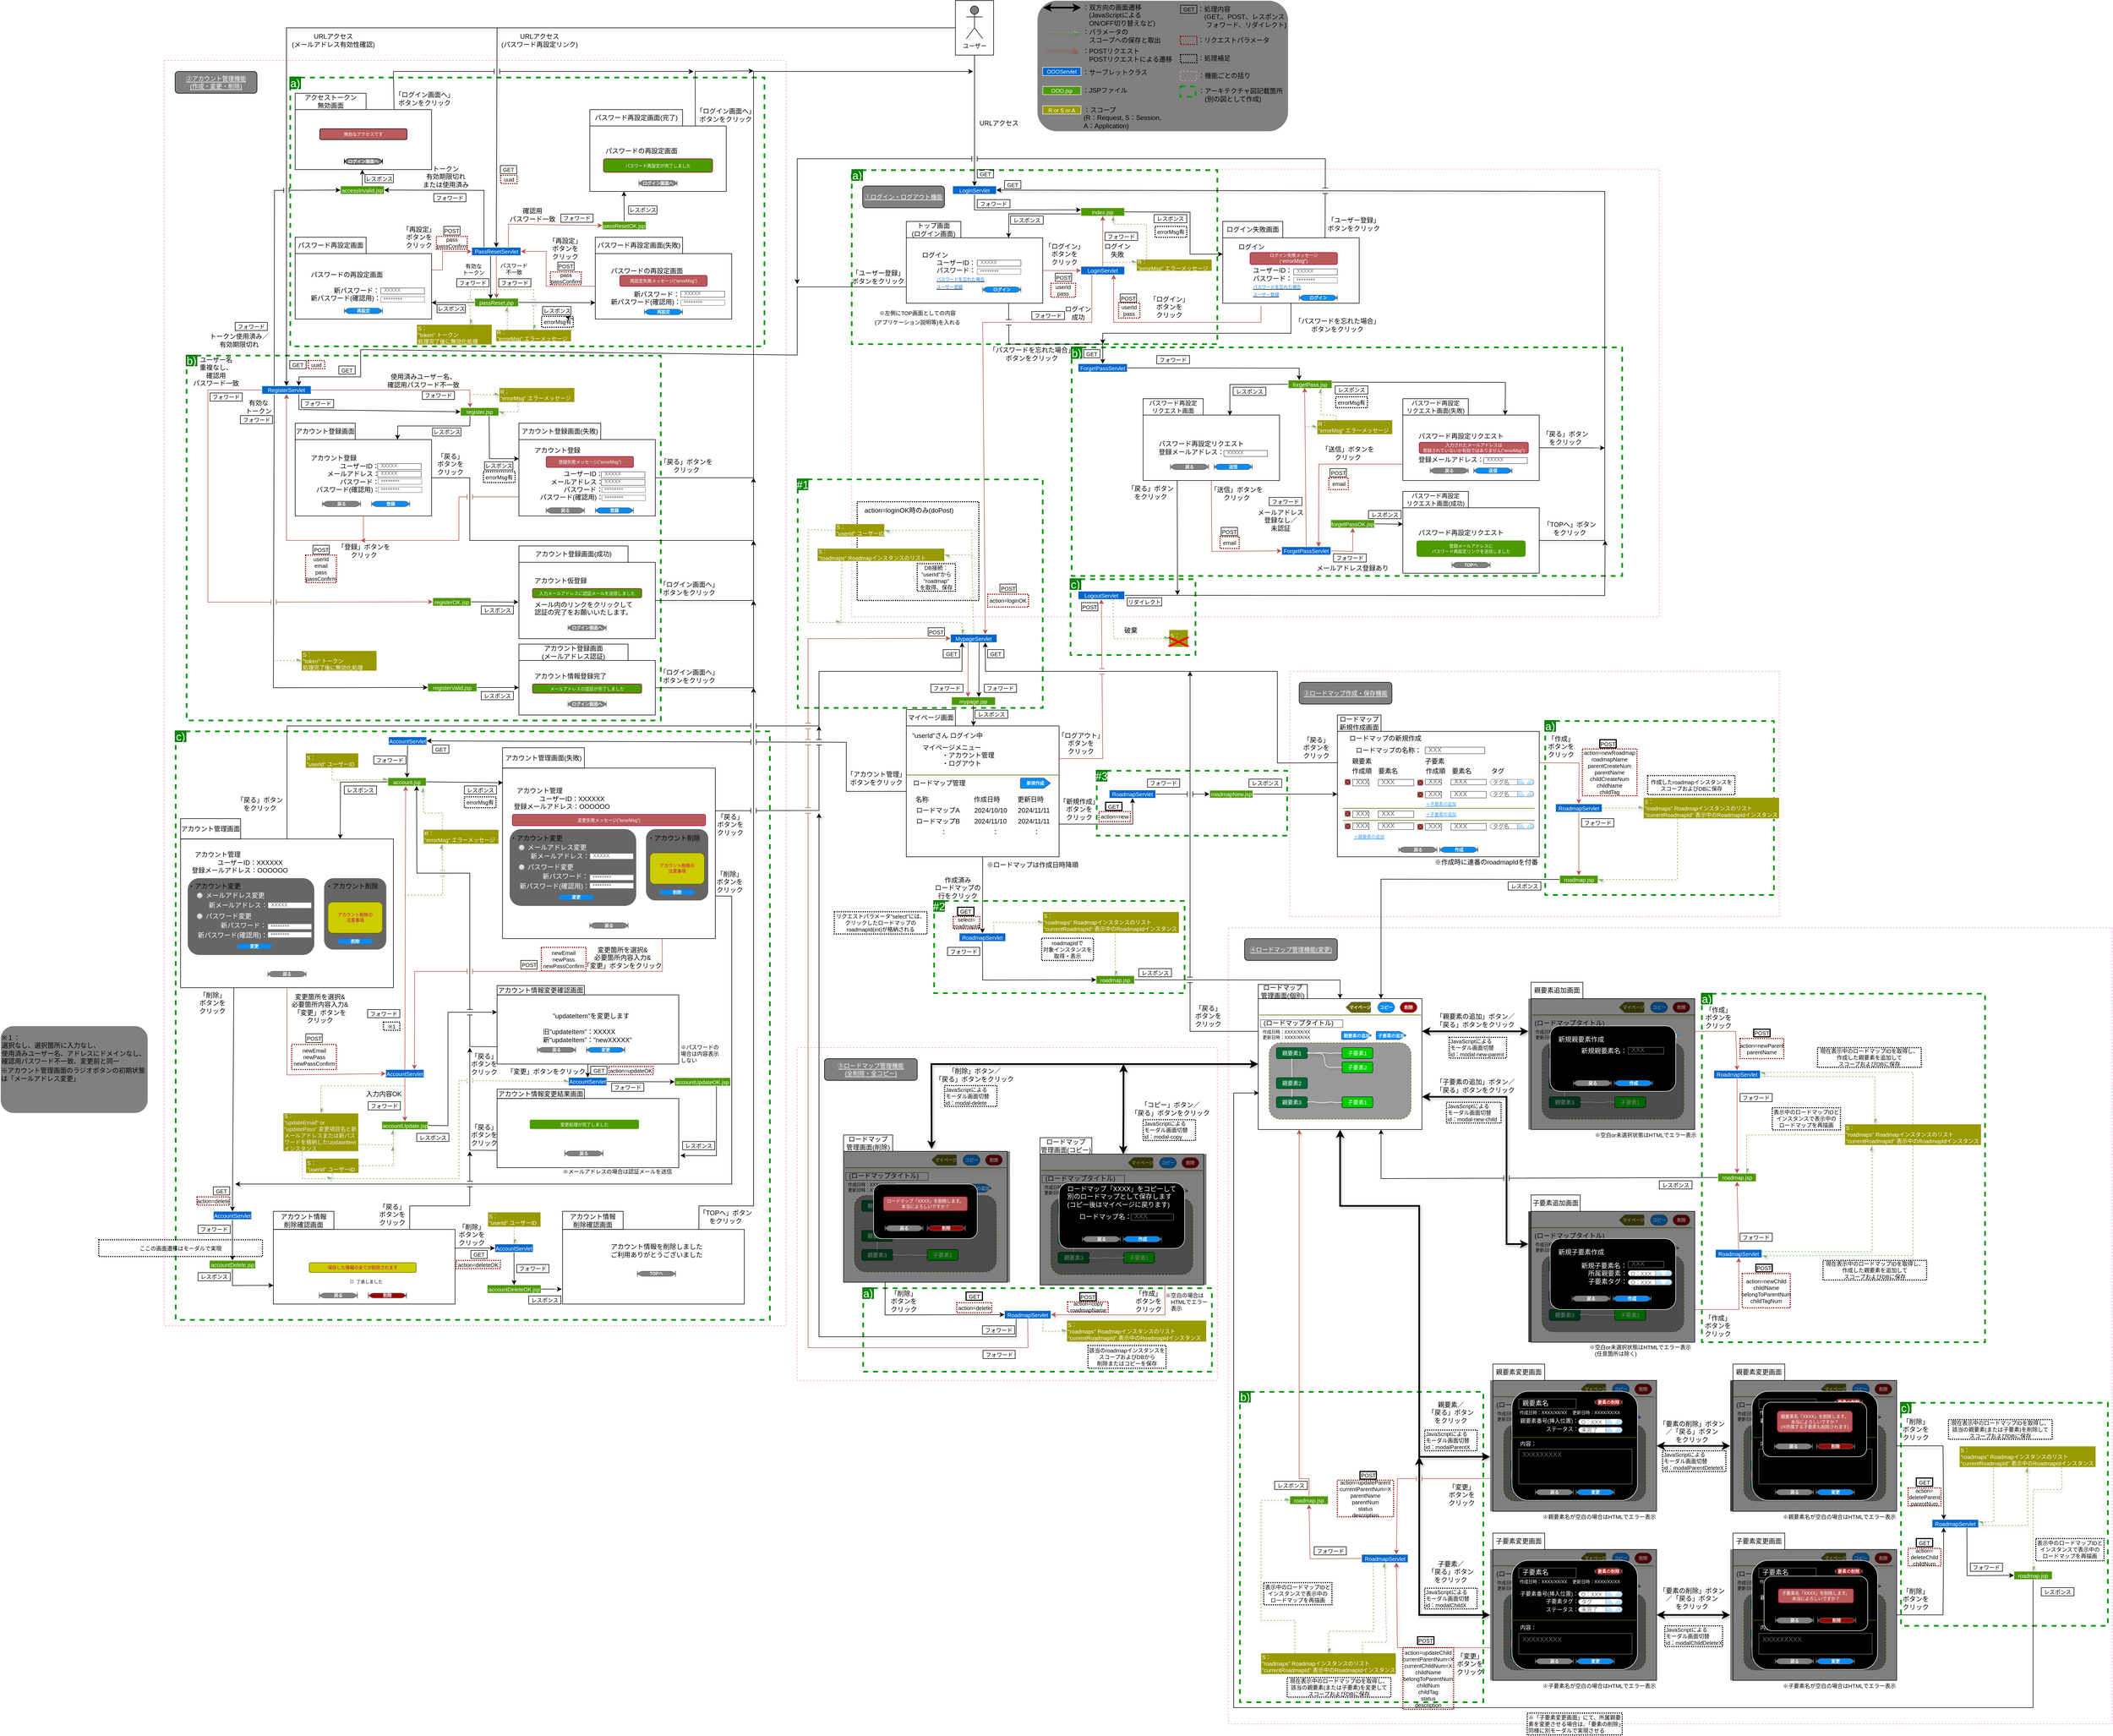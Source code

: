 <mxfile>
    <diagram id="WHIG_iPTzpvooCITM3A4" name="画面遷移図">
        <mxGraphModel dx="2555" dy="1316" grid="1" gridSize="10" guides="1" tooltips="1" connect="1" arrows="1" fold="1" page="0" pageScale="1" pageWidth="827" pageHeight="1169" math="0" shadow="0">
            <root>
                <mxCell id="0"/>
                <mxCell id="832" value="枠組み" style="locked=1;" parent="0"/>
                <mxCell id="833" value="" style="rounded=0;whiteSpace=wrap;html=1;labelBackgroundColor=none;strokeColor=#FF99CC;fontSize=11;fontColor=#FFFFFF;fillColor=none;dashed=1;" parent="832" vertex="1">
                    <mxGeometry x="20" y="219" width="1480" height="821" as="geometry"/>
                </mxCell>
                <mxCell id="834" value="" style="rounded=0;whiteSpace=wrap;html=1;labelBackgroundColor=none;strokeColor=#FF99CC;fontSize=11;fontColor=#FFFFFF;fillColor=none;dashed=1;" parent="832" vertex="1">
                    <mxGeometry x="-1240" y="20" width="1140" height="2320" as="geometry"/>
                </mxCell>
                <mxCell id="835" value="" style="group" parent="832" vertex="1" connectable="0">
                    <mxGeometry x="-1010" y="50" width="870" height="500" as="geometry"/>
                </mxCell>
                <mxCell id="836" value="&lt;div style=&quot;&quot;&gt;&lt;br&gt;&lt;/div&gt;" style="rounded=0;whiteSpace=wrap;html=1;labelBackgroundColor=none;strokeColor=#009900;fontSize=11;fontColor=#FFFFFF;fillColor=none;dashed=1;strokeWidth=3;align=right;labelPosition=left;verticalLabelPosition=top;verticalAlign=bottom;" parent="835" vertex="1">
                    <mxGeometry x="1" y="1.09" width="869" height="492.91" as="geometry"/>
                </mxCell>
                <mxCell id="837" value="a)" style="text;strokeColor=#005700;align=center;fillColor=#008a00;html=1;verticalAlign=middle;whiteSpace=wrap;rounded=0;labelBackgroundColor=none;fontSize=20;fontColor=#ffffff;" parent="835" vertex="1">
                    <mxGeometry width="20" height="21.739" as="geometry"/>
                </mxCell>
                <mxCell id="838" value="" style="rounded=0;whiteSpace=wrap;html=1;labelBackgroundColor=none;strokeColor=#FF99CC;fontSize=11;fontColor=#FFFFFF;fillColor=none;dashed=1;" parent="832" vertex="1">
                    <mxGeometry x="-80" y="1830" width="770" height="610" as="geometry"/>
                </mxCell>
                <mxCell id="839" value="" style="rounded=0;whiteSpace=wrap;html=1;labelBackgroundColor=none;strokeColor=#FF99CC;fontSize=11;fontColor=#FFFFFF;fillColor=none;dashed=1;container=0;" parent="832" vertex="1">
                    <mxGeometry x="710" y="1610" width="1620" height="1460" as="geometry"/>
                </mxCell>
                <mxCell id="840" value="" style="group" parent="832" vertex="1" connectable="0">
                    <mxGeometry x="-1220" y="1249" width="1090" height="1090" as="geometry"/>
                </mxCell>
                <mxCell id="841" value="&lt;div style=&quot;&quot;&gt;&lt;br&gt;&lt;/div&gt;" style="rounded=0;whiteSpace=wrap;html=1;labelBackgroundColor=none;strokeColor=#009900;fontSize=11;fontColor=#FFFFFF;fillColor=none;dashed=1;strokeWidth=3;align=right;labelPosition=left;verticalLabelPosition=top;verticalAlign=bottom;" parent="840" vertex="1">
                    <mxGeometry x="1" y="1" width="1089" height="1079" as="geometry"/>
                </mxCell>
                <mxCell id="842" value="c)" style="text;strokeColor=#005700;align=center;fillColor=#008a00;html=1;verticalAlign=middle;whiteSpace=wrap;rounded=0;labelBackgroundColor=none;fontSize=20;fontColor=#ffffff;" parent="840" vertex="1">
                    <mxGeometry width="20" height="20" as="geometry"/>
                </mxCell>
                <mxCell id="843" value="" style="group" parent="832" vertex="1" connectable="0">
                    <mxGeometry x="1290" y="1230" width="420" height="320" as="geometry"/>
                </mxCell>
                <mxCell id="844" value="&lt;div style=&quot;&quot;&gt;&lt;br&gt;&lt;/div&gt;" style="rounded=0;whiteSpace=wrap;html=1;labelBackgroundColor=none;strokeColor=#009900;fontSize=11;fontColor=#FFFFFF;fillColor=none;dashed=1;strokeWidth=3;align=right;labelPosition=left;verticalLabelPosition=top;verticalAlign=bottom;" parent="843" vertex="1">
                    <mxGeometry x="1" y="1" width="419" height="319" as="geometry"/>
                </mxCell>
                <mxCell id="845" value="a)" style="text;strokeColor=#005700;align=center;fillColor=#008a00;html=1;verticalAlign=middle;whiteSpace=wrap;rounded=0;labelBackgroundColor=none;fontSize=20;fontColor=#ffffff;" parent="843" vertex="1">
                    <mxGeometry width="20" height="20" as="geometry"/>
                </mxCell>
                <mxCell id="846" value="" style="group" parent="832" vertex="1" connectable="0">
                    <mxGeometry x="40" y="2270" width="640" height="154" as="geometry"/>
                </mxCell>
                <mxCell id="847" value="&lt;div style=&quot;&quot;&gt;&lt;br&gt;&lt;/div&gt;" style="rounded=0;whiteSpace=wrap;html=1;labelBackgroundColor=none;strokeColor=#009900;fontSize=11;fontColor=#FFFFFF;fillColor=none;dashed=1;strokeWidth=3;align=right;labelPosition=left;verticalLabelPosition=top;verticalAlign=bottom;" parent="846" vertex="1">
                    <mxGeometry x="1" y="1" width="639" height="153" as="geometry"/>
                </mxCell>
                <mxCell id="848" value="a)" style="text;strokeColor=#005700;align=center;fillColor=#008a00;html=1;verticalAlign=middle;whiteSpace=wrap;rounded=0;labelBackgroundColor=none;fontSize=20;fontColor=#ffffff;" parent="846" vertex="1">
                    <mxGeometry width="20" height="20" as="geometry"/>
                </mxCell>
                <mxCell id="850" value="" style="group" parent="832" vertex="1" connectable="0">
                    <mxGeometry x="422" y="545" width="1010" height="425" as="geometry"/>
                </mxCell>
                <mxCell id="851" value="&lt;div style=&quot;&quot;&gt;&lt;br&gt;&lt;/div&gt;" style="rounded=0;whiteSpace=wrap;html=1;labelBackgroundColor=none;strokeColor=#009900;fontSize=11;fontColor=#FFFFFF;fillColor=none;dashed=1;strokeWidth=3;align=right;labelPosition=left;verticalLabelPosition=top;verticalAlign=bottom;" parent="850" vertex="1">
                    <mxGeometry x="1" y="1.06" width="1009" height="418.94" as="geometry"/>
                </mxCell>
                <mxCell id="852" value="b)" style="text;strokeColor=#005700;align=center;fillColor=#008a00;html=1;verticalAlign=middle;whiteSpace=wrap;rounded=0;labelBackgroundColor=none;fontSize=20;fontColor=#ffffff;" parent="850" vertex="1">
                    <mxGeometry width="20" height="21.25" as="geometry"/>
                </mxCell>
                <mxCell id="853" value="" style="group" parent="832" vertex="1" connectable="0">
                    <mxGeometry x="200" y="220" width="490" height="320" as="geometry"/>
                </mxCell>
                <mxCell id="854" value="" style="group" parent="853" vertex="1" connectable="0">
                    <mxGeometry x="-180" width="670" height="320" as="geometry"/>
                </mxCell>
                <mxCell id="855" value="&lt;div style=&quot;&quot;&gt;&lt;br&gt;&lt;/div&gt;" style="rounded=0;whiteSpace=wrap;html=1;labelBackgroundColor=none;strokeColor=#009900;fontSize=11;fontColor=#FFFFFF;fillColor=none;dashed=1;strokeWidth=3;align=right;labelPosition=left;verticalLabelPosition=top;verticalAlign=bottom;" parent="854" vertex="1">
                    <mxGeometry y="1" width="670" height="319" as="geometry"/>
                </mxCell>
                <mxCell id="856" value="a)" style="text;strokeColor=#005700;align=center;fillColor=#008a00;html=1;verticalAlign=middle;whiteSpace=wrap;rounded=0;labelBackgroundColor=none;fontSize=20;fontColor=#ffffff;" parent="854" vertex="1">
                    <mxGeometry width="20" height="20" as="geometry"/>
                </mxCell>
                <mxCell id="857" value="" style="group" parent="832" vertex="1" connectable="0">
                    <mxGeometry x="-80" y="787" width="450" height="420" as="geometry"/>
                </mxCell>
                <mxCell id="858" value="&lt;div style=&quot;&quot;&gt;&lt;br&gt;&lt;/div&gt;" style="rounded=0;whiteSpace=wrap;html=1;labelBackgroundColor=none;strokeColor=#009900;fontSize=11;fontColor=#FFFFFF;fillColor=none;dashed=1;strokeWidth=3;align=right;labelPosition=left;verticalLabelPosition=top;verticalAlign=bottom;" parent="857" vertex="1">
                    <mxGeometry x="1" y="1" width="449" height="419" as="geometry"/>
                </mxCell>
                <mxCell id="859" value="#1" style="text;strokeColor=#005700;align=center;fillColor=#008a00;html=1;verticalAlign=middle;whiteSpace=wrap;rounded=0;labelBackgroundColor=none;fontSize=20;fontColor=#ffffff;" parent="857" vertex="1">
                    <mxGeometry width="20" height="20" as="geometry"/>
                </mxCell>
                <mxCell id="860" value="" style="group" parent="832" vertex="1" connectable="0">
                    <mxGeometry x="-1200" y="560" width="870" height="670" as="geometry"/>
                </mxCell>
                <mxCell id="861" value="&lt;div style=&quot;&quot;&gt;&lt;br&gt;&lt;/div&gt;" style="rounded=0;whiteSpace=wrap;html=1;labelBackgroundColor=none;strokeColor=#009900;fontSize=11;fontColor=#FFFFFF;fillColor=none;dashed=1;strokeWidth=3;align=right;labelPosition=left;verticalLabelPosition=top;verticalAlign=bottom;" parent="860" vertex="1">
                    <mxGeometry x="1" y="1" width="869" height="669" as="geometry"/>
                </mxCell>
                <mxCell id="862" value="b)" style="text;strokeColor=#005700;align=center;fillColor=#008a00;html=1;verticalAlign=middle;whiteSpace=wrap;rounded=0;labelBackgroundColor=none;fontSize=20;fontColor=#ffffff;" parent="860" vertex="1">
                    <mxGeometry width="20" height="20" as="geometry"/>
                </mxCell>
                <mxCell id="863" value="" style="group" parent="832" vertex="1" connectable="0">
                    <mxGeometry x="730.5" y="2460" width="450" height="570" as="geometry"/>
                </mxCell>
                <mxCell id="864" value="&lt;div style=&quot;&quot;&gt;&lt;br&gt;&lt;/div&gt;" style="rounded=0;whiteSpace=wrap;html=1;labelBackgroundColor=none;strokeColor=#009900;fontSize=11;fontColor=#FFFFFF;fillColor=none;dashed=1;strokeWidth=3;align=right;labelPosition=left;verticalLabelPosition=top;verticalAlign=bottom;" parent="863" vertex="1">
                    <mxGeometry x="1" y="1" width="446" height="569" as="geometry"/>
                </mxCell>
                <mxCell id="865" value="b)" style="text;strokeColor=#005700;align=center;fillColor=#008a00;html=1;verticalAlign=middle;whiteSpace=wrap;rounded=0;labelBackgroundColor=none;fontSize=20;fontColor=#ffffff;" parent="863" vertex="1">
                    <mxGeometry width="20" height="20" as="geometry"/>
                </mxCell>
                <mxCell id="866" value="" style="group" parent="832" vertex="1" connectable="0">
                    <mxGeometry x="1577" y="1730" width="520" height="640" as="geometry"/>
                </mxCell>
                <mxCell id="867" value="&lt;div style=&quot;&quot;&gt;&lt;br&gt;&lt;/div&gt;" style="rounded=0;whiteSpace=wrap;html=1;labelBackgroundColor=none;strokeColor=#009900;fontSize=11;fontColor=#FFFFFF;fillColor=none;dashed=1;strokeWidth=3;align=right;labelPosition=left;verticalLabelPosition=top;verticalAlign=bottom;" parent="866" vertex="1">
                    <mxGeometry x="1" y="1" width="519" height="639" as="geometry"/>
                </mxCell>
                <mxCell id="868" value="a)" style="text;strokeColor=#005700;align=center;fillColor=#008a00;html=1;verticalAlign=middle;whiteSpace=wrap;rounded=0;labelBackgroundColor=none;fontSize=20;fontColor=#ffffff;" parent="866" vertex="1">
                    <mxGeometry width="20" height="20" as="geometry"/>
                </mxCell>
                <mxCell id="869" value="" style="group" parent="832" vertex="1" connectable="0">
                    <mxGeometry x="1942" y="2480" width="380" height="410" as="geometry"/>
                </mxCell>
                <mxCell id="870" value="&lt;div style=&quot;&quot;&gt;&lt;br&gt;&lt;/div&gt;" style="rounded=0;whiteSpace=wrap;html=1;labelBackgroundColor=none;strokeColor=#009900;fontSize=11;fontColor=#FFFFFF;fillColor=none;dashed=1;strokeWidth=3;align=right;labelPosition=left;verticalLabelPosition=top;verticalAlign=bottom;" parent="869" vertex="1">
                    <mxGeometry x="0.97" y="1" width="379.03" height="409" as="geometry"/>
                </mxCell>
                <mxCell id="871" value="c)" style="text;strokeColor=#005700;align=center;fillColor=#008a00;html=1;verticalAlign=middle;whiteSpace=wrap;rounded=0;labelBackgroundColor=none;fontSize=20;fontColor=#ffffff;" parent="869" vertex="1">
                    <mxGeometry width="19.474" height="20" as="geometry"/>
                </mxCell>
                <mxCell id="872" value="" style="group" parent="832" vertex="1" connectable="0">
                    <mxGeometry x="420" y="970" width="241" height="171" as="geometry"/>
                </mxCell>
                <mxCell id="873" value="&lt;div style=&quot;&quot;&gt;&lt;br&gt;&lt;/div&gt;" style="rounded=0;whiteSpace=wrap;html=1;labelBackgroundColor=none;strokeColor=#009900;fontSize=11;fontColor=#FFFFFF;fillColor=none;dashed=1;strokeWidth=3;align=right;labelPosition=left;verticalLabelPosition=top;verticalAlign=bottom;" parent="872" vertex="1">
                    <mxGeometry x="1" y="1" width="229" height="139" as="geometry"/>
                </mxCell>
                <mxCell id="874" value="c)" style="text;strokeColor=#005700;align=center;fillColor=#008a00;html=1;verticalAlign=middle;whiteSpace=wrap;rounded=0;labelBackgroundColor=none;fontSize=20;fontColor=#ffffff;" parent="872" vertex="1">
                    <mxGeometry width="20" height="20" as="geometry"/>
                </mxCell>
                <mxCell id="875" value="" style="group" parent="832" vertex="1" connectable="0">
                    <mxGeometry x="170" y="1560" width="460" height="170" as="geometry"/>
                </mxCell>
                <mxCell id="876" value="&lt;div style=&quot;&quot;&gt;&lt;br&gt;&lt;/div&gt;" style="rounded=0;whiteSpace=wrap;html=1;labelBackgroundColor=none;strokeColor=#009900;fontSize=11;fontColor=#FFFFFF;fillColor=none;dashed=1;strokeWidth=3;align=right;labelPosition=left;verticalLabelPosition=top;verticalAlign=bottom;" parent="875" vertex="1">
                    <mxGeometry x="1" y="1" width="459" height="169" as="geometry"/>
                </mxCell>
                <mxCell id="877" value="#2" style="text;strokeColor=#005700;align=center;fillColor=#008a00;html=1;verticalAlign=middle;whiteSpace=wrap;rounded=0;labelBackgroundColor=none;fontSize=20;fontColor=#ffffff;" parent="875" vertex="1">
                    <mxGeometry width="20" height="20" as="geometry"/>
                </mxCell>
                <mxCell id="878" value="" style="group" parent="832" vertex="1" connectable="0">
                    <mxGeometry x="468" y="1321.25" width="350" height="120" as="geometry"/>
                </mxCell>
                <mxCell id="879" value="&lt;div style=&quot;&quot;&gt;&lt;br&gt;&lt;/div&gt;" style="rounded=0;whiteSpace=wrap;html=1;labelBackgroundColor=none;strokeColor=#009900;fontSize=11;fontColor=#FFFFFF;fillColor=none;dashed=1;strokeWidth=3;align=right;labelPosition=left;verticalLabelPosition=top;verticalAlign=bottom;" parent="878" vertex="1">
                    <mxGeometry x="1" y="1" width="349" height="119" as="geometry"/>
                </mxCell>
                <mxCell id="880" value="#3" style="text;strokeColor=#005700;align=center;fillColor=#008a00;html=1;verticalAlign=middle;whiteSpace=wrap;rounded=0;labelBackgroundColor=none;fontSize=20;fontColor=#ffffff;" parent="878" vertex="1">
                    <mxGeometry width="20" height="20" as="geometry"/>
                </mxCell>
                <mxCell id="881" value="" style="rounded=0;whiteSpace=wrap;html=1;labelBackgroundColor=none;strokeColor=#FF99CC;fontSize=11;fontColor=#FFFFFF;fillColor=none;dashed=1;" parent="832" vertex="1">
                    <mxGeometry x="823" y="1140" width="897" height="450" as="geometry"/>
                </mxCell>
                <mxCell id="882" style="edgeStyle=none;html=1;exitX=1;exitY=0.25;exitDx=0;exitDy=0;entryX=0.75;entryY=0;entryDx=0;entryDy=0;strokeColor=default;fontColor=default;" parent="832" source="340" target="340" edge="1">
                    <mxGeometry relative="1" as="geometry"/>
                </mxCell>
                <mxCell id="1198" value="" style="rounded=0;whiteSpace=wrap;html=1;labelBackgroundColor=none;fillStyle=auto;strokeColor=none;fontFamily=Helvetica;fontSize=11;fontColor=#007FFF;fillColor=#000000;opacity=50;" parent="832" vertex="1">
                    <mxGeometry x="1260" y="2130" width="305" height="240" as="geometry"/>
                </mxCell>
                <mxCell id="1199" value="" style="rounded=0;whiteSpace=wrap;html=1;labelBackgroundColor=none;fillStyle=auto;strokeColor=none;fontFamily=Helvetica;fontSize=11;fontColor=#007FFF;fillColor=#000000;opacity=50;" parent="832" vertex="1">
                    <mxGeometry x="1630" y="2440" width="305" height="240" as="geometry"/>
                </mxCell>
                <mxCell id="1" style="" parent="0"/>
                <mxCell id="5xK-KBNFXrX2DUE9tunr-284" value="" style="group" parent="1" vertex="1" connectable="0">
                    <mxGeometry x="-620" y="1280" width="463" height="350" as="geometry"/>
                </mxCell>
                <mxCell id="5xK-KBNFXrX2DUE9tunr-286" value="" style="rounded=1;whiteSpace=wrap;html=1;dashed=1;labelBackgroundColor=none;strokeColor=none;fontSize=8;fontColor=#FFFFFF;fillColor=#666666;" parent="5xK-KBNFXrX2DUE9tunr-284" vertex="1">
                    <mxGeometry x="263" y="149.17" width="114" height="130.83" as="geometry"/>
                </mxCell>
                <mxCell id="5xK-KBNFXrX2DUE9tunr-285" value="" style="rounded=1;whiteSpace=wrap;html=1;dashed=1;labelBackgroundColor=none;strokeColor=none;fontSize=8;fontColor=#FFFFFF;fillColor=#666666;" parent="5xK-KBNFXrX2DUE9tunr-284" vertex="1">
                    <mxGeometry x="13" y="149.17" width="232" height="140.83" as="geometry"/>
                </mxCell>
                <mxCell id="5xK-KBNFXrX2DUE9tunr-287" value="　　アカウント管理&lt;br&gt;&lt;span style=&quot;white-space: pre;&quot;&gt;&lt;span style=&quot;white-space: pre;&quot;&gt;&#9;&lt;/span&gt;&#9;&lt;/span&gt;　ユーザーID：XXXXXX&lt;br&gt;　&amp;nbsp; 登録メールアドレス：OOOOOO&lt;br&gt;&lt;br&gt;&lt;br&gt;&lt;br&gt;　・アカウント変更&lt;span style=&quot;white-space: pre;&quot;&gt;&#9;&lt;span style=&quot;white-space: pre;&quot;&gt;&#9;&lt;/span&gt;&lt;span style=&quot;white-space: pre;&quot;&gt;&#9;&lt;/span&gt;&lt;span style=&quot;white-space: pre;&quot;&gt;&#9;&lt;/span&gt;&lt;span style=&quot;white-space: pre;&quot;&gt;&#9;&lt;/span&gt;　&lt;/span&gt;　・アカウント削除&lt;br&gt;&lt;br&gt;&lt;br&gt;&lt;br&gt;&lt;br&gt;&lt;br&gt;&lt;br&gt;&lt;br&gt;&lt;br&gt;&lt;br&gt;&lt;br&gt;" style="rounded=0;whiteSpace=wrap;html=1;align=left;fillColor=none;" parent="5xK-KBNFXrX2DUE9tunr-284" vertex="1">
                    <mxGeometry y="37.29" width="390" height="312.71" as="geometry"/>
                </mxCell>
                <mxCell id="5xK-KBNFXrX2DUE9tunr-288" value="アカウント管理画面(失敗)" style="text;strokeColor=default;align=center;fillColor=none;html=1;verticalAlign=middle;whiteSpace=wrap;rounded=0;" parent="5xK-KBNFXrX2DUE9tunr-284" vertex="1">
                    <mxGeometry width="150" height="37.29" as="geometry"/>
                </mxCell>
                <mxCell id="5xK-KBNFXrX2DUE9tunr-293" value="" style="group" parent="5xK-KBNFXrX2DUE9tunr-284" vertex="1" connectable="0">
                    <mxGeometry x="30" y="175.996" width="180" height="38.004" as="geometry"/>
                </mxCell>
                <mxCell id="5xK-KBNFXrX2DUE9tunr-295" value="新メールアドレス：" style="text;html=1;align=center;verticalAlign=middle;resizable=0;points=[];autosize=1;strokeColor=none;fillColor=none;fontSize=12;fontColor=#FFFFFF;" parent="5xK-KBNFXrX2DUE9tunr-293" vertex="1">
                    <mxGeometry x="10" y="8.004" width="130" height="30" as="geometry"/>
                </mxCell>
                <mxCell id="5xK-KBNFXrX2DUE9tunr-296" value="XXXXX" style="strokeWidth=1;shadow=0;dashed=0;align=center;html=1;shape=mxgraph.mockup.text.textBox;fontColor=#666666;align=left;fontSize=9;spacingLeft=4;spacingTop=-3;strokeColor=#666666;mainText=" parent="5xK-KBNFXrX2DUE9tunr-293" vertex="1">
                    <mxGeometry x="130" y="17.504" width="80" height="11" as="geometry"/>
                </mxCell>
                <mxCell id="429" value="&lt;span style=&quot;color: rgb(255, 255, 255);&quot;&gt;&lt;font style=&quot;font-size: 12px;&quot;&gt;メールアドレス変更&lt;/font&gt;&lt;/span&gt;" style="shape=ellipse;fillColor=#eeeeee;strokeColor=#999999;gradientColor=#cccccc;html=1;align=left;spacingLeft=4;fontSize=10;fontColor=#666666;labelPosition=right;shadow=0;" parent="5xK-KBNFXrX2DUE9tunr-293" vertex="1">
                    <mxGeometry y="2.004" width="10" height="10" as="geometry"/>
                </mxCell>
                <mxCell id="5xK-KBNFXrX2DUE9tunr-297" value="" style="group" parent="5xK-KBNFXrX2DUE9tunr-284" vertex="1" connectable="0">
                    <mxGeometry x="30" y="212.996" width="210" height="45.004" as="geometry"/>
                </mxCell>
                <mxCell id="5xK-KBNFXrX2DUE9tunr-299" value="新パスワード：" style="text;html=1;align=center;verticalAlign=middle;resizable=0;points=[];autosize=1;strokeColor=none;fillColor=none;fontSize=12;fontColor=#FFFFFF;" parent="5xK-KBNFXrX2DUE9tunr-297" vertex="1">
                    <mxGeometry x="30" y="8.004" width="110" height="30" as="geometry"/>
                </mxCell>
                <mxCell id="5xK-KBNFXrX2DUE9tunr-300" value="********" style="strokeWidth=1;shadow=0;dashed=0;align=center;html=1;shape=mxgraph.mockup.forms.pwField;strokeColor=#999999;mainText=;align=left;fontColor=#666666;fontSize=11;spacingLeft=3;" parent="5xK-KBNFXrX2DUE9tunr-297" vertex="1">
                    <mxGeometry x="130" y="35.004" width="80" height="10" as="geometry"/>
                </mxCell>
                <mxCell id="5xK-KBNFXrX2DUE9tunr-301" value="********" style="strokeWidth=1;shadow=0;dashed=0;align=center;html=1;shape=mxgraph.mockup.forms.pwField;strokeColor=#999999;mainText=;align=left;fontColor=#666666;fontSize=11;spacingLeft=3;" parent="5xK-KBNFXrX2DUE9tunr-297" vertex="1">
                    <mxGeometry x="130" y="20.004" width="80" height="10" as="geometry"/>
                </mxCell>
                <mxCell id="5xK-KBNFXrX2DUE9tunr-302" value="新パスワード(確認用)：" style="text;html=1;align=center;verticalAlign=middle;resizable=0;points=[];autosize=1;strokeColor=none;fillColor=none;fontSize=12;fontColor=#FFFFFF;" parent="5xK-KBNFXrX2DUE9tunr-284" vertex="1">
                    <mxGeometry x="20" y="239" width="150" height="30" as="geometry"/>
                </mxCell>
                <mxCell id="5xK-KBNFXrX2DUE9tunr-303" value="&lt;font color=&quot;#cc0066&quot;&gt;アカウント削除の&lt;br&gt;注意事項&lt;/font&gt;" style="rounded=1;whiteSpace=wrap;html=1;labelBackgroundColor=none;fontSize=8;fillColor=#CCCC00;fontColor=#000000;strokeColor=#666600;" parent="5xK-KBNFXrX2DUE9tunr-284" vertex="1">
                    <mxGeometry x="270" y="192.93" width="100" height="57.07" as="geometry"/>
                </mxCell>
                <mxCell id="5xK-KBNFXrX2DUE9tunr-304" value="変更" style="strokeWidth=1;shadow=0;dashed=0;align=center;html=1;shape=mxgraph.mockup.buttons.button;strokeColor=#666666;fontColor=#ffffff;mainText=;buttonStyle=round;fontSize=8;fontStyle=1;fillColor=#008cff;whiteSpace=wrap;labelBackgroundColor=none;" parent="5xK-KBNFXrX2DUE9tunr-284" vertex="1">
                    <mxGeometry x="100" y="269" width="70" height="10" as="geometry"/>
                </mxCell>
                <mxCell id="5xK-KBNFXrX2DUE9tunr-305" value="削除" style="strokeWidth=1;shadow=0;dashed=0;align=center;html=1;shape=mxgraph.mockup.buttons.button;strokeColor=#666666;fontColor=#ffffff;mainText=;buttonStyle=round;fontSize=8;fontStyle=1;fillColor=#008cff;whiteSpace=wrap;labelBackgroundColor=none;" parent="5xK-KBNFXrX2DUE9tunr-284" vertex="1">
                    <mxGeometry x="285" y="260" width="70" height="10" as="geometry"/>
                </mxCell>
                <mxCell id="5xK-KBNFXrX2DUE9tunr-307" value="戻る" style="strokeWidth=1;shadow=0;dashed=0;align=center;html=1;shape=mxgraph.mockup.buttons.button;strokeColor=#666666;fontColor=#ffffff;mainText=;buttonStyle=round;fontSize=8;fontStyle=1;fillColor=#808080;whiteSpace=wrap;labelBackgroundColor=none;" parent="5xK-KBNFXrX2DUE9tunr-284" vertex="1">
                    <mxGeometry x="160" y="321" width="70" height="10" as="geometry"/>
                </mxCell>
                <mxCell id="5xK-KBNFXrX2DUE9tunr-309" value="変更失敗メッセージ(&quot;errorMsg&quot;)" style="rounded=1;whiteSpace=wrap;html=1;labelBackgroundColor=none;fontSize=8;fillColor=#BA5B5B;fontColor=#ffffff;strokeColor=#A50040;" parent="5xK-KBNFXrX2DUE9tunr-284" vertex="1">
                    <mxGeometry x="18" y="122.17" width="354" height="20.83" as="geometry"/>
                </mxCell>
                <mxCell id="428" value="&lt;span style=&quot;color: rgb(255, 255, 255);&quot;&gt;&lt;font style=&quot;font-size: 12px;&quot;&gt;パスワード変更&lt;/font&gt;&lt;/span&gt;" style="shape=ellipse;fillColor=#eeeeee;strokeColor=#999999;gradientColor=#cccccc;html=1;align=left;spacingLeft=4;fontSize=10;fontColor=#666666;labelPosition=right;shadow=0;" parent="5xK-KBNFXrX2DUE9tunr-284" vertex="1">
                    <mxGeometry x="30" y="214" width="10" height="10" as="geometry"/>
                </mxCell>
                <mxCell id="420" value="「戻る」&lt;br&gt;ボタンを&lt;br&gt;クリック" style="text;strokeColor=none;align=center;fillColor=none;html=1;verticalAlign=middle;whiteSpace=wrap;rounded=0;labelBackgroundColor=none;" parent="5xK-KBNFXrX2DUE9tunr-284" vertex="1">
                    <mxGeometry x="391" y="115" width="53" height="51" as="geometry"/>
                </mxCell>
                <mxCell id="789" value="JavaScriptによる&lt;br&gt;モーダル画面切替&lt;br&gt;id：modalParentDeleteX" style="text;strokeColor=default;align=left;fillColor=none;html=1;verticalAlign=middle;whiteSpace=wrap;rounded=0;labelBackgroundColor=none;fontSize=10;dashed=1;strokeWidth=2;perimeterSpacing=0;dashPattern=1 1;glass=1;" parent="1" vertex="1">
                    <mxGeometry x="1506" y="2569" width="116" height="38" as="geometry"/>
                </mxCell>
                <mxCell id="684" value="" style="text;strokeColor=default;align=center;fillColor=none;html=1;verticalAlign=middle;whiteSpace=wrap;rounded=0;labelBackgroundColor=none;fontSize=10;dashed=1;strokeWidth=2;perimeterSpacing=0;dashPattern=1 1;glass=1;" parent="1" vertex="1">
                    <mxGeometry x="30" y="829" width="223" height="181" as="geometry"/>
                </mxCell>
                <mxCell id="358" style="edgeStyle=none;rounded=0;jumpStyle=line;jumpSize=10;html=1;exitX=0.773;exitY=0.01;exitDx=0;exitDy=0;fontSize=10;exitPerimeter=0;" parent="1" source="bYhEAjDrk7nIsvez--r3-191" edge="1">
                    <mxGeometry relative="1" as="geometry">
                        <mxPoint x="-160" y="39" as="targetPoint"/>
                        <Array as="points">
                            <mxPoint x="-267" y="40"/>
                        </Array>
                    </mxGeometry>
                </mxCell>
                <mxCell id="5xK-KBNFXrX2DUE9tunr-234" value="" style="group" parent="1" vertex="1" connectable="0">
                    <mxGeometry x="-1210" y="1410" width="450" height="310" as="geometry"/>
                </mxCell>
                <mxCell id="5xK-KBNFXrX2DUE9tunr-282" value="" style="rounded=1;whiteSpace=wrap;html=1;dashed=1;labelBackgroundColor=none;strokeColor=none;fontSize=8;fontColor=#FFFFFF;fillColor=#666666;" parent="5xK-KBNFXrX2DUE9tunr-234" vertex="1">
                    <mxGeometry x="263" y="109.17" width="114" height="130.83" as="geometry"/>
                </mxCell>
                <mxCell id="5xK-KBNFXrX2DUE9tunr-281" value="" style="rounded=1;whiteSpace=wrap;html=1;dashed=1;labelBackgroundColor=none;strokeColor=none;fontSize=8;fontColor=#FFFFFF;fillColor=#666666;" parent="5xK-KBNFXrX2DUE9tunr-234" vertex="1">
                    <mxGeometry x="13" y="109.17" width="232" height="140.83" as="geometry"/>
                </mxCell>
                <mxCell id="5xK-KBNFXrX2DUE9tunr-235" value="　　アカウント管理&lt;br&gt;&lt;span style=&quot;white-space: pre;&quot;&gt;&lt;span style=&quot;white-space: pre;&quot;&gt;&#9;&lt;/span&gt;&#9;&lt;/span&gt;　ユーザーID：XXXXXX&lt;br&gt;　&amp;nbsp; 登録メールアドレス：OOOOOO&lt;br&gt;&lt;br&gt;　・アカウント変更&lt;span style=&quot;white-space: pre;&quot;&gt;&#9;&lt;span style=&quot;white-space: pre;&quot;&gt;&#9;&lt;/span&gt;&lt;span style=&quot;white-space: pre;&quot;&gt;&#9;&lt;/span&gt;&lt;span style=&quot;white-space: pre;&quot;&gt;&#9;&lt;/span&gt;&lt;span style=&quot;white-space: pre;&quot;&gt;&#9;&lt;/span&gt;　&lt;/span&gt;　・アカウント削除&lt;br&gt;&lt;br&gt;&lt;br&gt;&lt;br&gt;&lt;br&gt;&lt;br&gt;&lt;br&gt;&lt;br&gt;&lt;span style=&quot;white-space: pre;&quot;&gt;&#9;&lt;/span&gt;&lt;br&gt;&lt;br&gt;&lt;br&gt;　&lt;br&gt;" style="rounded=0;whiteSpace=wrap;html=1;align=left;fillColor=none;" parent="5xK-KBNFXrX2DUE9tunr-234" vertex="1">
                    <mxGeometry y="37.29" width="390" height="272.71" as="geometry"/>
                </mxCell>
                <mxCell id="5xK-KBNFXrX2DUE9tunr-236" value="アカウント管理画面" style="text;strokeColor=default;align=center;fillColor=none;html=1;verticalAlign=middle;whiteSpace=wrap;rounded=0;" parent="5xK-KBNFXrX2DUE9tunr-234" vertex="1">
                    <mxGeometry width="110" height="37.286" as="geometry"/>
                </mxCell>
                <mxCell id="5xK-KBNFXrX2DUE9tunr-252" value="" style="group" parent="5xK-KBNFXrX2DUE9tunr-234" vertex="1" connectable="0">
                    <mxGeometry x="30" y="135.996" width="180" height="38.004" as="geometry"/>
                </mxCell>
                <mxCell id="5xK-KBNFXrX2DUE9tunr-254" value="新メールアドレス：" style="text;html=1;align=center;verticalAlign=middle;resizable=0;points=[];autosize=1;strokeColor=none;fillColor=none;fontSize=12;fontColor=#FFFFFF;" parent="5xK-KBNFXrX2DUE9tunr-252" vertex="1">
                    <mxGeometry x="10" y="8.004" width="130" height="30" as="geometry"/>
                </mxCell>
                <mxCell id="5xK-KBNFXrX2DUE9tunr-255" value="XXXXX" style="strokeWidth=1;shadow=0;dashed=0;align=center;html=1;shape=mxgraph.mockup.text.textBox;fontColor=#666666;align=left;fontSize=9;spacingLeft=4;spacingTop=-3;strokeColor=#666666;mainText=" parent="5xK-KBNFXrX2DUE9tunr-252" vertex="1">
                    <mxGeometry x="130" y="17.504" width="80" height="11" as="geometry"/>
                </mxCell>
                <mxCell id="5xK-KBNFXrX2DUE9tunr-256" value="" style="group" parent="5xK-KBNFXrX2DUE9tunr-234" vertex="1" connectable="0">
                    <mxGeometry x="30" y="172.996" width="210" height="45.004" as="geometry"/>
                </mxCell>
                <mxCell id="5xK-KBNFXrX2DUE9tunr-258" value="新パスワード：" style="text;html=1;align=center;verticalAlign=middle;resizable=0;points=[];autosize=1;strokeColor=none;fillColor=none;fontSize=12;fontColor=#FFFFFF;" parent="5xK-KBNFXrX2DUE9tunr-256" vertex="1">
                    <mxGeometry x="30" y="8.004" width="110" height="30" as="geometry"/>
                </mxCell>
                <mxCell id="5xK-KBNFXrX2DUE9tunr-274" value="********" style="strokeWidth=1;shadow=0;dashed=0;align=center;html=1;shape=mxgraph.mockup.forms.pwField;strokeColor=#999999;mainText=;align=left;fontColor=#666666;fontSize=11;spacingLeft=3;" parent="5xK-KBNFXrX2DUE9tunr-256" vertex="1">
                    <mxGeometry x="130" y="35.004" width="80" height="10" as="geometry"/>
                </mxCell>
                <mxCell id="5xK-KBNFXrX2DUE9tunr-275" value="********" style="strokeWidth=1;shadow=0;dashed=0;align=center;html=1;shape=mxgraph.mockup.forms.pwField;strokeColor=#999999;mainText=;align=left;fontColor=#666666;fontSize=11;spacingLeft=3;" parent="5xK-KBNFXrX2DUE9tunr-256" vertex="1">
                    <mxGeometry x="130" y="20.004" width="80" height="10" as="geometry"/>
                </mxCell>
                <mxCell id="5xK-KBNFXrX2DUE9tunr-260" value="新パスワード(確認用)：" style="text;html=1;align=center;verticalAlign=middle;resizable=0;points=[];autosize=1;strokeColor=none;fillColor=none;fontSize=12;fontColor=#FFFFFF;" parent="5xK-KBNFXrX2DUE9tunr-234" vertex="1">
                    <mxGeometry x="20" y="199" width="150" height="30" as="geometry"/>
                </mxCell>
                <mxCell id="5xK-KBNFXrX2DUE9tunr-237" value="&lt;font color=&quot;#cc0066&quot;&gt;アカウント削除の&lt;br&gt;注意事項&lt;/font&gt;" style="rounded=1;whiteSpace=wrap;html=1;labelBackgroundColor=none;fontSize=8;fillColor=#CCCC00;fontColor=#000000;strokeColor=#666600;" parent="5xK-KBNFXrX2DUE9tunr-234" vertex="1">
                    <mxGeometry x="270" y="152.93" width="100" height="57.07" as="geometry"/>
                </mxCell>
                <mxCell id="5xK-KBNFXrX2DUE9tunr-276" value="変更" style="strokeWidth=1;shadow=0;dashed=0;align=center;html=1;shape=mxgraph.mockup.buttons.button;strokeColor=#666666;fontColor=#ffffff;mainText=;buttonStyle=round;fontSize=8;fontStyle=1;fillColor=#008cff;whiteSpace=wrap;labelBackgroundColor=none;" parent="5xK-KBNFXrX2DUE9tunr-234" vertex="1">
                    <mxGeometry x="100" y="229" width="70" height="10" as="geometry"/>
                </mxCell>
                <mxCell id="5xK-KBNFXrX2DUE9tunr-277" value="削除" style="strokeWidth=1;shadow=0;dashed=0;align=center;html=1;shape=mxgraph.mockup.buttons.button;strokeColor=#666666;fontColor=#ffffff;mainText=;buttonStyle=round;fontSize=8;fontStyle=1;fillColor=#008cff;whiteSpace=wrap;labelBackgroundColor=none;" parent="5xK-KBNFXrX2DUE9tunr-234" vertex="1">
                    <mxGeometry x="285" y="220" width="70" height="10" as="geometry"/>
                </mxCell>
                <mxCell id="5xK-KBNFXrX2DUE9tunr-280" value="戻る" style="strokeWidth=1;shadow=0;dashed=0;align=center;html=1;shape=mxgraph.mockup.buttons.button;strokeColor=#666666;fontColor=#ffffff;mainText=;buttonStyle=round;fontSize=8;fontStyle=1;fillColor=#808080;whiteSpace=wrap;labelBackgroundColor=none;" parent="5xK-KBNFXrX2DUE9tunr-234" vertex="1">
                    <mxGeometry x="160" y="280" width="70" height="10" as="geometry"/>
                </mxCell>
                <mxCell id="423" value="&lt;span style=&quot;color: rgb(255, 255, 255);&quot;&gt;&lt;font style=&quot;font-size: 12px;&quot;&gt;メールアドレス変更&lt;/font&gt;&lt;/span&gt;" style="shape=ellipse;fillColor=#eeeeee;strokeColor=#999999;gradientColor=#cccccc;html=1;align=left;spacingLeft=4;fontSize=10;fontColor=#666666;labelPosition=right;shadow=0;" parent="5xK-KBNFXrX2DUE9tunr-234" vertex="1">
                    <mxGeometry x="30" y="136" width="10" height="10" as="geometry"/>
                </mxCell>
                <mxCell id="427" value="&lt;span style=&quot;color: rgb(255, 255, 255);&quot;&gt;&lt;font style=&quot;font-size: 12px;&quot;&gt;パスワード変更&lt;/font&gt;&lt;/span&gt;" style="shape=ellipse;fillColor=#eeeeee;strokeColor=#999999;gradientColor=#cccccc;html=1;align=left;spacingLeft=4;fontSize=10;fontColor=#666666;labelPosition=right;shadow=0;" parent="5xK-KBNFXrX2DUE9tunr-234" vertex="1">
                    <mxGeometry x="30" y="174" width="10" height="10" as="geometry"/>
                </mxCell>
                <mxCell id="59" value="" style="group" parent="1" vertex="1" connectable="0">
                    <mxGeometry x="120" y="315" width="280" height="205" as="geometry"/>
                </mxCell>
                <mxCell id="60" value="&lt;span style=&quot;white-space: pre;&quot;&gt;&#9;&lt;/span&gt;ログイン&lt;br&gt;&lt;span style=&quot;white-space: pre;&quot;&gt;&#9;&lt;/span&gt;&lt;span style=&quot;white-space: pre;&quot;&gt;&#9;&lt;/span&gt;ユーザーID：&lt;br&gt;&lt;span style=&quot;white-space: pre;&quot;&gt;&#9;&lt;/span&gt;&lt;span style=&quot;white-space: pre;&quot;&gt;&#9;&lt;/span&gt;パスワード：&lt;br&gt;&lt;span style=&quot;white-space: pre;&quot;&gt;&#9;&lt;/span&gt;&lt;span style=&quot;white-space: pre;&quot;&gt;&#9;&lt;/span&gt;&lt;u&gt;&lt;font color=&quot;#007fff&quot; style=&quot;font-size: 8px;&quot;&gt;パスワードを忘れた場合&lt;br&gt;&lt;span style=&quot;white-space: pre;&quot;&gt;&#9;&lt;/span&gt;&lt;span style=&quot;white-space: pre;&quot;&gt;&#9;&lt;/span&gt;&lt;span style=&quot;white-space: pre;&quot;&gt;&#9;&lt;/span&gt;ユーザー登録&lt;br&gt;&lt;/font&gt;&lt;/u&gt;" style="rounded=0;whiteSpace=wrap;html=1;align=left;" parent="59" vertex="1">
                    <mxGeometry y="30" width="250" height="120" as="geometry"/>
                </mxCell>
                <mxCell id="61" value="トップ画面&lt;br&gt;(ログイン画面)" style="text;strokeColor=default;align=center;fillColor=none;html=1;verticalAlign=middle;whiteSpace=wrap;rounded=0;" parent="59" vertex="1">
                    <mxGeometry width="100" height="30" as="geometry"/>
                </mxCell>
                <mxCell id="27" value="********" style="strokeWidth=1;shadow=0;dashed=0;align=center;html=1;shape=mxgraph.mockup.forms.pwField;strokeColor=#999999;mainText=;align=left;fontColor=#666666;fontSize=11;spacingLeft=3;" parent="59" vertex="1">
                    <mxGeometry x="130" y="87" width="80" height="10" as="geometry"/>
                </mxCell>
                <mxCell id="40" value="XXXXX" style="strokeWidth=1;shadow=0;dashed=0;align=center;html=1;shape=mxgraph.mockup.text.textBox;fontColor=#666666;align=left;fontSize=9;spacingLeft=4;spacingTop=-3;strokeColor=#666666;mainText=" parent="59" vertex="1">
                    <mxGeometry x="130" y="71" width="80" height="11" as="geometry"/>
                </mxCell>
                <mxCell id="64" value="ログイン" style="strokeWidth=1;shadow=0;dashed=0;align=center;html=1;shape=mxgraph.mockup.buttons.button;strokeColor=#666666;fontColor=#ffffff;mainText=;buttonStyle=round;fontSize=8;fontStyle=1;fillColor=#008cff;whiteSpace=wrap;labelBackgroundColor=none;" parent="59" vertex="1">
                    <mxGeometry x="140" y="120" width="70" height="10" as="geometry"/>
                </mxCell>
                <mxCell id="81" value="「ログイン」ボタンを&lt;br&gt;クリック" style="text;strokeColor=none;align=center;fillColor=none;html=1;verticalAlign=middle;whiteSpace=wrap;rounded=0;labelBackgroundColor=none;" parent="1" vertex="1">
                    <mxGeometry x="370" y="350" width="80" height="50" as="geometry"/>
                </mxCell>
                <mxCell id="97" value="ログイン&lt;br&gt;成功" style="text;strokeColor=none;align=center;fillColor=none;html=1;verticalAlign=middle;whiteSpace=wrap;rounded=0;labelBackgroundColor=none;" parent="1" vertex="1">
                    <mxGeometry x="410" y="468" width="50" height="30" as="geometry"/>
                </mxCell>
                <mxCell id="105" value="" style="group" parent="1" vertex="1" connectable="0">
                    <mxGeometry x="554" y="640" width="280" height="190" as="geometry"/>
                </mxCell>
                <mxCell id="106" value="&lt;span style=&quot;white-space: pre;&quot;&gt;&#9;&lt;/span&gt;パスワード再設定リクエスト&lt;br&gt;&lt;span style=&quot;white-space: pre;&quot;&gt;&#9;&lt;/span&gt;登録メールアドレス：" style="rounded=0;whiteSpace=wrap;html=1;align=left;" parent="105" vertex="1">
                    <mxGeometry y="30" width="250" height="120" as="geometry"/>
                </mxCell>
                <mxCell id="116" value="" style="edgeStyle=none;rounded=0;html=1;shadow=1;dashed=1;fontSize=11;fontColor=#007FFF;startArrow=classic;startFill=1;" parent="105" source="107" target="106" edge="1">
                    <mxGeometry relative="1" as="geometry"/>
                </mxCell>
                <mxCell id="107" value="パスワード再設定&lt;br&gt;リクエスト画面" style="text;strokeColor=default;align=center;fillColor=none;html=1;verticalAlign=middle;whiteSpace=wrap;rounded=0;fontSize=11;" parent="105" vertex="1">
                    <mxGeometry width="110" height="30" as="geometry"/>
                </mxCell>
                <mxCell id="109" value="XXXXX" style="strokeWidth=1;shadow=0;dashed=0;align=center;html=1;shape=mxgraph.mockup.text.textBox;fontColor=#666666;align=left;fontSize=9;spacingLeft=4;spacingTop=-3;strokeColor=#666666;mainText=" parent="105" vertex="1">
                    <mxGeometry x="148" y="95" width="80" height="11" as="geometry"/>
                </mxCell>
                <mxCell id="110" value="送信" style="strokeWidth=1;shadow=0;dashed=0;align=center;html=1;shape=mxgraph.mockup.buttons.button;strokeColor=#666666;fontColor=#ffffff;mainText=;buttonStyle=round;fontSize=8;fontStyle=1;fillColor=#008cff;whiteSpace=wrap;labelBackgroundColor=none;" parent="105" vertex="1">
                    <mxGeometry x="130" y="120" width="70" height="10" as="geometry"/>
                </mxCell>
                <mxCell id="111" value="戻る" style="strokeWidth=1;shadow=0;dashed=0;align=center;html=1;shape=mxgraph.mockup.buttons.button;strokeColor=#666666;fontColor=#ffffff;mainText=;buttonStyle=round;fontSize=8;fontStyle=1;fillColor=#808080;whiteSpace=wrap;labelBackgroundColor=none;" parent="105" vertex="1">
                    <mxGeometry x="50" y="120" width="70" height="10" as="geometry"/>
                </mxCell>
                <mxCell id="238" value="「戻る」ボタン&lt;br&gt;をクリック" style="text;strokeColor=none;align=center;fillColor=none;html=1;verticalAlign=middle;whiteSpace=wrap;rounded=0;labelBackgroundColor=none;" parent="105" vertex="1">
                    <mxGeometry x="-32" y="157" width="92" height="30" as="geometry"/>
                </mxCell>
                <mxCell id="115" value="「パスワードを忘れた場合」&lt;br&gt;ボタンをクリック" style="text;strokeColor=none;align=center;fillColor=none;html=1;verticalAlign=middle;whiteSpace=wrap;rounded=0;labelBackgroundColor=none;" parent="1" vertex="1">
                    <mxGeometry x="271" y="542" width="158" height="31" as="geometry"/>
                </mxCell>
                <mxCell id="117" value="" style="group" parent="1" vertex="1" connectable="0">
                    <mxGeometry x="1030" y="640" width="280" height="170" as="geometry"/>
                </mxCell>
                <mxCell id="118" value="&lt;span style=&quot;white-space: pre;&quot;&gt;&#9;&lt;/span&gt;パスワード再設定リクエスト&lt;br&gt;&lt;br&gt;&lt;br&gt;&lt;span style=&quot;white-space: pre;&quot;&gt;&#9;&lt;/span&gt;登録メールアドレス：" style="rounded=0;whiteSpace=wrap;html=1;align=left;" parent="117" vertex="1">
                    <mxGeometry y="30" width="250" height="120" as="geometry"/>
                </mxCell>
                <mxCell id="119" value="" style="edgeStyle=none;rounded=0;html=1;shadow=1;dashed=1;fontSize=11;fontColor=#007FFF;startArrow=classic;startFill=1;" parent="117" source="120" target="118" edge="1">
                    <mxGeometry relative="1" as="geometry"/>
                </mxCell>
                <mxCell id="120" value="パスワード再設定&lt;br&gt;リクエスト画面(失敗)" style="text;strokeColor=default;align=center;fillColor=none;html=1;verticalAlign=middle;whiteSpace=wrap;rounded=0;fontSize=11;" parent="117" vertex="1">
                    <mxGeometry width="120" height="30" as="geometry"/>
                </mxCell>
                <mxCell id="126" value="" style="group" parent="117" vertex="1" connectable="0">
                    <mxGeometry x="50" y="102" width="178" height="35" as="geometry"/>
                </mxCell>
                <mxCell id="121" value="XXXXX" style="strokeWidth=1;shadow=0;dashed=0;align=center;html=1;shape=mxgraph.mockup.text.textBox;fontColor=#666666;align=left;fontSize=9;spacingLeft=4;spacingTop=-3;strokeColor=#666666;mainText=" parent="126" vertex="1">
                    <mxGeometry x="98" y="6" width="80" height="11" as="geometry"/>
                </mxCell>
                <mxCell id="122" value="送信" style="strokeWidth=1;shadow=0;dashed=0;align=center;html=1;shape=mxgraph.mockup.buttons.button;strokeColor=#666666;fontColor=#ffffff;mainText=;buttonStyle=round;fontSize=8;fontStyle=1;fillColor=#008cff;whiteSpace=wrap;labelBackgroundColor=none;" parent="126" vertex="1">
                    <mxGeometry x="80" y="25" width="70" height="10" as="geometry"/>
                </mxCell>
                <mxCell id="123" value="戻る" style="strokeWidth=1;shadow=0;dashed=0;align=center;html=1;shape=mxgraph.mockup.buttons.button;strokeColor=#666666;fontColor=#ffffff;mainText=;buttonStyle=round;fontSize=8;fontStyle=1;fillColor=#808080;whiteSpace=wrap;labelBackgroundColor=none;" parent="126" vertex="1">
                    <mxGeometry y="25" width="70" height="10" as="geometry"/>
                </mxCell>
                <mxCell id="127" value="入力されたメールアドレスは&lt;br&gt;登録されていないか有効ではありません(&quot;errorMsg&quot;)" style="rounded=1;whiteSpace=wrap;html=1;labelBackgroundColor=none;fontSize=8;fillColor=#BA5B5B;fontColor=#ffffff;strokeColor=#A50040;" parent="117" vertex="1">
                    <mxGeometry x="30" y="80" width="200" height="20" as="geometry"/>
                </mxCell>
                <mxCell id="128" value="" style="group" parent="1" vertex="1" connectable="0">
                    <mxGeometry x="1030" y="810" width="280" height="170" as="geometry"/>
                </mxCell>
                <mxCell id="129" value="&lt;span style=&quot;white-space: pre;&quot;&gt;&#9;&lt;/span&gt;パスワード再設定リクエスト&lt;br&gt;&lt;br&gt;&lt;span style=&quot;white-space: pre;&quot;&gt;&#9;&lt;/span&gt;" style="rounded=0;whiteSpace=wrap;html=1;align=left;" parent="128" vertex="1">
                    <mxGeometry y="30" width="250" height="120" as="geometry"/>
                </mxCell>
                <mxCell id="130" value="" style="edgeStyle=none;rounded=0;html=1;shadow=1;dashed=1;fontSize=11;fontColor=#007FFF;startArrow=classic;startFill=1;" parent="128" source="131" target="129" edge="1">
                    <mxGeometry relative="1" as="geometry"/>
                </mxCell>
                <mxCell id="131" value="パスワード再設定&lt;br&gt;リクエスト画面(成功)" style="text;strokeColor=default;align=center;fillColor=none;html=1;verticalAlign=middle;whiteSpace=wrap;rounded=0;fontSize=11;" parent="128" vertex="1">
                    <mxGeometry width="120" height="30" as="geometry"/>
                </mxCell>
                <mxCell id="134" value="TOPへ" style="strokeWidth=1;shadow=0;dashed=0;align=center;html=1;shape=mxgraph.mockup.buttons.button;strokeColor=#666666;fontColor=#ffffff;mainText=;buttonStyle=round;fontSize=8;fontStyle=1;fillColor=#808080;whiteSpace=wrap;labelBackgroundColor=none;" parent="128" vertex="1">
                    <mxGeometry x="90" y="130" width="70" height="10" as="geometry"/>
                </mxCell>
                <mxCell id="TxU5jFHhHiNvkwFQzE3t-150" value="登録メールアドレスに&lt;br&gt;&lt;div style=&quot;&quot;&gt;&lt;span style=&quot;background-color: initial;&quot;&gt;パスワード再設定リンクを&lt;/span&gt;&lt;span style=&quot;background-color: initial;&quot;&gt;送信しました&lt;/span&gt;&lt;/div&gt;" style="rounded=1;whiteSpace=wrap;html=1;labelBackgroundColor=none;fontSize=8;fillColor=#4D9900;fontColor=#FFFFFF;strokeColor=none;align=center;" parent="128" vertex="1">
                    <mxGeometry x="25" y="90" width="200" height="30" as="geometry"/>
                </mxCell>
                <mxCell id="139" value="「パスワードを忘れた場合」&lt;br&gt;ボタンをクリック" style="text;strokeColor=none;align=center;fillColor=none;html=1;verticalAlign=middle;whiteSpace=wrap;rounded=0;labelBackgroundColor=none;" parent="1" vertex="1">
                    <mxGeometry x="830" y="490" width="160" height="30" as="geometry"/>
                </mxCell>
                <mxCell id="141" value="「送信」ボタンを&lt;br&gt;クリック" style="text;strokeColor=none;align=center;fillColor=none;html=1;verticalAlign=middle;whiteSpace=wrap;rounded=0;labelBackgroundColor=none;" parent="1" vertex="1">
                    <mxGeometry x="676" y="799" width="99" height="30" as="geometry"/>
                </mxCell>
                <mxCell id="143" style="edgeStyle=none;rounded=0;html=1;exitX=0;exitY=0.75;exitDx=0;exitDy=0;shadow=1;fontSize=11;fontColor=#007FFF;startArrow=none;startFill=0;entryX=0.75;entryY=0;entryDx=0;entryDy=0;fillColor=#f8cecc;strokeColor=#b85450;" parent="1" source="118" target="241" edge="1">
                    <mxGeometry relative="1" as="geometry">
                        <mxPoint x="920" y="900" as="targetPoint"/>
                        <Array as="points">
                            <mxPoint x="876" y="760"/>
                        </Array>
                    </mxGeometry>
                </mxCell>
                <mxCell id="145" style="edgeStyle=none;rounded=0;html=1;exitX=1;exitY=0.5;exitDx=0;exitDy=0;shadow=1;fontSize=11;fontColor=#007FFF;startArrow=none;startFill=0;entryX=1;entryY=0.5;entryDx=0;entryDy=0;" parent="1" source="129" target="5xK-KBNFXrX2DUE9tunr-931" edge="1">
                    <mxGeometry relative="1" as="geometry">
                        <mxPoint x="350" y="280" as="targetPoint"/>
                        <Array as="points">
                            <mxPoint x="1400" y="900"/>
                            <mxPoint x="1400" y="260"/>
                        </Array>
                    </mxGeometry>
                </mxCell>
                <mxCell id="150" value="「ログアウト」&lt;br&gt;ボタンを&lt;br&gt;クリック" style="text;strokeColor=none;align=center;fillColor=none;html=1;verticalAlign=middle;whiteSpace=wrap;rounded=0;labelBackgroundColor=none;" parent="1" vertex="1">
                    <mxGeometry x="394" y="1246" width="92" height="51" as="geometry"/>
                </mxCell>
                <mxCell id="uoX0og6Y43ceHVtifnm4-150" value="&lt;u&gt;①ログイン・ログアウト機能&lt;/u&gt;" style="rounded=1;whiteSpace=wrap;html=1;labelBackgroundColor=none;strokeColor=default;fontSize=11;fontColor=#FFFFFF;fillColor=#808080;" parent="1" vertex="1">
                    <mxGeometry x="40" y="250" width="150" height="40" as="geometry"/>
                </mxCell>
                <mxCell id="bYhEAjDrk7nIsvez--r3-180" value="" style="group;strokeColor=default;fontColor=default;" parent="1" vertex="1" connectable="0">
                    <mxGeometry x="210" y="-90" width="70" height="100" as="geometry"/>
                </mxCell>
                <mxCell id="bYhEAjDrk7nIsvez--r3-175" value="ユーザー" style="shape=umlActor;verticalLabelPosition=bottom;verticalAlign=top;html=1;labelBackgroundColor=none;strokeColor=default;fontSize=11;fontColor=default;fillColor=#808080;" parent="bYhEAjDrk7nIsvez--r3-180" vertex="1">
                    <mxGeometry x="20" y="10" width="30" height="60" as="geometry"/>
                </mxCell>
                <mxCell id="bYhEAjDrk7nIsvez--r3-179" value="" style="rounded=0;whiteSpace=wrap;html=1;labelBackgroundColor=none;strokeColor=default;fontSize=11;fontColor=default;fillColor=none;" parent="bYhEAjDrk7nIsvez--r3-180" vertex="1">
                    <mxGeometry width="70" height="100" as="geometry"/>
                </mxCell>
                <mxCell id="bYhEAjDrk7nIsvez--r3-181" style="edgeStyle=none;rounded=0;html=1;exitX=0.5;exitY=1;exitDx=0;exitDy=0;entryX=0.5;entryY=0;entryDx=0;entryDy=0;shadow=1;strokeColor=default;fontSize=11;fontColor=default;startArrow=none;startFill=0;" parent="1" source="bYhEAjDrk7nIsvez--r3-179" target="5xK-KBNFXrX2DUE9tunr-931" edge="1">
                    <mxGeometry relative="1" as="geometry"/>
                </mxCell>
                <mxCell id="bYhEAjDrk7nIsvez--r3-182" value="URLアクセス&lt;br&gt;(パスワード再設定リンク)" style="text;strokeColor=none;align=center;fillColor=none;html=1;verticalAlign=middle;whiteSpace=wrap;rounded=0;labelBackgroundColor=none;fontColor=default;" parent="1" vertex="1">
                    <mxGeometry x="-627" y="-32" width="150" height="30" as="geometry"/>
                </mxCell>
                <mxCell id="bYhEAjDrk7nIsvez--r3-183" value="" style="group" parent="1" vertex="1" connectable="0">
                    <mxGeometry x="-1000" y="344" width="290" height="170" as="geometry"/>
                </mxCell>
                <mxCell id="bYhEAjDrk7nIsvez--r3-184" value="&lt;span style=&quot;white-space: pre;&quot;&gt;&#9;&lt;/span&gt;パスワードの再設定画面&lt;br&gt;&lt;br&gt;&lt;span style=&quot;white-space: pre;&quot;&gt;&#9;&lt;span style=&quot;white-space: pre;&quot;&gt;&#9;&lt;/span&gt;　&lt;/span&gt;&amp;nbsp;新パスワード：&lt;br&gt;&lt;span style=&quot;white-space: pre;&quot;&gt;&#9;&lt;/span&gt;新パスワード(確認用)：" style="rounded=0;whiteSpace=wrap;html=1;align=left;" parent="bYhEAjDrk7nIsvez--r3-183" vertex="1">
                    <mxGeometry y="30" width="250" height="120" as="geometry"/>
                </mxCell>
                <mxCell id="bYhEAjDrk7nIsvez--r3-185" value="パスワード再設定画面" style="text;strokeColor=default;align=center;fillColor=none;html=1;verticalAlign=middle;whiteSpace=wrap;rounded=0;" parent="bYhEAjDrk7nIsvez--r3-183" vertex="1">
                    <mxGeometry width="130" height="30" as="geometry"/>
                </mxCell>
                <mxCell id="bYhEAjDrk7nIsvez--r3-186" value="********" style="strokeWidth=1;shadow=0;dashed=0;align=center;html=1;shape=mxgraph.mockup.forms.pwField;strokeColor=#999999;mainText=;align=left;fontColor=#666666;fontSize=11;spacingLeft=3;" parent="bYhEAjDrk7nIsvez--r3-183" vertex="1">
                    <mxGeometry x="157" y="109" width="80" height="10" as="geometry"/>
                </mxCell>
                <mxCell id="bYhEAjDrk7nIsvez--r3-187" value="XXXXX" style="strokeWidth=1;shadow=0;dashed=0;align=center;html=1;shape=mxgraph.mockup.text.textBox;fontColor=#666666;align=left;fontSize=9;spacingLeft=4;spacingTop=-3;strokeColor=#666666;mainText=" parent="bYhEAjDrk7nIsvez--r3-183" vertex="1">
                    <mxGeometry x="157" y="93" width="80" height="11" as="geometry"/>
                </mxCell>
                <mxCell id="bYhEAjDrk7nIsvez--r3-188" value="再設定" style="strokeWidth=1;shadow=0;dashed=0;align=center;html=1;shape=mxgraph.mockup.buttons.button;strokeColor=#666666;fontColor=#ffffff;mainText=;buttonStyle=round;fontSize=8;fontStyle=1;fillColor=#008cff;whiteSpace=wrap;labelBackgroundColor=none;" parent="bYhEAjDrk7nIsvez--r3-183" vertex="1">
                    <mxGeometry x="90" y="130" width="70" height="10" as="geometry"/>
                </mxCell>
                <mxCell id="bYhEAjDrk7nIsvez--r3-190" value="" style="group" parent="1" vertex="1" connectable="0">
                    <mxGeometry x="-460" y="110" width="280" height="170" as="geometry"/>
                </mxCell>
                <mxCell id="bYhEAjDrk7nIsvez--r3-191" value="&lt;span style=&quot;white-space: pre;&quot;&gt;&#9;&lt;/span&gt;パスワードの再設定画面&lt;br&gt;&lt;br&gt;&lt;span style=&quot;white-space: pre;&quot;&gt;&#9;&lt;/span&gt;" style="rounded=0;whiteSpace=wrap;html=1;align=left;" parent="bYhEAjDrk7nIsvez--r3-190" vertex="1">
                    <mxGeometry y="30" width="250" height="120" as="geometry"/>
                </mxCell>
                <mxCell id="bYhEAjDrk7nIsvez--r3-192" value="パスワード再設定画面(完了)" style="text;strokeColor=default;align=center;fillColor=none;html=1;verticalAlign=middle;whiteSpace=wrap;rounded=0;" parent="bYhEAjDrk7nIsvez--r3-190" vertex="1">
                    <mxGeometry width="170" height="30" as="geometry"/>
                </mxCell>
                <mxCell id="bYhEAjDrk7nIsvez--r3-193" value="ログイン画面へ" style="strokeWidth=1;shadow=0;dashed=0;align=center;html=1;shape=mxgraph.mockup.buttons.button;strokeColor=#666666;fontColor=#ffffff;mainText=;buttonStyle=round;fontSize=8;fontStyle=1;fillColor=#808080;whiteSpace=wrap;labelBackgroundColor=none;" parent="bYhEAjDrk7nIsvez--r3-190" vertex="1">
                    <mxGeometry x="90" y="130" width="70" height="10" as="geometry"/>
                </mxCell>
                <mxCell id="bYhEAjDrk7nIsvez--r3-194" value="&lt;span style=&quot;background-color: initial;&quot;&gt;パスワード再設定が完了しました&lt;/span&gt;" style="rounded=1;whiteSpace=wrap;html=1;labelBackgroundColor=none;fontSize=8;fillColor=#4D9900;fontColor=#FFFFFF;strokeColor=#A50040;align=center;" parent="bYhEAjDrk7nIsvez--r3-190" vertex="1">
                    <mxGeometry x="25" y="90" width="200" height="25" as="geometry"/>
                </mxCell>
                <mxCell id="bYhEAjDrk7nIsvez--r3-195" value="" style="group" parent="1" vertex="1" connectable="0">
                    <mxGeometry x="-450" y="344" width="280" height="170" as="geometry"/>
                </mxCell>
                <mxCell id="bYhEAjDrk7nIsvez--r3-196" value="&lt;span style=&quot;white-space: pre;&quot;&gt;&#9;&lt;/span&gt;パスワードの再設定画面&lt;br&gt;&lt;br&gt;&lt;br&gt;&lt;span style=&quot;white-space: pre;&quot;&gt;&#9;&lt;span style=&quot;white-space: pre;&quot;&gt;&#9;&lt;/span&gt;　&lt;/span&gt;&amp;nbsp;新パスワード：&lt;br&gt;&lt;span style=&quot;white-space: pre;&quot;&gt;&#9;&lt;/span&gt;新パスワード(確認用)：" style="rounded=0;whiteSpace=wrap;html=1;align=left;" parent="bYhEAjDrk7nIsvez--r3-195" vertex="1">
                    <mxGeometry y="30" width="250" height="120" as="geometry"/>
                </mxCell>
                <mxCell id="bYhEAjDrk7nIsvez--r3-197" value="パスワード再設定画面(失敗)" style="text;strokeColor=default;align=center;fillColor=none;html=1;verticalAlign=middle;whiteSpace=wrap;rounded=0;" parent="bYhEAjDrk7nIsvez--r3-195" vertex="1">
                    <mxGeometry width="160" height="30" as="geometry"/>
                </mxCell>
                <mxCell id="bYhEAjDrk7nIsvez--r3-198" value="********" style="strokeWidth=1;shadow=0;dashed=0;align=center;html=1;shape=mxgraph.mockup.forms.pwField;strokeColor=#999999;mainText=;align=left;fontColor=#666666;fontSize=11;spacingLeft=3;" parent="bYhEAjDrk7nIsvez--r3-195" vertex="1">
                    <mxGeometry x="157" y="115" width="80" height="10" as="geometry"/>
                </mxCell>
                <mxCell id="bYhEAjDrk7nIsvez--r3-199" value="XXXXX" style="strokeWidth=1;shadow=0;dashed=0;align=center;html=1;shape=mxgraph.mockup.text.textBox;fontColor=#666666;align=left;fontSize=9;spacingLeft=4;spacingTop=-3;strokeColor=#666666;mainText=" parent="bYhEAjDrk7nIsvez--r3-195" vertex="1">
                    <mxGeometry x="157" y="99" width="80" height="11" as="geometry"/>
                </mxCell>
                <mxCell id="bYhEAjDrk7nIsvez--r3-200" value="再設定" style="strokeWidth=1;shadow=0;dashed=0;align=center;html=1;shape=mxgraph.mockup.buttons.button;strokeColor=#666666;fontColor=#ffffff;mainText=;buttonStyle=round;fontSize=8;fontStyle=1;fillColor=#008cff;whiteSpace=wrap;labelBackgroundColor=none;" parent="bYhEAjDrk7nIsvez--r3-195" vertex="1">
                    <mxGeometry x="90" y="132" width="70" height="10" as="geometry"/>
                </mxCell>
                <mxCell id="bYhEAjDrk7nIsvez--r3-202" value="再設定失敗メッセージ(&quot;errorMsg&quot;)" style="rounded=1;whiteSpace=wrap;html=1;labelBackgroundColor=none;fontSize=8;fillColor=#BA5B5B;fontColor=#ffffff;strokeColor=#A50040;" parent="bYhEAjDrk7nIsvez--r3-195" vertex="1">
                    <mxGeometry x="45" y="70" width="160" height="20" as="geometry"/>
                </mxCell>
                <mxCell id="bYhEAjDrk7nIsvez--r3-204" value="パスワード&lt;br style=&quot;font-size: 10px;&quot;&gt;不一致" style="text;strokeColor=none;align=center;fillColor=none;html=1;verticalAlign=middle;whiteSpace=wrap;rounded=0;labelBackgroundColor=none;fontSize=10;" parent="1" vertex="1">
                    <mxGeometry x="-626" y="386.63" width="54" height="30.75" as="geometry"/>
                </mxCell>
                <mxCell id="bYhEAjDrk7nIsvez--r3-209" value="&lt;span class=&quot;notion-enable-hover&quot; data-token-index=&quot;0&quot; style=&quot;color:inherit;border-bottom:0.05em solid;word-wrap:break-word&quot;&gt;②アカウント管理機能&lt;br&gt;(作成・変更・削除)&lt;/span&gt;" style="rounded=1;whiteSpace=wrap;html=1;labelBackgroundColor=none;strokeColor=default;fontSize=11;fontColor=#FFFFFF;fillColor=#808080;" parent="1" vertex="1">
                    <mxGeometry x="-1220" y="40" width="150" height="40" as="geometry"/>
                </mxCell>
                <mxCell id="5xK-KBNFXrX2DUE9tunr-150" style="edgeStyle=none;rounded=0;html=1;entryX=0.5;entryY=0;entryDx=0;entryDy=0;shadow=1;strokeColor=default;fontSize=11;fontColor=default;startArrow=none;startFill=0;exitX=0;exitY=0.5;exitDx=0;exitDy=0;" parent="1" source="bYhEAjDrk7nIsvez--r3-179" target="278" edge="1">
                    <mxGeometry relative="1" as="geometry">
                        <Array as="points">
                            <mxPoint x="-630" y="-40"/>
                        </Array>
                        <mxPoint x="210" y="40" as="sourcePoint"/>
                    </mxGeometry>
                </mxCell>
                <mxCell id="5xK-KBNFXrX2DUE9tunr-151" value="URLアクセス" style="text;strokeColor=none;align=center;fillColor=none;html=1;verticalAlign=middle;whiteSpace=wrap;rounded=0;labelBackgroundColor=none;" parent="1" vertex="1">
                    <mxGeometry x="250" y="120" width="80" height="30" as="geometry"/>
                </mxCell>
                <mxCell id="5xK-KBNFXrX2DUE9tunr-153" value="「ログイン画面へ」&lt;br&gt;ボタンをクリック" style="text;strokeColor=none;align=center;fillColor=none;html=1;verticalAlign=middle;whiteSpace=wrap;rounded=0;labelBackgroundColor=none;" parent="1" vertex="1">
                    <mxGeometry x="-266" y="100" width="110" height="40" as="geometry"/>
                </mxCell>
                <mxCell id="5xK-KBNFXrX2DUE9tunr-155" value="" style="group" parent="1" vertex="1" connectable="0">
                    <mxGeometry x="-1000" y="685" width="280" height="205" as="geometry"/>
                </mxCell>
                <mxCell id="5xK-KBNFXrX2DUE9tunr-156" value="&lt;span style=&quot;white-space: pre;&quot;&gt;&#9;&lt;/span&gt;アカウント登録&lt;br&gt;&lt;span style=&quot;white-space: pre;&quot;&gt;&#9;&lt;/span&gt;&lt;span style=&quot;white-space: pre;&quot;&gt;&#9;&lt;span style=&quot;white-space: pre;&quot;&gt;&#9;&lt;/span&gt;&lt;/span&gt;ユーザーID：&lt;br&gt;&lt;span style=&quot;white-space: pre;&quot;&gt;&#9;&lt;/span&gt;&lt;span style=&quot;white-space: pre;&quot;&gt;&#9;&lt;/span&gt;&amp;nbsp;メールアドレス：&lt;br&gt;&lt;span style=&quot;white-space: pre;&quot;&gt;&#9;&lt;/span&gt;&lt;span style=&quot;white-space: pre;&quot;&gt;&#9;&lt;span style=&quot;white-space: pre;&quot;&gt;&#9;&lt;/span&gt;&lt;/span&gt;パスワード：&lt;br&gt;&lt;span style=&quot;white-space: pre;&quot;&gt;&#9;&lt;/span&gt;&amp;nbsp; &amp;nbsp;パスワード(確認用)：&lt;br&gt;&lt;u&gt;&lt;font color=&quot;#007fff&quot; style=&quot;font-size: 8px;&quot;&gt;&lt;br&gt;&lt;/font&gt;&lt;/u&gt;" style="rounded=0;whiteSpace=wrap;html=1;align=left;" parent="5xK-KBNFXrX2DUE9tunr-155" vertex="1">
                    <mxGeometry y="30" width="250" height="140" as="geometry"/>
                </mxCell>
                <mxCell id="5xK-KBNFXrX2DUE9tunr-157" value="アカウント登録画面" style="text;strokeColor=default;align=center;fillColor=none;html=1;verticalAlign=middle;whiteSpace=wrap;rounded=0;" parent="5xK-KBNFXrX2DUE9tunr-155" vertex="1">
                    <mxGeometry width="110" height="30" as="geometry"/>
                </mxCell>
                <mxCell id="5xK-KBNFXrX2DUE9tunr-158" value="********" style="strokeWidth=1;shadow=0;dashed=0;align=center;html=1;shape=mxgraph.mockup.forms.pwField;strokeColor=#999999;mainText=;align=left;fontColor=#666666;fontSize=11;spacingLeft=3;" parent="5xK-KBNFXrX2DUE9tunr-155" vertex="1">
                    <mxGeometry x="152" y="117" width="80" height="10" as="geometry"/>
                </mxCell>
                <mxCell id="5xK-KBNFXrX2DUE9tunr-159" value="XXXXX" style="strokeWidth=1;shadow=0;dashed=0;align=center;html=1;shape=mxgraph.mockup.text.textBox;fontColor=#666666;align=left;fontSize=9;spacingLeft=4;spacingTop=-3;strokeColor=#666666;mainText=" parent="5xK-KBNFXrX2DUE9tunr-155" vertex="1">
                    <mxGeometry x="151" y="74" width="80" height="11" as="geometry"/>
                </mxCell>
                <mxCell id="5xK-KBNFXrX2DUE9tunr-160" value="登録" style="strokeWidth=1;shadow=0;dashed=0;align=center;html=1;shape=mxgraph.mockup.buttons.button;strokeColor=#666666;fontColor=#ffffff;mainText=;buttonStyle=round;fontSize=8;fontStyle=1;fillColor=#008cff;whiteSpace=wrap;labelBackgroundColor=none;" parent="5xK-KBNFXrX2DUE9tunr-155" vertex="1">
                    <mxGeometry x="140" y="143" width="70" height="10" as="geometry"/>
                </mxCell>
                <mxCell id="5xK-KBNFXrX2DUE9tunr-173" value="********" style="strokeWidth=1;shadow=0;dashed=0;align=center;html=1;shape=mxgraph.mockup.forms.pwField;strokeColor=#999999;mainText=;align=left;fontColor=#666666;fontSize=11;spacingLeft=3;" parent="5xK-KBNFXrX2DUE9tunr-155" vertex="1">
                    <mxGeometry x="152" y="102" width="80" height="10" as="geometry"/>
                </mxCell>
                <mxCell id="5xK-KBNFXrX2DUE9tunr-174" value="XXXXX" style="strokeWidth=1;shadow=0;dashed=0;align=center;html=1;shape=mxgraph.mockup.text.textBox;fontColor=#666666;align=left;fontSize=9;spacingLeft=4;spacingTop=-3;strokeColor=#666666;mainText=" parent="5xK-KBNFXrX2DUE9tunr-155" vertex="1">
                    <mxGeometry x="151" y="88" width="80" height="11" as="geometry"/>
                </mxCell>
                <mxCell id="5xK-KBNFXrX2DUE9tunr-184" value="戻る" style="strokeWidth=1;shadow=0;dashed=0;align=center;html=1;shape=mxgraph.mockup.buttons.button;strokeColor=#666666;fontColor=#ffffff;mainText=;buttonStyle=round;fontSize=8;fontStyle=1;fillColor=#808080;whiteSpace=wrap;labelBackgroundColor=none;" parent="5xK-KBNFXrX2DUE9tunr-155" vertex="1">
                    <mxGeometry x="50" y="143" width="70" height="10" as="geometry"/>
                </mxCell>
                <mxCell id="5xK-KBNFXrX2DUE9tunr-171" value="使用済みユーザー名、&lt;br&gt;確認用パスワード不一致" style="text;strokeColor=none;align=center;fillColor=none;html=1;verticalAlign=middle;whiteSpace=wrap;rounded=0;labelBackgroundColor=none;" parent="1" vertex="1">
                    <mxGeometry x="-837" y="588" width="144" height="37" as="geometry"/>
                </mxCell>
                <mxCell id="5xK-KBNFXrX2DUE9tunr-185" value="" style="group" parent="1" vertex="1" connectable="0">
                    <mxGeometry x="-590" y="685" width="280" height="205" as="geometry"/>
                </mxCell>
                <mxCell id="5xK-KBNFXrX2DUE9tunr-186" value="&lt;span style=&quot;white-space: pre;&quot;&gt;&#9;&lt;/span&gt;アカウント登録&lt;br&gt;&lt;br&gt;&lt;br&gt;&lt;span style=&quot;white-space: pre;&quot;&gt;&#9;&lt;/span&gt;&lt;span style=&quot;white-space: pre;&quot;&gt;&#9;&lt;span style=&quot;white-space: pre;&quot;&gt;&#9;&lt;/span&gt;&lt;/span&gt;ユーザーID：&lt;br&gt;&lt;span style=&quot;white-space: pre;&quot;&gt;&#9;&lt;/span&gt;&lt;span style=&quot;white-space: pre;&quot;&gt;&#9;&lt;/span&gt;&amp;nbsp;メールアドレス：&lt;br&gt;&lt;span style=&quot;white-space: pre;&quot;&gt;&#9;&lt;/span&gt;&lt;span style=&quot;white-space: pre;&quot;&gt;&#9;&lt;span style=&quot;white-space: pre;&quot;&gt;&#9;&lt;/span&gt;&lt;/span&gt;パスワード：&lt;br&gt;&lt;span style=&quot;white-space: pre;&quot;&gt;&#9;&lt;/span&gt;&amp;nbsp; &amp;nbsp;パスワード(確認用)：&lt;br&gt;&lt;u&gt;&lt;font color=&quot;#007fff&quot; style=&quot;font-size: 8px;&quot;&gt;&lt;br&gt;&lt;/font&gt;&lt;/u&gt;" style="rounded=0;whiteSpace=wrap;html=1;align=left;" parent="5xK-KBNFXrX2DUE9tunr-185" vertex="1">
                    <mxGeometry y="30" width="250" height="140" as="geometry"/>
                </mxCell>
                <mxCell id="5xK-KBNFXrX2DUE9tunr-187" value="アカウント登録画面(失敗)" style="text;strokeColor=default;align=center;fillColor=none;html=1;verticalAlign=middle;whiteSpace=wrap;rounded=0;" parent="5xK-KBNFXrX2DUE9tunr-185" vertex="1">
                    <mxGeometry width="150" height="30" as="geometry"/>
                </mxCell>
                <mxCell id="5xK-KBNFXrX2DUE9tunr-194" value="" style="group" parent="5xK-KBNFXrX2DUE9tunr-185" vertex="1" connectable="0">
                    <mxGeometry x="50" y="89" width="182" height="79" as="geometry"/>
                </mxCell>
                <mxCell id="5xK-KBNFXrX2DUE9tunr-188" value="********" style="strokeWidth=1;shadow=0;dashed=0;align=center;html=1;shape=mxgraph.mockup.forms.pwField;strokeColor=#999999;mainText=;align=left;fontColor=#666666;fontSize=11;spacingLeft=3;" parent="5xK-KBNFXrX2DUE9tunr-194" vertex="1">
                    <mxGeometry x="102" y="43" width="80" height="10" as="geometry"/>
                </mxCell>
                <mxCell id="5xK-KBNFXrX2DUE9tunr-189" value="XXXXX" style="strokeWidth=1;shadow=0;dashed=0;align=center;html=1;shape=mxgraph.mockup.text.textBox;fontColor=#666666;align=left;fontSize=9;spacingLeft=4;spacingTop=-3;strokeColor=#666666;mainText=" parent="5xK-KBNFXrX2DUE9tunr-194" vertex="1">
                    <mxGeometry x="101" width="80" height="11" as="geometry"/>
                </mxCell>
                <mxCell id="5xK-KBNFXrX2DUE9tunr-190" value="登録" style="strokeWidth=1;shadow=0;dashed=0;align=center;html=1;shape=mxgraph.mockup.buttons.button;strokeColor=#666666;fontColor=#ffffff;mainText=;buttonStyle=round;fontSize=8;fontStyle=1;fillColor=#008cff;whiteSpace=wrap;labelBackgroundColor=none;" parent="5xK-KBNFXrX2DUE9tunr-194" vertex="1">
                    <mxGeometry x="90" y="66" width="70" height="10" as="geometry"/>
                </mxCell>
                <mxCell id="5xK-KBNFXrX2DUE9tunr-191" value="********" style="strokeWidth=1;shadow=0;dashed=0;align=center;html=1;shape=mxgraph.mockup.forms.pwField;strokeColor=#999999;mainText=;align=left;fontColor=#666666;fontSize=11;spacingLeft=3;" parent="5xK-KBNFXrX2DUE9tunr-194" vertex="1">
                    <mxGeometry x="102" y="28" width="80" height="10" as="geometry"/>
                </mxCell>
                <mxCell id="5xK-KBNFXrX2DUE9tunr-192" value="XXXXX" style="strokeWidth=1;shadow=0;dashed=0;align=center;html=1;shape=mxgraph.mockup.text.textBox;fontColor=#666666;align=left;fontSize=9;spacingLeft=4;spacingTop=-3;strokeColor=#666666;mainText=" parent="5xK-KBNFXrX2DUE9tunr-194" vertex="1">
                    <mxGeometry x="101" y="14" width="80" height="11" as="geometry"/>
                </mxCell>
                <mxCell id="5xK-KBNFXrX2DUE9tunr-193" value="戻る" style="strokeWidth=1;shadow=0;dashed=0;align=center;html=1;shape=mxgraph.mockup.buttons.button;strokeColor=#666666;fontColor=#ffffff;mainText=;buttonStyle=round;fontSize=8;fontStyle=1;fillColor=#808080;whiteSpace=wrap;labelBackgroundColor=none;" parent="5xK-KBNFXrX2DUE9tunr-194" vertex="1">
                    <mxGeometry y="66" width="70" height="10" as="geometry"/>
                </mxCell>
                <mxCell id="5xK-KBNFXrX2DUE9tunr-175" value="登録失敗メッセージ(&quot;errorMsg&quot;)" style="rounded=1;whiteSpace=wrap;html=1;labelBackgroundColor=none;fontSize=8;fillColor=#BA5B5B;fontColor=#ffffff;strokeColor=#A50040;" parent="5xK-KBNFXrX2DUE9tunr-185" vertex="1">
                    <mxGeometry x="50" y="61" width="160" height="20" as="geometry"/>
                </mxCell>
                <mxCell id="5xK-KBNFXrX2DUE9tunr-201" value="「戻る」ボタンを&lt;br&gt;クリック" style="text;strokeColor=none;align=center;fillColor=none;html=1;verticalAlign=middle;whiteSpace=wrap;rounded=0;labelBackgroundColor=none;" parent="1" vertex="1">
                    <mxGeometry x="-333" y="743.25" width="100" height="40" as="geometry"/>
                </mxCell>
                <mxCell id="5xK-KBNFXrX2DUE9tunr-202" value="" style="group" parent="1" vertex="1" connectable="0">
                    <mxGeometry x="-590" y="910" width="280" height="205" as="geometry"/>
                </mxCell>
                <mxCell id="5xK-KBNFXrX2DUE9tunr-203" value="&lt;span style=&quot;white-space: pre;&quot;&gt;&#9;&lt;/span&gt;アカウント仮登録&lt;br&gt;&lt;br&gt;&lt;br&gt;&lt;span style=&quot;white-space: pre;&quot;&gt;&#9;&lt;/span&gt;&lt;span style=&quot;white-space: pre;&quot;&gt;メール内のリンク&lt;/span&gt;をクリックして&lt;br&gt;&lt;span style=&quot;white-space: pre;&quot;&gt;&#9;&lt;/span&gt;認証の完了をお願いいたします。&lt;br&gt;&lt;u&gt;&lt;font color=&quot;#007fff&quot; style=&quot;font-size: 8px;&quot;&gt;&lt;br&gt;&lt;/font&gt;&lt;/u&gt;" style="rounded=0;whiteSpace=wrap;html=1;align=left;" parent="5xK-KBNFXrX2DUE9tunr-202" vertex="1">
                    <mxGeometry y="30" width="250" height="140" as="geometry"/>
                </mxCell>
                <mxCell id="5xK-KBNFXrX2DUE9tunr-204" value="アカウント登録画面(成功)" style="text;strokeColor=default;align=center;fillColor=none;html=1;verticalAlign=middle;whiteSpace=wrap;rounded=0;" parent="5xK-KBNFXrX2DUE9tunr-202" vertex="1">
                    <mxGeometry width="200" height="30" as="geometry"/>
                </mxCell>
                <mxCell id="5xK-KBNFXrX2DUE9tunr-217" value="入力メールアドレスに認証メールを送信しました" style="rounded=1;whiteSpace=wrap;html=1;labelBackgroundColor=none;fontSize=8;fillColor=#4D9900;fontColor=#FFFFFF;strokeColor=#A50040;align=center;" parent="5xK-KBNFXrX2DUE9tunr-202" vertex="1">
                    <mxGeometry x="25" y="78" width="200" height="17" as="geometry"/>
                </mxCell>
                <mxCell id="5xK-KBNFXrX2DUE9tunr-211" value="ログイン画面へ" style="strokeWidth=1;shadow=0;dashed=0;align=center;html=1;shape=mxgraph.mockup.buttons.button;strokeColor=#666666;fontColor=#ffffff;mainText=;buttonStyle=round;fontSize=8;fontStyle=1;fillColor=#808080;whiteSpace=wrap;labelBackgroundColor=none;" parent="5xK-KBNFXrX2DUE9tunr-202" vertex="1">
                    <mxGeometry x="90" y="145" width="70" height="10" as="geometry"/>
                </mxCell>
                <mxCell id="5xK-KBNFXrX2DUE9tunr-216" value="「登録」ボタンを&lt;br&gt;クリック" style="text;strokeColor=none;align=center;fillColor=none;html=1;verticalAlign=middle;whiteSpace=wrap;rounded=0;labelBackgroundColor=none;" parent="1" vertex="1">
                    <mxGeometry x="-924.5" y="904" width="100" height="30" as="geometry"/>
                </mxCell>
                <mxCell id="5xK-KBNFXrX2DUE9tunr-219" style="edgeStyle=none;rounded=0;html=1;exitX=1;exitY=0.5;exitDx=0;exitDy=0;shadow=1;strokeColor=default;fontSize=11;fontColor=#FFFFFF;startArrow=none;startFill=0;" parent="1" source="5xK-KBNFXrX2DUE9tunr-203" edge="1">
                    <mxGeometry relative="1" as="geometry">
                        <mxPoint x="-160" y="900" as="targetPoint"/>
                        <Array as="points">
                            <mxPoint x="-160" y="1010"/>
                        </Array>
                    </mxGeometry>
                </mxCell>
                <mxCell id="5xK-KBNFXrX2DUE9tunr-220" value="「ログイン画面へ」ボタンをクリック" style="text;strokeColor=none;align=center;fillColor=none;html=1;verticalAlign=middle;whiteSpace=wrap;rounded=0;labelBackgroundColor=none;" parent="1" vertex="1">
                    <mxGeometry x="-333" y="968" width="110" height="40" as="geometry"/>
                </mxCell>
                <mxCell id="5xK-KBNFXrX2DUE9tunr-221" value="" style="group" parent="1" vertex="1" connectable="0">
                    <mxGeometry x="-590" y="1090" width="280" height="205" as="geometry"/>
                </mxCell>
                <mxCell id="5xK-KBNFXrX2DUE9tunr-222" value="&lt;span style=&quot;white-space: pre;&quot;&gt;&#9;&lt;/span&gt;アカウント情報登録完了&lt;br&gt;&lt;br&gt;&lt;br&gt;&lt;u&gt;&lt;font color=&quot;#007fff&quot; style=&quot;font-size: 8px;&quot;&gt;&lt;br&gt;&lt;/font&gt;&lt;/u&gt;" style="rounded=0;whiteSpace=wrap;html=1;align=left;" parent="5xK-KBNFXrX2DUE9tunr-221" vertex="1">
                    <mxGeometry y="30" width="250" height="100" as="geometry"/>
                </mxCell>
                <mxCell id="5xK-KBNFXrX2DUE9tunr-223" value="アカウント登録画面&lt;br&gt;(メールアドレス認証)" style="text;strokeColor=default;align=center;fillColor=none;html=1;verticalAlign=middle;whiteSpace=wrap;rounded=0;" parent="5xK-KBNFXrX2DUE9tunr-221" vertex="1">
                    <mxGeometry width="200" height="30" as="geometry"/>
                </mxCell>
                <mxCell id="5xK-KBNFXrX2DUE9tunr-224" value="メールアドレスの認証が完了しました" style="rounded=1;whiteSpace=wrap;html=1;labelBackgroundColor=none;fontSize=8;fillColor=#4D9900;fontColor=#FFFFFF;strokeColor=#A50040;align=center;" parent="5xK-KBNFXrX2DUE9tunr-221" vertex="1">
                    <mxGeometry x="25" y="73" width="200" height="17" as="geometry"/>
                </mxCell>
                <mxCell id="5xK-KBNFXrX2DUE9tunr-225" value="ログイン画面へ" style="strokeWidth=1;shadow=0;dashed=0;align=center;html=1;shape=mxgraph.mockup.buttons.button;strokeColor=#666666;fontColor=#ffffff;mainText=;buttonStyle=round;fontSize=8;fontStyle=1;fillColor=#808080;whiteSpace=wrap;labelBackgroundColor=none;" parent="5xK-KBNFXrX2DUE9tunr-221" vertex="1">
                    <mxGeometry x="90" y="105" width="70" height="10" as="geometry"/>
                </mxCell>
                <mxCell id="5xK-KBNFXrX2DUE9tunr-226" style="edgeStyle=none;rounded=0;html=1;exitX=1;exitY=0.5;exitDx=0;exitDy=0;shadow=1;strokeColor=default;fontSize=11;fontColor=#FFFFFF;startArrow=none;startFill=0;" parent="1" source="5xK-KBNFXrX2DUE9tunr-222" edge="1">
                    <mxGeometry relative="1" as="geometry">
                        <mxPoint x="-160" y="1010" as="targetPoint"/>
                        <Array as="points">
                            <mxPoint x="-160" y="1170"/>
                        </Array>
                    </mxGeometry>
                </mxCell>
                <mxCell id="5xK-KBNFXrX2DUE9tunr-227" value="「ログイン画面へ」ボタンをクリック" style="text;strokeColor=none;align=center;fillColor=none;html=1;verticalAlign=middle;whiteSpace=wrap;rounded=0;labelBackgroundColor=none;" parent="1" vertex="1">
                    <mxGeometry x="-333" y="1129" width="110" height="40" as="geometry"/>
                </mxCell>
                <mxCell id="5xK-KBNFXrX2DUE9tunr-228" style="edgeStyle=none;rounded=0;html=1;shadow=1;strokeColor=default;fontSize=11;fontColor=default;startArrow=none;startFill=0;entryX=0.5;entryY=0;entryDx=0;entryDy=0;" parent="1" target="282" edge="1">
                    <mxGeometry relative="1" as="geometry">
                        <mxPoint x="-500" y="140" as="targetPoint"/>
                        <mxPoint x="-630" y="-40" as="sourcePoint"/>
                        <Array as="points">
                            <mxPoint x="-1016" y="-40"/>
                            <mxPoint x="-1016" y="530"/>
                        </Array>
                    </mxGeometry>
                </mxCell>
                <mxCell id="5xK-KBNFXrX2DUE9tunr-229" value="URLアクセス&lt;br&gt;(メールアドレス有効性確認)" style="text;strokeColor=none;align=center;fillColor=none;html=1;verticalAlign=middle;whiteSpace=wrap;rounded=0;labelBackgroundColor=none;" parent="1" vertex="1">
                    <mxGeometry x="-1010" y="-37" width="160" height="40" as="geometry"/>
                </mxCell>
                <mxCell id="5xK-KBNFXrX2DUE9tunr-231" value="" style="group" parent="1" vertex="1" connectable="0">
                    <mxGeometry x="120" y="1210" width="280" height="270" as="geometry"/>
                </mxCell>
                <mxCell id="5xK-KBNFXrX2DUE9tunr-233" value="マイページ画面" style="text;strokeColor=default;align=center;fillColor=none;html=1;verticalAlign=middle;whiteSpace=wrap;rounded=0;" parent="5xK-KBNFXrX2DUE9tunr-231" vertex="1">
                    <mxGeometry width="90" height="30" as="geometry"/>
                </mxCell>
                <mxCell id="677" value="" style="group" parent="5xK-KBNFXrX2DUE9tunr-231" vertex="1" connectable="0">
                    <mxGeometry x="-0.005" y="30" width="280.005" height="240" as="geometry"/>
                </mxCell>
                <mxCell id="5xK-KBNFXrX2DUE9tunr-232" value="" style="rounded=0;whiteSpace=wrap;html=1;align=left;" parent="677" vertex="1">
                    <mxGeometry width="280" height="240" as="geometry"/>
                </mxCell>
                <mxCell id="565" value="&lt;span style=&quot;font-size: 12px;&quot;&gt;&quot;userId&quot;さん ログイン中&lt;br&gt;&lt;/span&gt;" style="text;html=1;align=center;verticalAlign=middle;resizable=0;points=[];autosize=1;strokeColor=none;fillColor=none;fontSize=8;fontColor=default;" parent="677" vertex="1">
                    <mxGeometry y="3.002" width="150" height="30" as="geometry"/>
                </mxCell>
                <mxCell id="666" value="&lt;div style=&quot;text-align: left;&quot;&gt;&lt;span style=&quot;background-color: initial;&quot;&gt;マイページメニュー&lt;/span&gt;&lt;/div&gt;&lt;span style=&quot;&quot;&gt;&lt;div style=&quot;text-align: left;&quot;&gt;&lt;span style=&quot;background-color: initial;&quot;&gt;　　　・アカウント管理&lt;/span&gt;&lt;/div&gt;&#9;&lt;/span&gt;&lt;span style=&quot;&quot;&gt;&lt;div style=&quot;text-align: left;&quot;&gt;&lt;span style=&quot;background-color: initial;&quot;&gt;　　　・ログアウト&lt;/span&gt;&lt;/div&gt;&#9;&lt;/span&gt;" style="text;html=1;align=center;verticalAlign=middle;resizable=0;points=[];autosize=1;strokeColor=none;fillColor=none;fontSize=12;fontColor=default;" parent="677" vertex="1">
                    <mxGeometry x="15.005" y="24" width="160" height="60" as="geometry"/>
                </mxCell>
                <mxCell id="674" value="" style="group" parent="677" vertex="1" connectable="0">
                    <mxGeometry x="0.005" y="80" width="275" height="130" as="geometry"/>
                </mxCell>
                <mxCell id="667" value="" style="edgeStyle=none;rounded=0;comic=0;sketch=0;jumpStyle=line;jumpSize=13;html=1;shadow=1;strokeColor=default;strokeWidth=1;fontSize=12;fontColor=default;startArrow=none;startFill=0;fillColor=#FFFFFF;elbow=vertical;" parent="674" edge="1">
                    <mxGeometry relative="1" as="geometry">
                        <mxPoint x="52.5" as="sourcePoint"/>
                        <mxPoint x="52.5" as="targetPoint"/>
                    </mxGeometry>
                </mxCell>
                <mxCell id="668" value="ロードマップ管理" style="text;html=1;align=center;verticalAlign=middle;resizable=0;points=[];autosize=1;strokeColor=none;fillColor=none;fontSize=12;fontColor=default;" parent="674" vertex="1">
                    <mxGeometry y="10" width="120" height="30" as="geometry"/>
                </mxCell>
                <mxCell id="669" value="ロードマップA&lt;span style=&quot;white-space: pre;&quot;&gt;&#9;&lt;/span&gt;2024/10/10&lt;span style=&quot;white-space: pre;&quot;&gt;&#9;&lt;/span&gt;2024/11/11" style="text;html=1;align=center;verticalAlign=middle;resizable=0;points=[];autosize=1;strokeColor=none;fillColor=none;fontSize=12;fontColor=default;" parent="674" vertex="1">
                    <mxGeometry x="5" y="60" width="270" height="30" as="geometry"/>
                </mxCell>
                <mxCell id="670" value="&lt;div style=&quot;&quot;&gt;&lt;span style=&quot;background-color: initial;&quot;&gt;名称&lt;/span&gt;&lt;span style=&quot;background-color: initial; white-space-collapse: preserve;&quot;&gt;&#9;&lt;/span&gt;&lt;span style=&quot;background-color: initial; white-space-collapse: preserve;&quot;&gt;&#9;&lt;/span&gt;&lt;span style=&quot;background-color: initial; white-space-collapse: preserve;&quot;&gt;&#9;&lt;span style=&quot;white-space: pre;&quot;&gt;&#9;&lt;/span&gt;&lt;/span&gt;作成日時&lt;span style=&quot;background-color: initial; white-space-collapse: preserve;&quot;&gt;&#9;&lt;/span&gt;　 &lt;span style=&quot;white-space: pre;&quot;&gt;&#9;&lt;/span&gt;更新日時&lt;/div&gt;" style="text;html=1;align=left;verticalAlign=middle;resizable=0;points=[];autosize=1;strokeColor=none;fillColor=none;fontSize=12;fontColor=default;" parent="674" vertex="1">
                    <mxGeometry x="15" y="40" width="260" height="30" as="geometry"/>
                </mxCell>
                <mxCell id="671" value="ロードマップB&lt;span style=&quot;white-space: pre;&quot;&gt;&#9;&lt;/span&gt;2024/11/10&amp;nbsp;&lt;span style=&quot;white-space: pre;&quot;&gt;&#9;&lt;/span&gt;2024/11/11" style="text;html=1;align=center;verticalAlign=middle;resizable=0;points=[];autosize=1;strokeColor=none;fillColor=none;fontSize=12;fontColor=default;" parent="674" vertex="1">
                    <mxGeometry x="5" y="80" width="270" height="30" as="geometry"/>
                </mxCell>
                <mxCell id="672" value="&lt;span style=&quot;white-space: pre;&quot;&gt;&#9;&lt;/span&gt;　　：&lt;span style=&quot;white-space: pre;&quot;&gt;&#9;&lt;/span&gt;&lt;span style=&quot;white-space: pre;&quot;&gt;&#9;&lt;/span&gt;&lt;span style=&quot;white-space: pre;&quot;&gt;&#9;&lt;/span&gt;　：　　　　　 ：" style="text;html=1;align=left;verticalAlign=middle;resizable=0;points=[];autosize=1;strokeColor=none;fillColor=none;fontSize=12;fontColor=default;" parent="674" vertex="1">
                    <mxGeometry x="10" y="100" width="260" height="30" as="geometry"/>
                </mxCell>
                <mxCell id="673" value="新規作成" style="strokeWidth=1;shadow=0;dashed=0;align=center;html=1;shape=mxgraph.mockup.buttons.button;strokeColor=#666666;fontColor=#ffffff;mainText=;buttonStyle=chevron;fontSize=8;fontStyle=1;fillColor=#008cff;whiteSpace=wrap;labelBackgroundColor=none;fillStyle=auto;fillOpacity=100;perimeterSpacing=1;" parent="674" vertex="1">
                    <mxGeometry x="209" y="15.56" width="55" height="18.89" as="geometry"/>
                </mxCell>
                <mxCell id="5xK-KBNFXrX2DUE9tunr-308" value="「アカウント管理」&lt;br&gt;ボタンをクリック" style="text;strokeColor=none;align=center;fillColor=none;html=1;verticalAlign=middle;whiteSpace=wrap;rounded=0;labelBackgroundColor=none;" parent="1" vertex="1">
                    <mxGeometry x="10" y="1316" width="110" height="40" as="geometry"/>
                </mxCell>
                <mxCell id="5xK-KBNFXrX2DUE9tunr-311" value="変更箇所を選択&amp;amp;&lt;br&gt;必要箇所内容入力&amp;amp;&lt;br&gt;「変更」ボタンを&lt;br&gt;クリック" style="text;strokeColor=none;align=center;fillColor=none;html=1;verticalAlign=middle;whiteSpace=wrap;rounded=0;labelBackgroundColor=none;" parent="1" vertex="1">
                    <mxGeometry x="-1011" y="1727.5" width="112.75" height="60" as="geometry"/>
                </mxCell>
                <mxCell id="5xK-KBNFXrX2DUE9tunr-344" value="" style="group" parent="1" vertex="1" connectable="0">
                    <mxGeometry x="-630" y="1700" width="344" height="160" as="geometry"/>
                </mxCell>
                <mxCell id="5xK-KBNFXrX2DUE9tunr-319" value="" style="rounded=0;whiteSpace=wrap;html=1;align=left;fillColor=none;" parent="5xK-KBNFXrX2DUE9tunr-344" vertex="1">
                    <mxGeometry y="33.147" width="333" height="126.853" as="geometry"/>
                </mxCell>
                <mxCell id="5xK-KBNFXrX2DUE9tunr-320" value="アカウント情報変更確認画面" style="text;strokeColor=default;align=center;fillColor=none;html=1;verticalAlign=middle;whiteSpace=wrap;rounded=0;" parent="5xK-KBNFXrX2DUE9tunr-344" vertex="1">
                    <mxGeometry y="16" width="160" height="17.15" as="geometry"/>
                </mxCell>
                <mxCell id="5xK-KBNFXrX2DUE9tunr-340" value="&lt;span style=&quot;font-size: 12px;&quot;&gt;&quot;updateItem&quot;を変更します&lt;br&gt;&lt;/span&gt;" style="text;html=1;align=center;verticalAlign=middle;resizable=0;points=[];autosize=1;strokeColor=none;fillColor=none;fontSize=8;fontColor=default;" parent="5xK-KBNFXrX2DUE9tunr-344" vertex="1">
                    <mxGeometry x="91.715" y="57.222" width="160" height="30" as="geometry"/>
                </mxCell>
                <mxCell id="5xK-KBNFXrX2DUE9tunr-342" value="&lt;div style=&quot;&quot;&gt;&lt;span style=&quot;font-size: 12px; background-color: initial;&quot;&gt;旧&quot;updateItem&quot;：XXXXX&lt;/span&gt;&lt;/div&gt;&lt;span style=&quot;font-size: 12px;&quot;&gt;新&quot;updateItem&quot;：&quot;newXXXXX&quot;&lt;br&gt;&lt;/span&gt;" style="text;html=1;align=left;verticalAlign=middle;resizable=0;points=[];autosize=1;strokeColor=none;fillColor=none;fontSize=8;fontColor=default;" parent="5xK-KBNFXrX2DUE9tunr-344" vertex="1">
                    <mxGeometry x="81.538" y="87.778" width="190" height="40" as="geometry"/>
                </mxCell>
                <mxCell id="5xK-KBNFXrX2DUE9tunr-345" value="変更" style="strokeWidth=1;shadow=0;dashed=0;align=center;html=1;shape=mxgraph.mockup.buttons.button;strokeColor=#666666;fontColor=#ffffff;mainText=;buttonStyle=round;fontSize=8;fontStyle=1;fillColor=#008cff;whiteSpace=wrap;labelBackgroundColor=none;" parent="5xK-KBNFXrX2DUE9tunr-344" vertex="1">
                    <mxGeometry x="164" y="129.556" width="70" height="8.889" as="geometry"/>
                </mxCell>
                <mxCell id="5xK-KBNFXrX2DUE9tunr-346" value="戻る" style="strokeWidth=1;shadow=0;dashed=0;align=center;html=1;shape=mxgraph.mockup.buttons.button;strokeColor=#666666;fontColor=#ffffff;mainText=;buttonStyle=round;fontSize=8;fontStyle=1;fillColor=#808080;whiteSpace=wrap;labelBackgroundColor=none;" parent="5xK-KBNFXrX2DUE9tunr-344" vertex="1">
                    <mxGeometry x="74" y="129.556" width="70" height="8.889" as="geometry"/>
                </mxCell>
                <mxCell id="5xK-KBNFXrX2DUE9tunr-348" value="「戻る」&lt;br&gt;ボタンを&lt;br&gt;クリック" style="text;strokeColor=none;align=center;fillColor=none;html=1;verticalAlign=middle;whiteSpace=wrap;rounded=0;labelBackgroundColor=none;" parent="1" vertex="1">
                    <mxGeometry x="-680" y="1835" width="53" height="50" as="geometry"/>
                </mxCell>
                <mxCell id="5xK-KBNFXrX2DUE9tunr-354" value="" style="group" parent="1" vertex="1" connectable="0">
                    <mxGeometry x="-630" y="1890" width="333" height="160" as="geometry"/>
                </mxCell>
                <mxCell id="5xK-KBNFXrX2DUE9tunr-355" value="" style="rounded=0;whiteSpace=wrap;html=1;align=left;fillColor=none;" parent="5xK-KBNFXrX2DUE9tunr-354" vertex="1">
                    <mxGeometry y="33.147" width="333" height="126.853" as="geometry"/>
                </mxCell>
                <mxCell id="5xK-KBNFXrX2DUE9tunr-356" value="アカウント情報変更結果画面" style="text;strokeColor=default;align=center;fillColor=none;html=1;verticalAlign=middle;whiteSpace=wrap;rounded=0;" parent="5xK-KBNFXrX2DUE9tunr-354" vertex="1">
                    <mxGeometry y="16" width="160" height="17.15" as="geometry"/>
                </mxCell>
                <mxCell id="5xK-KBNFXrX2DUE9tunr-360" value="戻る" style="strokeWidth=1;shadow=0;dashed=0;align=center;html=1;shape=mxgraph.mockup.buttons.button;strokeColor=#666666;fontColor=#ffffff;mainText=;buttonStyle=round;fontSize=8;fontStyle=1;fillColor=#808080;whiteSpace=wrap;labelBackgroundColor=none;" parent="5xK-KBNFXrX2DUE9tunr-354" vertex="1">
                    <mxGeometry x="124" y="129.556" width="70" height="8.889" as="geometry"/>
                </mxCell>
                <mxCell id="5xK-KBNFXrX2DUE9tunr-361" value="変更処理が完了しました" style="rounded=1;whiteSpace=wrap;html=1;labelBackgroundColor=none;fontSize=8;fillColor=#4D9900;fontColor=#FFFFFF;strokeColor=none;align=center;" parent="5xK-KBNFXrX2DUE9tunr-354" vertex="1">
                    <mxGeometry x="60" y="72" width="200" height="17" as="geometry"/>
                </mxCell>
                <mxCell id="5xK-KBNFXrX2DUE9tunr-363" style="edgeStyle=none;rounded=0;html=1;exitX=0.5;exitY=1;exitDx=0;exitDy=0;shadow=1;strokeColor=default;strokeWidth=1;fontSize=12;fontColor=#FFFFFF;startArrow=none;startFill=0;fillColor=#FFFFFF;elbow=vertical;entryX=0.5;entryY=0;entryDx=0;entryDy=0;" parent="1" source="5xK-KBNFXrX2DUE9tunr-319" target="545" edge="1">
                    <mxGeometry relative="1" as="geometry"/>
                </mxCell>
                <mxCell id="5xK-KBNFXrX2DUE9tunr-366" value="" style="group" parent="1" vertex="1" connectable="0">
                    <mxGeometry x="-1040" y="2130" width="344" height="170" as="geometry"/>
                </mxCell>
                <mxCell id="5xK-KBNFXrX2DUE9tunr-367" value="" style="rounded=0;whiteSpace=wrap;html=1;align=left;fillColor=none;" parent="5xK-KBNFXrX2DUE9tunr-366" vertex="1">
                    <mxGeometry y="33.15" width="333" height="136.85" as="geometry"/>
                </mxCell>
                <mxCell id="5xK-KBNFXrX2DUE9tunr-368" value="アカウント情報&lt;br&gt;削除確認画面" style="text;strokeColor=default;align=center;fillColor=none;html=1;verticalAlign=middle;whiteSpace=wrap;rounded=0;" parent="5xK-KBNFXrX2DUE9tunr-366" vertex="1">
                    <mxGeometry width="111" height="33.147" as="geometry"/>
                </mxCell>
                <mxCell id="5xK-KBNFXrX2DUE9tunr-369" value="&lt;span style=&quot;font-size: 12px;&quot;&gt;アカウント情報を削除します&lt;br&gt;本当によろしいですか？&lt;br&gt;&lt;/span&gt;" style="text;html=1;align=center;verticalAlign=middle;resizable=0;points=[];autosize=1;strokeColor=none;fillColor=none;fontSize=8;fontColor=#FFFFFF;" parent="5xK-KBNFXrX2DUE9tunr-366" vertex="1">
                    <mxGeometry x="81.715" y="52.222" width="180" height="40" as="geometry"/>
                </mxCell>
                <mxCell id="5xK-KBNFXrX2DUE9tunr-371" value="削除" style="strokeWidth=1;shadow=0;dashed=0;align=center;html=1;shape=mxgraph.mockup.buttons.button;strokeColor=#666666;fontColor=#ffffff;mainText=;buttonStyle=round;fontSize=8;fontStyle=1;fillColor=#990000;whiteSpace=wrap;labelBackgroundColor=none;" parent="5xK-KBNFXrX2DUE9tunr-366" vertex="1">
                    <mxGeometry x="174" y="149.996" width="70" height="8.889" as="geometry"/>
                </mxCell>
                <mxCell id="5xK-KBNFXrX2DUE9tunr-372" value="戻る" style="strokeWidth=1;shadow=0;dashed=0;align=center;html=1;shape=mxgraph.mockup.buttons.button;strokeColor=#666666;fontColor=#ffffff;mainText=;buttonStyle=round;fontSize=8;fontStyle=1;fillColor=#808080;whiteSpace=wrap;labelBackgroundColor=none;" parent="5xK-KBNFXrX2DUE9tunr-366" vertex="1">
                    <mxGeometry x="84" y="149.996" width="70" height="8.889" as="geometry"/>
                </mxCell>
                <mxCell id="5xK-KBNFXrX2DUE9tunr-373" value="&lt;font color=&quot;#cc0066&quot;&gt;保存した情報の全てが削除されます&lt;/font&gt;" style="rounded=1;whiteSpace=wrap;html=1;labelBackgroundColor=none;fontSize=8;fillColor=#CCCC00;fontColor=#000000;strokeColor=#666600;" parent="5xK-KBNFXrX2DUE9tunr-366" vertex="1">
                    <mxGeometry x="65.72" y="94.22" width="196" height="17.78" as="geometry"/>
                </mxCell>
                <mxCell id="5xK-KBNFXrX2DUE9tunr-377" value="&lt;font style=&quot;font-size: 8px;&quot;&gt;了承しました&lt;/font&gt;" style="strokeWidth=1;shadow=0;dashed=0;align=center;html=1;shape=mxgraph.mockup.forms.rrect;rSize=0;fillColor=#eeeeee;strokeColor=#999999;gradientColor=#cccccc;align=left;spacingLeft=4;fontSize=8;fontColor=default;labelPosition=right;labelBackgroundColor=none;" parent="5xK-KBNFXrX2DUE9tunr-366" vertex="1">
                    <mxGeometry x="141" y="126" width="5.17" height="5.35" as="geometry"/>
                </mxCell>
                <mxCell id="5xK-KBNFXrX2DUE9tunr-378" value="※「了承しました」にチェックを入れないと削除ボタンは押せない" style="text;html=1;align=center;verticalAlign=middle;resizable=0;points=[];autosize=1;strokeColor=none;fillColor=none;fontSize=12;fontColor=#FFFFFF;" parent="1" vertex="1">
                    <mxGeometry x="-1041" y="2300" width="380" height="30" as="geometry"/>
                </mxCell>
                <mxCell id="5xK-KBNFXrX2DUE9tunr-379" value="「戻る」&lt;br&gt;ボタンを&lt;br&gt;クリック" style="text;strokeColor=none;align=center;fillColor=none;html=1;verticalAlign=middle;whiteSpace=wrap;rounded=0;labelBackgroundColor=none;" parent="1" vertex="1">
                    <mxGeometry x="-851" y="2115.5" width="58" height="40" as="geometry"/>
                </mxCell>
                <mxCell id="5xK-KBNFXrX2DUE9tunr-380" style="edgeStyle=none;rounded=0;html=1;shadow=1;strokeColor=default;strokeWidth=1;fontSize=12;fontColor=#FFFFFF;startArrow=none;startFill=0;fillColor=#FFFFFF;elbow=vertical;exitX=1;exitY=0.75;exitDx=0;exitDy=0;" parent="1" source="5xK-KBNFXrX2DUE9tunr-287" edge="1">
                    <mxGeometry relative="1" as="geometry">
                        <mxPoint x="-1110" y="2080" as="targetPoint"/>
                        <Array as="points">
                            <mxPoint x="-200" y="1552"/>
                            <mxPoint x="-200" y="2080"/>
                            <mxPoint x="-1080" y="2080"/>
                        </Array>
                        <mxPoint x="-200" y="1630" as="sourcePoint"/>
                    </mxGeometry>
                </mxCell>
                <mxCell id="5xK-KBNFXrX2DUE9tunr-381" value="「削除」&lt;br&gt;ボタンを&lt;br&gt;クリック" style="text;strokeColor=none;align=center;fillColor=none;html=1;verticalAlign=middle;whiteSpace=wrap;rounded=0;labelBackgroundColor=none;" parent="1" vertex="1">
                    <mxGeometry x="-230" y="1501" width="53" height="50" as="geometry"/>
                </mxCell>
                <mxCell id="5xK-KBNFXrX2DUE9tunr-382" value="" style="group" parent="1" vertex="1" connectable="0">
                    <mxGeometry x="-510" y="2130" width="344" height="170" as="geometry"/>
                </mxCell>
                <mxCell id="5xK-KBNFXrX2DUE9tunr-383" value="" style="rounded=0;whiteSpace=wrap;html=1;align=left;fillColor=none;" parent="5xK-KBNFXrX2DUE9tunr-382" vertex="1">
                    <mxGeometry y="33.15" width="333" height="136.85" as="geometry"/>
                </mxCell>
                <mxCell id="5xK-KBNFXrX2DUE9tunr-384" value="アカウント情報&lt;br&gt;削除確認画面" style="text;strokeColor=default;align=center;fillColor=none;html=1;verticalAlign=middle;whiteSpace=wrap;rounded=0;" parent="5xK-KBNFXrX2DUE9tunr-382" vertex="1">
                    <mxGeometry width="111" height="33.147" as="geometry"/>
                </mxCell>
                <mxCell id="5xK-KBNFXrX2DUE9tunr-385" value="&lt;span style=&quot;font-size: 12px;&quot;&gt;アカウント情報を削除しました&lt;br&gt;ご利用ありがとうございました&lt;br&gt;&lt;/span&gt;" style="text;html=1;align=center;verticalAlign=middle;resizable=0;points=[];autosize=1;strokeColor=none;fillColor=none;fontSize=8;fontColor=default;" parent="5xK-KBNFXrX2DUE9tunr-382" vertex="1">
                    <mxGeometry x="76.715" y="52.222" width="190" height="40" as="geometry"/>
                </mxCell>
                <mxCell id="5xK-KBNFXrX2DUE9tunr-387" value="TOPへ" style="strokeWidth=1;shadow=0;dashed=0;align=center;html=1;shape=mxgraph.mockup.buttons.button;strokeColor=#666666;fontColor=#ffffff;mainText=;buttonStyle=round;fontSize=8;fontStyle=1;fillColor=#808080;whiteSpace=wrap;labelBackgroundColor=none;" parent="5xK-KBNFXrX2DUE9tunr-382" vertex="1">
                    <mxGeometry x="137" y="109.996" width="70" height="8.889" as="geometry"/>
                </mxCell>
                <mxCell id="5xK-KBNFXrX2DUE9tunr-392" value="「削除」&lt;br&gt;ボタンを&lt;br&gt;クリック" style="text;strokeColor=none;align=center;fillColor=none;html=1;verticalAlign=middle;whiteSpace=wrap;rounded=0;labelBackgroundColor=none;" parent="1" vertex="1">
                    <mxGeometry x="-706" y="2152.5" width="58.5" height="40" as="geometry"/>
                </mxCell>
                <mxCell id="5xK-KBNFXrX2DUE9tunr-393" style="edgeStyle=none;rounded=0;html=1;exitX=0.75;exitY=0;exitDx=0;exitDy=0;shadow=1;strokeColor=default;strokeWidth=1;fontSize=12;fontColor=#FFFFFF;startArrow=none;startFill=0;fillColor=#FFFFFF;elbow=vertical;jumpStyle=line;jumpSize=16;" parent="1" source="5xK-KBNFXrX2DUE9tunr-383" edge="1">
                    <mxGeometry relative="1" as="geometry">
                        <mxPoint x="-160" y="1170" as="targetPoint"/>
                        <Array as="points">
                            <mxPoint x="-260" y="2120"/>
                            <mxPoint x="-160" y="2120"/>
                        </Array>
                    </mxGeometry>
                </mxCell>
                <mxCell id="5xK-KBNFXrX2DUE9tunr-396" value="「TOPへ」ボタン&lt;br&gt;をクリック" style="text;strokeColor=none;align=center;fillColor=none;html=1;verticalAlign=middle;whiteSpace=wrap;rounded=0;labelBackgroundColor=none;" parent="1" vertex="1">
                    <mxGeometry x="-261" y="2119.5" width="100" height="40" as="geometry"/>
                </mxCell>
                <mxCell id="5xK-KBNFXrX2DUE9tunr-411" value="&lt;span class=&quot;notion-enable-hover&quot; data-token-index=&quot;0&quot; style=&quot;color:inherit;border-bottom:0.05em solid;word-wrap:break-word&quot;&gt;③ロードマップ作成・保存機能&lt;/span&gt;" style="rounded=1;whiteSpace=wrap;html=1;labelBackgroundColor=none;strokeColor=default;fontSize=11;fontColor=#FFFFFF;fillColor=#808080;" parent="1" vertex="1">
                    <mxGeometry x="840" y="1160" width="170" height="40" as="geometry"/>
                </mxCell>
                <mxCell id="5xK-KBNFXrX2DUE9tunr-412" value="&lt;span class=&quot;notion-enable-hover&quot; data-token-index=&quot;0&quot; style=&quot;color:inherit;border-bottom:0.05em solid;word-wrap:break-word&quot;&gt;④ロードマップ管理機能(変更)&lt;/span&gt;" style="rounded=1;whiteSpace=wrap;html=1;labelBackgroundColor=none;strokeColor=default;fontSize=11;fontColor=#FFFFFF;fillColor=#808080;" parent="1" vertex="1">
                    <mxGeometry x="740" y="1630" width="170" height="40" as="geometry"/>
                </mxCell>
                <mxCell id="5xK-KBNFXrX2DUE9tunr-413" value="&lt;span class=&quot;notion-enable-hover&quot; data-token-index=&quot;0&quot; style=&quot;color:inherit;border-bottom:0.05em solid;word-wrap:break-word&quot;&gt;⑤ロードマップ管理機能&lt;br&gt;(全削除・全コピー)&lt;/span&gt;" style="rounded=1;whiteSpace=wrap;html=1;labelBackgroundColor=none;strokeColor=default;fontSize=11;fontColor=#FFFFFF;fillColor=#808080;" parent="1" vertex="1">
                    <mxGeometry x="-30" y="1850" width="170" height="40" as="geometry"/>
                </mxCell>
                <mxCell id="5xK-KBNFXrX2DUE9tunr-466" value="" style="group" parent="1" vertex="1" connectable="0">
                    <mxGeometry x="910" y="1220" width="370" height="260" as="geometry"/>
                </mxCell>
                <mxCell id="5xK-KBNFXrX2DUE9tunr-463" value="" style="group" parent="5xK-KBNFXrX2DUE9tunr-466" vertex="1" connectable="0">
                    <mxGeometry width="370" height="260" as="geometry"/>
                </mxCell>
                <mxCell id="5xK-KBNFXrX2DUE9tunr-416" value="" style="rounded=0;whiteSpace=wrap;html=1;align=left;" parent="5xK-KBNFXrX2DUE9tunr-463" vertex="1">
                    <mxGeometry y="30" width="370" height="230" as="geometry"/>
                </mxCell>
                <mxCell id="5xK-KBNFXrX2DUE9tunr-417" value="" style="edgeStyle=none;rounded=0;comic=0;sketch=0;jumpStyle=line;jumpSize=13;html=1;shadow=1;strokeColor=default;strokeWidth=1;fontSize=12;fontColor=#FFFFFF;startArrow=none;startFill=0;fillColor=#FFFFFF;elbow=vertical;" parent="5xK-KBNFXrX2DUE9tunr-463" source="5xK-KBNFXrX2DUE9tunr-418" target="5xK-KBNFXrX2DUE9tunr-416" edge="1">
                    <mxGeometry relative="1" as="geometry"/>
                </mxCell>
                <mxCell id="5xK-KBNFXrX2DUE9tunr-418" value="ロードマップ&lt;br&gt;新規作成画面" style="text;strokeColor=default;align=center;fillColor=none;html=1;verticalAlign=middle;whiteSpace=wrap;rounded=0;" parent="5xK-KBNFXrX2DUE9tunr-463" vertex="1">
                    <mxGeometry width="80" height="30" as="geometry"/>
                </mxCell>
                <mxCell id="5xK-KBNFXrX2DUE9tunr-419" value="ロードマップの新規作成" style="text;html=1;align=left;verticalAlign=middle;resizable=0;points=[];autosize=1;strokeColor=none;fillColor=none;fontSize=12;fontColor=default;" parent="5xK-KBNFXrX2DUE9tunr-463" vertex="1">
                    <mxGeometry x="20" y="28" width="160" height="30" as="geometry"/>
                </mxCell>
                <mxCell id="5xK-KBNFXrX2DUE9tunr-421" value="&lt;div style=&quot;&quot;&gt;親要素&lt;span style=&quot;white-space: pre;&quot;&gt;&#9;&lt;/span&gt;&lt;span style=&quot;white-space: pre;&quot;&gt;&#9;&lt;/span&gt;&lt;span style=&quot;white-space: pre;&quot;&gt;&#9;&lt;/span&gt;&lt;span style=&quot;white-space: pre;&quot;&gt;&#9;&lt;/span&gt;子要素&lt;/div&gt;" style="text;html=1;align=left;verticalAlign=middle;resizable=0;points=[];autosize=1;strokeColor=none;fillColor=none;fontSize=12;fontColor=default;" parent="5xK-KBNFXrX2DUE9tunr-463" vertex="1">
                    <mxGeometry x="25" y="70" width="190" height="30" as="geometry"/>
                </mxCell>
                <mxCell id="5xK-KBNFXrX2DUE9tunr-425" value="戻る" style="strokeWidth=1;shadow=0;dashed=0;align=center;html=1;shape=mxgraph.mockup.buttons.button;strokeColor=#666666;fontColor=#ffffff;mainText=;buttonStyle=round;fontSize=8;fontStyle=1;fillColor=#808080;whiteSpace=wrap;labelBackgroundColor=none;" parent="5xK-KBNFXrX2DUE9tunr-463" vertex="1">
                    <mxGeometry x="112.5" y="242" width="70" height="10" as="geometry"/>
                </mxCell>
                <mxCell id="5xK-KBNFXrX2DUE9tunr-429" value="作成" style="strokeWidth=1;shadow=0;dashed=0;align=center;html=1;shape=mxgraph.mockup.buttons.button;strokeColor=#666666;fontColor=#ffffff;mainText=;buttonStyle=round;fontSize=8;fontStyle=1;fillColor=#008cff;whiteSpace=wrap;labelBackgroundColor=none;" parent="5xK-KBNFXrX2DUE9tunr-463" vertex="1">
                    <mxGeometry x="187.5" y="242" width="70" height="10" as="geometry"/>
                </mxCell>
                <mxCell id="5xK-KBNFXrX2DUE9tunr-430" value="&lt;div style=&quot;&quot;&gt;作成順　要素名&lt;/div&gt;" style="text;html=1;align=left;verticalAlign=middle;resizable=0;points=[];autosize=1;strokeColor=none;fillColor=none;fontSize=12;fontColor=default;" parent="5xK-KBNFXrX2DUE9tunr-463" vertex="1">
                    <mxGeometry x="25" y="88" width="110" height="30" as="geometry"/>
                </mxCell>
                <mxCell id="5xK-KBNFXrX2DUE9tunr-431" value="&lt;div style=&quot;&quot;&gt;作成順　要素名　　　タグ&lt;/div&gt;" style="text;html=1;align=left;verticalAlign=middle;resizable=0;points=[];autosize=1;strokeColor=none;fillColor=none;fontSize=12;fontColor=default;" parent="5xK-KBNFXrX2DUE9tunr-463" vertex="1">
                    <mxGeometry x="160" y="88" width="170" height="30" as="geometry"/>
                </mxCell>
                <mxCell id="5xK-KBNFXrX2DUE9tunr-434" value="" style="group" parent="5xK-KBNFXrX2DUE9tunr-463" vertex="1" connectable="0">
                    <mxGeometry x="28" y="118" width="112" height="12" as="geometry"/>
                </mxCell>
                <mxCell id="5xK-KBNFXrX2DUE9tunr-432" value="XXX" style="strokeWidth=1;shadow=0;dashed=0;align=center;html=1;shape=mxgraph.mockup.text.textBox;fontColor=#666666;align=left;fontSize=12;spacingLeft=4;spacingTop=-3;strokeColor=#666666;mainText=;labelBackgroundColor=none;fillStyle=auto;fillColor=none;" parent="5xK-KBNFXrX2DUE9tunr-434" vertex="1">
                    <mxGeometry x="47" width="65" height="12" as="geometry"/>
                </mxCell>
                <mxCell id="5xK-KBNFXrX2DUE9tunr-433" value="XXX" style="strokeWidth=1;shadow=0;dashed=0;align=center;html=1;shape=mxgraph.mockup.text.textBox;fontColor=#666666;align=left;fontSize=12;spacingLeft=4;spacingTop=-3;strokeColor=#666666;mainText=;labelBackgroundColor=none;fillStyle=auto;fillColor=none;" parent="5xK-KBNFXrX2DUE9tunr-434" vertex="1">
                    <mxGeometry width="30" height="12" as="geometry"/>
                </mxCell>
                <mxCell id="5xK-KBNFXrX2DUE9tunr-439" value="" style="group;fontSize=10;" parent="5xK-KBNFXrX2DUE9tunr-463" vertex="1" connectable="0">
                    <mxGeometry x="161" y="118" width="199" height="10" as="geometry"/>
                </mxCell>
                <mxCell id="5xK-KBNFXrX2DUE9tunr-435" value="" style="group" parent="5xK-KBNFXrX2DUE9tunr-439" vertex="1" connectable="0">
                    <mxGeometry width="112" height="10" as="geometry"/>
                </mxCell>
                <mxCell id="5xK-KBNFXrX2DUE9tunr-436" value="XXX" style="strokeWidth=1;shadow=0;dashed=0;align=center;html=1;shape=mxgraph.mockup.text.textBox;fontColor=#666666;align=left;fontSize=12;spacingLeft=4;spacingTop=-3;strokeColor=#666666;mainText=;labelBackgroundColor=none;fillStyle=auto;fillColor=none;" parent="5xK-KBNFXrX2DUE9tunr-435" vertex="1">
                    <mxGeometry x="47" width="65" height="10" as="geometry"/>
                </mxCell>
                <mxCell id="5xK-KBNFXrX2DUE9tunr-437" value="XXX" style="strokeWidth=1;shadow=0;dashed=0;align=center;html=1;shape=mxgraph.mockup.text.textBox;fontColor=#666666;align=left;fontSize=12;spacingLeft=4;spacingTop=-3;strokeColor=#666666;mainText=;labelBackgroundColor=none;fillStyle=auto;fillColor=none;" parent="5xK-KBNFXrX2DUE9tunr-435" vertex="1">
                    <mxGeometry width="30" height="10" as="geometry"/>
                </mxCell>
                <mxCell id="5xK-KBNFXrX2DUE9tunr-438" value="&lt;font style=&quot;font-size: 10px;&quot;&gt;タグ名&lt;/font&gt;" style="strokeWidth=1;shadow=0;dashed=0;align=center;html=1;shape=mxgraph.mockup.forms.comboBox;strokeColor=#999999;fillColor=#ddeeff;align=left;fillColor2=#aaddff;mainText=;fontColor=#666666;fontSize=12;spacingLeft=3;labelBackgroundColor=none;fillStyle=auto;" parent="5xK-KBNFXrX2DUE9tunr-439" vertex="1">
                    <mxGeometry x="119" width="80" height="10" as="geometry"/>
                </mxCell>
                <mxCell id="5xK-KBNFXrX2DUE9tunr-440" value="" style="group" parent="5xK-KBNFXrX2DUE9tunr-463" vertex="1" connectable="0">
                    <mxGeometry x="161" y="140" width="199" height="12" as="geometry"/>
                </mxCell>
                <mxCell id="5xK-KBNFXrX2DUE9tunr-441" value="" style="group" parent="5xK-KBNFXrX2DUE9tunr-440" vertex="1" connectable="0">
                    <mxGeometry width="112" height="12" as="geometry"/>
                </mxCell>
                <mxCell id="5xK-KBNFXrX2DUE9tunr-442" value="XXX" style="strokeWidth=1;shadow=0;dashed=0;align=center;html=1;shape=mxgraph.mockup.text.textBox;fontColor=#666666;align=left;fontSize=12;spacingLeft=4;spacingTop=-3;strokeColor=#666666;mainText=;labelBackgroundColor=none;fillStyle=auto;fillColor=none;" parent="5xK-KBNFXrX2DUE9tunr-441" vertex="1">
                    <mxGeometry x="47" width="65" height="12" as="geometry"/>
                </mxCell>
                <mxCell id="5xK-KBNFXrX2DUE9tunr-443" value="XXX" style="strokeWidth=1;shadow=0;dashed=0;align=center;html=1;shape=mxgraph.mockup.text.textBox;fontColor=#666666;align=left;fontSize=12;spacingLeft=4;spacingTop=-3;strokeColor=#666666;mainText=;labelBackgroundColor=none;fillStyle=auto;fillColor=none;" parent="5xK-KBNFXrX2DUE9tunr-441" vertex="1">
                    <mxGeometry width="30" height="12" as="geometry"/>
                </mxCell>
                <mxCell id="5xK-KBNFXrX2DUE9tunr-444" value="&lt;font style=&quot;font-size: 10px;&quot;&gt;タグ名&lt;/font&gt;" style="strokeWidth=1;shadow=0;dashed=0;align=center;html=1;shape=mxgraph.mockup.forms.comboBox;strokeColor=#999999;fillColor=#ddeeff;align=left;fillColor2=#aaddff;mainText=;fontColor=#666666;fontSize=10;spacingLeft=3;labelBackgroundColor=none;fillStyle=auto;" parent="5xK-KBNFXrX2DUE9tunr-440" vertex="1">
                    <mxGeometry x="119" width="80" height="10" as="geometry"/>
                </mxCell>
                <mxCell id="5xK-KBNFXrX2DUE9tunr-445" value="" style="group" parent="5xK-KBNFXrX2DUE9tunr-463" vertex="1" connectable="0">
                    <mxGeometry x="28" y="176" width="112" height="12" as="geometry"/>
                </mxCell>
                <mxCell id="5xK-KBNFXrX2DUE9tunr-446" value="XXX" style="strokeWidth=1;shadow=0;dashed=0;align=center;html=1;shape=mxgraph.mockup.text.textBox;fontColor=#666666;align=left;fontSize=12;spacingLeft=4;spacingTop=-3;strokeColor=#666666;mainText=;labelBackgroundColor=none;fillStyle=auto;fillColor=none;" parent="5xK-KBNFXrX2DUE9tunr-445" vertex="1">
                    <mxGeometry x="47" width="65" height="12" as="geometry"/>
                </mxCell>
                <mxCell id="5xK-KBNFXrX2DUE9tunr-447" value="XXX" style="strokeWidth=1;shadow=0;dashed=0;align=center;html=1;shape=mxgraph.mockup.text.textBox;fontColor=#666666;align=left;fontSize=12;spacingLeft=4;spacingTop=-3;strokeColor=#666666;mainText=;labelBackgroundColor=none;fillStyle=auto;fillColor=none;" parent="5xK-KBNFXrX2DUE9tunr-445" vertex="1">
                    <mxGeometry width="30" height="12" as="geometry"/>
                </mxCell>
                <mxCell id="5xK-KBNFXrX2DUE9tunr-448" value="" style="group" parent="5xK-KBNFXrX2DUE9tunr-463" vertex="1" connectable="0">
                    <mxGeometry x="28" y="198" width="112" height="13" as="geometry"/>
                </mxCell>
                <mxCell id="5xK-KBNFXrX2DUE9tunr-449" value="XXX" style="strokeWidth=1;shadow=0;dashed=0;align=center;html=1;shape=mxgraph.mockup.text.textBox;fontColor=#666666;align=left;fontSize=12;spacingLeft=4;spacingTop=-3;strokeColor=#666666;mainText=;labelBackgroundColor=none;fillStyle=auto;fillColor=none;" parent="5xK-KBNFXrX2DUE9tunr-448" vertex="1">
                    <mxGeometry x="47" width="65" height="12" as="geometry"/>
                </mxCell>
                <mxCell id="5xK-KBNFXrX2DUE9tunr-450" value="XXX" style="strokeWidth=1;shadow=0;dashed=0;align=center;html=1;shape=mxgraph.mockup.text.textBox;fontColor=#666666;align=left;fontSize=12;spacingLeft=4;spacingTop=-3;strokeColor=#666666;mainText=;labelBackgroundColor=none;fillStyle=auto;fillColor=none;" parent="5xK-KBNFXrX2DUE9tunr-448" vertex="1">
                    <mxGeometry width="30" height="12" as="geometry"/>
                </mxCell>
                <mxCell id="5xK-KBNFXrX2DUE9tunr-451" value="" style="group" parent="5xK-KBNFXrX2DUE9tunr-463" vertex="1" connectable="0">
                    <mxGeometry x="161" y="199" width="199" height="12" as="geometry"/>
                </mxCell>
                <mxCell id="5xK-KBNFXrX2DUE9tunr-452" value="" style="group" parent="5xK-KBNFXrX2DUE9tunr-451" vertex="1" connectable="0">
                    <mxGeometry width="112" height="12" as="geometry"/>
                </mxCell>
                <mxCell id="5xK-KBNFXrX2DUE9tunr-453" value="XXX" style="strokeWidth=1;shadow=0;dashed=0;align=center;html=1;shape=mxgraph.mockup.text.textBox;fontColor=#666666;align=left;fontSize=12;spacingLeft=4;spacingTop=-3;strokeColor=#666666;mainText=;labelBackgroundColor=none;fillStyle=auto;fillColor=none;" parent="5xK-KBNFXrX2DUE9tunr-452" vertex="1">
                    <mxGeometry x="47" width="65" height="12" as="geometry"/>
                </mxCell>
                <mxCell id="5xK-KBNFXrX2DUE9tunr-454" value="XXX" style="strokeWidth=1;shadow=0;dashed=0;align=center;html=1;shape=mxgraph.mockup.text.textBox;fontColor=#666666;align=left;fontSize=12;spacingLeft=4;spacingTop=-3;strokeColor=#666666;mainText=;labelBackgroundColor=none;fillStyle=auto;fillColor=none;" parent="5xK-KBNFXrX2DUE9tunr-452" vertex="1">
                    <mxGeometry width="30" height="12" as="geometry"/>
                </mxCell>
                <mxCell id="5xK-KBNFXrX2DUE9tunr-455" value="タグ名" style="strokeWidth=1;shadow=0;dashed=0;align=center;html=1;shape=mxgraph.mockup.forms.comboBox;strokeColor=#999999;fillColor=#ddeeff;align=left;fillColor2=#aaddff;mainText=;fontColor=#666666;fontSize=10;spacingLeft=3;labelBackgroundColor=none;fillStyle=auto;" parent="5xK-KBNFXrX2DUE9tunr-451" vertex="1">
                    <mxGeometry x="119" width="80" height="10" as="geometry"/>
                </mxCell>
                <mxCell id="5xK-KBNFXrX2DUE9tunr-456" value="＋子要素の追加" style="text;html=1;align=left;verticalAlign=middle;resizable=0;points=[];autosize=1;strokeColor=none;fillColor=none;fontSize=8;fontColor=#3399FF;fontStyle=4" parent="5xK-KBNFXrX2DUE9tunr-463" vertex="1">
                    <mxGeometry x="160" y="153" width="80" height="20" as="geometry"/>
                </mxCell>
                <mxCell id="5xK-KBNFXrX2DUE9tunr-457" value="＋子要素の追加" style="text;html=1;align=left;verticalAlign=middle;resizable=0;points=[];autosize=1;strokeColor=none;fillColor=none;fontSize=8;fontColor=#3399FF;fontStyle=4" parent="5xK-KBNFXrX2DUE9tunr-463" vertex="1">
                    <mxGeometry x="160" y="172" width="80" height="20" as="geometry"/>
                </mxCell>
                <mxCell id="5xK-KBNFXrX2DUE9tunr-461" value="" style="endArrow=none;html=1;rounded=0;shadow=1;comic=0;sketch=0;strokeColor=#666600;strokeWidth=1;fontSize=8;fontColor=#3399FF;fillColor=#FFFFFF;elbow=vertical;jumpStyle=line;jumpSize=13;bendable=0;exitX=0.027;exitY=0.709;exitDx=0;exitDy=0;exitPerimeter=0;" parent="5xK-KBNFXrX2DUE9tunr-463" source="5xK-KBNFXrX2DUE9tunr-416" edge="1">
                    <mxGeometry width="50" height="50" relative="1" as="geometry">
                        <mxPoint x="20" y="193" as="sourcePoint"/>
                        <mxPoint x="361.5" y="193" as="targetPoint"/>
                    </mxGeometry>
                </mxCell>
                <mxCell id="5xK-KBNFXrX2DUE9tunr-462" value="＋親要素の追加" style="text;html=1;align=left;verticalAlign=middle;resizable=0;points=[];autosize=1;strokeColor=none;fillColor=none;fontSize=8;fontColor=#3399FF;fontStyle=4" parent="5xK-KBNFXrX2DUE9tunr-463" vertex="1">
                    <mxGeometry x="28" y="213" width="80" height="20" as="geometry"/>
                </mxCell>
                <mxCell id="5xK-KBNFXrX2DUE9tunr-481" value="　ロードマップの名称：" style="text;html=1;align=left;verticalAlign=middle;resizable=0;points=[];autosize=1;strokeColor=none;fillColor=none;fontSize=12;fontColor=default;" parent="5xK-KBNFXrX2DUE9tunr-463" vertex="1">
                    <mxGeometry x="20" y="50" width="160" height="30" as="geometry"/>
                </mxCell>
                <mxCell id="5xK-KBNFXrX2DUE9tunr-482" value="XXX" style="strokeWidth=1;shadow=0;dashed=0;align=center;html=1;shape=mxgraph.mockup.text.textBox;fontColor=#666666;align=left;fontSize=12;spacingLeft=4;spacingTop=-3;strokeColor=#666666;mainText=;labelBackgroundColor=none;fillStyle=auto;fillColor=none;" parent="5xK-KBNFXrX2DUE9tunr-463" vertex="1">
                    <mxGeometry x="161" y="59" width="109" height="12" as="geometry"/>
                </mxCell>
                <mxCell id="5xK-KBNFXrX2DUE9tunr-531" value="" style="verticalLabelPosition=bottom;shadow=0;dashed=0;align=center;html=1;verticalAlign=top;strokeWidth=1;shape=mxgraph.mockup.graphics.simpleIcon;strokeColor=#999999;fillColor=#990000;labelBackgroundColor=none;fillStyle=auto;fontFamily=Helvetica;fontSize=11;fontColor=#007FFF;" parent="5xK-KBNFXrX2DUE9tunr-463" vertex="1">
                    <mxGeometry x="14" y="118" width="10" height="10" as="geometry"/>
                </mxCell>
                <mxCell id="5xK-KBNFXrX2DUE9tunr-540" value="" style="verticalLabelPosition=bottom;shadow=0;dashed=0;align=center;html=1;verticalAlign=top;strokeWidth=1;shape=mxgraph.mockup.graphics.simpleIcon;strokeColor=#999999;fillColor=#990000;labelBackgroundColor=none;fillStyle=auto;fontFamily=Helvetica;fontSize=11;fontColor=#007FFF;" parent="5xK-KBNFXrX2DUE9tunr-463" vertex="1">
                    <mxGeometry x="147" y="119" width="10" height="10" as="geometry"/>
                </mxCell>
                <mxCell id="5xK-KBNFXrX2DUE9tunr-541" value="" style="verticalLabelPosition=bottom;shadow=0;dashed=0;align=center;html=1;verticalAlign=top;strokeWidth=1;shape=mxgraph.mockup.graphics.simpleIcon;strokeColor=#999999;fillColor=#990000;labelBackgroundColor=none;fillStyle=auto;fontFamily=Helvetica;fontSize=11;fontColor=#007FFF;" parent="5xK-KBNFXrX2DUE9tunr-463" vertex="1">
                    <mxGeometry x="147" y="141" width="10" height="10" as="geometry"/>
                </mxCell>
                <mxCell id="5xK-KBNFXrX2DUE9tunr-542" value="" style="verticalLabelPosition=bottom;shadow=0;dashed=0;align=center;html=1;verticalAlign=top;strokeWidth=1;shape=mxgraph.mockup.graphics.simpleIcon;strokeColor=#999999;fillColor=#990000;labelBackgroundColor=none;fillStyle=auto;fontFamily=Helvetica;fontSize=11;fontColor=#007FFF;" parent="5xK-KBNFXrX2DUE9tunr-463" vertex="1">
                    <mxGeometry x="147" y="200" width="10" height="10" as="geometry"/>
                </mxCell>
                <mxCell id="5xK-KBNFXrX2DUE9tunr-544" value="" style="verticalLabelPosition=bottom;shadow=0;dashed=0;align=center;html=1;verticalAlign=top;strokeWidth=1;shape=mxgraph.mockup.graphics.simpleIcon;strokeColor=#999999;fillColor=#990000;labelBackgroundColor=none;fillStyle=auto;fontFamily=Helvetica;fontSize=11;fontColor=#007FFF;" parent="5xK-KBNFXrX2DUE9tunr-463" vertex="1">
                    <mxGeometry x="14" y="176" width="10" height="10" as="geometry"/>
                </mxCell>
                <mxCell id="5xK-KBNFXrX2DUE9tunr-545" value="" style="verticalLabelPosition=bottom;shadow=0;dashed=0;align=center;html=1;verticalAlign=top;strokeWidth=1;shape=mxgraph.mockup.graphics.simpleIcon;strokeColor=#999999;fillColor=#990000;labelBackgroundColor=none;fillStyle=auto;fontFamily=Helvetica;fontSize=11;fontColor=#007FFF;" parent="5xK-KBNFXrX2DUE9tunr-463" vertex="1">
                    <mxGeometry x="14" y="199" width="10" height="10" as="geometry"/>
                </mxCell>
                <mxCell id="5xK-KBNFXrX2DUE9tunr-460" value="" style="endArrow=none;html=1;rounded=0;shadow=1;comic=0;sketch=0;strokeColor=#666600;strokeWidth=1;fontSize=8;fontColor=#3399FF;fillColor=#FFFFFF;elbow=vertical;jumpStyle=line;jumpSize=13;bendable=0;exitX=0.027;exitY=0.613;exitDx=0;exitDy=0;exitPerimeter=0;" parent="5xK-KBNFXrX2DUE9tunr-466" source="5xK-KBNFXrX2DUE9tunr-416" edge="1">
                    <mxGeometry width="50" height="50" relative="1" as="geometry">
                        <mxPoint x="20" y="171" as="sourcePoint"/>
                        <mxPoint x="361.5" y="171" as="targetPoint"/>
                    </mxGeometry>
                </mxCell>
                <mxCell id="5xK-KBNFXrX2DUE9tunr-468" value="「新規作成」&lt;br&gt;ボタンを&lt;br&gt;クリック" style="text;strokeColor=none;align=center;fillColor=none;html=1;verticalAlign=middle;whiteSpace=wrap;rounded=0;labelBackgroundColor=none;" parent="1" vertex="1">
                    <mxGeometry x="396.5" y="1370" width="80" height="45" as="geometry"/>
                </mxCell>
                <mxCell id="5xK-KBNFXrX2DUE9tunr-484" value="&lt;font&gt;&lt;span style=&quot;font-size: 10px;&quot;&gt;※左側にTOP画面としての内容&lt;br&gt;(アプリケーション説明等)を入れる&lt;/span&gt;&lt;/font&gt;" style="text;html=1;align=center;verticalAlign=middle;resizable=0;points=[];autosize=1;strokeColor=none;fillColor=none;fontSize=14;fontColor=default;" parent="1" vertex="1">
                    <mxGeometry x="50" y="465" width="180" height="50" as="geometry"/>
                </mxCell>
                <mxCell id="5xK-KBNFXrX2DUE9tunr-523" value="" style="group" parent="1" vertex="1" connectable="0">
                    <mxGeometry x="760" y="1710" width="305" height="270" as="geometry"/>
                </mxCell>
                <mxCell id="5xK-KBNFXrX2DUE9tunr-471" value="" style="rounded=0;whiteSpace=wrap;html=1;align=left;container=0;" parent="5xK-KBNFXrX2DUE9tunr-523" vertex="1">
                    <mxGeometry x="5" y="30" width="300" height="240" as="geometry"/>
                </mxCell>
                <mxCell id="5xK-KBNFXrX2DUE9tunr-472" value="" style="edgeStyle=none;rounded=0;comic=0;sketch=0;jumpStyle=line;jumpSize=13;html=1;shadow=1;strokeColor=default;strokeWidth=1;fontSize=12;fontColor=default;startArrow=none;startFill=0;fillColor=#FFFFFF;elbow=vertical;" parent="5xK-KBNFXrX2DUE9tunr-523" edge="1">
                    <mxGeometry relative="1" as="geometry">
                        <mxPoint x="61.667" y="50" as="sourcePoint"/>
                        <mxPoint x="61.667" y="50" as="targetPoint"/>
                    </mxGeometry>
                </mxCell>
                <mxCell id="5xK-KBNFXrX2DUE9tunr-473" value="ロードマップ&lt;br&gt;管理画面(個別)" style="text;strokeColor=default;align=center;fillColor=none;html=1;verticalAlign=middle;whiteSpace=wrap;rounded=0;container=0;fontColor=default;" parent="5xK-KBNFXrX2DUE9tunr-523" vertex="1">
                    <mxGeometry x="5" y="4" width="90" height="26" as="geometry"/>
                </mxCell>
                <mxCell id="5xK-KBNFXrX2DUE9tunr-476" value="&lt;div style=&quot;font-size: 8px;&quot;&gt;作成日時：XXXX/XX/XX&lt;span style=&quot;background-color: initial; white-space-collapse: preserve;&quot;&gt;&#9;&lt;/span&gt;　 &lt;span style=&quot;white-space: pre;&quot;&gt;&#9;&lt;/span&gt;&lt;/div&gt;&lt;div style=&quot;font-size: 8px;&quot;&gt;更新日時：XXXX/XX/XX&lt;/div&gt;" style="text;html=1;align=left;verticalAlign=middle;resizable=0;points=[];autosize=1;strokeColor=none;fillColor=none;fontSize=12;fontColor=default;container=0;" parent="5xK-KBNFXrX2DUE9tunr-523" vertex="1">
                    <mxGeometry x="11" y="81" width="130" height="30" as="geometry"/>
                </mxCell>
                <mxCell id="5xK-KBNFXrX2DUE9tunr-479" value="コピー" style="strokeWidth=1;shadow=0;dashed=0;align=center;html=1;shape=mxgraph.mockup.buttons.button;strokeColor=#666666;fontColor=#ffffff;mainText=;buttonStyle=round;fontSize=8;fontStyle=1;fillColor=#008cff;whiteSpace=wrap;labelBackgroundColor=none;fillStyle=auto;fillOpacity=100;perimeterSpacing=1;container=0;" parent="5xK-KBNFXrX2DUE9tunr-523" vertex="1">
                    <mxGeometry x="224" y="36.56" width="31" height="18.89" as="geometry"/>
                </mxCell>
                <mxCell id="5xK-KBNFXrX2DUE9tunr-485" value="削除" style="strokeWidth=1;shadow=0;dashed=0;align=center;html=1;shape=mxgraph.mockup.buttons.button;strokeColor=#666666;fontColor=#ffffff;mainText=;buttonStyle=round;fontSize=8;fontStyle=1;fillColor=#990000;whiteSpace=wrap;labelBackgroundColor=none;fillStyle=auto;fillOpacity=100;perimeterSpacing=1;container=0;" parent="5xK-KBNFXrX2DUE9tunr-523" vertex="1">
                    <mxGeometry x="265" y="36.56" width="31" height="18.89" as="geometry"/>
                </mxCell>
                <mxCell id="5xK-KBNFXrX2DUE9tunr-489" value="" style="rounded=1;whiteSpace=wrap;html=1;dashed=1;labelBackgroundColor=none;fillStyle=auto;strokeColor=#666600;fontSize=12;fontColor=#FFFFFF;fillColor=#999999;container=0;" parent="5xK-KBNFXrX2DUE9tunr-523" vertex="1">
                    <mxGeometry x="25" y="111" width="260" height="140" as="geometry"/>
                </mxCell>
                <mxCell id="5xK-KBNFXrX2DUE9tunr-490" value="&lt;font style=&quot;font-size: 10px;&quot;&gt;親要素1&lt;/font&gt;" style="rounded=1;whiteSpace=wrap;html=1;labelBackgroundColor=none;fillStyle=auto;strokeColor=#00331A;fontSize=12;fontColor=#FFFFFF;fillColor=#006633;container=0;" parent="5xK-KBNFXrX2DUE9tunr-523" vertex="1">
                    <mxGeometry x="38.33" y="120" width="56.67" height="20" as="geometry"/>
                </mxCell>
                <mxCell id="5xK-KBNFXrX2DUE9tunr-505" value="&lt;font style=&quot;font-size: 10px;&quot;&gt;子要素1&lt;/font&gt;" style="rounded=1;whiteSpace=wrap;html=1;labelBackgroundColor=none;fillStyle=auto;strokeColor=#00331A;fontSize=12;fontColor=#FFFFFF;fillColor=#00CC00;container=0;" parent="5xK-KBNFXrX2DUE9tunr-523" vertex="1">
                    <mxGeometry x="158.33" y="120" width="56.67" height="20" as="geometry"/>
                </mxCell>
                <mxCell id="5xK-KBNFXrX2DUE9tunr-510" style="edgeStyle=entityRelationEdgeStyle;comic=1;sketch=1;jumpStyle=line;jumpSize=13;html=1;exitX=1;exitY=0.5;exitDx=0;exitDy=0;shadow=1;sketchStyle=comic;strokeColor=#FFFFFF;strokeWidth=1;fontSize=10;fontColor=#FFFFFF;startArrow=none;startFill=0;endArrow=none;endFill=0;fillColor=#FFFFFF;" parent="5xK-KBNFXrX2DUE9tunr-523" source="5xK-KBNFXrX2DUE9tunr-490" target="5xK-KBNFXrX2DUE9tunr-505" edge="1">
                    <mxGeometry relative="1" as="geometry"/>
                </mxCell>
                <mxCell id="5xK-KBNFXrX2DUE9tunr-506" value="&lt;font style=&quot;font-size: 10px;&quot;&gt;子要素2&lt;/font&gt;" style="rounded=1;whiteSpace=wrap;html=1;labelBackgroundColor=none;fillStyle=auto;strokeColor=#00331A;fontSize=12;fontColor=#FFFFFF;fillColor=#00CC00;container=0;" parent="5xK-KBNFXrX2DUE9tunr-523" vertex="1">
                    <mxGeometry x="158.33" y="146" width="56.67" height="20" as="geometry"/>
                </mxCell>
                <mxCell id="5xK-KBNFXrX2DUE9tunr-509" style="edgeStyle=entityRelationEdgeStyle;comic=1;sketch=1;jumpStyle=line;jumpSize=13;html=1;exitX=1;exitY=0.5;exitDx=0;exitDy=0;shadow=1;sketchStyle=comic;strokeColor=#FFFFFF;strokeWidth=1;fontSize=10;fontColor=#FFFFFF;startArrow=none;startFill=0;endArrow=none;endFill=0;fillColor=#FFFFFF;" parent="5xK-KBNFXrX2DUE9tunr-523" source="5xK-KBNFXrX2DUE9tunr-490" target="5xK-KBNFXrX2DUE9tunr-506" edge="1">
                    <mxGeometry relative="1" as="geometry"/>
                </mxCell>
                <mxCell id="5xK-KBNFXrX2DUE9tunr-512" value="&lt;font style=&quot;font-size: 10px;&quot;&gt;親要素3&lt;/font&gt;" style="rounded=1;whiteSpace=wrap;html=1;labelBackgroundColor=none;fillStyle=auto;strokeColor=#00331A;fontSize=12;fontColor=#FFFFFF;fillColor=#006633;container=0;" parent="5xK-KBNFXrX2DUE9tunr-523" vertex="1">
                    <mxGeometry x="38.33" y="210" width="56.67" height="20" as="geometry"/>
                </mxCell>
                <mxCell id="5xK-KBNFXrX2DUE9tunr-514" value="&lt;font style=&quot;font-size: 10px;&quot;&gt;子要素1&lt;/font&gt;" style="rounded=1;whiteSpace=wrap;html=1;labelBackgroundColor=none;fillStyle=auto;strokeColor=#00331A;fontSize=12;fontColor=#FFFFFF;fillColor=#00CC00;container=0;" parent="5xK-KBNFXrX2DUE9tunr-523" vertex="1">
                    <mxGeometry x="158.33" y="210" width="56.67" height="20" as="geometry"/>
                </mxCell>
                <mxCell id="5xK-KBNFXrX2DUE9tunr-515" style="edgeStyle=none;comic=1;sketch=1;jumpStyle=line;jumpSize=13;html=1;exitX=1;exitY=0.5;exitDx=0;exitDy=0;shadow=1;sketchStyle=comic;strokeColor=#FFFFFF;strokeWidth=1;fontSize=10;fontColor=#FFFFFF;startArrow=none;startFill=0;endArrow=none;endFill=0;fillColor=#FFFFFF;" parent="5xK-KBNFXrX2DUE9tunr-523" source="5xK-KBNFXrX2DUE9tunr-512" target="5xK-KBNFXrX2DUE9tunr-514" edge="1">
                    <mxGeometry relative="1" as="geometry"/>
                </mxCell>
                <mxCell id="5xK-KBNFXrX2DUE9tunr-517" value="" style="edgeStyle=none;comic=1;sketch=1;jumpStyle=line;jumpSize=13;html=1;shadow=1;sketchStyle=comic;strokeColor=#FFFFFF;strokeWidth=1;fontSize=10;fontColor=#FFFFFF;startArrow=none;startFill=0;endArrow=none;endFill=0;fillColor=#FFFFFF;" parent="5xK-KBNFXrX2DUE9tunr-523" source="5xK-KBNFXrX2DUE9tunr-516" target="5xK-KBNFXrX2DUE9tunr-490" edge="1">
                    <mxGeometry relative="1" as="geometry"/>
                </mxCell>
                <mxCell id="5xK-KBNFXrX2DUE9tunr-518" style="edgeStyle=none;comic=1;sketch=1;jumpStyle=line;jumpSize=13;html=1;exitX=0.5;exitY=1;exitDx=0;exitDy=0;entryX=0.5;entryY=0;entryDx=0;entryDy=0;shadow=1;sketchStyle=comic;strokeColor=#FFFFFF;strokeWidth=1;fontSize=10;fontColor=#FFFFFF;startArrow=none;startFill=0;endArrow=none;endFill=0;fillColor=#FFFFFF;" parent="5xK-KBNFXrX2DUE9tunr-523" source="5xK-KBNFXrX2DUE9tunr-516" target="5xK-KBNFXrX2DUE9tunr-512" edge="1">
                    <mxGeometry relative="1" as="geometry"/>
                </mxCell>
                <mxCell id="5xK-KBNFXrX2DUE9tunr-516" value="&lt;font style=&quot;font-size: 10px;&quot;&gt;親要素2&lt;/font&gt;" style="rounded=1;whiteSpace=wrap;html=1;labelBackgroundColor=none;fillStyle=auto;strokeColor=#00331A;fontSize=12;fontColor=#FFFFFF;fillColor=#006633;container=0;" parent="5xK-KBNFXrX2DUE9tunr-523" vertex="1">
                    <mxGeometry x="38.33" y="175" width="56.67" height="20" as="geometry"/>
                </mxCell>
                <mxCell id="5xK-KBNFXrX2DUE9tunr-519" value="子要素の追加" style="strokeWidth=1;shadow=0;dashed=0;align=center;html=1;shape=mxgraph.mockup.buttons.button;strokeColor=#666666;fontColor=#ffffff;mainText=;buttonStyle=chevron;fontSize=8;fontStyle=1;fillColor=#008cff;whiteSpace=wrap;labelBackgroundColor=none;fillStyle=auto;fillOpacity=100;perimeterSpacing=1;container=0;" parent="5xK-KBNFXrX2DUE9tunr-523" vertex="1">
                    <mxGeometry x="221" y="90" width="55" height="15" as="geometry"/>
                </mxCell>
                <mxCell id="5xK-KBNFXrX2DUE9tunr-520" value="親要素の追加" style="strokeWidth=1;shadow=0;dashed=0;align=center;html=1;shape=mxgraph.mockup.buttons.button;strokeColor=#666666;fontColor=#ffffff;mainText=;buttonStyle=chevron;fontSize=8;fontStyle=1;fillColor=#008cff;whiteSpace=wrap;labelBackgroundColor=none;fillStyle=auto;fillOpacity=100;perimeterSpacing=1;container=0;" parent="5xK-KBNFXrX2DUE9tunr-523" vertex="1">
                    <mxGeometry x="157.5" y="90" width="55" height="15" as="geometry"/>
                </mxCell>
                <mxCell id="5xK-KBNFXrX2DUE9tunr-521" value="" style="endArrow=none;html=1;rounded=0;shadow=1;comic=0;sketch=0;strokeColor=#666600;strokeWidth=1;fontSize=8;fontColor=#3399FF;fillColor=#FFFFFF;elbow=vertical;jumpStyle=line;jumpSize=13;bendable=0;" parent="5xK-KBNFXrX2DUE9tunr-523" edge="1">
                    <mxGeometry width="50" height="50" relative="1" as="geometry">
                        <mxPoint x="7" y="60" as="sourcePoint"/>
                        <mxPoint x="303" y="60" as="targetPoint"/>
                    </mxGeometry>
                </mxCell>
                <mxCell id="5xK-KBNFXrX2DUE9tunr-673" value="&lt;span style=&quot;text-align: center;&quot;&gt;(ロードマップタイトル)&lt;/span&gt;" style="strokeWidth=1;shadow=0;dashed=0;align=center;html=1;shape=mxgraph.mockup.text.textBox;fontColor=default;align=left;fontSize=12;spacingLeft=4;spacingTop=-3;strokeColor=#666666;mainText=;labelBackgroundColor=none;fillStyle=auto;fillColor=none;" parent="5xK-KBNFXrX2DUE9tunr-523" vertex="1">
                    <mxGeometry x="9" y="69" width="151" height="14" as="geometry"/>
                </mxCell>
                <mxCell id="1227" value="" style="group" parent="5xK-KBNFXrX2DUE9tunr-523" vertex="1" connectable="0">
                    <mxGeometry x="166" y="36.56" width="48" height="18.89" as="geometry"/>
                </mxCell>
                <mxCell id="5xK-KBNFXrX2DUE9tunr-486" value="" style="strokeWidth=1;shadow=0;dashed=0;align=center;html=1;shape=mxgraph.mockup.buttons.button;strokeColor=#666666;fontColor=#ffffff;mainText=;buttonStyle=chevron;fontSize=8;fontStyle=1;fillColor=#666600;whiteSpace=wrap;labelBackgroundColor=none;fillStyle=auto;fillOpacity=100;perimeterSpacing=1;rotation=-180;container=0;" parent="1227" vertex="1">
                    <mxGeometry width="45" height="18.89" as="geometry"/>
                </mxCell>
                <mxCell id="5xK-KBNFXrX2DUE9tunr-487" value="マイページ" style="strokeWidth=1;shadow=0;dashed=0;align=center;html=1;shape=mxgraph.mockup.buttons.button;strokeColor=none;fontColor=#ffffff;mainText=;buttonStyle=chevron;fontSize=8;fontStyle=1;fillColor=none;whiteSpace=wrap;labelBackgroundColor=none;fillStyle=auto;fillOpacity=100;perimeterSpacing=1;container=0;" parent="1227" vertex="1">
                    <mxGeometry x="3" width="45" height="18.89" as="geometry"/>
                </mxCell>
                <mxCell id="5xK-KBNFXrX2DUE9tunr-528" value="「作成」&lt;br&gt;ボタンを&lt;br&gt;クリック" style="text;strokeColor=none;align=center;fillColor=none;html=1;verticalAlign=middle;whiteSpace=wrap;rounded=0;labelBackgroundColor=none;" parent="1" vertex="1">
                    <mxGeometry x="1290" y="1253" width="60" height="49" as="geometry"/>
                </mxCell>
                <mxCell id="5xK-KBNFXrX2DUE9tunr-530" value="「戻る」&lt;br&gt;ボタンを&lt;br&gt;クリック" style="text;strokeColor=none;align=center;fillColor=none;html=1;verticalAlign=middle;whiteSpace=wrap;rounded=0;labelBackgroundColor=none;" parent="1" vertex="1">
                    <mxGeometry x="647" y="1745" width="53" height="53" as="geometry"/>
                </mxCell>
                <mxCell id="5xK-KBNFXrX2DUE9tunr-581" style="edgeStyle=none;shape=connector;rounded=0;html=1;exitX=1;exitY=0.25;exitDx=0;exitDy=0;entryX=0;entryY=0.25;entryDx=0;entryDy=0;shadow=1;labelBackgroundColor=default;strokeColor=default;fontFamily=Helvetica;fontSize=11;fontColor=#007FFF;startArrow=classic;startFill=1;endArrow=classic;strokeWidth=3;" parent="1" source="5xK-KBNFXrX2DUE9tunr-471" edge="1">
                    <mxGeometry relative="1" as="geometry">
                        <mxPoint x="1260" y="1800" as="targetPoint"/>
                    </mxGeometry>
                </mxCell>
                <mxCell id="5xK-KBNFXrX2DUE9tunr-582" value="「親要素の追加」ボタン／&lt;br&gt;「戻る」ボタンをクリック" style="text;strokeColor=none;align=center;fillColor=none;html=1;verticalAlign=middle;whiteSpace=wrap;rounded=0;labelBackgroundColor=none;" parent="1" vertex="1">
                    <mxGeometry x="1080" y="1760" width="166" height="40" as="geometry"/>
                </mxCell>
                <mxCell id="5xK-KBNFXrX2DUE9tunr-586" value="&lt;div style=&quot;text-align: left;&quot;&gt;&lt;span style=&quot;background-color: initial;&quot;&gt;※メールアドレスの場合は認証メールを送信&lt;/span&gt;&lt;br&gt;&lt;/div&gt;" style="text;strokeColor=none;align=center;fillColor=none;html=1;verticalAlign=middle;whiteSpace=wrap;rounded=0;labelBackgroundColor=none;fontSize=10;" parent="1" vertex="1">
                    <mxGeometry x="-529" y="2049" width="239" height="16" as="geometry"/>
                </mxCell>
                <mxCell id="5xK-KBNFXrX2DUE9tunr-589" value="" style="group" parent="1" vertex="1" connectable="0">
                    <mxGeometry x="1260" y="1710" width="310" height="300" as="geometry"/>
                </mxCell>
                <mxCell id="5xK-KBNFXrX2DUE9tunr-546" value="" style="group" parent="5xK-KBNFXrX2DUE9tunr-589" vertex="1" connectable="0">
                    <mxGeometry width="310" height="270" as="geometry"/>
                </mxCell>
                <mxCell id="5xK-KBNFXrX2DUE9tunr-547" value="" style="rounded=0;whiteSpace=wrap;html=1;align=left;container=0;" parent="5xK-KBNFXrX2DUE9tunr-546" vertex="1">
                    <mxGeometry x="5" y="30" width="300" height="240" as="geometry"/>
                </mxCell>
                <mxCell id="5xK-KBNFXrX2DUE9tunr-548" value="" style="edgeStyle=none;rounded=0;comic=0;sketch=0;jumpStyle=line;jumpSize=13;html=1;shadow=1;strokeColor=default;strokeWidth=1;fontSize=12;fontColor=default;startArrow=none;startFill=0;fillColor=#FFFFFF;elbow=vertical;" parent="5xK-KBNFXrX2DUE9tunr-546" edge="1">
                    <mxGeometry relative="1" as="geometry">
                        <mxPoint x="61.667" y="50" as="sourcePoint"/>
                        <mxPoint x="61.667" y="50" as="targetPoint"/>
                    </mxGeometry>
                </mxCell>
                <mxCell id="5xK-KBNFXrX2DUE9tunr-549" value="親要素追加画面" style="text;strokeColor=default;align=center;fillColor=none;html=1;verticalAlign=middle;whiteSpace=wrap;rounded=0;container=0;fontColor=default;" parent="5xK-KBNFXrX2DUE9tunr-546" vertex="1">
                    <mxGeometry x="5" width="95" height="30" as="geometry"/>
                </mxCell>
                <mxCell id="5xK-KBNFXrX2DUE9tunr-550" value="(ロードマップタイトル)" style="text;html=1;align=center;verticalAlign=middle;resizable=0;points=[];autosize=1;strokeColor=none;fillColor=none;fontSize=12;fontColor=default;container=0;" parent="5xK-KBNFXrX2DUE9tunr-546" vertex="1">
                    <mxGeometry y="60" width="150" height="30" as="geometry"/>
                </mxCell>
                <mxCell id="5xK-KBNFXrX2DUE9tunr-551" value="&lt;div style=&quot;font-size: 8px;&quot;&gt;作成日時：XXXX/XX/XX&lt;span style=&quot;background-color: initial; white-space-collapse: preserve;&quot;&gt;&#9;&lt;/span&gt;　 &lt;span style=&quot;white-space: pre;&quot;&gt;&#9;&lt;/span&gt;&lt;/div&gt;&lt;div style=&quot;font-size: 8px;&quot;&gt;更新日時：XXXX/XX/XX&lt;/div&gt;" style="text;html=1;align=left;verticalAlign=middle;resizable=0;points=[];autosize=1;strokeColor=none;fillColor=none;fontSize=12;fontColor=default;container=0;" parent="5xK-KBNFXrX2DUE9tunr-546" vertex="1">
                    <mxGeometry x="11" y="81" width="130" height="30" as="geometry"/>
                </mxCell>
                <mxCell id="5xK-KBNFXrX2DUE9tunr-552" value="コピー" style="strokeWidth=1;shadow=0;dashed=0;align=center;html=1;shape=mxgraph.mockup.buttons.button;strokeColor=#666666;fontColor=#ffffff;mainText=;buttonStyle=round;fontSize=8;fontStyle=1;fillColor=#008cff;whiteSpace=wrap;labelBackgroundColor=none;fillStyle=auto;fillOpacity=100;perimeterSpacing=1;container=0;" parent="5xK-KBNFXrX2DUE9tunr-546" vertex="1">
                    <mxGeometry x="224" y="36.56" width="31" height="18.89" as="geometry"/>
                </mxCell>
                <mxCell id="5xK-KBNFXrX2DUE9tunr-553" value="削除" style="strokeWidth=1;shadow=0;dashed=0;align=center;html=1;shape=mxgraph.mockup.buttons.button;strokeColor=#666666;fontColor=#ffffff;mainText=;buttonStyle=round;fontSize=8;fontStyle=1;fillColor=#990000;whiteSpace=wrap;labelBackgroundColor=none;fillStyle=auto;fillOpacity=100;perimeterSpacing=1;container=0;" parent="5xK-KBNFXrX2DUE9tunr-546" vertex="1">
                    <mxGeometry x="265" y="36.56" width="31" height="18.89" as="geometry"/>
                </mxCell>
                <mxCell id="5xK-KBNFXrX2DUE9tunr-554" value="" style="rounded=1;whiteSpace=wrap;html=1;dashed=1;labelBackgroundColor=none;fillStyle=auto;strokeColor=#666600;fontSize=12;fontColor=#FFFFFF;fillColor=#999999;container=0;" parent="5xK-KBNFXrX2DUE9tunr-546" vertex="1">
                    <mxGeometry x="25" y="111" width="260" height="140" as="geometry"/>
                </mxCell>
                <mxCell id="5xK-KBNFXrX2DUE9tunr-555" value="&lt;font style=&quot;font-size: 10px;&quot;&gt;親要素1&lt;/font&gt;" style="rounded=1;whiteSpace=wrap;html=1;labelBackgroundColor=none;fillStyle=auto;strokeColor=#00331A;fontSize=12;fontColor=#FFFFFF;fillColor=#006633;container=0;" parent="5xK-KBNFXrX2DUE9tunr-546" vertex="1">
                    <mxGeometry x="38.33" y="120" width="56.67" height="20" as="geometry"/>
                </mxCell>
                <mxCell id="5xK-KBNFXrX2DUE9tunr-556" value="&lt;font style=&quot;font-size: 10px;&quot;&gt;子要素1&lt;/font&gt;" style="rounded=1;whiteSpace=wrap;html=1;labelBackgroundColor=none;fillStyle=auto;strokeColor=#00331A;fontSize=12;fontColor=#FFFFFF;fillColor=#00CC00;container=0;" parent="5xK-KBNFXrX2DUE9tunr-546" vertex="1">
                    <mxGeometry x="158.33" y="120" width="56.67" height="20" as="geometry"/>
                </mxCell>
                <mxCell id="5xK-KBNFXrX2DUE9tunr-557" style="edgeStyle=entityRelationEdgeStyle;comic=1;sketch=1;jumpStyle=line;jumpSize=13;html=1;exitX=1;exitY=0.5;exitDx=0;exitDy=0;shadow=1;sketchStyle=comic;strokeColor=#FFFFFF;strokeWidth=1;fontSize=10;fontColor=#FFFFFF;startArrow=none;startFill=0;endArrow=none;endFill=0;fillColor=#FFFFFF;" parent="5xK-KBNFXrX2DUE9tunr-546" source="5xK-KBNFXrX2DUE9tunr-555" target="5xK-KBNFXrX2DUE9tunr-556" edge="1">
                    <mxGeometry relative="1" as="geometry"/>
                </mxCell>
                <mxCell id="5xK-KBNFXrX2DUE9tunr-558" value="&lt;font style=&quot;font-size: 10px;&quot;&gt;子要素2&lt;/font&gt;" style="rounded=1;whiteSpace=wrap;html=1;labelBackgroundColor=none;fillStyle=auto;strokeColor=#00331A;fontSize=12;fontColor=#FFFFFF;fillColor=#00CC00;container=0;" parent="5xK-KBNFXrX2DUE9tunr-546" vertex="1">
                    <mxGeometry x="158.33" y="146" width="56.67" height="20" as="geometry"/>
                </mxCell>
                <mxCell id="5xK-KBNFXrX2DUE9tunr-559" style="edgeStyle=entityRelationEdgeStyle;comic=1;sketch=1;jumpStyle=line;jumpSize=13;html=1;exitX=1;exitY=0.5;exitDx=0;exitDy=0;shadow=1;sketchStyle=comic;strokeColor=#FFFFFF;strokeWidth=1;fontSize=10;fontColor=#FFFFFF;startArrow=none;startFill=0;endArrow=none;endFill=0;fillColor=#FFFFFF;" parent="5xK-KBNFXrX2DUE9tunr-546" source="5xK-KBNFXrX2DUE9tunr-555" target="5xK-KBNFXrX2DUE9tunr-558" edge="1">
                    <mxGeometry relative="1" as="geometry"/>
                </mxCell>
                <mxCell id="5xK-KBNFXrX2DUE9tunr-560" value="&lt;font style=&quot;font-size: 10px;&quot;&gt;親要素3&lt;/font&gt;" style="rounded=1;whiteSpace=wrap;html=1;labelBackgroundColor=none;fillStyle=auto;strokeColor=#00331A;fontSize=12;fontColor=#FFFFFF;fillColor=#006633;container=0;" parent="5xK-KBNFXrX2DUE9tunr-546" vertex="1">
                    <mxGeometry x="38.33" y="210" width="56.67" height="20" as="geometry"/>
                </mxCell>
                <mxCell id="5xK-KBNFXrX2DUE9tunr-561" value="&lt;font style=&quot;font-size: 10px;&quot;&gt;子要素1&lt;/font&gt;" style="rounded=1;whiteSpace=wrap;html=1;labelBackgroundColor=none;fillStyle=auto;strokeColor=#00331A;fontSize=12;fontColor=#FFFFFF;fillColor=#00CC00;container=0;" parent="5xK-KBNFXrX2DUE9tunr-546" vertex="1">
                    <mxGeometry x="158.33" y="210" width="56.67" height="20" as="geometry"/>
                </mxCell>
                <mxCell id="5xK-KBNFXrX2DUE9tunr-562" style="edgeStyle=none;comic=1;sketch=1;jumpStyle=line;jumpSize=13;html=1;exitX=1;exitY=0.5;exitDx=0;exitDy=0;shadow=1;sketchStyle=comic;strokeColor=#FFFFFF;strokeWidth=1;fontSize=10;fontColor=#FFFFFF;startArrow=none;startFill=0;endArrow=none;endFill=0;fillColor=#FFFFFF;" parent="5xK-KBNFXrX2DUE9tunr-546" source="5xK-KBNFXrX2DUE9tunr-560" target="5xK-KBNFXrX2DUE9tunr-561" edge="1">
                    <mxGeometry relative="1" as="geometry"/>
                </mxCell>
                <mxCell id="5xK-KBNFXrX2DUE9tunr-563" value="" style="edgeStyle=none;comic=1;sketch=1;jumpStyle=line;jumpSize=13;html=1;shadow=1;sketchStyle=comic;strokeColor=#FFFFFF;strokeWidth=1;fontSize=10;fontColor=#FFFFFF;startArrow=none;startFill=0;endArrow=none;endFill=0;fillColor=#FFFFFF;" parent="5xK-KBNFXrX2DUE9tunr-546" source="5xK-KBNFXrX2DUE9tunr-565" target="5xK-KBNFXrX2DUE9tunr-555" edge="1">
                    <mxGeometry relative="1" as="geometry"/>
                </mxCell>
                <mxCell id="5xK-KBNFXrX2DUE9tunr-564" style="edgeStyle=none;comic=1;sketch=1;jumpStyle=line;jumpSize=13;html=1;exitX=0.5;exitY=1;exitDx=0;exitDy=0;entryX=0.5;entryY=0;entryDx=0;entryDy=0;shadow=1;sketchStyle=comic;strokeColor=#FFFFFF;strokeWidth=1;fontSize=10;fontColor=#FFFFFF;startArrow=none;startFill=0;endArrow=none;endFill=0;fillColor=#FFFFFF;" parent="5xK-KBNFXrX2DUE9tunr-546" source="5xK-KBNFXrX2DUE9tunr-565" target="5xK-KBNFXrX2DUE9tunr-560" edge="1">
                    <mxGeometry relative="1" as="geometry"/>
                </mxCell>
                <mxCell id="5xK-KBNFXrX2DUE9tunr-565" value="&lt;font style=&quot;font-size: 10px;&quot;&gt;親要素2&lt;/font&gt;" style="rounded=1;whiteSpace=wrap;html=1;labelBackgroundColor=none;fillStyle=auto;strokeColor=#00331A;fontSize=12;fontColor=#FFFFFF;fillColor=#006633;container=0;" parent="5xK-KBNFXrX2DUE9tunr-546" vertex="1">
                    <mxGeometry x="38.33" y="175" width="56.67" height="20" as="geometry"/>
                </mxCell>
                <mxCell id="5xK-KBNFXrX2DUE9tunr-566" value="子要素の追加" style="strokeWidth=1;shadow=0;dashed=0;align=center;html=1;shape=mxgraph.mockup.buttons.button;strokeColor=#666666;fontColor=#ffffff;mainText=;buttonStyle=chevron;fontSize=8;fontStyle=1;fillColor=#008cff;whiteSpace=wrap;labelBackgroundColor=none;fillStyle=auto;fillOpacity=100;perimeterSpacing=1;container=0;" parent="5xK-KBNFXrX2DUE9tunr-546" vertex="1">
                    <mxGeometry x="221" y="90" width="55" height="15" as="geometry"/>
                </mxCell>
                <mxCell id="5xK-KBNFXrX2DUE9tunr-567" value="親要素の追加" style="strokeWidth=1;shadow=0;dashed=0;align=center;html=1;shape=mxgraph.mockup.buttons.button;strokeColor=#666666;fontColor=#ffffff;mainText=;buttonStyle=chevron;fontSize=8;fontStyle=1;fillColor=#008cff;whiteSpace=wrap;labelBackgroundColor=none;fillStyle=auto;fillOpacity=100;perimeterSpacing=1;container=0;" parent="5xK-KBNFXrX2DUE9tunr-546" vertex="1">
                    <mxGeometry x="157.5" y="90" width="55" height="15" as="geometry"/>
                </mxCell>
                <mxCell id="5xK-KBNFXrX2DUE9tunr-568" value="" style="endArrow=none;html=1;rounded=0;shadow=1;comic=0;sketch=0;strokeColor=#666600;strokeWidth=1;fontSize=8;fontColor=#3399FF;fillColor=#FFFFFF;elbow=vertical;jumpStyle=line;jumpSize=13;bendable=0;" parent="5xK-KBNFXrX2DUE9tunr-546" edge="1">
                    <mxGeometry width="50" height="50" relative="1" as="geometry">
                        <mxPoint x="7" y="60" as="sourcePoint"/>
                        <mxPoint x="305" y="60" as="targetPoint"/>
                    </mxGeometry>
                </mxCell>
                <mxCell id="5xK-KBNFXrX2DUE9tunr-574" value="&lt;div style=&quot;&quot;&gt;&lt;br&gt;&lt;/div&gt;" style="text;html=1;align=left;verticalAlign=middle;resizable=0;points=[];autosize=1;strokeColor=none;fillColor=none;fontSize=12;fontColor=#FFFFFF;" parent="5xK-KBNFXrX2DUE9tunr-546" vertex="1">
                    <mxGeometry x="52.5" y="117.5" width="20" height="30" as="geometry"/>
                </mxCell>
                <mxCell id="1223" value="" style="group" parent="5xK-KBNFXrX2DUE9tunr-546" vertex="1" connectable="0">
                    <mxGeometry x="167" y="36.56" width="48" height="18.89" as="geometry"/>
                </mxCell>
                <mxCell id="1224" value="" style="strokeWidth=1;shadow=0;dashed=0;align=center;html=1;shape=mxgraph.mockup.buttons.button;strokeColor=#666666;fontColor=#ffffff;mainText=;buttonStyle=chevron;fontSize=8;fontStyle=1;fillColor=#666600;whiteSpace=wrap;labelBackgroundColor=none;fillStyle=auto;fillOpacity=100;perimeterSpacing=1;rotation=-180;container=0;" parent="1223" vertex="1">
                    <mxGeometry y="2.274e-13" width="45" height="18.89" as="geometry"/>
                </mxCell>
                <mxCell id="1225" value="マイページ" style="strokeWidth=1;shadow=0;dashed=0;align=center;html=1;shape=mxgraph.mockup.buttons.button;strokeColor=none;fontColor=#ffffff;mainText=;buttonStyle=chevron;fontSize=8;fontStyle=1;fillColor=none;whiteSpace=wrap;labelBackgroundColor=none;fillStyle=auto;fillOpacity=100;perimeterSpacing=1;container=0;" parent="1223" vertex="1">
                    <mxGeometry x="3" y="2.274e-13" width="45" height="18.89" as="geometry"/>
                </mxCell>
                <mxCell id="5xK-KBNFXrX2DUE9tunr-588" value="※空白or未選択状態はHTMLでエラー表示" style="text;strokeColor=none;align=left;fillColor=none;html=1;verticalAlign=middle;whiteSpace=wrap;rounded=0;labelBackgroundColor=none;fontSize=10;" parent="5xK-KBNFXrX2DUE9tunr-589" vertex="1">
                    <mxGeometry x="120" y="270" width="190" height="20" as="geometry"/>
                </mxCell>
                <mxCell id="5xK-KBNFXrX2DUE9tunr-590" value="" style="group" parent="1" vertex="1" connectable="0">
                    <mxGeometry x="1260" y="2100" width="310" height="300" as="geometry"/>
                </mxCell>
                <mxCell id="5xK-KBNFXrX2DUE9tunr-591" value="" style="group" parent="5xK-KBNFXrX2DUE9tunr-590" vertex="1" connectable="0">
                    <mxGeometry width="310" height="270" as="geometry"/>
                </mxCell>
                <mxCell id="5xK-KBNFXrX2DUE9tunr-592" value="" style="rounded=0;whiteSpace=wrap;html=1;align=left;container=0;" parent="5xK-KBNFXrX2DUE9tunr-591" vertex="1">
                    <mxGeometry x="5" y="30" width="300" height="240" as="geometry"/>
                </mxCell>
                <mxCell id="5xK-KBNFXrX2DUE9tunr-593" value="" style="edgeStyle=none;rounded=0;comic=0;sketch=0;jumpStyle=line;jumpSize=13;html=1;shadow=1;strokeColor=default;strokeWidth=1;fontSize=12;fontColor=default;startArrow=none;startFill=0;fillColor=#FFFFFF;elbow=vertical;" parent="5xK-KBNFXrX2DUE9tunr-591" edge="1">
                    <mxGeometry relative="1" as="geometry">
                        <mxPoint x="61.667" y="50" as="sourcePoint"/>
                        <mxPoint x="61.667" y="50" as="targetPoint"/>
                    </mxGeometry>
                </mxCell>
                <mxCell id="5xK-KBNFXrX2DUE9tunr-594" value="子要素追加画面" style="text;strokeColor=default;align=center;fillColor=none;html=1;verticalAlign=middle;whiteSpace=wrap;rounded=0;container=0;fontColor=default;" parent="5xK-KBNFXrX2DUE9tunr-591" vertex="1">
                    <mxGeometry x="5" width="90" height="30" as="geometry"/>
                </mxCell>
                <mxCell id="5xK-KBNFXrX2DUE9tunr-595" value="(ロードマップタイトル)" style="text;html=1;align=center;verticalAlign=middle;resizable=0;points=[];autosize=1;strokeColor=none;fillColor=none;fontSize=12;fontColor=default;container=0;" parent="5xK-KBNFXrX2DUE9tunr-591" vertex="1">
                    <mxGeometry y="60" width="150" height="30" as="geometry"/>
                </mxCell>
                <mxCell id="5xK-KBNFXrX2DUE9tunr-596" value="&lt;div style=&quot;font-size: 8px;&quot;&gt;作成日時：XXXX/XX/XX&lt;span style=&quot;background-color: initial; white-space-collapse: preserve;&quot;&gt;&#9;&lt;/span&gt;　 &lt;span style=&quot;white-space: pre;&quot;&gt;&#9;&lt;/span&gt;&lt;/div&gt;&lt;div style=&quot;font-size: 8px;&quot;&gt;更新日時：XXXX/XX/XX&lt;/div&gt;" style="text;html=1;align=left;verticalAlign=middle;resizable=0;points=[];autosize=1;strokeColor=none;fillColor=none;fontSize=12;fontColor=default;container=0;" parent="5xK-KBNFXrX2DUE9tunr-591" vertex="1">
                    <mxGeometry x="11" y="81" width="130" height="30" as="geometry"/>
                </mxCell>
                <mxCell id="5xK-KBNFXrX2DUE9tunr-597" value="コピー" style="strokeWidth=1;shadow=0;dashed=0;align=center;html=1;shape=mxgraph.mockup.buttons.button;strokeColor=#666666;fontColor=#ffffff;mainText=;buttonStyle=round;fontSize=8;fontStyle=1;fillColor=#008cff;whiteSpace=wrap;labelBackgroundColor=none;fillStyle=auto;fillOpacity=100;perimeterSpacing=1;container=0;" parent="5xK-KBNFXrX2DUE9tunr-591" vertex="1">
                    <mxGeometry x="224" y="36.56" width="31" height="18.89" as="geometry"/>
                </mxCell>
                <mxCell id="5xK-KBNFXrX2DUE9tunr-598" value="削除" style="strokeWidth=1;shadow=0;dashed=0;align=center;html=1;shape=mxgraph.mockup.buttons.button;strokeColor=#666666;fontColor=#ffffff;mainText=;buttonStyle=round;fontSize=8;fontStyle=1;fillColor=#990000;whiteSpace=wrap;labelBackgroundColor=none;fillStyle=auto;fillOpacity=100;perimeterSpacing=1;container=0;" parent="5xK-KBNFXrX2DUE9tunr-591" vertex="1">
                    <mxGeometry x="265" y="36.56" width="31" height="18.89" as="geometry"/>
                </mxCell>
                <mxCell id="5xK-KBNFXrX2DUE9tunr-599" value="" style="rounded=1;whiteSpace=wrap;html=1;dashed=1;labelBackgroundColor=none;fillStyle=auto;strokeColor=#666600;fontSize=12;fontColor=#FFFFFF;fillColor=#999999;container=0;" parent="5xK-KBNFXrX2DUE9tunr-591" vertex="1">
                    <mxGeometry x="25" y="111" width="260" height="140" as="geometry"/>
                </mxCell>
                <mxCell id="5xK-KBNFXrX2DUE9tunr-600" value="&lt;font style=&quot;font-size: 10px;&quot;&gt;親要素1&lt;/font&gt;" style="rounded=1;whiteSpace=wrap;html=1;labelBackgroundColor=none;fillStyle=auto;strokeColor=#00331A;fontSize=12;fontColor=#FFFFFF;fillColor=#006633;container=0;" parent="5xK-KBNFXrX2DUE9tunr-591" vertex="1">
                    <mxGeometry x="38.33" y="120" width="56.67" height="20" as="geometry"/>
                </mxCell>
                <mxCell id="5xK-KBNFXrX2DUE9tunr-601" value="&lt;font style=&quot;font-size: 10px;&quot;&gt;子要素1&lt;/font&gt;" style="rounded=1;whiteSpace=wrap;html=1;labelBackgroundColor=none;fillStyle=auto;strokeColor=#00331A;fontSize=12;fontColor=#FFFFFF;fillColor=#00CC00;container=0;" parent="5xK-KBNFXrX2DUE9tunr-591" vertex="1">
                    <mxGeometry x="158.33" y="120" width="56.67" height="20" as="geometry"/>
                </mxCell>
                <mxCell id="5xK-KBNFXrX2DUE9tunr-602" style="edgeStyle=entityRelationEdgeStyle;comic=1;sketch=1;jumpStyle=line;jumpSize=13;html=1;exitX=1;exitY=0.5;exitDx=0;exitDy=0;shadow=1;sketchStyle=comic;strokeColor=#FFFFFF;strokeWidth=1;fontSize=10;fontColor=#FFFFFF;startArrow=none;startFill=0;endArrow=none;endFill=0;fillColor=#FFFFFF;" parent="5xK-KBNFXrX2DUE9tunr-591" source="5xK-KBNFXrX2DUE9tunr-600" target="5xK-KBNFXrX2DUE9tunr-601" edge="1">
                    <mxGeometry relative="1" as="geometry"/>
                </mxCell>
                <mxCell id="5xK-KBNFXrX2DUE9tunr-603" value="&lt;font style=&quot;font-size: 10px;&quot;&gt;子要素2&lt;/font&gt;" style="rounded=1;whiteSpace=wrap;html=1;labelBackgroundColor=none;fillStyle=auto;strokeColor=#00331A;fontSize=12;fontColor=#FFFFFF;fillColor=#00CC00;container=0;" parent="5xK-KBNFXrX2DUE9tunr-591" vertex="1">
                    <mxGeometry x="158.33" y="146" width="56.67" height="20" as="geometry"/>
                </mxCell>
                <mxCell id="5xK-KBNFXrX2DUE9tunr-604" style="edgeStyle=entityRelationEdgeStyle;comic=1;sketch=1;jumpStyle=line;jumpSize=13;html=1;exitX=1;exitY=0.5;exitDx=0;exitDy=0;shadow=1;sketchStyle=comic;strokeColor=#FFFFFF;strokeWidth=1;fontSize=10;fontColor=#FFFFFF;startArrow=none;startFill=0;endArrow=none;endFill=0;fillColor=#FFFFFF;" parent="5xK-KBNFXrX2DUE9tunr-591" source="5xK-KBNFXrX2DUE9tunr-600" target="5xK-KBNFXrX2DUE9tunr-603" edge="1">
                    <mxGeometry relative="1" as="geometry"/>
                </mxCell>
                <mxCell id="5xK-KBNFXrX2DUE9tunr-605" value="&lt;font style=&quot;font-size: 10px;&quot;&gt;親要素3&lt;/font&gt;" style="rounded=1;whiteSpace=wrap;html=1;labelBackgroundColor=none;fillStyle=auto;strokeColor=#00331A;fontSize=12;fontColor=#FFFFFF;fillColor=#006633;container=0;" parent="5xK-KBNFXrX2DUE9tunr-591" vertex="1">
                    <mxGeometry x="38.33" y="210" width="56.67" height="20" as="geometry"/>
                </mxCell>
                <mxCell id="5xK-KBNFXrX2DUE9tunr-606" value="&lt;font style=&quot;font-size: 10px;&quot;&gt;子要素1&lt;/font&gt;" style="rounded=1;whiteSpace=wrap;html=1;labelBackgroundColor=none;fillStyle=auto;strokeColor=#00331A;fontSize=12;fontColor=#FFFFFF;fillColor=#00CC00;container=0;" parent="5xK-KBNFXrX2DUE9tunr-591" vertex="1">
                    <mxGeometry x="158.33" y="210" width="56.67" height="20" as="geometry"/>
                </mxCell>
                <mxCell id="5xK-KBNFXrX2DUE9tunr-607" style="edgeStyle=none;comic=1;sketch=1;jumpStyle=line;jumpSize=13;html=1;exitX=1;exitY=0.5;exitDx=0;exitDy=0;shadow=1;sketchStyle=comic;strokeColor=#FFFFFF;strokeWidth=1;fontSize=10;fontColor=#FFFFFF;startArrow=none;startFill=0;endArrow=none;endFill=0;fillColor=#FFFFFF;" parent="5xK-KBNFXrX2DUE9tunr-591" source="5xK-KBNFXrX2DUE9tunr-605" target="5xK-KBNFXrX2DUE9tunr-606" edge="1">
                    <mxGeometry relative="1" as="geometry"/>
                </mxCell>
                <mxCell id="5xK-KBNFXrX2DUE9tunr-608" value="" style="edgeStyle=none;comic=1;sketch=1;jumpStyle=line;jumpSize=13;html=1;shadow=1;sketchStyle=comic;strokeColor=#FFFFFF;strokeWidth=1;fontSize=10;fontColor=#FFFFFF;startArrow=none;startFill=0;endArrow=none;endFill=0;fillColor=#FFFFFF;" parent="5xK-KBNFXrX2DUE9tunr-591" source="5xK-KBNFXrX2DUE9tunr-610" target="5xK-KBNFXrX2DUE9tunr-600" edge="1">
                    <mxGeometry relative="1" as="geometry"/>
                </mxCell>
                <mxCell id="5xK-KBNFXrX2DUE9tunr-609" style="edgeStyle=none;comic=1;sketch=1;jumpStyle=line;jumpSize=13;html=1;exitX=0.5;exitY=1;exitDx=0;exitDy=0;entryX=0.5;entryY=0;entryDx=0;entryDy=0;shadow=1;sketchStyle=comic;strokeColor=#FFFFFF;strokeWidth=1;fontSize=10;fontColor=#FFFFFF;startArrow=none;startFill=0;endArrow=none;endFill=0;fillColor=#FFFFFF;" parent="5xK-KBNFXrX2DUE9tunr-591" source="5xK-KBNFXrX2DUE9tunr-610" target="5xK-KBNFXrX2DUE9tunr-605" edge="1">
                    <mxGeometry relative="1" as="geometry"/>
                </mxCell>
                <mxCell id="5xK-KBNFXrX2DUE9tunr-610" value="&lt;font style=&quot;font-size: 10px;&quot;&gt;親要素2&lt;/font&gt;" style="rounded=1;whiteSpace=wrap;html=1;labelBackgroundColor=none;fillStyle=auto;strokeColor=#00331A;fontSize=12;fontColor=#FFFFFF;fillColor=#006633;container=0;" parent="5xK-KBNFXrX2DUE9tunr-591" vertex="1">
                    <mxGeometry x="38.33" y="175" width="56.67" height="20" as="geometry"/>
                </mxCell>
                <mxCell id="5xK-KBNFXrX2DUE9tunr-611" value="子要素の追加" style="strokeWidth=1;shadow=0;dashed=0;align=center;html=1;shape=mxgraph.mockup.buttons.button;strokeColor=#666666;fontColor=#ffffff;mainText=;buttonStyle=chevron;fontSize=8;fontStyle=1;fillColor=#008cff;whiteSpace=wrap;labelBackgroundColor=none;fillStyle=auto;fillOpacity=100;perimeterSpacing=1;container=0;" parent="5xK-KBNFXrX2DUE9tunr-591" vertex="1">
                    <mxGeometry x="221" y="90" width="55" height="15" as="geometry"/>
                </mxCell>
                <mxCell id="5xK-KBNFXrX2DUE9tunr-612" value="親要素の追加" style="strokeWidth=1;shadow=0;dashed=0;align=center;html=1;shape=mxgraph.mockup.buttons.button;strokeColor=#666666;fontColor=#ffffff;mainText=;buttonStyle=chevron;fontSize=8;fontStyle=1;fillColor=#008cff;whiteSpace=wrap;labelBackgroundColor=none;fillStyle=auto;fillOpacity=100;perimeterSpacing=1;container=0;" parent="5xK-KBNFXrX2DUE9tunr-591" vertex="1">
                    <mxGeometry x="157.5" y="90" width="55" height="15" as="geometry"/>
                </mxCell>
                <mxCell id="5xK-KBNFXrX2DUE9tunr-613" value="" style="endArrow=none;html=1;rounded=0;shadow=1;comic=0;sketch=0;strokeColor=#666600;strokeWidth=1;fontSize=8;fontColor=#3399FF;fillColor=#FFFFFF;elbow=vertical;jumpStyle=line;jumpSize=13;bendable=0;" parent="5xK-KBNFXrX2DUE9tunr-591" edge="1">
                    <mxGeometry width="50" height="50" relative="1" as="geometry">
                        <mxPoint x="5" y="60" as="sourcePoint"/>
                        <mxPoint x="300" y="60" as="targetPoint"/>
                    </mxGeometry>
                </mxCell>
                <mxCell id="5xK-KBNFXrX2DUE9tunr-619" value="&lt;div style=&quot;&quot;&gt;&lt;br&gt;&lt;/div&gt;" style="text;html=1;align=left;verticalAlign=middle;resizable=0;points=[];autosize=1;strokeColor=none;fillColor=none;fontSize=12;fontColor=#FFFFFF;" parent="5xK-KBNFXrX2DUE9tunr-591" vertex="1">
                    <mxGeometry x="52.5" y="89.5" width="20" height="30" as="geometry"/>
                </mxCell>
                <mxCell id="1228" value="" style="group" parent="5xK-KBNFXrX2DUE9tunr-591" vertex="1" connectable="0">
                    <mxGeometry x="167" y="36.56" width="48" height="18.89" as="geometry"/>
                </mxCell>
                <mxCell id="1229" value="" style="strokeWidth=1;shadow=0;dashed=0;align=center;html=1;shape=mxgraph.mockup.buttons.button;strokeColor=#666666;fontColor=#ffffff;mainText=;buttonStyle=chevron;fontSize=8;fontStyle=1;fillColor=#666600;whiteSpace=wrap;labelBackgroundColor=none;fillStyle=auto;fillOpacity=100;perimeterSpacing=1;rotation=-180;container=0;" parent="1228" vertex="1">
                    <mxGeometry y="2.274e-13" width="45" height="18.89" as="geometry"/>
                </mxCell>
                <mxCell id="1230" value="マイページ" style="strokeWidth=1;shadow=0;dashed=0;align=center;html=1;shape=mxgraph.mockup.buttons.button;strokeColor=none;fontColor=#ffffff;mainText=;buttonStyle=chevron;fontSize=8;fontStyle=1;fillColor=none;whiteSpace=wrap;labelBackgroundColor=none;fillStyle=auto;fillOpacity=100;perimeterSpacing=1;container=0;" parent="1228" vertex="1">
                    <mxGeometry x="3" y="2.274e-13" width="45" height="18.89" as="geometry"/>
                </mxCell>
                <mxCell id="5xK-KBNFXrX2DUE9tunr-624" value="※空白or未選択状態はHTMLでエラー表示&lt;br&gt;　(任意箇所は除く)" style="text;strokeColor=none;align=left;fillColor=none;html=1;verticalAlign=middle;whiteSpace=wrap;rounded=0;labelBackgroundColor=none;fontSize=10;" parent="5xK-KBNFXrX2DUE9tunr-590" vertex="1">
                    <mxGeometry x="110" y="265" width="200" height="40" as="geometry"/>
                </mxCell>
                <mxCell id="5xK-KBNFXrX2DUE9tunr-631" style="edgeStyle=none;shape=connector;rounded=0;html=1;exitX=1;exitY=0.75;exitDx=0;exitDy=0;entryX=0;entryY=0.25;entryDx=0;entryDy=0;shadow=1;labelBackgroundColor=default;strokeColor=default;fontFamily=Helvetica;fontSize=10;fontColor=#007FFF;startArrow=classic;startFill=1;endArrow=classic;strokeWidth=3;" parent="1" source="5xK-KBNFXrX2DUE9tunr-471" edge="1">
                    <mxGeometry relative="1" as="geometry">
                        <Array as="points">
                            <mxPoint x="1220" y="1920"/>
                            <mxPoint x="1220" y="2190"/>
                        </Array>
                        <mxPoint x="1260" y="2190" as="targetPoint"/>
                    </mxGeometry>
                </mxCell>
                <mxCell id="5xK-KBNFXrX2DUE9tunr-636" value="「子要素の追加」ボタン／&lt;br&gt;「戻る」ボタンをクリック" style="text;strokeColor=none;align=center;fillColor=none;html=1;verticalAlign=middle;whiteSpace=wrap;rounded=0;labelBackgroundColor=none;" parent="1" vertex="1">
                    <mxGeometry x="1080" y="1880" width="166" height="40" as="geometry"/>
                </mxCell>
                <mxCell id="5xK-KBNFXrX2DUE9tunr-637" value="" style="group" parent="1" vertex="1" connectable="0">
                    <mxGeometry x="1190" y="2410" width="310" height="300" as="geometry"/>
                </mxCell>
                <mxCell id="5xK-KBNFXrX2DUE9tunr-638" value="" style="group" parent="5xK-KBNFXrX2DUE9tunr-637" vertex="1" connectable="0">
                    <mxGeometry width="310" height="270" as="geometry"/>
                </mxCell>
                <mxCell id="5xK-KBNFXrX2DUE9tunr-639" value="" style="rounded=0;whiteSpace=wrap;html=1;align=left;container=0;" parent="5xK-KBNFXrX2DUE9tunr-638" vertex="1">
                    <mxGeometry x="5" y="30" width="300" height="240" as="geometry"/>
                </mxCell>
                <mxCell id="5xK-KBNFXrX2DUE9tunr-640" value="" style="edgeStyle=none;rounded=0;comic=0;sketch=0;jumpStyle=line;jumpSize=13;html=1;shadow=1;strokeColor=default;strokeWidth=1;fontSize=12;fontColor=default;startArrow=none;startFill=0;fillColor=#FFFFFF;elbow=vertical;" parent="5xK-KBNFXrX2DUE9tunr-638" edge="1">
                    <mxGeometry relative="1" as="geometry">
                        <mxPoint x="61.667" y="50" as="sourcePoint"/>
                        <mxPoint x="61.667" y="50" as="targetPoint"/>
                    </mxGeometry>
                </mxCell>
                <mxCell id="5xK-KBNFXrX2DUE9tunr-641" value="親要素変更画面" style="text;strokeColor=default;align=center;fillColor=none;html=1;verticalAlign=middle;whiteSpace=wrap;rounded=0;container=0;fontColor=default;" parent="5xK-KBNFXrX2DUE9tunr-638" vertex="1">
                    <mxGeometry x="5" width="95" height="30" as="geometry"/>
                </mxCell>
                <mxCell id="5xK-KBNFXrX2DUE9tunr-642" value="(ロードマップタイトル)" style="text;html=1;align=center;verticalAlign=middle;resizable=0;points=[];autosize=1;strokeColor=none;fillColor=none;fontSize=12;fontColor=default;container=0;" parent="5xK-KBNFXrX2DUE9tunr-638" vertex="1">
                    <mxGeometry y="60" width="150" height="30" as="geometry"/>
                </mxCell>
                <mxCell id="5xK-KBNFXrX2DUE9tunr-643" value="&lt;div style=&quot;font-size: 8px;&quot;&gt;作成日時：XXXX/XX/XX&lt;span style=&quot;background-color: initial; white-space-collapse: preserve;&quot;&gt;&#9;&lt;/span&gt;　 &lt;span style=&quot;white-space: pre;&quot;&gt;&#9;&lt;/span&gt;&lt;/div&gt;&lt;div style=&quot;font-size: 8px;&quot;&gt;更新日時：XXXX/XX/XX&lt;/div&gt;" style="text;html=1;align=left;verticalAlign=middle;resizable=0;points=[];autosize=1;strokeColor=none;fillColor=none;fontSize=12;fontColor=default;container=0;" parent="5xK-KBNFXrX2DUE9tunr-638" vertex="1">
                    <mxGeometry x="11" y="81" width="130" height="30" as="geometry"/>
                </mxCell>
                <mxCell id="5xK-KBNFXrX2DUE9tunr-644" value="コピー" style="strokeWidth=1;shadow=0;dashed=0;align=center;html=1;shape=mxgraph.mockup.buttons.button;strokeColor=#666666;fontColor=#ffffff;mainText=;buttonStyle=round;fontSize=8;fontStyle=1;fillColor=#008cff;whiteSpace=wrap;labelBackgroundColor=none;fillStyle=auto;fillOpacity=100;perimeterSpacing=1;container=0;" parent="5xK-KBNFXrX2DUE9tunr-638" vertex="1">
                    <mxGeometry x="224" y="36.56" width="31" height="18.89" as="geometry"/>
                </mxCell>
                <mxCell id="5xK-KBNFXrX2DUE9tunr-645" value="削除" style="strokeWidth=1;shadow=0;dashed=0;align=center;html=1;shape=mxgraph.mockup.buttons.button;strokeColor=#666666;fontColor=#ffffff;mainText=;buttonStyle=round;fontSize=8;fontStyle=1;fillColor=#990000;whiteSpace=wrap;labelBackgroundColor=none;fillStyle=auto;fillOpacity=100;perimeterSpacing=1;container=0;" parent="5xK-KBNFXrX2DUE9tunr-638" vertex="1">
                    <mxGeometry x="265" y="36.56" width="31" height="18.89" as="geometry"/>
                </mxCell>
                <mxCell id="5xK-KBNFXrX2DUE9tunr-646" value="" style="rounded=1;whiteSpace=wrap;html=1;dashed=1;labelBackgroundColor=none;fillStyle=auto;strokeColor=#666600;fontSize=12;fontColor=#FFFFFF;fillColor=#999999;container=0;" parent="5xK-KBNFXrX2DUE9tunr-638" vertex="1">
                    <mxGeometry x="25" y="111" width="260" height="140" as="geometry"/>
                </mxCell>
                <mxCell id="5xK-KBNFXrX2DUE9tunr-647" value="&lt;font style=&quot;font-size: 10px;&quot;&gt;親要素1&lt;/font&gt;" style="rounded=1;whiteSpace=wrap;html=1;labelBackgroundColor=none;fillStyle=auto;strokeColor=#00331A;fontSize=12;fontColor=#FFFFFF;fillColor=#006633;container=0;" parent="5xK-KBNFXrX2DUE9tunr-638" vertex="1">
                    <mxGeometry x="38.33" y="120" width="56.67" height="20" as="geometry"/>
                </mxCell>
                <mxCell id="5xK-KBNFXrX2DUE9tunr-648" value="&lt;font style=&quot;font-size: 10px;&quot;&gt;子要素1&lt;/font&gt;" style="rounded=1;whiteSpace=wrap;html=1;labelBackgroundColor=none;fillStyle=auto;strokeColor=#00331A;fontSize=12;fontColor=#FFFFFF;fillColor=#00CC00;container=0;" parent="5xK-KBNFXrX2DUE9tunr-638" vertex="1">
                    <mxGeometry x="158.33" y="120" width="56.67" height="20" as="geometry"/>
                </mxCell>
                <mxCell id="5xK-KBNFXrX2DUE9tunr-649" style="edgeStyle=entityRelationEdgeStyle;comic=1;sketch=1;jumpStyle=line;jumpSize=13;html=1;exitX=1;exitY=0.5;exitDx=0;exitDy=0;shadow=1;sketchStyle=comic;strokeColor=#FFFFFF;strokeWidth=1;fontSize=10;fontColor=#FFFFFF;startArrow=none;startFill=0;endArrow=none;endFill=0;fillColor=#FFFFFF;" parent="5xK-KBNFXrX2DUE9tunr-638" source="5xK-KBNFXrX2DUE9tunr-647" target="5xK-KBNFXrX2DUE9tunr-648" edge="1">
                    <mxGeometry relative="1" as="geometry"/>
                </mxCell>
                <mxCell id="5xK-KBNFXrX2DUE9tunr-650" value="&lt;font style=&quot;font-size: 10px;&quot;&gt;子要素2&lt;/font&gt;" style="rounded=1;whiteSpace=wrap;html=1;labelBackgroundColor=none;fillStyle=auto;strokeColor=#00331A;fontSize=12;fontColor=#FFFFFF;fillColor=#00CC00;container=0;" parent="5xK-KBNFXrX2DUE9tunr-638" vertex="1">
                    <mxGeometry x="158.33" y="146" width="56.67" height="20" as="geometry"/>
                </mxCell>
                <mxCell id="5xK-KBNFXrX2DUE9tunr-651" style="edgeStyle=entityRelationEdgeStyle;comic=1;sketch=1;jumpStyle=line;jumpSize=13;html=1;exitX=1;exitY=0.5;exitDx=0;exitDy=0;shadow=1;sketchStyle=comic;strokeColor=#FFFFFF;strokeWidth=1;fontSize=10;fontColor=#FFFFFF;startArrow=none;startFill=0;endArrow=none;endFill=0;fillColor=#FFFFFF;" parent="5xK-KBNFXrX2DUE9tunr-638" source="5xK-KBNFXrX2DUE9tunr-647" target="5xK-KBNFXrX2DUE9tunr-650" edge="1">
                    <mxGeometry relative="1" as="geometry"/>
                </mxCell>
                <mxCell id="5xK-KBNFXrX2DUE9tunr-652" value="&lt;font style=&quot;font-size: 10px;&quot;&gt;親要素3&lt;/font&gt;" style="rounded=1;whiteSpace=wrap;html=1;labelBackgroundColor=none;fillStyle=auto;strokeColor=#00331A;fontSize=12;fontColor=#FFFFFF;fillColor=#006633;container=0;" parent="5xK-KBNFXrX2DUE9tunr-638" vertex="1">
                    <mxGeometry x="38.33" y="210" width="56.67" height="20" as="geometry"/>
                </mxCell>
                <mxCell id="5xK-KBNFXrX2DUE9tunr-653" value="&lt;font style=&quot;font-size: 10px;&quot;&gt;子要素1&lt;/font&gt;" style="rounded=1;whiteSpace=wrap;html=1;labelBackgroundColor=none;fillStyle=auto;strokeColor=#00331A;fontSize=12;fontColor=#FFFFFF;fillColor=#00CC00;container=0;" parent="5xK-KBNFXrX2DUE9tunr-638" vertex="1">
                    <mxGeometry x="158.33" y="210" width="56.67" height="20" as="geometry"/>
                </mxCell>
                <mxCell id="5xK-KBNFXrX2DUE9tunr-654" style="edgeStyle=none;comic=1;sketch=1;jumpStyle=line;jumpSize=13;html=1;exitX=1;exitY=0.5;exitDx=0;exitDy=0;shadow=1;sketchStyle=comic;strokeColor=#FFFFFF;strokeWidth=1;fontSize=10;fontColor=#FFFFFF;startArrow=none;startFill=0;endArrow=none;endFill=0;fillColor=#FFFFFF;" parent="5xK-KBNFXrX2DUE9tunr-638" source="5xK-KBNFXrX2DUE9tunr-652" target="5xK-KBNFXrX2DUE9tunr-653" edge="1">
                    <mxGeometry relative="1" as="geometry"/>
                </mxCell>
                <mxCell id="5xK-KBNFXrX2DUE9tunr-655" value="" style="edgeStyle=none;comic=1;sketch=1;jumpStyle=line;jumpSize=13;html=1;shadow=1;sketchStyle=comic;strokeColor=#FFFFFF;strokeWidth=1;fontSize=10;fontColor=#FFFFFF;startArrow=none;startFill=0;endArrow=none;endFill=0;fillColor=#FFFFFF;" parent="5xK-KBNFXrX2DUE9tunr-638" source="5xK-KBNFXrX2DUE9tunr-657" target="5xK-KBNFXrX2DUE9tunr-647" edge="1">
                    <mxGeometry relative="1" as="geometry"/>
                </mxCell>
                <mxCell id="5xK-KBNFXrX2DUE9tunr-656" style="edgeStyle=none;comic=1;sketch=1;jumpStyle=line;jumpSize=13;html=1;exitX=0.5;exitY=1;exitDx=0;exitDy=0;entryX=0.5;entryY=0;entryDx=0;entryDy=0;shadow=1;sketchStyle=comic;strokeColor=#FFFFFF;strokeWidth=1;fontSize=10;fontColor=#FFFFFF;startArrow=none;startFill=0;endArrow=none;endFill=0;fillColor=#FFFFFF;" parent="5xK-KBNFXrX2DUE9tunr-638" source="5xK-KBNFXrX2DUE9tunr-657" target="5xK-KBNFXrX2DUE9tunr-652" edge="1">
                    <mxGeometry relative="1" as="geometry"/>
                </mxCell>
                <mxCell id="5xK-KBNFXrX2DUE9tunr-657" value="&lt;font style=&quot;font-size: 10px;&quot;&gt;親要素2&lt;/font&gt;" style="rounded=1;whiteSpace=wrap;html=1;labelBackgroundColor=none;fillStyle=auto;strokeColor=#00331A;fontSize=12;fontColor=#FFFFFF;fillColor=#006633;container=0;" parent="5xK-KBNFXrX2DUE9tunr-638" vertex="1">
                    <mxGeometry x="38.33" y="175" width="56.67" height="20" as="geometry"/>
                </mxCell>
                <mxCell id="5xK-KBNFXrX2DUE9tunr-658" value="子要素の追加" style="strokeWidth=1;shadow=0;dashed=0;align=center;html=1;shape=mxgraph.mockup.buttons.button;strokeColor=#666666;fontColor=#ffffff;mainText=;buttonStyle=chevron;fontSize=8;fontStyle=1;fillColor=#008cff;whiteSpace=wrap;labelBackgroundColor=none;fillStyle=auto;fillOpacity=100;perimeterSpacing=1;container=0;" parent="5xK-KBNFXrX2DUE9tunr-638" vertex="1">
                    <mxGeometry x="221" y="90" width="55" height="15" as="geometry"/>
                </mxCell>
                <mxCell id="5xK-KBNFXrX2DUE9tunr-659" value="親要素の追加" style="strokeWidth=1;shadow=0;dashed=0;align=center;html=1;shape=mxgraph.mockup.buttons.button;strokeColor=#666666;fontColor=#ffffff;mainText=;buttonStyle=chevron;fontSize=8;fontStyle=1;fillColor=#008cff;whiteSpace=wrap;labelBackgroundColor=none;fillStyle=auto;fillOpacity=100;perimeterSpacing=1;container=0;" parent="5xK-KBNFXrX2DUE9tunr-638" vertex="1">
                    <mxGeometry x="157.5" y="90" width="55" height="15" as="geometry"/>
                </mxCell>
                <mxCell id="5xK-KBNFXrX2DUE9tunr-660" value="" style="endArrow=none;html=1;rounded=0;shadow=1;comic=0;sketch=0;strokeColor=#666600;strokeWidth=1;fontSize=8;fontColor=#3399FF;fillColor=#FFFFFF;elbow=vertical;jumpStyle=line;jumpSize=13;bendable=0;" parent="5xK-KBNFXrX2DUE9tunr-638" edge="1">
                    <mxGeometry width="50" height="50" relative="1" as="geometry">
                        <mxPoint x="5" y="60" as="sourcePoint"/>
                        <mxPoint x="300" y="60" as="targetPoint"/>
                    </mxGeometry>
                </mxCell>
                <mxCell id="1231" value="" style="group" parent="5xK-KBNFXrX2DUE9tunr-638" vertex="1" connectable="0">
                    <mxGeometry x="167" y="36.56" width="48" height="18.89" as="geometry"/>
                </mxCell>
                <mxCell id="1232" value="" style="strokeWidth=1;shadow=0;dashed=0;align=center;html=1;shape=mxgraph.mockup.buttons.button;strokeColor=#666666;fontColor=#ffffff;mainText=;buttonStyle=chevron;fontSize=8;fontStyle=1;fillColor=#666600;whiteSpace=wrap;labelBackgroundColor=none;fillStyle=auto;fillOpacity=100;perimeterSpacing=1;rotation=-180;container=0;" parent="1231" vertex="1">
                    <mxGeometry y="2.274e-13" width="45" height="18.89" as="geometry"/>
                </mxCell>
                <mxCell id="1233" value="マイページ" style="strokeWidth=1;shadow=0;dashed=0;align=center;html=1;shape=mxgraph.mockup.buttons.button;strokeColor=none;fontColor=#ffffff;mainText=;buttonStyle=chevron;fontSize=8;fontStyle=1;fillColor=none;whiteSpace=wrap;labelBackgroundColor=none;fillStyle=auto;fillOpacity=100;perimeterSpacing=1;container=0;" parent="1231" vertex="1">
                    <mxGeometry x="3" y="2.274e-13" width="45" height="18.89" as="geometry"/>
                </mxCell>
                <mxCell id="5xK-KBNFXrX2DUE9tunr-671" value="※親要素名が空白の場合はHTMLでエラー表示" style="text;strokeColor=none;align=center;fillColor=none;html=1;verticalAlign=middle;whiteSpace=wrap;rounded=0;labelBackgroundColor=none;fontSize=10;" parent="5xK-KBNFXrX2DUE9tunr-637" vertex="1">
                    <mxGeometry x="90" y="260" width="220" height="40" as="geometry"/>
                </mxCell>
                <mxCell id="5xK-KBNFXrX2DUE9tunr-686" style="edgeStyle=none;shape=connector;rounded=0;html=1;exitX=0.5;exitY=1;exitDx=0;exitDy=0;shadow=1;labelBackgroundColor=default;strokeColor=default;fontFamily=Helvetica;fontSize=10;fontColor=#007FFF;startArrow=classic;startFill=1;endArrow=classic;entryX=0;entryY=0.583;entryDx=0;entryDy=0;entryPerimeter=0;strokeWidth=3;" parent="1" source="5xK-KBNFXrX2DUE9tunr-471" edge="1">
                    <mxGeometry relative="1" as="geometry">
                        <mxPoint x="1190" y="2579.92" as="targetPoint"/>
                        <Array as="points">
                            <mxPoint x="915" y="2120"/>
                            <mxPoint x="1060" y="2120"/>
                            <mxPoint x="1060" y="2580"/>
                        </Array>
                    </mxGeometry>
                </mxCell>
                <mxCell id="5xK-KBNFXrX2DUE9tunr-687" value="" style="group" parent="1" vertex="1" connectable="0">
                    <mxGeometry x="1190" y="2720" width="310" height="300" as="geometry"/>
                </mxCell>
                <mxCell id="5xK-KBNFXrX2DUE9tunr-688" value="" style="group" parent="5xK-KBNFXrX2DUE9tunr-687" vertex="1" connectable="0">
                    <mxGeometry width="310" height="270" as="geometry"/>
                </mxCell>
                <mxCell id="5xK-KBNFXrX2DUE9tunr-689" value="" style="rounded=0;whiteSpace=wrap;html=1;align=left;container=0;" parent="5xK-KBNFXrX2DUE9tunr-688" vertex="1">
                    <mxGeometry x="5" y="30" width="300" height="240" as="geometry"/>
                </mxCell>
                <mxCell id="5xK-KBNFXrX2DUE9tunr-690" value="" style="edgeStyle=none;rounded=0;comic=0;sketch=0;jumpStyle=line;jumpSize=13;html=1;shadow=1;strokeColor=default;strokeWidth=1;fontSize=12;fontColor=default;startArrow=none;startFill=0;fillColor=#FFFFFF;elbow=vertical;" parent="5xK-KBNFXrX2DUE9tunr-688" edge="1">
                    <mxGeometry relative="1" as="geometry">
                        <mxPoint x="61.667" y="50" as="sourcePoint"/>
                        <mxPoint x="61.667" y="50" as="targetPoint"/>
                    </mxGeometry>
                </mxCell>
                <mxCell id="5xK-KBNFXrX2DUE9tunr-691" value="子要素変更画面" style="text;strokeColor=default;align=center;fillColor=none;html=1;verticalAlign=middle;whiteSpace=wrap;rounded=0;container=0;fontColor=default;" parent="5xK-KBNFXrX2DUE9tunr-688" vertex="1">
                    <mxGeometry x="5" width="95" height="30" as="geometry"/>
                </mxCell>
                <mxCell id="5xK-KBNFXrX2DUE9tunr-692" value="(ロードマップタイトル)" style="text;html=1;align=center;verticalAlign=middle;resizable=0;points=[];autosize=1;strokeColor=none;fillColor=none;fontSize=12;fontColor=default;container=0;" parent="5xK-KBNFXrX2DUE9tunr-688" vertex="1">
                    <mxGeometry y="60" width="150" height="30" as="geometry"/>
                </mxCell>
                <mxCell id="5xK-KBNFXrX2DUE9tunr-693" value="&lt;div style=&quot;font-size: 8px;&quot;&gt;作成日時：XXXX/XX/XX&lt;span style=&quot;background-color: initial; white-space-collapse: preserve;&quot;&gt;&#9;&lt;/span&gt;　 &lt;span style=&quot;white-space: pre;&quot;&gt;&#9;&lt;/span&gt;&lt;/div&gt;&lt;div style=&quot;font-size: 8px;&quot;&gt;更新日時：XXXX/XX/XX&lt;/div&gt;" style="text;html=1;align=left;verticalAlign=middle;resizable=0;points=[];autosize=1;strokeColor=none;fillColor=none;fontSize=12;fontColor=default;container=0;" parent="5xK-KBNFXrX2DUE9tunr-688" vertex="1">
                    <mxGeometry x="11" y="81" width="130" height="30" as="geometry"/>
                </mxCell>
                <mxCell id="5xK-KBNFXrX2DUE9tunr-694" value="コピー" style="strokeWidth=1;shadow=0;dashed=0;align=center;html=1;shape=mxgraph.mockup.buttons.button;strokeColor=#666666;fontColor=#ffffff;mainText=;buttonStyle=round;fontSize=8;fontStyle=1;fillColor=#008cff;whiteSpace=wrap;labelBackgroundColor=none;fillStyle=auto;fillOpacity=100;perimeterSpacing=1;container=0;" parent="5xK-KBNFXrX2DUE9tunr-688" vertex="1">
                    <mxGeometry x="224" y="36.56" width="31" height="18.89" as="geometry"/>
                </mxCell>
                <mxCell id="5xK-KBNFXrX2DUE9tunr-695" value="削除" style="strokeWidth=1;shadow=0;dashed=0;align=center;html=1;shape=mxgraph.mockup.buttons.button;strokeColor=#666666;fontColor=#ffffff;mainText=;buttonStyle=round;fontSize=8;fontStyle=1;fillColor=#990000;whiteSpace=wrap;labelBackgroundColor=none;fillStyle=auto;fillOpacity=100;perimeterSpacing=1;container=0;" parent="5xK-KBNFXrX2DUE9tunr-688" vertex="1">
                    <mxGeometry x="265" y="36.56" width="31" height="18.89" as="geometry"/>
                </mxCell>
                <mxCell id="5xK-KBNFXrX2DUE9tunr-696" value="" style="rounded=1;whiteSpace=wrap;html=1;dashed=1;labelBackgroundColor=none;fillStyle=auto;strokeColor=#666600;fontSize=12;fontColor=#FFFFFF;fillColor=#999999;container=0;" parent="5xK-KBNFXrX2DUE9tunr-688" vertex="1">
                    <mxGeometry x="25" y="111" width="260" height="140" as="geometry"/>
                </mxCell>
                <mxCell id="5xK-KBNFXrX2DUE9tunr-697" value="&lt;font style=&quot;font-size: 10px;&quot;&gt;親要素1&lt;/font&gt;" style="rounded=1;whiteSpace=wrap;html=1;labelBackgroundColor=none;fillStyle=auto;strokeColor=#00331A;fontSize=12;fontColor=#FFFFFF;fillColor=#006633;container=0;" parent="5xK-KBNFXrX2DUE9tunr-688" vertex="1">
                    <mxGeometry x="38.33" y="120" width="56.67" height="20" as="geometry"/>
                </mxCell>
                <mxCell id="5xK-KBNFXrX2DUE9tunr-698" value="&lt;font style=&quot;font-size: 10px;&quot;&gt;子要素1&lt;/font&gt;" style="rounded=1;whiteSpace=wrap;html=1;labelBackgroundColor=none;fillStyle=auto;strokeColor=#00331A;fontSize=12;fontColor=#FFFFFF;fillColor=#00CC00;container=0;" parent="5xK-KBNFXrX2DUE9tunr-688" vertex="1">
                    <mxGeometry x="158.33" y="120" width="56.67" height="20" as="geometry"/>
                </mxCell>
                <mxCell id="5xK-KBNFXrX2DUE9tunr-699" style="edgeStyle=entityRelationEdgeStyle;comic=1;sketch=1;jumpStyle=line;jumpSize=13;html=1;exitX=1;exitY=0.5;exitDx=0;exitDy=0;shadow=1;sketchStyle=comic;strokeColor=#FFFFFF;strokeWidth=1;fontSize=10;fontColor=#FFFFFF;startArrow=none;startFill=0;endArrow=none;endFill=0;fillColor=#FFFFFF;" parent="5xK-KBNFXrX2DUE9tunr-688" source="5xK-KBNFXrX2DUE9tunr-697" target="5xK-KBNFXrX2DUE9tunr-698" edge="1">
                    <mxGeometry relative="1" as="geometry"/>
                </mxCell>
                <mxCell id="5xK-KBNFXrX2DUE9tunr-700" value="&lt;font style=&quot;font-size: 10px;&quot;&gt;子要素2&lt;/font&gt;" style="rounded=1;whiteSpace=wrap;html=1;labelBackgroundColor=none;fillStyle=auto;strokeColor=#00331A;fontSize=12;fontColor=#FFFFFF;fillColor=#00CC00;container=0;" parent="5xK-KBNFXrX2DUE9tunr-688" vertex="1">
                    <mxGeometry x="158.33" y="146" width="56.67" height="20" as="geometry"/>
                </mxCell>
                <mxCell id="5xK-KBNFXrX2DUE9tunr-701" style="edgeStyle=entityRelationEdgeStyle;comic=1;sketch=1;jumpStyle=line;jumpSize=13;html=1;exitX=1;exitY=0.5;exitDx=0;exitDy=0;shadow=1;sketchStyle=comic;strokeColor=#FFFFFF;strokeWidth=1;fontSize=10;fontColor=#FFFFFF;startArrow=none;startFill=0;endArrow=none;endFill=0;fillColor=#FFFFFF;" parent="5xK-KBNFXrX2DUE9tunr-688" source="5xK-KBNFXrX2DUE9tunr-697" target="5xK-KBNFXrX2DUE9tunr-700" edge="1">
                    <mxGeometry relative="1" as="geometry"/>
                </mxCell>
                <mxCell id="5xK-KBNFXrX2DUE9tunr-702" value="&lt;font style=&quot;font-size: 10px;&quot;&gt;親要素3&lt;/font&gt;" style="rounded=1;whiteSpace=wrap;html=1;labelBackgroundColor=none;fillStyle=auto;strokeColor=#00331A;fontSize=12;fontColor=#FFFFFF;fillColor=#006633;container=0;" parent="5xK-KBNFXrX2DUE9tunr-688" vertex="1">
                    <mxGeometry x="38.33" y="210" width="56.67" height="20" as="geometry"/>
                </mxCell>
                <mxCell id="5xK-KBNFXrX2DUE9tunr-703" value="&lt;font style=&quot;font-size: 10px;&quot;&gt;子要素1&lt;/font&gt;" style="rounded=1;whiteSpace=wrap;html=1;labelBackgroundColor=none;fillStyle=auto;strokeColor=#00331A;fontSize=12;fontColor=#FFFFFF;fillColor=#00CC00;container=0;" parent="5xK-KBNFXrX2DUE9tunr-688" vertex="1">
                    <mxGeometry x="158.33" y="210" width="56.67" height="20" as="geometry"/>
                </mxCell>
                <mxCell id="5xK-KBNFXrX2DUE9tunr-704" style="edgeStyle=none;comic=1;sketch=1;jumpStyle=line;jumpSize=13;html=1;exitX=1;exitY=0.5;exitDx=0;exitDy=0;shadow=1;sketchStyle=comic;strokeColor=#FFFFFF;strokeWidth=1;fontSize=10;fontColor=#FFFFFF;startArrow=none;startFill=0;endArrow=none;endFill=0;fillColor=#FFFFFF;" parent="5xK-KBNFXrX2DUE9tunr-688" source="5xK-KBNFXrX2DUE9tunr-702" target="5xK-KBNFXrX2DUE9tunr-703" edge="1">
                    <mxGeometry relative="1" as="geometry"/>
                </mxCell>
                <mxCell id="5xK-KBNFXrX2DUE9tunr-705" value="" style="edgeStyle=none;comic=1;sketch=1;jumpStyle=line;jumpSize=13;html=1;shadow=1;sketchStyle=comic;strokeColor=#FFFFFF;strokeWidth=1;fontSize=10;fontColor=#FFFFFF;startArrow=none;startFill=0;endArrow=none;endFill=0;fillColor=#FFFFFF;" parent="5xK-KBNFXrX2DUE9tunr-688" source="5xK-KBNFXrX2DUE9tunr-707" target="5xK-KBNFXrX2DUE9tunr-697" edge="1">
                    <mxGeometry relative="1" as="geometry"/>
                </mxCell>
                <mxCell id="5xK-KBNFXrX2DUE9tunr-706" style="edgeStyle=none;comic=1;sketch=1;jumpStyle=line;jumpSize=13;html=1;exitX=0.5;exitY=1;exitDx=0;exitDy=0;entryX=0.5;entryY=0;entryDx=0;entryDy=0;shadow=1;sketchStyle=comic;strokeColor=#FFFFFF;strokeWidth=1;fontSize=10;fontColor=#FFFFFF;startArrow=none;startFill=0;endArrow=none;endFill=0;fillColor=#FFFFFF;" parent="5xK-KBNFXrX2DUE9tunr-688" source="5xK-KBNFXrX2DUE9tunr-707" target="5xK-KBNFXrX2DUE9tunr-702" edge="1">
                    <mxGeometry relative="1" as="geometry"/>
                </mxCell>
                <mxCell id="5xK-KBNFXrX2DUE9tunr-707" value="&lt;font style=&quot;font-size: 10px;&quot;&gt;親要素2&lt;/font&gt;" style="rounded=1;whiteSpace=wrap;html=1;labelBackgroundColor=none;fillStyle=auto;strokeColor=#00331A;fontSize=12;fontColor=#FFFFFF;fillColor=#006633;container=0;" parent="5xK-KBNFXrX2DUE9tunr-688" vertex="1">
                    <mxGeometry x="38.33" y="175" width="56.67" height="20" as="geometry"/>
                </mxCell>
                <mxCell id="5xK-KBNFXrX2DUE9tunr-708" value="子要素の追加" style="strokeWidth=1;shadow=0;dashed=0;align=center;html=1;shape=mxgraph.mockup.buttons.button;strokeColor=#666666;fontColor=#ffffff;mainText=;buttonStyle=chevron;fontSize=8;fontStyle=1;fillColor=#008cff;whiteSpace=wrap;labelBackgroundColor=none;fillStyle=auto;fillOpacity=100;perimeterSpacing=1;container=0;" parent="5xK-KBNFXrX2DUE9tunr-688" vertex="1">
                    <mxGeometry x="221" y="90" width="55" height="15" as="geometry"/>
                </mxCell>
                <mxCell id="5xK-KBNFXrX2DUE9tunr-709" value="親要素の追加" style="strokeWidth=1;shadow=0;dashed=0;align=center;html=1;shape=mxgraph.mockup.buttons.button;strokeColor=#666666;fontColor=#ffffff;mainText=;buttonStyle=chevron;fontSize=8;fontStyle=1;fillColor=#008cff;whiteSpace=wrap;labelBackgroundColor=none;fillStyle=auto;fillOpacity=100;perimeterSpacing=1;container=0;" parent="5xK-KBNFXrX2DUE9tunr-688" vertex="1">
                    <mxGeometry x="157.5" y="90" width="55" height="15" as="geometry"/>
                </mxCell>
                <mxCell id="5xK-KBNFXrX2DUE9tunr-710" value="" style="endArrow=none;html=1;rounded=0;shadow=1;comic=0;sketch=0;strokeColor=#666600;strokeWidth=1;fontSize=8;fontColor=#3399FF;fillColor=#FFFFFF;elbow=vertical;jumpStyle=line;jumpSize=13;bendable=0;" parent="5xK-KBNFXrX2DUE9tunr-688" edge="1">
                    <mxGeometry width="50" height="50" relative="1" as="geometry">
                        <mxPoint x="5" y="60" as="sourcePoint"/>
                        <mxPoint x="300" y="60" as="targetPoint"/>
                    </mxGeometry>
                </mxCell>
                <mxCell id="1240" value="" style="group" parent="5xK-KBNFXrX2DUE9tunr-688" vertex="1" connectable="0">
                    <mxGeometry x="167" y="36.56" width="48" height="18.89" as="geometry"/>
                </mxCell>
                <mxCell id="1241" value="" style="strokeWidth=1;shadow=0;dashed=0;align=center;html=1;shape=mxgraph.mockup.buttons.button;strokeColor=#666666;fontColor=#ffffff;mainText=;buttonStyle=chevron;fontSize=8;fontStyle=1;fillColor=#666600;whiteSpace=wrap;labelBackgroundColor=none;fillStyle=auto;fillOpacity=100;perimeterSpacing=1;rotation=-180;container=0;" parent="1240" vertex="1">
                    <mxGeometry y="2.274e-13" width="45" height="18.89" as="geometry"/>
                </mxCell>
                <mxCell id="1242" value="マイページ" style="strokeWidth=1;shadow=0;dashed=0;align=center;html=1;shape=mxgraph.mockup.buttons.button;strokeColor=none;fontColor=#ffffff;mainText=;buttonStyle=chevron;fontSize=8;fontStyle=1;fillColor=none;whiteSpace=wrap;labelBackgroundColor=none;fillStyle=auto;fillOpacity=100;perimeterSpacing=1;container=0;" parent="1240" vertex="1">
                    <mxGeometry x="3" y="2.274e-13" width="45" height="18.89" as="geometry"/>
                </mxCell>
                <mxCell id="5xK-KBNFXrX2DUE9tunr-726" value="※子要素名が空白の場合はHTMLでエラー表示" style="text;strokeColor=none;align=center;fillColor=none;html=1;verticalAlign=middle;whiteSpace=wrap;rounded=0;labelBackgroundColor=none;fontSize=10;" parent="5xK-KBNFXrX2DUE9tunr-687" vertex="1">
                    <mxGeometry x="90" y="260" width="220" height="40" as="geometry"/>
                </mxCell>
                <mxCell id="5xK-KBNFXrX2DUE9tunr-727" style="edgeStyle=none;shape=connector;rounded=0;html=1;shadow=1;labelBackgroundColor=default;strokeColor=default;fontFamily=Helvetica;fontSize=10;fontColor=#007FFF;startArrow=classic;startFill=1;endArrow=classic;strokeWidth=3;exitX=0;exitY=0.5;exitDx=0;exitDy=0;" parent="1" edge="1">
                    <mxGeometry relative="1" as="geometry">
                        <mxPoint x="1060" y="2580" as="targetPoint"/>
                        <mxPoint x="1190" y="2870" as="sourcePoint"/>
                        <Array as="points">
                            <mxPoint x="1060" y="2870"/>
                        </Array>
                    </mxGeometry>
                </mxCell>
                <mxCell id="5xK-KBNFXrX2DUE9tunr-731" style="edgeStyle=none;shape=connector;rounded=0;html=1;exitX=0.5;exitY=0;exitDx=0;exitDy=0;entryX=0.25;entryY=1;entryDx=0;entryDy=0;shadow=1;labelBackgroundColor=default;strokeColor=#b85450;fontFamily=Helvetica;fontSize=10;fontColor=#007FFF;startArrow=none;startFill=0;endArrow=classic;jumpStyle=line;jumpSize=10;fillColor=#f8cecc;" parent="1" source="816" target="5xK-KBNFXrX2DUE9tunr-471" edge="1">
                    <mxGeometry relative="1" as="geometry">
                        <Array as="points">
                            <mxPoint x="858" y="2620"/>
                            <mxPoint x="840" y="2620"/>
                        </Array>
                    </mxGeometry>
                </mxCell>
                <mxCell id="5xK-KBNFXrX2DUE9tunr-733" style="edgeStyle=none;shape=connector;rounded=0;html=1;exitX=0;exitY=0.75;exitDx=0;exitDy=0;shadow=1;labelBackgroundColor=default;strokeColor=#b85450;fontFamily=Helvetica;fontSize=10;fontColor=#007FFF;startArrow=none;startFill=0;endArrow=classic;entryX=0.75;entryY=1;entryDx=0;entryDy=0;fillColor=#f8cecc;" parent="1" target="813" edge="1">
                    <mxGeometry relative="1" as="geometry">
                        <mxPoint x="840" y="2620" as="targetPoint"/>
                        <Array as="points">
                            <mxPoint x="1020" y="2930"/>
                        </Array>
                        <mxPoint x="1190" y="2930" as="sourcePoint"/>
                    </mxGeometry>
                </mxCell>
                <mxCell id="5xK-KBNFXrX2DUE9tunr-734" value="「変更」&lt;br&gt;ボタンを&lt;br&gt;クリック" style="text;strokeColor=none;align=center;fillColor=none;html=1;verticalAlign=middle;whiteSpace=wrap;rounded=0;labelBackgroundColor=none;" parent="1" vertex="1">
                    <mxGeometry x="1105" y="2630" width="66" height="40" as="geometry"/>
                </mxCell>
                <mxCell id="5xK-KBNFXrX2DUE9tunr-742" value="" style="group" parent="1" vertex="1" connectable="0">
                    <mxGeometry x="1630" y="2410" width="310" height="300" as="geometry"/>
                </mxCell>
                <mxCell id="5xK-KBNFXrX2DUE9tunr-743" value="" style="group" parent="5xK-KBNFXrX2DUE9tunr-742" vertex="1" connectable="0">
                    <mxGeometry width="310" height="270" as="geometry"/>
                </mxCell>
                <mxCell id="5xK-KBNFXrX2DUE9tunr-744" value="" style="rounded=0;whiteSpace=wrap;html=1;align=left;container=0;" parent="5xK-KBNFXrX2DUE9tunr-743" vertex="1">
                    <mxGeometry x="5" y="30" width="300" height="240" as="geometry"/>
                </mxCell>
                <mxCell id="5xK-KBNFXrX2DUE9tunr-745" value="" style="edgeStyle=none;rounded=0;comic=0;sketch=0;jumpStyle=line;jumpSize=13;html=1;shadow=1;strokeColor=default;strokeWidth=1;fontSize=12;fontColor=default;startArrow=none;startFill=0;fillColor=#FFFFFF;elbow=vertical;" parent="5xK-KBNFXrX2DUE9tunr-743" edge="1">
                    <mxGeometry relative="1" as="geometry">
                        <mxPoint x="61.667" y="50" as="sourcePoint"/>
                        <mxPoint x="61.667" y="50" as="targetPoint"/>
                    </mxGeometry>
                </mxCell>
                <mxCell id="5xK-KBNFXrX2DUE9tunr-746" value="親要素変更画面" style="text;strokeColor=default;align=center;fillColor=none;html=1;verticalAlign=middle;whiteSpace=wrap;rounded=0;container=0;fontColor=default;" parent="5xK-KBNFXrX2DUE9tunr-743" vertex="1">
                    <mxGeometry x="5" width="95" height="30" as="geometry"/>
                </mxCell>
                <mxCell id="5xK-KBNFXrX2DUE9tunr-747" value="(ロードマップタイトル)" style="text;html=1;align=center;verticalAlign=middle;resizable=0;points=[];autosize=1;strokeColor=none;fillColor=none;fontSize=12;fontColor=default;container=0;" parent="5xK-KBNFXrX2DUE9tunr-743" vertex="1">
                    <mxGeometry y="60" width="150" height="30" as="geometry"/>
                </mxCell>
                <mxCell id="5xK-KBNFXrX2DUE9tunr-748" value="&lt;div style=&quot;font-size: 8px;&quot;&gt;作成日時：XXXX/XX/XX&lt;span style=&quot;background-color: initial; white-space-collapse: preserve;&quot;&gt;&#9;&lt;/span&gt;　 &lt;span style=&quot;white-space: pre;&quot;&gt;&#9;&lt;/span&gt;&lt;/div&gt;&lt;div style=&quot;font-size: 8px;&quot;&gt;更新日時：XXXX/XX/XX&lt;/div&gt;" style="text;html=1;align=left;verticalAlign=middle;resizable=0;points=[];autosize=1;strokeColor=none;fillColor=none;fontSize=12;fontColor=default;container=0;" parent="5xK-KBNFXrX2DUE9tunr-743" vertex="1">
                    <mxGeometry x="11" y="81" width="130" height="30" as="geometry"/>
                </mxCell>
                <mxCell id="5xK-KBNFXrX2DUE9tunr-749" value="コピー" style="strokeWidth=1;shadow=0;dashed=0;align=center;html=1;shape=mxgraph.mockup.buttons.button;strokeColor=#666666;fontColor=#ffffff;mainText=;buttonStyle=round;fontSize=8;fontStyle=1;fillColor=#008cff;whiteSpace=wrap;labelBackgroundColor=none;fillStyle=auto;fillOpacity=100;perimeterSpacing=1;container=0;" parent="5xK-KBNFXrX2DUE9tunr-743" vertex="1">
                    <mxGeometry x="224" y="36.56" width="31" height="18.89" as="geometry"/>
                </mxCell>
                <mxCell id="5xK-KBNFXrX2DUE9tunr-750" value="削除" style="strokeWidth=1;shadow=0;dashed=0;align=center;html=1;shape=mxgraph.mockup.buttons.button;strokeColor=#666666;fontColor=#ffffff;mainText=;buttonStyle=round;fontSize=8;fontStyle=1;fillColor=#990000;whiteSpace=wrap;labelBackgroundColor=none;fillStyle=auto;fillOpacity=100;perimeterSpacing=1;container=0;" parent="5xK-KBNFXrX2DUE9tunr-743" vertex="1">
                    <mxGeometry x="265" y="36.56" width="31" height="18.89" as="geometry"/>
                </mxCell>
                <mxCell id="5xK-KBNFXrX2DUE9tunr-751" value="" style="rounded=1;whiteSpace=wrap;html=1;dashed=1;labelBackgroundColor=none;fillStyle=auto;strokeColor=#666600;fontSize=12;fontColor=#FFFFFF;fillColor=#999999;container=0;" parent="5xK-KBNFXrX2DUE9tunr-743" vertex="1">
                    <mxGeometry x="25" y="111" width="260" height="140" as="geometry"/>
                </mxCell>
                <mxCell id="5xK-KBNFXrX2DUE9tunr-752" value="&lt;font style=&quot;font-size: 10px;&quot;&gt;親要素1&lt;/font&gt;" style="rounded=1;whiteSpace=wrap;html=1;labelBackgroundColor=none;fillStyle=auto;strokeColor=#00331A;fontSize=12;fontColor=#FFFFFF;fillColor=#006633;container=0;" parent="5xK-KBNFXrX2DUE9tunr-743" vertex="1">
                    <mxGeometry x="38.33" y="120" width="56.67" height="20" as="geometry"/>
                </mxCell>
                <mxCell id="5xK-KBNFXrX2DUE9tunr-753" value="&lt;font style=&quot;font-size: 10px;&quot;&gt;子要素1&lt;/font&gt;" style="rounded=1;whiteSpace=wrap;html=1;labelBackgroundColor=none;fillStyle=auto;strokeColor=#00331A;fontSize=12;fontColor=#FFFFFF;fillColor=#00CC00;container=0;" parent="5xK-KBNFXrX2DUE9tunr-743" vertex="1">
                    <mxGeometry x="158.33" y="120" width="56.67" height="20" as="geometry"/>
                </mxCell>
                <mxCell id="5xK-KBNFXrX2DUE9tunr-754" style="edgeStyle=entityRelationEdgeStyle;comic=1;sketch=1;jumpStyle=line;jumpSize=13;html=1;exitX=1;exitY=0.5;exitDx=0;exitDy=0;shadow=1;sketchStyle=comic;strokeColor=#FFFFFF;strokeWidth=1;fontSize=10;fontColor=#FFFFFF;startArrow=none;startFill=0;endArrow=none;endFill=0;fillColor=#FFFFFF;" parent="5xK-KBNFXrX2DUE9tunr-743" source="5xK-KBNFXrX2DUE9tunr-752" target="5xK-KBNFXrX2DUE9tunr-753" edge="1">
                    <mxGeometry relative="1" as="geometry"/>
                </mxCell>
                <mxCell id="5xK-KBNFXrX2DUE9tunr-755" value="&lt;font style=&quot;font-size: 10px;&quot;&gt;子要素2&lt;/font&gt;" style="rounded=1;whiteSpace=wrap;html=1;labelBackgroundColor=none;fillStyle=auto;strokeColor=#00331A;fontSize=12;fontColor=#FFFFFF;fillColor=#00CC00;container=0;" parent="5xK-KBNFXrX2DUE9tunr-743" vertex="1">
                    <mxGeometry x="158.33" y="146" width="56.67" height="20" as="geometry"/>
                </mxCell>
                <mxCell id="5xK-KBNFXrX2DUE9tunr-756" style="edgeStyle=entityRelationEdgeStyle;comic=1;sketch=1;jumpStyle=line;jumpSize=13;html=1;exitX=1;exitY=0.5;exitDx=0;exitDy=0;shadow=1;sketchStyle=comic;strokeColor=#FFFFFF;strokeWidth=1;fontSize=10;fontColor=#FFFFFF;startArrow=none;startFill=0;endArrow=none;endFill=0;fillColor=#FFFFFF;" parent="5xK-KBNFXrX2DUE9tunr-743" source="5xK-KBNFXrX2DUE9tunr-752" target="5xK-KBNFXrX2DUE9tunr-755" edge="1">
                    <mxGeometry relative="1" as="geometry"/>
                </mxCell>
                <mxCell id="5xK-KBNFXrX2DUE9tunr-757" value="&lt;font style=&quot;font-size: 10px;&quot;&gt;親要素3&lt;/font&gt;" style="rounded=1;whiteSpace=wrap;html=1;labelBackgroundColor=none;fillStyle=auto;strokeColor=#00331A;fontSize=12;fontColor=#FFFFFF;fillColor=#006633;container=0;" parent="5xK-KBNFXrX2DUE9tunr-743" vertex="1">
                    <mxGeometry x="38.33" y="210" width="56.67" height="20" as="geometry"/>
                </mxCell>
                <mxCell id="5xK-KBNFXrX2DUE9tunr-758" value="&lt;font style=&quot;font-size: 10px;&quot;&gt;子要素1&lt;/font&gt;" style="rounded=1;whiteSpace=wrap;html=1;labelBackgroundColor=none;fillStyle=auto;strokeColor=#00331A;fontSize=12;fontColor=#FFFFFF;fillColor=#00CC00;container=0;" parent="5xK-KBNFXrX2DUE9tunr-743" vertex="1">
                    <mxGeometry x="158.33" y="210" width="56.67" height="20" as="geometry"/>
                </mxCell>
                <mxCell id="5xK-KBNFXrX2DUE9tunr-759" style="edgeStyle=none;comic=1;sketch=1;jumpStyle=line;jumpSize=13;html=1;exitX=1;exitY=0.5;exitDx=0;exitDy=0;shadow=1;sketchStyle=comic;strokeColor=#FFFFFF;strokeWidth=1;fontSize=10;fontColor=#FFFFFF;startArrow=none;startFill=0;endArrow=none;endFill=0;fillColor=#FFFFFF;" parent="5xK-KBNFXrX2DUE9tunr-743" source="5xK-KBNFXrX2DUE9tunr-757" target="5xK-KBNFXrX2DUE9tunr-758" edge="1">
                    <mxGeometry relative="1" as="geometry"/>
                </mxCell>
                <mxCell id="5xK-KBNFXrX2DUE9tunr-760" value="" style="edgeStyle=none;comic=1;sketch=1;jumpStyle=line;jumpSize=13;html=1;shadow=1;sketchStyle=comic;strokeColor=#FFFFFF;strokeWidth=1;fontSize=10;fontColor=#FFFFFF;startArrow=none;startFill=0;endArrow=none;endFill=0;fillColor=#FFFFFF;" parent="5xK-KBNFXrX2DUE9tunr-743" source="5xK-KBNFXrX2DUE9tunr-762" target="5xK-KBNFXrX2DUE9tunr-752" edge="1">
                    <mxGeometry relative="1" as="geometry"/>
                </mxCell>
                <mxCell id="5xK-KBNFXrX2DUE9tunr-761" style="edgeStyle=none;comic=1;sketch=1;jumpStyle=line;jumpSize=13;html=1;exitX=0.5;exitY=1;exitDx=0;exitDy=0;entryX=0.5;entryY=0;entryDx=0;entryDy=0;shadow=1;sketchStyle=comic;strokeColor=#FFFFFF;strokeWidth=1;fontSize=10;fontColor=#FFFFFF;startArrow=none;startFill=0;endArrow=none;endFill=0;fillColor=#FFFFFF;" parent="5xK-KBNFXrX2DUE9tunr-743" source="5xK-KBNFXrX2DUE9tunr-762" target="5xK-KBNFXrX2DUE9tunr-757" edge="1">
                    <mxGeometry relative="1" as="geometry"/>
                </mxCell>
                <mxCell id="5xK-KBNFXrX2DUE9tunr-762" value="&lt;font style=&quot;font-size: 10px;&quot;&gt;親要素2&lt;/font&gt;" style="rounded=1;whiteSpace=wrap;html=1;labelBackgroundColor=none;fillStyle=auto;strokeColor=#00331A;fontSize=12;fontColor=#FFFFFF;fillColor=#006633;container=0;" parent="5xK-KBNFXrX2DUE9tunr-743" vertex="1">
                    <mxGeometry x="38.33" y="175" width="56.67" height="20" as="geometry"/>
                </mxCell>
                <mxCell id="5xK-KBNFXrX2DUE9tunr-763" value="子要素の追加" style="strokeWidth=1;shadow=0;dashed=0;align=center;html=1;shape=mxgraph.mockup.buttons.button;strokeColor=#666666;fontColor=#ffffff;mainText=;buttonStyle=chevron;fontSize=8;fontStyle=1;fillColor=#008cff;whiteSpace=wrap;labelBackgroundColor=none;fillStyle=auto;fillOpacity=100;perimeterSpacing=1;container=0;" parent="5xK-KBNFXrX2DUE9tunr-743" vertex="1">
                    <mxGeometry x="221" y="90" width="55" height="15" as="geometry"/>
                </mxCell>
                <mxCell id="5xK-KBNFXrX2DUE9tunr-764" value="親要素の追加" style="strokeWidth=1;shadow=0;dashed=0;align=center;html=1;shape=mxgraph.mockup.buttons.button;strokeColor=#666666;fontColor=#ffffff;mainText=;buttonStyle=chevron;fontSize=8;fontStyle=1;fillColor=#008cff;whiteSpace=wrap;labelBackgroundColor=none;fillStyle=auto;fillOpacity=100;perimeterSpacing=1;container=0;" parent="5xK-KBNFXrX2DUE9tunr-743" vertex="1">
                    <mxGeometry x="157.5" y="90" width="55" height="15" as="geometry"/>
                </mxCell>
                <mxCell id="5xK-KBNFXrX2DUE9tunr-765" value="" style="endArrow=none;html=1;rounded=0;shadow=1;comic=0;sketch=0;strokeColor=#666600;strokeWidth=1;fontSize=8;fontColor=#3399FF;fillColor=#FFFFFF;elbow=vertical;jumpStyle=line;jumpSize=13;bendable=0;" parent="5xK-KBNFXrX2DUE9tunr-743" edge="1">
                    <mxGeometry width="50" height="50" relative="1" as="geometry">
                        <mxPoint x="5" y="60" as="sourcePoint"/>
                        <mxPoint x="300" y="60" as="targetPoint"/>
                    </mxGeometry>
                </mxCell>
                <mxCell id="1234" value="" style="group" parent="5xK-KBNFXrX2DUE9tunr-743" vertex="1" connectable="0">
                    <mxGeometry x="167" y="36.56" width="48" height="18.89" as="geometry"/>
                </mxCell>
                <mxCell id="1235" value="" style="strokeWidth=1;shadow=0;dashed=0;align=center;html=1;shape=mxgraph.mockup.buttons.button;strokeColor=#666666;fontColor=#ffffff;mainText=;buttonStyle=chevron;fontSize=8;fontStyle=1;fillColor=#666600;whiteSpace=wrap;labelBackgroundColor=none;fillStyle=auto;fillOpacity=100;perimeterSpacing=1;rotation=-180;container=0;" parent="1234" vertex="1">
                    <mxGeometry y="2.274e-13" width="45" height="18.89" as="geometry"/>
                </mxCell>
                <mxCell id="1236" value="マイページ" style="strokeWidth=1;shadow=0;dashed=0;align=center;html=1;shape=mxgraph.mockup.buttons.button;strokeColor=none;fontColor=#ffffff;mainText=;buttonStyle=chevron;fontSize=8;fontStyle=1;fillColor=none;whiteSpace=wrap;labelBackgroundColor=none;fillStyle=auto;fillOpacity=100;perimeterSpacing=1;container=0;" parent="1234" vertex="1">
                    <mxGeometry x="3" y="2.274e-13" width="45" height="18.89" as="geometry"/>
                </mxCell>
                <mxCell id="5xK-KBNFXrX2DUE9tunr-781" value="※親要素名が空白の場合はHTMLでエラー表示" style="text;strokeColor=none;align=center;fillColor=none;html=1;verticalAlign=middle;whiteSpace=wrap;rounded=0;labelBackgroundColor=none;fontSize=10;" parent="5xK-KBNFXrX2DUE9tunr-742" vertex="1">
                    <mxGeometry x="90" y="260" width="220" height="40" as="geometry"/>
                </mxCell>
                <mxCell id="5xK-KBNFXrX2DUE9tunr-782" value="" style="group" parent="1" vertex="1" connectable="0">
                    <mxGeometry x="1630" y="2720" width="310" height="300" as="geometry"/>
                </mxCell>
                <mxCell id="5xK-KBNFXrX2DUE9tunr-783" value="" style="group" parent="5xK-KBNFXrX2DUE9tunr-782" vertex="1" connectable="0">
                    <mxGeometry width="310" height="270" as="geometry"/>
                </mxCell>
                <mxCell id="5xK-KBNFXrX2DUE9tunr-784" value="" style="rounded=0;whiteSpace=wrap;html=1;align=left;container=0;" parent="5xK-KBNFXrX2DUE9tunr-783" vertex="1">
                    <mxGeometry x="5" y="30" width="300" height="240" as="geometry"/>
                </mxCell>
                <mxCell id="5xK-KBNFXrX2DUE9tunr-785" value="" style="edgeStyle=none;rounded=0;comic=0;sketch=0;jumpStyle=line;jumpSize=13;html=1;shadow=1;strokeColor=default;strokeWidth=1;fontSize=12;fontColor=#FFFFFF;startArrow=none;startFill=0;fillColor=#FFFFFF;elbow=vertical;" parent="5xK-KBNFXrX2DUE9tunr-783" edge="1">
                    <mxGeometry relative="1" as="geometry">
                        <mxPoint x="61.667" y="50" as="sourcePoint"/>
                        <mxPoint x="61.667" y="50" as="targetPoint"/>
                    </mxGeometry>
                </mxCell>
                <mxCell id="5xK-KBNFXrX2DUE9tunr-786" value="子要素変更画面" style="text;strokeColor=default;align=center;fillColor=none;html=1;verticalAlign=middle;whiteSpace=wrap;rounded=0;container=0;fontColor=default;" parent="5xK-KBNFXrX2DUE9tunr-783" vertex="1">
                    <mxGeometry x="5" width="95" height="30" as="geometry"/>
                </mxCell>
                <mxCell id="5xK-KBNFXrX2DUE9tunr-787" value="(ロードマップタイトル)" style="text;html=1;align=center;verticalAlign=middle;resizable=0;points=[];autosize=1;strokeColor=none;fillColor=none;fontSize=12;fontColor=default;container=0;" parent="5xK-KBNFXrX2DUE9tunr-783" vertex="1">
                    <mxGeometry y="60" width="150" height="30" as="geometry"/>
                </mxCell>
                <mxCell id="5xK-KBNFXrX2DUE9tunr-788" value="&lt;div style=&quot;font-size: 8px;&quot;&gt;作成日時：XXXX/XX/XX&lt;span style=&quot;background-color: initial; white-space-collapse: preserve;&quot;&gt;&#9;&lt;/span&gt;　 &lt;span style=&quot;white-space: pre;&quot;&gt;&#9;&lt;/span&gt;&lt;/div&gt;&lt;div style=&quot;font-size: 8px;&quot;&gt;更新日時：XXXX/XX/XX&lt;/div&gt;" style="text;html=1;align=left;verticalAlign=middle;resizable=0;points=[];autosize=1;strokeColor=none;fillColor=none;fontSize=12;fontColor=default;container=0;" parent="5xK-KBNFXrX2DUE9tunr-783" vertex="1">
                    <mxGeometry x="11" y="81" width="130" height="30" as="geometry"/>
                </mxCell>
                <mxCell id="5xK-KBNFXrX2DUE9tunr-789" value="コピー" style="strokeWidth=1;shadow=0;dashed=0;align=center;html=1;shape=mxgraph.mockup.buttons.button;strokeColor=#666666;fontColor=#ffffff;mainText=;buttonStyle=round;fontSize=8;fontStyle=1;fillColor=#008cff;whiteSpace=wrap;labelBackgroundColor=none;fillStyle=auto;fillOpacity=100;perimeterSpacing=1;container=0;" parent="5xK-KBNFXrX2DUE9tunr-783" vertex="1">
                    <mxGeometry x="224" y="36.56" width="31" height="18.89" as="geometry"/>
                </mxCell>
                <mxCell id="5xK-KBNFXrX2DUE9tunr-790" value="削除" style="strokeWidth=1;shadow=0;dashed=0;align=center;html=1;shape=mxgraph.mockup.buttons.button;strokeColor=#666666;fontColor=#ffffff;mainText=;buttonStyle=round;fontSize=8;fontStyle=1;fillColor=#990000;whiteSpace=wrap;labelBackgroundColor=none;fillStyle=auto;fillOpacity=100;perimeterSpacing=1;container=0;" parent="5xK-KBNFXrX2DUE9tunr-783" vertex="1">
                    <mxGeometry x="265" y="36.56" width="31" height="18.89" as="geometry"/>
                </mxCell>
                <mxCell id="5xK-KBNFXrX2DUE9tunr-791" value="" style="rounded=1;whiteSpace=wrap;html=1;dashed=1;labelBackgroundColor=none;fillStyle=auto;strokeColor=#666600;fontSize=12;fontColor=#FFFFFF;fillColor=#999999;container=0;" parent="5xK-KBNFXrX2DUE9tunr-783" vertex="1">
                    <mxGeometry x="25" y="111" width="260" height="140" as="geometry"/>
                </mxCell>
                <mxCell id="5xK-KBNFXrX2DUE9tunr-792" value="&lt;font style=&quot;font-size: 10px;&quot;&gt;親要素1&lt;/font&gt;" style="rounded=1;whiteSpace=wrap;html=1;labelBackgroundColor=none;fillStyle=auto;strokeColor=#00331A;fontSize=12;fontColor=#FFFFFF;fillColor=#006633;container=0;" parent="5xK-KBNFXrX2DUE9tunr-783" vertex="1">
                    <mxGeometry x="38.33" y="120" width="56.67" height="20" as="geometry"/>
                </mxCell>
                <mxCell id="5xK-KBNFXrX2DUE9tunr-793" value="&lt;font style=&quot;font-size: 10px;&quot;&gt;子要素1&lt;/font&gt;" style="rounded=1;whiteSpace=wrap;html=1;labelBackgroundColor=none;fillStyle=auto;strokeColor=#00331A;fontSize=12;fontColor=#FFFFFF;fillColor=#00CC00;container=0;" parent="5xK-KBNFXrX2DUE9tunr-783" vertex="1">
                    <mxGeometry x="158.33" y="120" width="56.67" height="20" as="geometry"/>
                </mxCell>
                <mxCell id="5xK-KBNFXrX2DUE9tunr-794" style="edgeStyle=entityRelationEdgeStyle;comic=1;sketch=1;jumpStyle=line;jumpSize=13;html=1;exitX=1;exitY=0.5;exitDx=0;exitDy=0;shadow=1;sketchStyle=comic;strokeColor=#FFFFFF;strokeWidth=1;fontSize=10;fontColor=#FFFFFF;startArrow=none;startFill=0;endArrow=none;endFill=0;fillColor=#FFFFFF;" parent="5xK-KBNFXrX2DUE9tunr-783" source="5xK-KBNFXrX2DUE9tunr-792" target="5xK-KBNFXrX2DUE9tunr-793" edge="1">
                    <mxGeometry relative="1" as="geometry"/>
                </mxCell>
                <mxCell id="5xK-KBNFXrX2DUE9tunr-796" style="edgeStyle=entityRelationEdgeStyle;comic=1;sketch=1;jumpStyle=line;jumpSize=13;html=1;exitX=1;exitY=0.5;exitDx=0;exitDy=0;shadow=1;sketchStyle=comic;strokeColor=#FFFFFF;strokeWidth=1;fontSize=10;fontColor=#FFFFFF;startArrow=none;startFill=0;endArrow=none;endFill=0;fillColor=#FFFFFF;" parent="5xK-KBNFXrX2DUE9tunr-783" source="5xK-KBNFXrX2DUE9tunr-792" edge="1">
                    <mxGeometry relative="1" as="geometry">
                        <mxPoint x="158.33" y="156" as="targetPoint"/>
                    </mxGeometry>
                </mxCell>
                <mxCell id="5xK-KBNFXrX2DUE9tunr-797" value="&lt;font style=&quot;font-size: 10px;&quot;&gt;親要素3&lt;/font&gt;" style="rounded=1;whiteSpace=wrap;html=1;labelBackgroundColor=none;fillStyle=auto;strokeColor=#00331A;fontSize=12;fontColor=#FFFFFF;fillColor=#006633;container=0;" parent="5xK-KBNFXrX2DUE9tunr-783" vertex="1">
                    <mxGeometry x="38.33" y="210" width="56.67" height="20" as="geometry"/>
                </mxCell>
                <mxCell id="5xK-KBNFXrX2DUE9tunr-798" value="&lt;font style=&quot;font-size: 10px;&quot;&gt;子要素1&lt;/font&gt;" style="rounded=1;whiteSpace=wrap;html=1;labelBackgroundColor=none;fillStyle=auto;strokeColor=#00331A;fontSize=12;fontColor=#FFFFFF;fillColor=#00CC00;container=0;" parent="5xK-KBNFXrX2DUE9tunr-783" vertex="1">
                    <mxGeometry x="158.33" y="210" width="56.67" height="20" as="geometry"/>
                </mxCell>
                <mxCell id="5xK-KBNFXrX2DUE9tunr-799" style="edgeStyle=none;comic=1;sketch=1;jumpStyle=line;jumpSize=13;html=1;exitX=1;exitY=0.5;exitDx=0;exitDy=0;shadow=1;sketchStyle=comic;strokeColor=#FFFFFF;strokeWidth=1;fontSize=10;fontColor=#FFFFFF;startArrow=none;startFill=0;endArrow=none;endFill=0;fillColor=#FFFFFF;" parent="5xK-KBNFXrX2DUE9tunr-783" source="5xK-KBNFXrX2DUE9tunr-797" target="5xK-KBNFXrX2DUE9tunr-798" edge="1">
                    <mxGeometry relative="1" as="geometry"/>
                </mxCell>
                <mxCell id="5xK-KBNFXrX2DUE9tunr-800" value="" style="edgeStyle=none;comic=1;sketch=1;jumpStyle=line;jumpSize=13;html=1;shadow=1;sketchStyle=comic;strokeColor=#FFFFFF;strokeWidth=1;fontSize=10;fontColor=#FFFFFF;startArrow=none;startFill=0;endArrow=none;endFill=0;fillColor=#FFFFFF;" parent="5xK-KBNFXrX2DUE9tunr-783" source="5xK-KBNFXrX2DUE9tunr-802" target="5xK-KBNFXrX2DUE9tunr-792" edge="1">
                    <mxGeometry relative="1" as="geometry"/>
                </mxCell>
                <mxCell id="5xK-KBNFXrX2DUE9tunr-801" style="edgeStyle=none;comic=1;sketch=1;jumpStyle=line;jumpSize=13;html=1;exitX=0.5;exitY=1;exitDx=0;exitDy=0;entryX=0.5;entryY=0;entryDx=0;entryDy=0;shadow=1;sketchStyle=comic;strokeColor=#FFFFFF;strokeWidth=1;fontSize=10;fontColor=#FFFFFF;startArrow=none;startFill=0;endArrow=none;endFill=0;fillColor=#FFFFFF;" parent="5xK-KBNFXrX2DUE9tunr-783" source="5xK-KBNFXrX2DUE9tunr-802" target="5xK-KBNFXrX2DUE9tunr-797" edge="1">
                    <mxGeometry relative="1" as="geometry"/>
                </mxCell>
                <mxCell id="5xK-KBNFXrX2DUE9tunr-802" value="&lt;font style=&quot;font-size: 10px;&quot;&gt;親要素2&lt;/font&gt;" style="rounded=1;whiteSpace=wrap;html=1;labelBackgroundColor=none;fillStyle=auto;strokeColor=#00331A;fontSize=12;fontColor=#FFFFFF;fillColor=#006633;container=0;" parent="5xK-KBNFXrX2DUE9tunr-783" vertex="1">
                    <mxGeometry x="38.33" y="175" width="56.67" height="20" as="geometry"/>
                </mxCell>
                <mxCell id="5xK-KBNFXrX2DUE9tunr-803" value="子要素の追加" style="strokeWidth=1;shadow=0;dashed=0;align=center;html=1;shape=mxgraph.mockup.buttons.button;strokeColor=#666666;fontColor=#ffffff;mainText=;buttonStyle=chevron;fontSize=8;fontStyle=1;fillColor=#008cff;whiteSpace=wrap;labelBackgroundColor=none;fillStyle=auto;fillOpacity=100;perimeterSpacing=1;container=0;" parent="5xK-KBNFXrX2DUE9tunr-783" vertex="1">
                    <mxGeometry x="221" y="90" width="55" height="15" as="geometry"/>
                </mxCell>
                <mxCell id="5xK-KBNFXrX2DUE9tunr-804" value="親要素の追加" style="strokeWidth=1;shadow=0;dashed=0;align=center;html=1;shape=mxgraph.mockup.buttons.button;strokeColor=#666666;fontColor=#ffffff;mainText=;buttonStyle=chevron;fontSize=8;fontStyle=1;fillColor=#008cff;whiteSpace=wrap;labelBackgroundColor=none;fillStyle=auto;fillOpacity=100;perimeterSpacing=1;container=0;" parent="5xK-KBNFXrX2DUE9tunr-783" vertex="1">
                    <mxGeometry x="157.5" y="90" width="55" height="15" as="geometry"/>
                </mxCell>
                <mxCell id="5xK-KBNFXrX2DUE9tunr-805" value="" style="endArrow=none;html=1;rounded=0;shadow=1;comic=0;sketch=0;strokeColor=#666600;strokeWidth=1;fontSize=8;fontColor=#3399FF;fillColor=#FFFFFF;elbow=vertical;jumpStyle=line;jumpSize=13;bendable=0;" parent="5xK-KBNFXrX2DUE9tunr-783" edge="1">
                    <mxGeometry width="50" height="50" relative="1" as="geometry">
                        <mxPoint x="5" y="60" as="sourcePoint"/>
                        <mxPoint x="300" y="60" as="targetPoint"/>
                    </mxGeometry>
                </mxCell>
                <mxCell id="5xK-KBNFXrX2DUE9tunr-822" value="&lt;div style=&quot;&quot;&gt;&lt;br&gt;&lt;/div&gt;" style="text;html=1;align=left;verticalAlign=middle;resizable=0;points=[];autosize=1;strokeColor=none;fillColor=none;fontSize=12;fontColor=#FFFFFF;" parent="5xK-KBNFXrX2DUE9tunr-783" vertex="1">
                    <mxGeometry x="52.5" y="157.5" width="20" height="30" as="geometry"/>
                </mxCell>
                <mxCell id="1217" value="&lt;font style=&quot;font-size: 10px;&quot;&gt;子要素2&lt;/font&gt;" style="rounded=1;whiteSpace=wrap;html=1;labelBackgroundColor=none;fillStyle=auto;strokeColor=#00331A;fontSize=12;fontColor=#FFFFFF;fillColor=#00CC00;container=0;" parent="5xK-KBNFXrX2DUE9tunr-783" vertex="1">
                    <mxGeometry x="158.33" y="148" width="56.67" height="20" as="geometry"/>
                </mxCell>
                <mxCell id="1243" value="" style="group" parent="5xK-KBNFXrX2DUE9tunr-783" vertex="1" connectable="0">
                    <mxGeometry x="167" y="36.56" width="48" height="18.89" as="geometry"/>
                </mxCell>
                <mxCell id="1244" value="" style="strokeWidth=1;shadow=0;dashed=0;align=center;html=1;shape=mxgraph.mockup.buttons.button;strokeColor=#666666;fontColor=#ffffff;mainText=;buttonStyle=chevron;fontSize=8;fontStyle=1;fillColor=#666600;whiteSpace=wrap;labelBackgroundColor=none;fillStyle=auto;fillOpacity=100;perimeterSpacing=1;rotation=-180;container=0;" parent="1243" vertex="1">
                    <mxGeometry y="2.274e-13" width="45" height="18.89" as="geometry"/>
                </mxCell>
                <mxCell id="1245" value="マイページ" style="strokeWidth=1;shadow=0;dashed=0;align=center;html=1;shape=mxgraph.mockup.buttons.button;strokeColor=none;fontColor=#ffffff;mainText=;buttonStyle=chevron;fontSize=8;fontStyle=1;fillColor=none;whiteSpace=wrap;labelBackgroundColor=none;fillStyle=auto;fillOpacity=100;perimeterSpacing=1;container=0;" parent="1243" vertex="1">
                    <mxGeometry x="3" y="2.274e-13" width="45" height="18.89" as="geometry"/>
                </mxCell>
                <mxCell id="5xK-KBNFXrX2DUE9tunr-823" value="※子要素名が空白の場合はHTMLでエラー表示" style="text;strokeColor=none;align=center;fillColor=none;html=1;verticalAlign=middle;whiteSpace=wrap;rounded=0;labelBackgroundColor=none;fontSize=10;" parent="5xK-KBNFXrX2DUE9tunr-782" vertex="1">
                    <mxGeometry x="90" y="260" width="220" height="40" as="geometry"/>
                </mxCell>
                <mxCell id="5xK-KBNFXrX2DUE9tunr-839" style="edgeStyle=none;shape=connector;rounded=0;html=1;exitX=1;exitY=0.5;exitDx=0;exitDy=0;shadow=1;labelBackgroundColor=default;strokeColor=default;fontFamily=Helvetica;fontSize=10;fontColor=#007FFF;startArrow=classic;startFill=1;endArrow=classic;strokeWidth=3;" parent="1" edge="1">
                    <mxGeometry relative="1" as="geometry">
                        <mxPoint x="1495" y="2560" as="sourcePoint"/>
                        <mxPoint x="1630" y="2560" as="targetPoint"/>
                    </mxGeometry>
                </mxCell>
                <mxCell id="5xK-KBNFXrX2DUE9tunr-840" value="「要素の削除」ボタン&lt;br&gt;／「戻る」ボタン&lt;br&gt;をクリック" style="text;strokeColor=none;align=center;fillColor=none;html=1;verticalAlign=middle;whiteSpace=wrap;rounded=0;labelBackgroundColor=none;" parent="1" vertex="1">
                    <mxGeometry x="1495" y="2514" width="130" height="40" as="geometry"/>
                </mxCell>
                <mxCell id="5xK-KBNFXrX2DUE9tunr-841" style="edgeStyle=none;shape=connector;rounded=0;html=1;exitX=1;exitY=0.5;exitDx=0;exitDy=0;shadow=1;labelBackgroundColor=default;strokeColor=default;fontFamily=Helvetica;fontSize=10;fontColor=#007FFF;startArrow=classic;startFill=1;endArrow=classic;strokeWidth=3;" parent="1" edge="1">
                    <mxGeometry relative="1" as="geometry">
                        <mxPoint x="1495" y="2870" as="sourcePoint"/>
                        <mxPoint x="1630" y="2870" as="targetPoint"/>
                    </mxGeometry>
                </mxCell>
                <mxCell id="5xK-KBNFXrX2DUE9tunr-842" value="「要素の削除」ボタン&lt;br&gt;／「戻る」ボタン&lt;br&gt;をクリック" style="text;strokeColor=none;align=center;fillColor=none;html=1;verticalAlign=middle;whiteSpace=wrap;rounded=0;labelBackgroundColor=none;" parent="1" vertex="1">
                    <mxGeometry x="1495" y="2820" width="130" height="40" as="geometry"/>
                </mxCell>
                <mxCell id="5xK-KBNFXrX2DUE9tunr-846" style="edgeStyle=none;shape=connector;rounded=0;html=1;exitX=1;exitY=0.5;exitDx=0;exitDy=0;shadow=1;labelBackgroundColor=default;strokeColor=default;fontFamily=Helvetica;fontSize=10;fontColor=#007FFF;startArrow=none;startFill=0;endArrow=classic;entryX=0.25;entryY=0;entryDx=0;entryDy=0;" parent="1" target="792" edge="1">
                    <mxGeometry relative="1" as="geometry">
                        <mxPoint x="2040" y="2870" as="targetPoint"/>
                        <Array as="points">
                            <mxPoint x="2020" y="2560"/>
                        </Array>
                        <mxPoint x="1935" y="2560" as="sourcePoint"/>
                    </mxGeometry>
                </mxCell>
                <mxCell id="5xK-KBNFXrX2DUE9tunr-849" value="" style="group" parent="1" vertex="1" connectable="0">
                    <mxGeometry y="1990" width="310" height="270" as="geometry"/>
                </mxCell>
                <mxCell id="5xK-KBNFXrX2DUE9tunr-850" value="" style="rounded=0;whiteSpace=wrap;html=1;align=left;container=0;" parent="5xK-KBNFXrX2DUE9tunr-849" vertex="1">
                    <mxGeometry x="5" y="30" width="300" height="240" as="geometry"/>
                </mxCell>
                <mxCell id="5xK-KBNFXrX2DUE9tunr-851" value="" style="edgeStyle=none;rounded=0;comic=0;sketch=0;jumpStyle=line;jumpSize=13;html=1;shadow=1;strokeColor=default;strokeWidth=1;fontSize=12;fontColor=default;startArrow=none;startFill=0;fillColor=#FFFFFF;elbow=vertical;" parent="5xK-KBNFXrX2DUE9tunr-849" edge="1">
                    <mxGeometry relative="1" as="geometry">
                        <mxPoint x="61.667" y="50" as="sourcePoint"/>
                        <mxPoint x="61.667" y="50" as="targetPoint"/>
                    </mxGeometry>
                </mxCell>
                <mxCell id="5xK-KBNFXrX2DUE9tunr-852" value="ロードマップ&lt;br&gt;管理画面(削除)" style="text;strokeColor=default;align=center;fillColor=none;html=1;verticalAlign=middle;whiteSpace=wrap;rounded=0;container=0;" parent="5xK-KBNFXrX2DUE9tunr-849" vertex="1">
                    <mxGeometry x="5" width="90" height="30" as="geometry"/>
                </mxCell>
                <mxCell id="5xK-KBNFXrX2DUE9tunr-853" value="&lt;div style=&quot;font-size: 8px;&quot;&gt;作成日時：XXXX/XX/XX&lt;span style=&quot;background-color: initial; white-space-collapse: preserve;&quot;&gt;&#9;&lt;/span&gt;　 &lt;span style=&quot;white-space: pre;&quot;&gt;&#9;&lt;/span&gt;&lt;/div&gt;&lt;div style=&quot;font-size: 8px;&quot;&gt;更新日時：XXXX/XX/XX&lt;/div&gt;" style="text;html=1;align=left;verticalAlign=middle;resizable=0;points=[];autosize=1;strokeColor=none;fillColor=none;fontSize=12;fontColor=default;container=0;" parent="5xK-KBNFXrX2DUE9tunr-849" vertex="1">
                    <mxGeometry x="11" y="81" width="130" height="30" as="geometry"/>
                </mxCell>
                <mxCell id="5xK-KBNFXrX2DUE9tunr-854" value="コピー" style="strokeWidth=1;shadow=0;dashed=0;align=center;html=1;shape=mxgraph.mockup.buttons.button;strokeColor=#666666;fontColor=#ffffff;mainText=;buttonStyle=round;fontSize=8;fontStyle=1;fillColor=#008cff;whiteSpace=wrap;labelBackgroundColor=none;fillStyle=auto;fillOpacity=100;perimeterSpacing=1;container=0;" parent="5xK-KBNFXrX2DUE9tunr-849" vertex="1">
                    <mxGeometry x="224" y="36.56" width="31" height="18.89" as="geometry"/>
                </mxCell>
                <mxCell id="5xK-KBNFXrX2DUE9tunr-855" value="削除" style="strokeWidth=1;shadow=0;dashed=0;align=center;html=1;shape=mxgraph.mockup.buttons.button;strokeColor=#666666;fontColor=#ffffff;mainText=;buttonStyle=round;fontSize=8;fontStyle=1;fillColor=#990000;whiteSpace=wrap;labelBackgroundColor=none;fillStyle=auto;fillOpacity=100;perimeterSpacing=1;container=0;" parent="5xK-KBNFXrX2DUE9tunr-849" vertex="1">
                    <mxGeometry x="265" y="36.56" width="31" height="18.89" as="geometry"/>
                </mxCell>
                <mxCell id="5xK-KBNFXrX2DUE9tunr-856" value="" style="rounded=1;whiteSpace=wrap;html=1;dashed=1;labelBackgroundColor=none;fillStyle=auto;strokeColor=#666600;fontSize=12;fontColor=#FFFFFF;fillColor=#999999;container=0;" parent="5xK-KBNFXrX2DUE9tunr-849" vertex="1">
                    <mxGeometry x="25" y="111" width="260" height="140" as="geometry"/>
                </mxCell>
                <mxCell id="5xK-KBNFXrX2DUE9tunr-857" value="&lt;font style=&quot;font-size: 10px;&quot;&gt;親要素1&lt;/font&gt;" style="rounded=1;whiteSpace=wrap;html=1;labelBackgroundColor=none;fillStyle=auto;strokeColor=#00331A;fontSize=12;fontColor=#FFFFFF;fillColor=#006633;container=0;" parent="5xK-KBNFXrX2DUE9tunr-849" vertex="1">
                    <mxGeometry x="38.33" y="120" width="56.67" height="20" as="geometry"/>
                </mxCell>
                <mxCell id="5xK-KBNFXrX2DUE9tunr-858" value="&lt;font style=&quot;font-size: 10px;&quot;&gt;子要素1&lt;/font&gt;" style="rounded=1;whiteSpace=wrap;html=1;labelBackgroundColor=none;fillStyle=auto;strokeColor=#00331A;fontSize=12;fontColor=#FFFFFF;fillColor=#00CC00;container=0;" parent="5xK-KBNFXrX2DUE9tunr-849" vertex="1">
                    <mxGeometry x="158.33" y="120" width="56.67" height="20" as="geometry"/>
                </mxCell>
                <mxCell id="5xK-KBNFXrX2DUE9tunr-859" style="edgeStyle=entityRelationEdgeStyle;comic=1;sketch=1;jumpStyle=line;jumpSize=13;html=1;exitX=1;exitY=0.5;exitDx=0;exitDy=0;shadow=1;sketchStyle=comic;strokeColor=#FFFFFF;strokeWidth=1;fontSize=10;fontColor=#FFFFFF;startArrow=none;startFill=0;endArrow=none;endFill=0;fillColor=#FFFFFF;" parent="5xK-KBNFXrX2DUE9tunr-849" source="5xK-KBNFXrX2DUE9tunr-857" target="5xK-KBNFXrX2DUE9tunr-858" edge="1">
                    <mxGeometry relative="1" as="geometry"/>
                </mxCell>
                <mxCell id="5xK-KBNFXrX2DUE9tunr-860" value="&lt;font style=&quot;font-size: 10px;&quot;&gt;子要素2&lt;/font&gt;" style="rounded=1;whiteSpace=wrap;html=1;labelBackgroundColor=none;fillStyle=auto;strokeColor=#00331A;fontSize=12;fontColor=#FFFFFF;fillColor=#00CC00;container=0;" parent="5xK-KBNFXrX2DUE9tunr-849" vertex="1">
                    <mxGeometry x="158.33" y="146" width="56.67" height="20" as="geometry"/>
                </mxCell>
                <mxCell id="5xK-KBNFXrX2DUE9tunr-861" style="edgeStyle=entityRelationEdgeStyle;comic=1;sketch=1;jumpStyle=line;jumpSize=13;html=1;exitX=1;exitY=0.5;exitDx=0;exitDy=0;shadow=1;sketchStyle=comic;strokeColor=#FFFFFF;strokeWidth=1;fontSize=10;fontColor=#FFFFFF;startArrow=none;startFill=0;endArrow=none;endFill=0;fillColor=#FFFFFF;" parent="5xK-KBNFXrX2DUE9tunr-849" source="5xK-KBNFXrX2DUE9tunr-857" target="5xK-KBNFXrX2DUE9tunr-860" edge="1">
                    <mxGeometry relative="1" as="geometry"/>
                </mxCell>
                <mxCell id="5xK-KBNFXrX2DUE9tunr-862" value="&lt;font style=&quot;font-size: 10px;&quot;&gt;親要素3&lt;/font&gt;" style="rounded=1;whiteSpace=wrap;html=1;labelBackgroundColor=none;fillStyle=auto;strokeColor=#00331A;fontSize=12;fontColor=#FFFFFF;fillColor=#006633;container=0;" parent="5xK-KBNFXrX2DUE9tunr-849" vertex="1">
                    <mxGeometry x="38.33" y="210" width="56.67" height="20" as="geometry"/>
                </mxCell>
                <mxCell id="5xK-KBNFXrX2DUE9tunr-863" value="&lt;font style=&quot;font-size: 10px;&quot;&gt;子要素1&lt;/font&gt;" style="rounded=1;whiteSpace=wrap;html=1;labelBackgroundColor=none;fillStyle=auto;strokeColor=#00331A;fontSize=12;fontColor=#FFFFFF;fillColor=#00CC00;container=0;" parent="5xK-KBNFXrX2DUE9tunr-849" vertex="1">
                    <mxGeometry x="158.33" y="210" width="56.67" height="20" as="geometry"/>
                </mxCell>
                <mxCell id="5xK-KBNFXrX2DUE9tunr-864" style="edgeStyle=none;comic=1;sketch=1;jumpStyle=line;jumpSize=13;html=1;exitX=1;exitY=0.5;exitDx=0;exitDy=0;shadow=1;sketchStyle=comic;strokeColor=#FFFFFF;strokeWidth=1;fontSize=10;fontColor=#FFFFFF;startArrow=none;startFill=0;endArrow=none;endFill=0;fillColor=#FFFFFF;" parent="5xK-KBNFXrX2DUE9tunr-849" source="5xK-KBNFXrX2DUE9tunr-862" target="5xK-KBNFXrX2DUE9tunr-863" edge="1">
                    <mxGeometry relative="1" as="geometry"/>
                </mxCell>
                <mxCell id="5xK-KBNFXrX2DUE9tunr-865" value="" style="edgeStyle=none;comic=1;sketch=1;jumpStyle=line;jumpSize=13;html=1;shadow=1;sketchStyle=comic;strokeColor=#FFFFFF;strokeWidth=1;fontSize=10;fontColor=#FFFFFF;startArrow=none;startFill=0;endArrow=none;endFill=0;fillColor=#FFFFFF;" parent="5xK-KBNFXrX2DUE9tunr-849" source="5xK-KBNFXrX2DUE9tunr-867" target="5xK-KBNFXrX2DUE9tunr-857" edge="1">
                    <mxGeometry relative="1" as="geometry"/>
                </mxCell>
                <mxCell id="5xK-KBNFXrX2DUE9tunr-866" style="edgeStyle=none;comic=1;sketch=1;jumpStyle=line;jumpSize=13;html=1;exitX=0.5;exitY=1;exitDx=0;exitDy=0;entryX=0.5;entryY=0;entryDx=0;entryDy=0;shadow=1;sketchStyle=comic;strokeColor=#FFFFFF;strokeWidth=1;fontSize=10;fontColor=#FFFFFF;startArrow=none;startFill=0;endArrow=none;endFill=0;fillColor=#FFFFFF;" parent="5xK-KBNFXrX2DUE9tunr-849" source="5xK-KBNFXrX2DUE9tunr-867" target="5xK-KBNFXrX2DUE9tunr-862" edge="1">
                    <mxGeometry relative="1" as="geometry"/>
                </mxCell>
                <mxCell id="5xK-KBNFXrX2DUE9tunr-867" value="&lt;font style=&quot;font-size: 10px;&quot;&gt;親要素2&lt;/font&gt;" style="rounded=1;whiteSpace=wrap;html=1;labelBackgroundColor=none;fillStyle=auto;strokeColor=#00331A;fontSize=12;fontColor=#FFFFFF;fillColor=#006633;container=0;" parent="5xK-KBNFXrX2DUE9tunr-849" vertex="1">
                    <mxGeometry x="38.33" y="175" width="56.67" height="20" as="geometry"/>
                </mxCell>
                <mxCell id="5xK-KBNFXrX2DUE9tunr-868" value="子要素の追加" style="strokeWidth=1;shadow=0;dashed=0;align=center;html=1;shape=mxgraph.mockup.buttons.button;strokeColor=#666666;fontColor=#ffffff;mainText=;buttonStyle=chevron;fontSize=8;fontStyle=1;fillColor=#008cff;whiteSpace=wrap;labelBackgroundColor=none;fillStyle=auto;fillOpacity=100;perimeterSpacing=1;container=0;" parent="5xK-KBNFXrX2DUE9tunr-849" vertex="1">
                    <mxGeometry x="221" y="90" width="55" height="15" as="geometry"/>
                </mxCell>
                <mxCell id="5xK-KBNFXrX2DUE9tunr-869" value="親要素の追加" style="strokeWidth=1;shadow=0;dashed=0;align=center;html=1;shape=mxgraph.mockup.buttons.button;strokeColor=#666666;fontColor=#ffffff;mainText=;buttonStyle=chevron;fontSize=8;fontStyle=1;fillColor=#008cff;whiteSpace=wrap;labelBackgroundColor=none;fillStyle=auto;fillOpacity=100;perimeterSpacing=1;container=0;" parent="5xK-KBNFXrX2DUE9tunr-849" vertex="1">
                    <mxGeometry x="157.5" y="90" width="55" height="15" as="geometry"/>
                </mxCell>
                <mxCell id="5xK-KBNFXrX2DUE9tunr-870" value="" style="endArrow=none;html=1;rounded=0;shadow=1;comic=0;sketch=0;strokeColor=#666600;strokeWidth=1;fontSize=8;fontColor=#3399FF;fillColor=#FFFFFF;elbow=vertical;jumpStyle=line;jumpSize=13;bendable=0;" parent="5xK-KBNFXrX2DUE9tunr-849" edge="1">
                    <mxGeometry width="50" height="50" relative="1" as="geometry">
                        <mxPoint x="7" y="60" as="sourcePoint"/>
                        <mxPoint x="303" y="60" as="targetPoint"/>
                    </mxGeometry>
                </mxCell>
                <mxCell id="5xK-KBNFXrX2DUE9tunr-873" value="&lt;span style=&quot;text-align: center;&quot;&gt;(ロードマップタイトル)&lt;/span&gt;" style="strokeWidth=1;shadow=0;dashed=0;align=center;html=1;shape=mxgraph.mockup.text.textBox;fontColor=default;align=left;fontSize=12;spacingLeft=4;spacingTop=-3;strokeColor=#666666;mainText=;labelBackgroundColor=none;fillStyle=auto;fillColor=none;" parent="5xK-KBNFXrX2DUE9tunr-849" vertex="1">
                    <mxGeometry x="9" y="69" width="151" height="14" as="geometry"/>
                </mxCell>
                <mxCell id="1249" value="" style="group" parent="5xK-KBNFXrX2DUE9tunr-849" vertex="1" connectable="0">
                    <mxGeometry x="167" y="36.56" width="48" height="18.89" as="geometry"/>
                </mxCell>
                <mxCell id="1250" value="" style="strokeWidth=1;shadow=0;dashed=0;align=center;html=1;shape=mxgraph.mockup.buttons.button;strokeColor=#666666;fontColor=#ffffff;mainText=;buttonStyle=chevron;fontSize=8;fontStyle=1;fillColor=#666600;whiteSpace=wrap;labelBackgroundColor=none;fillStyle=auto;fillOpacity=100;perimeterSpacing=1;rotation=-180;container=0;" parent="1249" vertex="1">
                    <mxGeometry y="2.274e-13" width="45" height="18.89" as="geometry"/>
                </mxCell>
                <mxCell id="1251" value="マイページ" style="strokeWidth=1;shadow=0;dashed=0;align=center;html=1;shape=mxgraph.mockup.buttons.button;strokeColor=none;fontColor=#ffffff;mainText=;buttonStyle=chevron;fontSize=8;fontStyle=1;fillColor=none;whiteSpace=wrap;labelBackgroundColor=none;fillStyle=auto;fillOpacity=100;perimeterSpacing=1;container=0;" parent="1249" vertex="1">
                    <mxGeometry x="3" y="2.274e-13" width="45" height="18.89" as="geometry"/>
                </mxCell>
                <mxCell id="5xK-KBNFXrX2DUE9tunr-880" style="edgeStyle=none;shape=connector;rounded=0;html=1;entryX=0.5;entryY=0;entryDx=0;entryDy=0;shadow=1;labelBackgroundColor=default;strokeColor=default;fontFamily=Helvetica;fontSize=10;fontColor=#007FFF;startArrow=classic;startFill=1;endArrow=classic;strokeWidth=3;" parent="1" edge="1">
                    <mxGeometry relative="1" as="geometry">
                        <Array as="points">
                            <mxPoint x="518" y="1940"/>
                        </Array>
                        <mxPoint x="518" y="1860" as="sourcePoint"/>
                        <mxPoint x="517.5" y="2025" as="targetPoint"/>
                    </mxGeometry>
                </mxCell>
                <mxCell id="5xK-KBNFXrX2DUE9tunr-881" value="" style="group" parent="1" vertex="1" connectable="0">
                    <mxGeometry x="360" y="1995" width="343" height="310" as="geometry"/>
                </mxCell>
                <mxCell id="5xK-KBNFXrX2DUE9tunr-882" value="" style="rounded=0;whiteSpace=wrap;html=1;align=left;container=0;" parent="5xK-KBNFXrX2DUE9tunr-881" vertex="1">
                    <mxGeometry x="5" y="30" width="300" height="240" as="geometry"/>
                </mxCell>
                <mxCell id="5xK-KBNFXrX2DUE9tunr-883" value="" style="edgeStyle=none;rounded=0;comic=0;sketch=0;jumpStyle=line;jumpSize=13;html=1;shadow=1;strokeColor=default;strokeWidth=1;fontSize=12;fontColor=default;startArrow=none;startFill=0;fillColor=#FFFFFF;elbow=vertical;" parent="5xK-KBNFXrX2DUE9tunr-881" edge="1">
                    <mxGeometry relative="1" as="geometry">
                        <mxPoint x="61.667" y="50" as="sourcePoint"/>
                        <mxPoint x="61.667" y="50" as="targetPoint"/>
                    </mxGeometry>
                </mxCell>
                <mxCell id="5xK-KBNFXrX2DUE9tunr-884" value="ロードマップ&lt;br&gt;管理画面(コピー)" style="text;strokeColor=default;align=center;fillColor=none;html=1;verticalAlign=middle;whiteSpace=wrap;rounded=0;container=0;" parent="5xK-KBNFXrX2DUE9tunr-881" vertex="1">
                    <mxGeometry x="5" width="95" height="30" as="geometry"/>
                </mxCell>
                <mxCell id="5xK-KBNFXrX2DUE9tunr-885" value="&lt;div style=&quot;font-size: 8px;&quot;&gt;作成日時：XXXX/XX/XX&lt;span style=&quot;background-color: initial; white-space-collapse: preserve;&quot;&gt;&#9;&lt;/span&gt;　 &lt;span style=&quot;white-space: pre;&quot;&gt;&#9;&lt;/span&gt;&lt;/div&gt;&lt;div style=&quot;font-size: 8px;&quot;&gt;更新日時：XXXX/XX/XX&lt;/div&gt;" style="text;html=1;align=left;verticalAlign=middle;resizable=0;points=[];autosize=1;strokeColor=none;fillColor=none;fontSize=12;fontColor=default;container=0;" parent="5xK-KBNFXrX2DUE9tunr-881" vertex="1">
                    <mxGeometry x="11" y="81" width="130" height="30" as="geometry"/>
                </mxCell>
                <mxCell id="5xK-KBNFXrX2DUE9tunr-886" value="コピー" style="strokeWidth=1;shadow=0;dashed=0;align=center;html=1;shape=mxgraph.mockup.buttons.button;strokeColor=#666666;fontColor=#ffffff;mainText=;buttonStyle=round;fontSize=8;fontStyle=1;fillColor=#008cff;whiteSpace=wrap;labelBackgroundColor=none;fillStyle=auto;fillOpacity=100;perimeterSpacing=1;container=0;" parent="5xK-KBNFXrX2DUE9tunr-881" vertex="1">
                    <mxGeometry x="224" y="36.56" width="31" height="18.89" as="geometry"/>
                </mxCell>
                <mxCell id="5xK-KBNFXrX2DUE9tunr-887" value="削除" style="strokeWidth=1;shadow=0;dashed=0;align=center;html=1;shape=mxgraph.mockup.buttons.button;strokeColor=#666666;fontColor=#ffffff;mainText=;buttonStyle=round;fontSize=8;fontStyle=1;fillColor=#990000;whiteSpace=wrap;labelBackgroundColor=none;fillStyle=auto;fillOpacity=100;perimeterSpacing=1;container=0;" parent="5xK-KBNFXrX2DUE9tunr-881" vertex="1">
                    <mxGeometry x="265" y="36.56" width="31" height="18.89" as="geometry"/>
                </mxCell>
                <mxCell id="5xK-KBNFXrX2DUE9tunr-888" value="" style="rounded=1;whiteSpace=wrap;html=1;dashed=1;labelBackgroundColor=none;fillStyle=auto;strokeColor=#666600;fontSize=12;fontColor=#FFFFFF;fillColor=#999999;container=0;" parent="5xK-KBNFXrX2DUE9tunr-881" vertex="1">
                    <mxGeometry x="25" y="111" width="260" height="140" as="geometry"/>
                </mxCell>
                <mxCell id="5xK-KBNFXrX2DUE9tunr-889" value="&lt;font style=&quot;font-size: 10px;&quot;&gt;親要素1&lt;/font&gt;" style="rounded=1;whiteSpace=wrap;html=1;labelBackgroundColor=none;fillStyle=auto;strokeColor=#00331A;fontSize=12;fontColor=#FFFFFF;fillColor=#006633;container=0;" parent="5xK-KBNFXrX2DUE9tunr-881" vertex="1">
                    <mxGeometry x="38.33" y="120" width="56.67" height="20" as="geometry"/>
                </mxCell>
                <mxCell id="5xK-KBNFXrX2DUE9tunr-890" value="&lt;font style=&quot;font-size: 10px;&quot;&gt;子要素1&lt;/font&gt;" style="rounded=1;whiteSpace=wrap;html=1;labelBackgroundColor=none;fillStyle=auto;strokeColor=#00331A;fontSize=12;fontColor=#FFFFFF;fillColor=#00CC00;container=0;" parent="5xK-KBNFXrX2DUE9tunr-881" vertex="1">
                    <mxGeometry x="158.33" y="120" width="56.67" height="20" as="geometry"/>
                </mxCell>
                <mxCell id="5xK-KBNFXrX2DUE9tunr-891" style="edgeStyle=entityRelationEdgeStyle;comic=1;sketch=1;jumpStyle=line;jumpSize=13;html=1;exitX=1;exitY=0.5;exitDx=0;exitDy=0;shadow=1;sketchStyle=comic;strokeColor=#FFFFFF;strokeWidth=1;fontSize=10;fontColor=#FFFFFF;startArrow=none;startFill=0;endArrow=none;endFill=0;fillColor=#FFFFFF;" parent="5xK-KBNFXrX2DUE9tunr-881" source="5xK-KBNFXrX2DUE9tunr-889" target="5xK-KBNFXrX2DUE9tunr-890" edge="1">
                    <mxGeometry relative="1" as="geometry"/>
                </mxCell>
                <mxCell id="5xK-KBNFXrX2DUE9tunr-892" value="&lt;font style=&quot;font-size: 10px;&quot;&gt;子要素2&lt;/font&gt;" style="rounded=1;whiteSpace=wrap;html=1;labelBackgroundColor=none;fillStyle=auto;strokeColor=#00331A;fontSize=12;fontColor=#FFFFFF;fillColor=#00CC00;container=0;" parent="5xK-KBNFXrX2DUE9tunr-881" vertex="1">
                    <mxGeometry x="158.33" y="146" width="56.67" height="20" as="geometry"/>
                </mxCell>
                <mxCell id="5xK-KBNFXrX2DUE9tunr-893" style="edgeStyle=entityRelationEdgeStyle;comic=1;sketch=1;jumpStyle=line;jumpSize=13;html=1;exitX=1;exitY=0.5;exitDx=0;exitDy=0;shadow=1;sketchStyle=comic;strokeColor=#FFFFFF;strokeWidth=1;fontSize=10;fontColor=#FFFFFF;startArrow=none;startFill=0;endArrow=none;endFill=0;fillColor=#FFFFFF;" parent="5xK-KBNFXrX2DUE9tunr-881" source="5xK-KBNFXrX2DUE9tunr-889" target="5xK-KBNFXrX2DUE9tunr-892" edge="1">
                    <mxGeometry relative="1" as="geometry"/>
                </mxCell>
                <mxCell id="5xK-KBNFXrX2DUE9tunr-894" value="&lt;font style=&quot;font-size: 10px;&quot;&gt;親要素3&lt;/font&gt;" style="rounded=1;whiteSpace=wrap;html=1;labelBackgroundColor=none;fillStyle=auto;strokeColor=#00331A;fontSize=12;fontColor=#FFFFFF;fillColor=#006633;container=0;" parent="5xK-KBNFXrX2DUE9tunr-881" vertex="1">
                    <mxGeometry x="38.33" y="210" width="56.67" height="20" as="geometry"/>
                </mxCell>
                <mxCell id="5xK-KBNFXrX2DUE9tunr-895" value="&lt;font style=&quot;font-size: 10px;&quot;&gt;子要素1&lt;/font&gt;" style="rounded=1;whiteSpace=wrap;html=1;labelBackgroundColor=none;fillStyle=auto;strokeColor=#00331A;fontSize=12;fontColor=#FFFFFF;fillColor=#00CC00;container=0;" parent="5xK-KBNFXrX2DUE9tunr-881" vertex="1">
                    <mxGeometry x="158.33" y="210" width="56.67" height="20" as="geometry"/>
                </mxCell>
                <mxCell id="5xK-KBNFXrX2DUE9tunr-896" style="edgeStyle=none;comic=1;sketch=1;jumpStyle=line;jumpSize=13;html=1;exitX=1;exitY=0.5;exitDx=0;exitDy=0;shadow=1;sketchStyle=comic;strokeColor=#FFFFFF;strokeWidth=1;fontSize=10;fontColor=#FFFFFF;startArrow=none;startFill=0;endArrow=none;endFill=0;fillColor=#FFFFFF;" parent="5xK-KBNFXrX2DUE9tunr-881" source="5xK-KBNFXrX2DUE9tunr-894" target="5xK-KBNFXrX2DUE9tunr-895" edge="1">
                    <mxGeometry relative="1" as="geometry"/>
                </mxCell>
                <mxCell id="5xK-KBNFXrX2DUE9tunr-897" value="" style="edgeStyle=none;comic=1;sketch=1;jumpStyle=line;jumpSize=13;html=1;shadow=1;sketchStyle=comic;strokeColor=#FFFFFF;strokeWidth=1;fontSize=10;fontColor=#FFFFFF;startArrow=none;startFill=0;endArrow=none;endFill=0;fillColor=#FFFFFF;" parent="5xK-KBNFXrX2DUE9tunr-881" source="5xK-KBNFXrX2DUE9tunr-899" target="5xK-KBNFXrX2DUE9tunr-889" edge="1">
                    <mxGeometry relative="1" as="geometry"/>
                </mxCell>
                <mxCell id="5xK-KBNFXrX2DUE9tunr-898" style="edgeStyle=none;comic=1;sketch=1;jumpStyle=line;jumpSize=13;html=1;exitX=0.5;exitY=1;exitDx=0;exitDy=0;entryX=0.5;entryY=0;entryDx=0;entryDy=0;shadow=1;sketchStyle=comic;strokeColor=#FFFFFF;strokeWidth=1;fontSize=10;fontColor=#FFFFFF;startArrow=none;startFill=0;endArrow=none;endFill=0;fillColor=#FFFFFF;" parent="5xK-KBNFXrX2DUE9tunr-881" source="5xK-KBNFXrX2DUE9tunr-899" target="5xK-KBNFXrX2DUE9tunr-894" edge="1">
                    <mxGeometry relative="1" as="geometry"/>
                </mxCell>
                <mxCell id="5xK-KBNFXrX2DUE9tunr-899" value="&lt;font style=&quot;font-size: 10px;&quot;&gt;親要素2&lt;/font&gt;" style="rounded=1;whiteSpace=wrap;html=1;labelBackgroundColor=none;fillStyle=auto;strokeColor=#00331A;fontSize=12;fontColor=#FFFFFF;fillColor=#006633;container=0;" parent="5xK-KBNFXrX2DUE9tunr-881" vertex="1">
                    <mxGeometry x="38.33" y="175" width="56.67" height="20" as="geometry"/>
                </mxCell>
                <mxCell id="5xK-KBNFXrX2DUE9tunr-900" value="子要素の追加" style="strokeWidth=1;shadow=0;dashed=0;align=center;html=1;shape=mxgraph.mockup.buttons.button;strokeColor=#666666;fontColor=#ffffff;mainText=;buttonStyle=chevron;fontSize=8;fontStyle=1;fillColor=#008cff;whiteSpace=wrap;labelBackgroundColor=none;fillStyle=auto;fillOpacity=100;perimeterSpacing=1;container=0;" parent="5xK-KBNFXrX2DUE9tunr-881" vertex="1">
                    <mxGeometry x="221" y="90" width="55" height="15" as="geometry"/>
                </mxCell>
                <mxCell id="5xK-KBNFXrX2DUE9tunr-901" value="親要素の追加" style="strokeWidth=1;shadow=0;dashed=0;align=center;html=1;shape=mxgraph.mockup.buttons.button;strokeColor=#666666;fontColor=#ffffff;mainText=;buttonStyle=chevron;fontSize=8;fontStyle=1;fillColor=#008cff;whiteSpace=wrap;labelBackgroundColor=none;fillStyle=auto;fillOpacity=100;perimeterSpacing=1;container=0;" parent="5xK-KBNFXrX2DUE9tunr-881" vertex="1">
                    <mxGeometry x="157.5" y="90" width="55" height="15" as="geometry"/>
                </mxCell>
                <mxCell id="5xK-KBNFXrX2DUE9tunr-902" value="" style="endArrow=none;html=1;rounded=0;shadow=1;comic=0;sketch=0;strokeColor=#666600;strokeWidth=1;fontSize=8;fontColor=#3399FF;fillColor=#FFFFFF;elbow=vertical;jumpStyle=line;jumpSize=13;bendable=0;" parent="5xK-KBNFXrX2DUE9tunr-881" edge="1">
                    <mxGeometry width="50" height="50" relative="1" as="geometry">
                        <mxPoint x="7" y="60" as="sourcePoint"/>
                        <mxPoint x="303" y="60" as="targetPoint"/>
                    </mxGeometry>
                </mxCell>
                <mxCell id="5xK-KBNFXrX2DUE9tunr-905" value="&lt;span style=&quot;text-align: center;&quot;&gt;(ロードマップタイトル)&lt;/span&gt;" style="strokeWidth=1;shadow=0;dashed=0;align=center;html=1;shape=mxgraph.mockup.text.textBox;fontColor=default;align=left;fontSize=12;spacingLeft=4;spacingTop=-3;strokeColor=#666666;mainText=;labelBackgroundColor=none;fillStyle=auto;fillColor=none;" parent="5xK-KBNFXrX2DUE9tunr-881" vertex="1">
                    <mxGeometry x="9" y="69" width="151" height="14" as="geometry"/>
                </mxCell>
                <mxCell id="5xK-KBNFXrX2DUE9tunr-923" value="※空白の場合は&lt;br&gt;　HTMLでエラー&lt;br&gt;　表示" style="text;strokeColor=none;align=left;fillColor=none;html=1;verticalAlign=middle;whiteSpace=wrap;rounded=0;labelBackgroundColor=none;fontSize=10;" parent="5xK-KBNFXrX2DUE9tunr-881" vertex="1">
                    <mxGeometry x="233" y="281" width="87" height="39" as="geometry"/>
                </mxCell>
                <mxCell id="1246" value="" style="group" parent="5xK-KBNFXrX2DUE9tunr-881" vertex="1" connectable="0">
                    <mxGeometry x="167" y="36.56" width="48" height="18.89" as="geometry"/>
                </mxCell>
                <mxCell id="1247" value="" style="strokeWidth=1;shadow=0;dashed=0;align=center;html=1;shape=mxgraph.mockup.buttons.button;strokeColor=#666666;fontColor=#ffffff;mainText=;buttonStyle=chevron;fontSize=8;fontStyle=1;fillColor=#666600;whiteSpace=wrap;labelBackgroundColor=none;fillStyle=auto;fillOpacity=100;perimeterSpacing=1;rotation=-180;container=0;" parent="1246" vertex="1">
                    <mxGeometry y="2.274e-13" width="45" height="18.89" as="geometry"/>
                </mxCell>
                <mxCell id="1248" value="マイページ" style="strokeWidth=1;shadow=0;dashed=0;align=center;html=1;shape=mxgraph.mockup.buttons.button;strokeColor=none;fontColor=#ffffff;mainText=;buttonStyle=chevron;fontSize=8;fontStyle=1;fillColor=none;whiteSpace=wrap;labelBackgroundColor=none;fillStyle=auto;fillOpacity=100;perimeterSpacing=1;container=0;" parent="1246" vertex="1">
                    <mxGeometry x="3" y="2.274e-13" width="45" height="18.89" as="geometry"/>
                </mxCell>
                <mxCell id="5xK-KBNFXrX2DUE9tunr-920" style="edgeStyle=none;shape=connector;rounded=0;html=1;exitX=0;exitY=0.5;exitDx=0;exitDy=0;entryX=0.529;entryY=-0.018;entryDx=0;entryDy=0;entryPerimeter=0;shadow=1;labelBackgroundColor=default;strokeColor=default;fontFamily=Helvetica;fontSize=10;fontColor=#007FFF;startArrow=classic;startFill=1;endArrow=classic;strokeWidth=3;" parent="1" source="5xK-KBNFXrX2DUE9tunr-471" edge="1">
                    <mxGeometry relative="1" as="geometry">
                        <Array as="points">
                            <mxPoint x="166" y="1860"/>
                        </Array>
                        <mxPoint x="166.345" y="2015.68" as="targetPoint"/>
                    </mxGeometry>
                </mxCell>
                <mxCell id="5xK-KBNFXrX2DUE9tunr-921" value="「コピー」ボタン／&lt;br&gt;「戻る」ボタンをクリック" style="text;strokeColor=none;align=center;fillColor=none;html=1;verticalAlign=middle;whiteSpace=wrap;rounded=0;labelBackgroundColor=none;" parent="1" vertex="1">
                    <mxGeometry x="521" y="1922" width="166" height="40" as="geometry"/>
                </mxCell>
                <mxCell id="5xK-KBNFXrX2DUE9tunr-922" value="「削除」ボタン／&lt;br&gt;「戻る」ボタンをクリック" style="text;strokeColor=none;align=center;fillColor=none;html=1;verticalAlign=middle;whiteSpace=wrap;rounded=0;labelBackgroundColor=none;" parent="1" vertex="1">
                    <mxGeometry x="162" y="1860" width="166" height="40" as="geometry"/>
                </mxCell>
                <mxCell id="5xK-KBNFXrX2DUE9tunr-924" style="edgeStyle=none;shape=connector;rounded=0;html=1;shadow=1;labelBackgroundColor=default;strokeColor=default;fontFamily=Helvetica;fontSize=10;fontColor=#007FFF;startArrow=none;startFill=0;endArrow=classic;exitX=0.25;exitY=1;exitDx=0;exitDy=0;" parent="1" source="739" edge="1">
                    <mxGeometry relative="1" as="geometry">
                        <Array as="points">
                            <mxPoint x="321" y="2360"/>
                            <mxPoint x="-40" y="2360"/>
                            <mxPoint x="-40" y="1553"/>
                        </Array>
                        <mxPoint x="-40" y="1400" as="targetPoint"/>
                    </mxGeometry>
                </mxCell>
                <mxCell id="5xK-KBNFXrX2DUE9tunr-926" style="edgeStyle=none;shape=connector;rounded=0;html=1;exitX=0.75;exitY=1;exitDx=0;exitDy=0;shadow=1;labelBackgroundColor=default;strokeColor=#b85450;fontFamily=Helvetica;fontSize=10;fontColor=#007FFF;startArrow=none;startFill=0;endArrow=classic;entryX=1;entryY=0.5;entryDx=0;entryDy=0;fillColor=#f8cecc;" parent="1" target="739" edge="1">
                    <mxGeometry relative="1" as="geometry">
                        <mxPoint x="80" y="2400" as="targetPoint"/>
                        <Array as="points">
                            <mxPoint x="594" y="2320"/>
                        </Array>
                        <mxPoint x="593.75" y="2265" as="sourcePoint"/>
                    </mxGeometry>
                </mxCell>
                <mxCell id="5xK-KBNFXrX2DUE9tunr-927" value="「削除」&lt;br&gt;ボタンを&lt;br&gt;クリック" style="text;strokeColor=none;align=center;fillColor=none;html=1;verticalAlign=middle;whiteSpace=wrap;rounded=0;labelBackgroundColor=none;" parent="1" vertex="1">
                    <mxGeometry x="87.5" y="2272" width="55" height="45" as="geometry"/>
                </mxCell>
                <mxCell id="5xK-KBNFXrX2DUE9tunr-929" value="「作成」&lt;br&gt;ボタンを&lt;br&gt;クリック" style="text;strokeColor=none;align=center;fillColor=none;html=1;verticalAlign=middle;whiteSpace=wrap;rounded=0;labelBackgroundColor=none;" parent="1" vertex="1">
                    <mxGeometry x="537" y="2270.5" width="54" height="48" as="geometry"/>
                </mxCell>
                <mxCell id="211" style="edgeStyle=none;rounded=0;html=1;exitX=0.5;exitY=1;exitDx=0;exitDy=0;entryX=0;entryY=0.25;entryDx=0;entryDy=0;" parent="1" source="5xK-KBNFXrX2DUE9tunr-931" target="5xK-KBNFXrX2DUE9tunr-932" edge="1">
                    <mxGeometry relative="1" as="geometry">
                        <Array as="points">
                            <mxPoint x="245" y="294"/>
                        </Array>
                    </mxGeometry>
                </mxCell>
                <mxCell id="5xK-KBNFXrX2DUE9tunr-931" value="&lt;span style=&quot;color: rgb(255, 255, 255);&quot;&gt;LoginServlet&lt;/span&gt;" style="rounded=0;whiteSpace=wrap;html=1;labelBackgroundColor=none;fillStyle=auto;strokeColor=#F0F0F0;fontFamily=Helvetica;fontSize=10;fontColor=#007FFF;fillColor=#0066CC;" parent="1" vertex="1">
                    <mxGeometry x="205" y="250" width="80" height="15" as="geometry"/>
                </mxCell>
                <mxCell id="210" style="edgeStyle=none;rounded=0;html=1;exitX=0;exitY=0.75;exitDx=0;exitDy=0;entryX=0.75;entryY=0;entryDx=0;entryDy=0;" parent="1" source="5xK-KBNFXrX2DUE9tunr-932" target="60" edge="1">
                    <mxGeometry relative="1" as="geometry">
                        <Array as="points">
                            <mxPoint x="308" y="301"/>
                        </Array>
                    </mxGeometry>
                </mxCell>
                <mxCell id="214" style="edgeStyle=none;rounded=0;html=1;exitX=1;exitY=0.5;exitDx=0;exitDy=0;entryX=0;entryY=0.25;entryDx=0;entryDy=0;" parent="1" source="5xK-KBNFXrX2DUE9tunr-932" target="73" edge="1">
                    <mxGeometry relative="1" as="geometry">
                        <Array as="points">
                            <mxPoint x="640" y="298"/>
                            <mxPoint x="640" y="375"/>
                        </Array>
                    </mxGeometry>
                </mxCell>
                <mxCell id="5xK-KBNFXrX2DUE9tunr-932" value="&lt;font color=&quot;#ffffff&quot;&gt;index.jsp&lt;/font&gt;" style="rounded=0;whiteSpace=wrap;html=1;labelBackgroundColor=none;fillStyle=auto;strokeColor=#F0F0F0;fontFamily=Helvetica;fontSize=10;fontColor=#007FFF;fillColor=#4D9900;" parent="1" vertex="1">
                    <mxGeometry x="440" y="290" width="80" height="15" as="geometry"/>
                </mxCell>
                <mxCell id="170" value="GET" style="text;strokeColor=default;align=center;fillColor=none;html=1;verticalAlign=middle;whiteSpace=wrap;rounded=0;labelBackgroundColor=none;fontSize=10;" parent="1" vertex="1">
                    <mxGeometry x="250" y="220.0" width="30" height="15" as="geometry"/>
                </mxCell>
                <mxCell id="171" value="GET" style="text;strokeColor=default;align=center;fillColor=none;html=1;verticalAlign=middle;whiteSpace=wrap;rounded=0;labelBackgroundColor=none;fontSize=10;" parent="1" vertex="1">
                    <mxGeometry x="300" y="240.0" width="30" height="15" as="geometry"/>
                </mxCell>
                <mxCell id="172" value="フォワード" style="text;strokeColor=default;align=center;fillColor=none;html=1;verticalAlign=middle;whiteSpace=wrap;rounded=0;labelBackgroundColor=none;fontSize=10;" parent="1" vertex="1">
                    <mxGeometry x="250" y="275" width="60" height="15" as="geometry"/>
                </mxCell>
                <mxCell id="173" value="レスポンス" style="text;strokeColor=default;align=center;fillColor=none;html=1;verticalAlign=middle;whiteSpace=wrap;rounded=0;labelBackgroundColor=none;fontSize=10;" parent="1" vertex="1">
                    <mxGeometry x="311" y="305" width="60" height="15" as="geometry"/>
                </mxCell>
                <mxCell id="207" style="edgeStyle=none;rounded=0;html=1;exitX=0.25;exitY=1;exitDx=0;exitDy=0;entryX=0.75;entryY=0;entryDx=0;entryDy=0;fontSize=10;jumpStyle=line;jumpSize=10;fillColor=#f8cecc;strokeColor=#b85450;" parent="1" source="174" target="650" edge="1">
                    <mxGeometry relative="1" as="geometry">
                        <Array as="points">
                            <mxPoint x="460" y="500"/>
                            <mxPoint x="260" y="500"/>
                        </Array>
                        <mxPoint x="244" y="1122" as="targetPoint"/>
                    </mxGeometry>
                </mxCell>
                <mxCell id="213" style="edgeStyle=none;rounded=0;html=1;exitX=0.5;exitY=0;exitDx=0;exitDy=0;jumpStyle=line;jumpSize=10;fillColor=#f8cecc;strokeColor=#b85450;entryX=0.5;entryY=1;entryDx=0;entryDy=0;" parent="1" source="174" target="5xK-KBNFXrX2DUE9tunr-932" edge="1">
                    <mxGeometry relative="1" as="geometry">
                        <mxPoint x="480" y="330" as="targetPoint"/>
                        <Array as="points">
                            <mxPoint x="480" y="330"/>
                        </Array>
                    </mxGeometry>
                </mxCell>
                <mxCell id="174" value="&lt;font color=&quot;#ffffff&quot;&gt;LoginServlet&lt;/font&gt;" style="rounded=0;whiteSpace=wrap;html=1;labelBackgroundColor=none;fillStyle=auto;strokeColor=#F0F0F0;fontFamily=Helvetica;fontSize=10;fontColor=#007FFF;fillColor=#0066CC;" parent="1" vertex="1">
                    <mxGeometry x="440" y="397.5" width="80" height="15" as="geometry"/>
                </mxCell>
                <mxCell id="176" value="" style="group" parent="1" vertex="1" connectable="0">
                    <mxGeometry x="700" y="315" width="405" height="150" as="geometry"/>
                </mxCell>
                <mxCell id="102" value="" style="group" parent="176" vertex="1" connectable="0">
                    <mxGeometry width="336" height="150" as="geometry"/>
                </mxCell>
                <mxCell id="42" value="" style="endArrow=classic;html=1;" parent="102" edge="1">
                    <mxGeometry width="50" height="50" relative="1" as="geometry">
                        <mxPoint x="60" y="40" as="sourcePoint"/>
                        <mxPoint x="60" y="40" as="targetPoint"/>
                    </mxGeometry>
                </mxCell>
                <mxCell id="73" value="&lt;span style=&quot;white-space: pre;&quot;&gt;&#9;&lt;/span&gt;ログイン&lt;br&gt;&lt;span style=&quot;white-space: pre;&quot;&gt;&#9;&lt;/span&gt;&lt;span style=&quot;white-space: pre;&quot;&gt;&#9;&lt;/span&gt;&lt;br&gt;&lt;span style=&quot;white-space: pre;&quot;&gt;&#9;&lt;/span&gt;&lt;span style=&quot;white-space: pre;&quot;&gt;&#9;&lt;/span&gt;&lt;br&gt;&lt;span style=&quot;white-space: pre;&quot;&gt;&#9;&lt;/span&gt;&lt;span style=&quot;white-space: pre;&quot;&gt;&#9;&lt;/span&gt;ユーザーID：&lt;br&gt;&lt;span style=&quot;white-space: pre;&quot;&gt;&#9;&lt;/span&gt;&lt;span style=&quot;white-space: pre;&quot;&gt;&#9;&lt;/span&gt;パスワード：&lt;br&gt;&lt;span style=&quot;white-space: pre;&quot;&gt;&#9;&lt;/span&gt;&lt;span style=&quot;white-space: pre;&quot;&gt;&#9;&lt;/span&gt;&lt;u&gt;&lt;font color=&quot;#007fff&quot; style=&quot;font-size: 8px;&quot;&gt;パスワードを忘れた場合&lt;br&gt;&lt;span style=&quot;white-space: pre;&quot;&gt;&#9;&lt;/span&gt;&lt;span style=&quot;white-space: pre;&quot;&gt;&#9;&lt;/span&gt;&lt;span style=&quot;white-space: pre;&quot;&gt;&#9;&lt;/span&gt;ユーザー登録&lt;br&gt;&lt;/font&gt;&lt;/u&gt;" style="rounded=0;whiteSpace=wrap;html=1;align=left;" parent="102" vertex="1">
                    <mxGeometry y="30" width="250" height="120" as="geometry"/>
                </mxCell>
                <mxCell id="74" value="ログイン失敗画面" style="text;strokeColor=default;align=center;fillColor=none;html=1;verticalAlign=middle;whiteSpace=wrap;rounded=0;" parent="102" vertex="1">
                    <mxGeometry width="110" height="30" as="geometry"/>
                </mxCell>
                <mxCell id="79" value="" style="group" parent="102" vertex="1" connectable="0">
                    <mxGeometry x="130" y="93" width="80" height="46" as="geometry"/>
                </mxCell>
                <mxCell id="75" value="********" style="strokeWidth=1;shadow=0;dashed=0;align=center;html=1;shape=mxgraph.mockup.forms.pwField;strokeColor=#999999;mainText=;align=left;fontColor=#666666;fontSize=11;spacingLeft=3;" parent="79" vertex="1">
                    <mxGeometry y="10" width="80" height="10" as="geometry"/>
                </mxCell>
                <mxCell id="76" value="XXXXX" style="strokeWidth=1;shadow=0;dashed=0;align=center;html=1;shape=mxgraph.mockup.text.textBox;fontColor=#666666;align=left;fontSize=9;spacingLeft=4;spacingTop=-3;strokeColor=#666666;mainText=" parent="79" vertex="1">
                    <mxGeometry y="-6" width="80" height="11" as="geometry"/>
                </mxCell>
                <mxCell id="77" value="ログイン" style="strokeWidth=1;shadow=0;dashed=0;align=center;html=1;shape=mxgraph.mockup.buttons.button;strokeColor=#666666;fontColor=#ffffff;mainText=;buttonStyle=round;fontSize=8;fontStyle=1;fillColor=#008cff;whiteSpace=wrap;labelBackgroundColor=none;" parent="79" vertex="1">
                    <mxGeometry x="10" y="42" width="70" height="10" as="geometry"/>
                </mxCell>
                <mxCell id="80" value="ログイン失敗メッセージ&lt;br&gt;(&quot;&lt;span style=&quot;font-size: 10px;&quot;&gt;errorMsg&quot;&lt;/span&gt;)" style="rounded=1;whiteSpace=wrap;html=1;labelBackgroundColor=none;fontSize=8;fillColor=#BA5B5B;fontColor=#ffffff;strokeColor=#A50040;" parent="102" vertex="1">
                    <mxGeometry x="50" y="57" width="160" height="22" as="geometry"/>
                </mxCell>
                <mxCell id="277" value="「ユーザー登録」&lt;br&gt;ボタンをクリック" style="text;strokeColor=none;align=center;fillColor=none;html=1;verticalAlign=middle;whiteSpace=wrap;rounded=0;labelBackgroundColor=none;" parent="102" vertex="1">
                    <mxGeometry x="190" y="-15" width="100" height="40" as="geometry"/>
                </mxCell>
                <mxCell id="193" style="edgeStyle=none;html=1;exitX=0.5;exitY=1;exitDx=0;exitDy=0;fontSize=10;entryX=0.5;entryY=0;entryDx=0;entryDy=0;fillColor=#f8cecc;strokeColor=#b85450;" parent="1" edge="1">
                    <mxGeometry relative="1" as="geometry">
                        <mxPoint x="233.5" y="1087" as="sourcePoint"/>
                        <mxPoint x="233" y="1187" as="targetPoint"/>
                    </mxGeometry>
                </mxCell>
                <mxCell id="196" style="edgeStyle=none;html=1;exitX=1;exitY=0.5;exitDx=0;exitDy=0;entryX=0;entryY=0.5;entryDx=0;entryDy=0;fontSize=10;fillColor=#f8cecc;strokeColor=#b85450;" parent="1" source="60" target="174" edge="1">
                    <mxGeometry relative="1" as="geometry"/>
                </mxCell>
                <mxCell id="197" value="ログイン&lt;br&gt;失敗" style="text;strokeColor=none;align=center;fillColor=none;html=1;verticalAlign=middle;whiteSpace=wrap;rounded=0;labelBackgroundColor=none;" parent="1" vertex="1">
                    <mxGeometry x="482" y="353" width="50" height="30" as="geometry"/>
                </mxCell>
                <mxCell id="198" value="「ログイン」&lt;br&gt;ボタンを&lt;br&gt;クリック" style="text;strokeColor=none;align=center;fillColor=none;html=1;verticalAlign=middle;whiteSpace=wrap;rounded=0;labelBackgroundColor=none;" parent="1" vertex="1">
                    <mxGeometry x="562" y="447" width="80" height="50" as="geometry"/>
                </mxCell>
                <mxCell id="186" value="POST" style="text;strokeColor=default;align=center;fillColor=none;html=1;verticalAlign=middle;whiteSpace=wrap;rounded=0;labelBackgroundColor=none;fontSize=10;" parent="1" vertex="1">
                    <mxGeometry x="393" y="410.0" width="30" height="15" as="geometry"/>
                </mxCell>
                <mxCell id="184" value="userId&lt;br&gt;pass" style="text;strokeColor=#990000;align=center;fillColor=none;html=1;verticalAlign=middle;whiteSpace=wrap;rounded=0;labelBackgroundColor=none;fontSize=10;dashed=1;strokeWidth=2;perimeterSpacing=0;dashPattern=1 1;glass=1;" parent="1" vertex="1">
                    <mxGeometry x="385" y="428.5" width="45" height="25.5" as="geometry"/>
                </mxCell>
                <mxCell id="201" value="フォワード" style="text;strokeColor=default;align=center;fillColor=none;html=1;verticalAlign=middle;whiteSpace=wrap;rounded=0;labelBackgroundColor=none;fontSize=10;" parent="1" vertex="1">
                    <mxGeometry x="484" y="335" width="60" height="15" as="geometry"/>
                </mxCell>
                <mxCell id="202" value="レスポンス" style="text;strokeColor=default;align=center;fillColor=none;html=1;verticalAlign=middle;whiteSpace=wrap;rounded=0;labelBackgroundColor=none;fontSize=10;" parent="1" vertex="1">
                    <mxGeometry x="574" y="302.5" width="60" height="15" as="geometry"/>
                </mxCell>
                <mxCell id="203" style="edgeStyle=none;rounded=0;html=1;entryX=0.75;entryY=1;entryDx=0;entryDy=0;fontSize=10;fillColor=#f8cecc;strokeColor=#b85450;" parent="1" target="174" edge="1">
                    <mxGeometry relative="1" as="geometry">
                        <Array as="points">
                            <mxPoint x="770" y="500"/>
                            <mxPoint x="500" y="500"/>
                        </Array>
                        <mxPoint x="770" y="470" as="sourcePoint"/>
                    </mxGeometry>
                </mxCell>
                <mxCell id="206" value="POST" style="text;strokeColor=default;align=center;fillColor=none;html=1;verticalAlign=middle;whiteSpace=wrap;rounded=0;labelBackgroundColor=none;fontSize=10;" parent="1" vertex="1">
                    <mxGeometry x="512" y="448.0" width="30" height="15" as="geometry"/>
                </mxCell>
                <mxCell id="209" value="userId&lt;br&gt;pass" style="text;strokeColor=#990000;align=center;fillColor=none;html=1;verticalAlign=middle;whiteSpace=wrap;rounded=0;labelBackgroundColor=none;fontSize=10;dashed=1;strokeWidth=2;perimeterSpacing=0;dashPattern=1 1;glass=1;" parent="1" vertex="1">
                    <mxGeometry x="509" y="464.5" width="39" height="27.5" as="geometry"/>
                </mxCell>
                <mxCell id="223" style="edgeStyle=none;rounded=0;jumpStyle=line;jumpSize=10;html=1;exitX=1;exitY=0.5;exitDx=0;exitDy=0;entryX=0.25;entryY=0;entryDx=0;entryDy=0;" parent="1" source="216" target="217" edge="1">
                    <mxGeometry relative="1" as="geometry">
                        <Array as="points">
                            <mxPoint x="840" y="584"/>
                        </Array>
                    </mxGeometry>
                </mxCell>
                <mxCell id="216" value="&lt;font color=&quot;#ffffff&quot;&gt;ForgetPassServlet&lt;/font&gt;" style="rounded=0;whiteSpace=wrap;html=1;labelBackgroundColor=none;fillStyle=auto;strokeColor=#F0F0F0;fontFamily=Helvetica;fontSize=10;fontColor=#007FFF;fillColor=#0066CC;" parent="1" vertex="1">
                    <mxGeometry x="435" y="576" width="90" height="15" as="geometry"/>
                </mxCell>
                <mxCell id="253" style="edgeStyle=none;rounded=0;jumpStyle=line;jumpSize=10;html=1;exitX=0;exitY=0.5;exitDx=0;exitDy=0;entryX=0.636;entryY=0.006;entryDx=0;entryDy=0;entryPerimeter=0;" parent="1" source="217" target="106" edge="1">
                    <mxGeometry relative="1" as="geometry">
                        <Array as="points">
                            <mxPoint x="713" y="614"/>
                        </Array>
                    </mxGeometry>
                </mxCell>
                <mxCell id="257" style="edgeStyle=none;rounded=0;jumpStyle=line;jumpSize=10;html=1;exitX=1;exitY=0.25;exitDx=0;exitDy=0;entryX=0.75;entryY=0;entryDx=0;entryDy=0;" parent="1" source="217" target="118" edge="1">
                    <mxGeometry relative="1" as="geometry">
                        <Array as="points">
                            <mxPoint x="970" y="610"/>
                            <mxPoint x="1218" y="610"/>
                        </Array>
                    </mxGeometry>
                </mxCell>
                <mxCell id="217" value="&lt;font color=&quot;#ffffff&quot;&gt;forgetPass.jsp&lt;/font&gt;" style="rounded=0;whiteSpace=wrap;html=1;labelBackgroundColor=none;fillStyle=auto;strokeColor=#F0F0F0;fontFamily=Helvetica;fontSize=10;fontColor=#007FFF;fillColor=#4D9900;" parent="1" vertex="1">
                    <mxGeometry x="820" y="606" width="80" height="15" as="geometry"/>
                </mxCell>
                <mxCell id="218" style="edgeStyle=none;html=1;exitX=0.75;exitY=1;exitDx=0;exitDy=0;jumpStyle=line;jumpSize=10;rounded=0;entryX=0.5;entryY=0;entryDx=0;entryDy=0;" parent="1" source="60" target="216" edge="1">
                    <mxGeometry relative="1" as="geometry">
                        <mxPoint x="460" y="580" as="targetPoint"/>
                        <Array as="points">
                            <mxPoint x="308" y="540"/>
                            <mxPoint x="480" y="540"/>
                        </Array>
                    </mxGeometry>
                </mxCell>
                <mxCell id="222" value="GET" style="text;strokeColor=default;align=center;fillColor=none;html=1;verticalAlign=middle;whiteSpace=wrap;rounded=0;labelBackgroundColor=none;fontSize=10;" parent="1" vertex="1">
                    <mxGeometry x="445" y="550.0" width="30" height="15" as="geometry"/>
                </mxCell>
                <mxCell id="225" value="フォワード" style="text;strokeColor=default;align=center;fillColor=none;html=1;verticalAlign=middle;whiteSpace=wrap;rounded=0;labelBackgroundColor=none;fontSize=10;" parent="1" vertex="1">
                    <mxGeometry x="350" y="480" width="60" height="15" as="geometry"/>
                </mxCell>
                <mxCell id="226" value="フォワード" style="text;strokeColor=default;align=center;fillColor=none;html=1;verticalAlign=middle;whiteSpace=wrap;rounded=0;labelBackgroundColor=none;fontSize=10;" parent="1" vertex="1">
                    <mxGeometry x="579" y="561" width="60" height="15" as="geometry"/>
                </mxCell>
                <mxCell id="227" value="レスポンス" style="text;strokeColor=default;align=center;fillColor=none;html=1;verticalAlign=middle;whiteSpace=wrap;rounded=0;labelBackgroundColor=none;fontSize=10;" parent="1" vertex="1">
                    <mxGeometry x="719" y="619" width="60" height="15" as="geometry"/>
                </mxCell>
                <mxCell id="230" style="edgeStyle=none;rounded=0;jumpStyle=line;jumpSize=10;html=1;exitX=0.5;exitY=1;exitDx=0;exitDy=0;" parent="1" source="73" edge="1">
                    <mxGeometry relative="1" as="geometry">
                        <mxPoint x="480" y="540" as="targetPoint"/>
                        <Array as="points">
                            <mxPoint x="825" y="520"/>
                            <mxPoint x="480" y="520"/>
                        </Array>
                    </mxGeometry>
                </mxCell>
                <mxCell id="255" style="edgeStyle=none;rounded=0;jumpStyle=line;jumpSize=10;html=1;exitX=0.5;exitY=0;exitDx=0;exitDy=0;entryX=0.375;entryY=0.933;entryDx=0;entryDy=0;entryPerimeter=0;fillColor=#f8cecc;strokeColor=#b85450;" parent="1" source="241" target="217" edge="1">
                    <mxGeometry relative="1" as="geometry"/>
                </mxCell>
                <mxCell id="270" style="edgeStyle=none;rounded=0;jumpStyle=line;jumpSize=10;html=1;exitX=1;exitY=0.5;exitDx=0;exitDy=0;entryX=0.5;entryY=1;entryDx=0;entryDy=0;fillColor=#f8cecc;strokeColor=#b85450;" parent="1" source="241" target="264" edge="1">
                    <mxGeometry relative="1" as="geometry">
                        <Array as="points">
                            <mxPoint x="938" y="920"/>
                        </Array>
                    </mxGeometry>
                </mxCell>
                <mxCell id="241" value="&lt;font color=&quot;#ffffff&quot;&gt;ForgetPassServlet&lt;/font&gt;" style="rounded=0;whiteSpace=wrap;html=1;labelBackgroundColor=none;fillStyle=auto;strokeColor=#F0F0F0;fontFamily=Helvetica;fontSize=10;fontColor=#007FFF;fillColor=#0066CC;" parent="1" vertex="1">
                    <mxGeometry x="808" y="911.5" width="90" height="15" as="geometry"/>
                </mxCell>
                <mxCell id="242" value="メールアドレス&lt;br&gt;登録なし／&lt;br&gt;未認証" style="text;strokeColor=none;align=center;fillColor=none;html=1;verticalAlign=middle;whiteSpace=wrap;rounded=0;labelBackgroundColor=none;" parent="1" vertex="1">
                    <mxGeometry x="760" y="842" width="92" height="42" as="geometry"/>
                </mxCell>
                <mxCell id="244" value="POST" style="text;strokeColor=default;align=center;fillColor=none;html=1;verticalAlign=middle;whiteSpace=wrap;rounded=0;labelBackgroundColor=none;fontSize=10;" parent="1" vertex="1">
                    <mxGeometry x="697" y="876.0" width="30" height="15" as="geometry"/>
                </mxCell>
                <mxCell id="245" value="email" style="text;strokeColor=#990000;align=center;fillColor=none;html=1;verticalAlign=middle;whiteSpace=wrap;rounded=0;labelBackgroundColor=none;fontSize=10;dashed=1;strokeWidth=2;perimeterSpacing=0;dashPattern=1 1;glass=1;" parent="1" vertex="1">
                    <mxGeometry x="695" y="893" width="35" height="21.5" as="geometry"/>
                </mxCell>
                <mxCell id="251" value="errorMsg有" style="text;strokeColor=default;align=center;fillColor=none;html=1;verticalAlign=middle;whiteSpace=wrap;rounded=0;labelBackgroundColor=none;fontSize=10;dashed=1;strokeWidth=2;perimeterSpacing=0;dashPattern=1 1;glass=1;" parent="1" vertex="1">
                    <mxGeometry x="576" y="324" width="58" height="20" as="geometry"/>
                </mxCell>
                <mxCell id="254" style="edgeStyle=none;rounded=0;jumpStyle=line;jumpSize=10;html=1;exitX=0.5;exitY=1;exitDx=0;exitDy=0;entryX=0;entryY=0.5;entryDx=0;entryDy=0;fillColor=#f8cecc;strokeColor=#b85450;" parent="1" source="106" target="241" edge="1">
                    <mxGeometry relative="1" as="geometry">
                        <Array as="points">
                            <mxPoint x="680" y="920"/>
                        </Array>
                    </mxGeometry>
                </mxCell>
                <mxCell id="256" value="フォワード" style="text;strokeColor=default;align=center;fillColor=none;html=1;verticalAlign=middle;whiteSpace=wrap;rounded=0;labelBackgroundColor=none;fontSize=10;" parent="1" vertex="1">
                    <mxGeometry x="785" y="821" width="60" height="15" as="geometry"/>
                </mxCell>
                <mxCell id="258" value="レスポンス" style="text;strokeColor=default;align=center;fillColor=none;html=1;verticalAlign=middle;whiteSpace=wrap;rounded=0;labelBackgroundColor=none;fontSize=10;" parent="1" vertex="1">
                    <mxGeometry x="906" y="616.5" width="60" height="15" as="geometry"/>
                </mxCell>
                <mxCell id="259" value="errorMsg有" style="text;strokeColor=default;align=center;fillColor=none;html=1;verticalAlign=middle;whiteSpace=wrap;rounded=0;labelBackgroundColor=none;fontSize=10;dashed=1;strokeWidth=2;perimeterSpacing=0;dashPattern=1 1;glass=1;" parent="1" vertex="1">
                    <mxGeometry x="907" y="636.5" width="58" height="20" as="geometry"/>
                </mxCell>
                <mxCell id="260" value="「送信」ボタンを&lt;br&gt;クリック" style="text;strokeColor=none;align=center;fillColor=none;html=1;verticalAlign=middle;whiteSpace=wrap;rounded=0;labelBackgroundColor=none;" parent="1" vertex="1">
                    <mxGeometry x="880" y="725" width="99" height="30" as="geometry"/>
                </mxCell>
                <mxCell id="262" value="email" style="text;strokeColor=#990000;align=center;fillColor=none;html=1;verticalAlign=middle;whiteSpace=wrap;rounded=0;labelBackgroundColor=none;fontSize=10;dashed=1;strokeWidth=2;perimeterSpacing=0;dashPattern=1 1;glass=1;" parent="1" vertex="1">
                    <mxGeometry x="894.5" y="785.25" width="35.5" height="21.5" as="geometry"/>
                </mxCell>
                <mxCell id="263" value="POST" style="text;strokeColor=default;align=center;fillColor=none;html=1;verticalAlign=middle;whiteSpace=wrap;rounded=0;labelBackgroundColor=none;fontSize=10;" parent="1" vertex="1">
                    <mxGeometry x="896.5" y="768.25" width="30" height="15" as="geometry"/>
                </mxCell>
                <mxCell id="269" style="edgeStyle=none;rounded=0;jumpStyle=line;jumpSize=10;html=1;exitX=1;exitY=0.5;exitDx=0;exitDy=0;entryX=0;entryY=0.25;entryDx=0;entryDy=0;" parent="1" source="264" target="129" edge="1">
                    <mxGeometry relative="1" as="geometry"/>
                </mxCell>
                <mxCell id="264" value="&lt;font color=&quot;#ffffff&quot;&gt;forgetPassOK.jsp&lt;/font&gt;" style="rounded=0;whiteSpace=wrap;html=1;labelBackgroundColor=none;fillStyle=auto;strokeColor=#F0F0F0;fontFamily=Helvetica;fontSize=10;fontColor=#007FFF;fillColor=#4D9900;" parent="1" vertex="1">
                    <mxGeometry x="898" y="862" width="80" height="15" as="geometry"/>
                </mxCell>
                <mxCell id="265" style="edgeStyle=none;rounded=0;jumpStyle=line;jumpSize=10;html=1;exitX=0.25;exitY=1;exitDx=0;exitDy=0;" parent="1" source="106" edge="1">
                    <mxGeometry relative="1" as="geometry">
                        <mxPoint x="617" y="1000" as="targetPoint"/>
                    </mxGeometry>
                </mxCell>
                <mxCell id="267" style="edgeStyle=none;rounded=0;jumpStyle=line;jumpSize=10;html=1;exitX=1;exitY=0.5;exitDx=0;exitDy=0;" parent="1" source="118" edge="1">
                    <mxGeometry relative="1" as="geometry">
                        <mxPoint x="1400" y="730.286" as="targetPoint"/>
                    </mxGeometry>
                </mxCell>
                <mxCell id="147" value="「戻る」ボタン&lt;br&gt;をクリック" style="text;strokeColor=none;align=center;fillColor=none;html=1;verticalAlign=middle;whiteSpace=wrap;rounded=0;labelBackgroundColor=none;" parent="1" vertex="1">
                    <mxGeometry x="1282" y="697" width="92" height="30" as="geometry"/>
                </mxCell>
                <mxCell id="268" value="「TOPへ」ボタン&lt;br&gt;をクリック" style="text;strokeColor=none;align=center;fillColor=none;html=1;verticalAlign=middle;whiteSpace=wrap;rounded=0;labelBackgroundColor=none;" parent="1" vertex="1">
                    <mxGeometry x="1282" y="863" width="108" height="30" as="geometry"/>
                </mxCell>
                <mxCell id="271" value="フォワード" style="text;strokeColor=default;align=center;fillColor=none;html=1;verticalAlign=middle;whiteSpace=wrap;rounded=0;labelBackgroundColor=none;fontSize=10;" parent="1" vertex="1">
                    <mxGeometry x="903" y="924.5" width="60" height="15" as="geometry"/>
                </mxCell>
                <mxCell id="272" value="レスポンス" style="text;strokeColor=default;align=center;fillColor=none;html=1;verticalAlign=middle;whiteSpace=wrap;rounded=0;labelBackgroundColor=none;fontSize=10;" parent="1" vertex="1">
                    <mxGeometry x="967" y="845" width="60" height="15" as="geometry"/>
                </mxCell>
                <mxCell id="273" value="メールアドレス登録あり" style="text;strokeColor=none;align=center;fillColor=none;html=1;verticalAlign=middle;whiteSpace=wrap;rounded=0;labelBackgroundColor=none;" parent="1" vertex="1">
                    <mxGeometry x="867" y="935.5" width="142" height="30" as="geometry"/>
                </mxCell>
                <mxCell id="274" style="edgeStyle=none;rounded=0;jumpStyle=line;jumpSize=10;html=1;exitX=0.75;exitY=0;exitDx=0;exitDy=0;" parent="1" source="73" edge="1">
                    <mxGeometry relative="1" as="geometry">
                        <mxPoint x="-80" y="430" as="targetPoint"/>
                        <Array as="points">
                            <mxPoint x="888" y="200"/>
                            <mxPoint x="-80" y="200"/>
                        </Array>
                    </mxGeometry>
                </mxCell>
                <mxCell id="314" style="edgeStyle=none;rounded=0;jumpStyle=line;jumpSize=10;html=1;exitX=0.5;exitY=1;exitDx=0;exitDy=0;fontSize=10;fillColor=#f8cecc;strokeColor=#b85450;" parent="1" source="278" target="279" edge="1">
                    <mxGeometry relative="1" as="geometry"/>
                </mxCell>
                <mxCell id="326" style="edgeStyle=none;rounded=0;jumpStyle=line;jumpSize=10;html=1;exitX=0.25;exitY=0;exitDx=0;exitDy=0;entryX=1;entryY=0.5;entryDx=0;entryDy=0;" parent="1" source="278" target="280" edge="1">
                    <mxGeometry relative="1" as="geometry">
                        <Array as="points">
                            <mxPoint x="-654" y="258"/>
                            <mxPoint x="-700" y="258"/>
                        </Array>
                    </mxGeometry>
                </mxCell>
                <mxCell id="349" style="edgeStyle=none;rounded=0;jumpStyle=line;jumpSize=10;html=1;exitX=0.75;exitY=0;exitDx=0;exitDy=0;entryX=0;entryY=0.5;entryDx=0;entryDy=0;fontSize=10;fillColor=#f8cecc;strokeColor=#b85450;" parent="1" source="278" target="351" edge="1">
                    <mxGeometry relative="1" as="geometry">
                        <Array as="points">
                            <mxPoint x="-609" y="320"/>
                        </Array>
                    </mxGeometry>
                </mxCell>
                <mxCell id="278" value="&lt;font color=&quot;#ffffff&quot;&gt;PassResetServlet&lt;/font&gt;" style="rounded=0;whiteSpace=wrap;html=1;labelBackgroundColor=none;fillStyle=auto;strokeColor=#F0F0F0;fontFamily=Helvetica;fontSize=10;fontColor=#007FFF;fillColor=#0066CC;" parent="1" vertex="1">
                    <mxGeometry x="-676.5" y="362.5" width="90" height="15" as="geometry"/>
                </mxCell>
                <mxCell id="344" style="edgeStyle=none;rounded=0;jumpStyle=line;jumpSize=10;html=1;exitX=1;exitY=0.5;exitDx=0;exitDy=0;entryX=0;entryY=0.75;entryDx=0;entryDy=0;" parent="1" source="279" target="bYhEAjDrk7nIsvez--r3-196" edge="1">
                    <mxGeometry relative="1" as="geometry"/>
                </mxCell>
                <mxCell id="360" style="edgeStyle=none;html=1;exitX=0;exitY=0.5;exitDx=0;exitDy=0;entryX=1;entryY=0.75;entryDx=0;entryDy=0;" parent="1" source="279" target="bYhEAjDrk7nIsvez--r3-184" edge="1">
                    <mxGeometry relative="1" as="geometry"/>
                </mxCell>
                <mxCell id="279" value="&lt;font color=&quot;#ffffff&quot;&gt;passReset.jsp&lt;/font&gt;" style="rounded=0;whiteSpace=wrap;html=1;labelBackgroundColor=none;fillStyle=auto;strokeColor=#F0F0F0;fontFamily=Helvetica;fontSize=10;fontColor=#007FFF;fillColor=#4D9900;" parent="1" vertex="1">
                    <mxGeometry x="-671" y="456" width="80" height="15" as="geometry"/>
                </mxCell>
                <mxCell id="294" style="edgeStyle=none;rounded=0;jumpStyle=line;jumpSize=10;html=1;exitX=0.5;exitY=0;exitDx=0;exitDy=0;fontSize=10;" parent="1" source="280" edge="1">
                    <mxGeometry relative="1" as="geometry">
                        <mxPoint x="-877" y="220.0" as="targetPoint"/>
                    </mxGeometry>
                </mxCell>
                <mxCell id="280" value="&lt;font color=&quot;#ffffff&quot;&gt;accessInvalid.jsp&lt;/font&gt;" style="rounded=0;whiteSpace=wrap;html=1;labelBackgroundColor=none;fillStyle=auto;strokeColor=#F0F0F0;fontFamily=Helvetica;fontSize=10;fontColor=#007FFF;fillColor=#4D9900;" parent="1" vertex="1">
                    <mxGeometry x="-917" y="250" width="80" height="15" as="geometry"/>
                </mxCell>
                <mxCell id="308" style="edgeStyle=none;rounded=0;jumpStyle=line;jumpSize=10;html=1;exitX=1;exitY=0.5;exitDx=0;exitDy=0;fontSize=10;" parent="1" source="281" target="5xK-KBNFXrX2DUE9tunr-222" edge="1">
                    <mxGeometry relative="1" as="geometry"/>
                </mxCell>
                <mxCell id="281" value="&lt;span style=&quot;color: rgb(255, 255, 255);&quot;&gt;registerValid.jsp&lt;/span&gt;" style="rounded=0;whiteSpace=wrap;html=1;labelBackgroundColor=none;fillStyle=auto;strokeColor=#F0F0F0;fontFamily=Helvetica;fontSize=10;fontColor=#007FFF;fillColor=#4D9900;" parent="1" vertex="1">
                    <mxGeometry x="-757" y="1162" width="90" height="15" as="geometry"/>
                </mxCell>
                <mxCell id="292" style="edgeStyle=none;rounded=0;jumpStyle=line;jumpSize=10;html=1;fontSize=10;entryX=0;entryY=0.5;entryDx=0;entryDy=0;exitX=0.25;exitY=0;exitDx=0;exitDy=0;" parent="1" source="282" target="280" edge="1">
                    <mxGeometry relative="1" as="geometry">
                        <Array as="points">
                            <mxPoint x="-1038" y="258"/>
                        </Array>
                        <mxPoint x="-1020" y="530" as="sourcePoint"/>
                    </mxGeometry>
                </mxCell>
                <mxCell id="303" style="edgeStyle=none;rounded=0;jumpStyle=line;jumpSize=10;html=1;exitX=0.25;exitY=1;exitDx=0;exitDy=0;entryX=0;entryY=0.5;entryDx=0;entryDy=0;fontSize=10;" parent="1" source="282" target="281" edge="1">
                    <mxGeometry relative="1" as="geometry">
                        <Array as="points">
                            <mxPoint x="-1040" y="1170"/>
                        </Array>
                    </mxGeometry>
                </mxCell>
                <mxCell id="383" style="edgeStyle=none;rounded=0;html=1;exitX=0.75;exitY=1;exitDx=0;exitDy=0;entryX=0;entryY=0.5;entryDx=0;entryDy=0;" parent="1" source="282" target="378" edge="1">
                    <mxGeometry relative="1" as="geometry">
                        <Array as="points">
                            <mxPoint x="-993" y="660"/>
                        </Array>
                    </mxGeometry>
                </mxCell>
                <mxCell id="397" style="edgeStyle=none;rounded=0;html=1;exitX=1;exitY=0.5;exitDx=0;exitDy=0;strokeWidth=1;startArrow=none;startFill=0;entryX=0.25;entryY=0;entryDx=0;entryDy=0;fillColor=#f8cecc;strokeColor=#b85450;" parent="1" source="282" target="378" edge="1">
                    <mxGeometry relative="1" as="geometry">
                        <Array as="points">
                            <mxPoint x="-680" y="624"/>
                        </Array>
                    </mxGeometry>
                </mxCell>
                <mxCell id="406" style="edgeStyle=none;rounded=0;jumpStyle=line;jumpSize=10;html=1;exitX=0;exitY=0.5;exitDx=0;exitDy=0;entryX=0;entryY=0.5;entryDx=0;entryDy=0;strokeWidth=1;startArrow=none;startFill=0;fillColor=#f8cecc;strokeColor=#b85450;" parent="1" source="282" target="379" edge="1">
                    <mxGeometry relative="1" as="geometry">
                        <Array as="points">
                            <mxPoint x="-1160" y="624"/>
                            <mxPoint x="-1160" y="1013"/>
                        </Array>
                    </mxGeometry>
                </mxCell>
                <mxCell id="282" value="&lt;font color=&quot;#ffffff&quot;&gt;RegisterServlet&lt;/font&gt;" style="rounded=0;whiteSpace=wrap;html=1;labelBackgroundColor=none;fillStyle=auto;strokeColor=#F0F0F0;fontFamily=Helvetica;fontSize=10;fontColor=#007FFF;fillColor=#0066CC;" parent="1" vertex="1">
                    <mxGeometry x="-1061" y="616.5" width="90" height="15" as="geometry"/>
                </mxCell>
                <mxCell id="293" value="" style="group" parent="1" vertex="1" connectable="0">
                    <mxGeometry x="-1000" y="80" width="250" height="140" as="geometry"/>
                </mxCell>
                <mxCell id="284" value="" style="rounded=0;whiteSpace=wrap;html=1;align=left;strokeColor=default;" parent="293" vertex="1">
                    <mxGeometry y="30" width="250" height="110" as="geometry"/>
                </mxCell>
                <mxCell id="285" value="アクセストークン&lt;br&gt;無効画面" style="text;strokeColor=default;align=center;fillColor=none;html=1;verticalAlign=middle;whiteSpace=wrap;rounded=0;" parent="293" vertex="1">
                    <mxGeometry width="130" height="30" as="geometry"/>
                </mxCell>
                <mxCell id="289" value="無効なアクセスです" style="rounded=1;whiteSpace=wrap;html=1;labelBackgroundColor=none;fontSize=8;fillColor=#BA5B5B;fontColor=#ffffff;strokeColor=default;" parent="293" vertex="1">
                    <mxGeometry x="45" y="65" width="160" height="20" as="geometry"/>
                </mxCell>
                <mxCell id="291" value="ログイン画面へ" style="strokeWidth=1;shadow=0;dashed=0;align=center;html=1;shape=mxgraph.mockup.buttons.button;strokeColor=default;fontColor=#ffffff;mainText=;buttonStyle=round;fontSize=8;fontStyle=1;fillColor=#808080;whiteSpace=wrap;labelBackgroundColor=none;" parent="293" vertex="1">
                    <mxGeometry x="90" y="120" width="70" height="10" as="geometry"/>
                </mxCell>
                <mxCell id="295" value="レスポンス" style="text;strokeColor=default;align=center;fillColor=none;html=1;verticalAlign=middle;whiteSpace=wrap;rounded=0;labelBackgroundColor=none;fontSize=10;" parent="1" vertex="1">
                    <mxGeometry x="-872" y="229" width="52" height="15" as="geometry"/>
                </mxCell>
                <mxCell id="296" value="トークン使用済み／&lt;br&gt;有効期限切れ" style="text;strokeColor=none;align=center;fillColor=none;html=1;verticalAlign=middle;whiteSpace=wrap;rounded=0;labelBackgroundColor=none;" parent="1" vertex="1">
                    <mxGeometry x="-1160" y="520" width="115" height="26" as="geometry"/>
                </mxCell>
                <mxCell id="297" value="フォワード" style="text;strokeColor=default;align=center;fillColor=none;html=1;verticalAlign=middle;whiteSpace=wrap;rounded=0;labelBackgroundColor=none;fontSize=10;" parent="1" vertex="1">
                    <mxGeometry x="-1110" y="500" width="59" height="15" as="geometry"/>
                </mxCell>
                <mxCell id="298" value="GET" style="text;strokeColor=default;align=center;fillColor=none;html=1;verticalAlign=middle;whiteSpace=wrap;rounded=0;labelBackgroundColor=none;fontSize=10;" parent="1" vertex="1">
                    <mxGeometry x="-1010" y="570" width="30" height="15" as="geometry"/>
                </mxCell>
                <mxCell id="300" value="uuid" style="text;strokeColor=#990000;align=center;fillColor=none;html=1;verticalAlign=middle;whiteSpace=wrap;rounded=0;labelBackgroundColor=none;fontSize=10;dashed=1;strokeWidth=2;perimeterSpacing=0;dashPattern=1 1;glass=1;" parent="1" vertex="1">
                    <mxGeometry x="-976" y="570" width="30" height="15" as="geometry"/>
                </mxCell>
                <mxCell id="305" value="有効な&lt;br&gt;トークン" style="text;strokeColor=none;align=center;fillColor=none;html=1;verticalAlign=middle;whiteSpace=wrap;rounded=0;labelBackgroundColor=none;" parent="1" vertex="1">
                    <mxGeometry x="-1097" y="639" width="60" height="31.5" as="geometry"/>
                </mxCell>
                <mxCell id="306" value="フォワード" style="text;strokeColor=default;align=center;fillColor=none;html=1;verticalAlign=middle;whiteSpace=wrap;rounded=0;labelBackgroundColor=none;fontSize=10;" parent="1" vertex="1">
                    <mxGeometry x="-1100.5" y="671" width="59" height="15" as="geometry"/>
                </mxCell>
                <mxCell id="310" value="レスポンス" style="text;strokeColor=default;align=center;fillColor=none;html=1;verticalAlign=middle;whiteSpace=wrap;rounded=0;labelBackgroundColor=none;fontSize=10;" parent="1" vertex="1">
                    <mxGeometry x="-659" y="1177" width="59" height="15" as="geometry"/>
                </mxCell>
                <mxCell id="311" value="GET" style="text;strokeColor=default;align=center;fillColor=none;html=1;verticalAlign=middle;whiteSpace=wrap;rounded=0;labelBackgroundColor=none;fontSize=10;" parent="1" vertex="1">
                    <mxGeometry x="-624" y="212.5" width="30" height="15" as="geometry"/>
                </mxCell>
                <mxCell id="312" value="uuid" style="text;strokeColor=#990000;align=center;fillColor=none;html=1;verticalAlign=middle;whiteSpace=wrap;rounded=0;labelBackgroundColor=none;fontSize=10;dashed=1;strokeWidth=2;perimeterSpacing=0;dashPattern=1 1;glass=1;" parent="1" vertex="1">
                    <mxGeometry x="-623.5" y="230.5" width="30" height="15" as="geometry"/>
                </mxCell>
                <mxCell id="315" value="トークン&lt;br&gt;有効期限切れ&lt;br&gt;または使用済み" style="text;strokeColor=none;align=center;fillColor=none;html=1;verticalAlign=middle;whiteSpace=wrap;rounded=0;labelBackgroundColor=none;" parent="1" vertex="1">
                    <mxGeometry x="-769" y="207" width="90" height="52" as="geometry"/>
                </mxCell>
                <mxCell id="316" value="フォワード" style="text;strokeColor=default;align=center;fillColor=none;html=1;verticalAlign=middle;whiteSpace=wrap;rounded=0;labelBackgroundColor=none;fontSize=10;" parent="1" vertex="1">
                    <mxGeometry x="-746" y="264" width="59" height="15" as="geometry"/>
                </mxCell>
                <mxCell id="318" value="有効な&lt;br style=&quot;font-size: 10px;&quot;&gt;トークン" style="text;strokeColor=none;align=center;fillColor=none;html=1;verticalAlign=middle;whiteSpace=wrap;rounded=0;labelBackgroundColor=none;fontSize=10;" parent="1" vertex="1">
                    <mxGeometry x="-698" y="389" width="50" height="27" as="geometry"/>
                </mxCell>
                <mxCell id="319" value="フォワード" style="text;strokeColor=default;align=center;fillColor=none;html=1;verticalAlign=middle;whiteSpace=wrap;rounded=0;labelBackgroundColor=none;fontSize=10;" parent="1" vertex="1">
                    <mxGeometry x="-627" y="420" width="59" height="15" as="geometry"/>
                </mxCell>
                <mxCell id="322" value="レスポンス" style="text;strokeColor=default;align=center;fillColor=none;html=1;verticalAlign=middle;whiteSpace=wrap;rounded=0;labelBackgroundColor=none;fontSize=10;" parent="1" vertex="1">
                    <mxGeometry x="-740" y="467.5" width="52" height="15" as="geometry"/>
                </mxCell>
                <mxCell id="323" style="edgeStyle=none;rounded=0;html=1;exitX=0.725;exitY=-0.009;exitDx=0;exitDy=0;exitPerimeter=0;jumpStyle=line;jumpSize=10;" parent="1" source="284" edge="1">
                    <mxGeometry relative="1" as="geometry">
                        <mxPoint x="-270" y="40" as="targetPoint"/>
                        <Array as="points">
                            <mxPoint x="-820" y="40"/>
                        </Array>
                    </mxGeometry>
                </mxCell>
                <mxCell id="325" value="「ログイン画面へ」&lt;br&gt;ボタンをクリック" style="text;strokeColor=none;align=center;fillColor=none;html=1;verticalAlign=middle;whiteSpace=wrap;rounded=0;labelBackgroundColor=none;" parent="1" vertex="1">
                    <mxGeometry x="-820" y="74" width="114" height="32" as="geometry"/>
                </mxCell>
                <mxCell id="bYhEAjDrk7nIsvez--r3-189" value="「再設定」&lt;br&gt;ボタンを&lt;br&gt;クリック" style="text;strokeColor=none;align=center;fillColor=none;html=1;verticalAlign=middle;whiteSpace=wrap;rounded=0;labelBackgroundColor=none;" parent="1" vertex="1">
                    <mxGeometry x="-808.25" y="319" width="70" height="50.5" as="geometry"/>
                </mxCell>
                <mxCell id="329" style="edgeStyle=none;rounded=0;jumpStyle=line;jumpSize=10;html=1;entryX=0;entryY=0.5;entryDx=0;entryDy=0;exitX=1;exitY=0.25;exitDx=0;exitDy=0;fillColor=#f8cecc;strokeColor=#b85450;" parent="1" source="bYhEAjDrk7nIsvez--r3-184" target="278" edge="1">
                    <mxGeometry relative="1" as="geometry">
                        <mxPoint x="-750" y="434" as="sourcePoint"/>
                        <Array as="points">
                            <mxPoint x="-730" y="404"/>
                            <mxPoint x="-730" y="370"/>
                        </Array>
                    </mxGeometry>
                </mxCell>
                <mxCell id="331" value="POST" style="text;strokeColor=default;align=center;fillColor=none;html=1;verticalAlign=middle;whiteSpace=wrap;rounded=0;labelBackgroundColor=none;fontSize=10;" parent="1" vertex="1">
                    <mxGeometry x="-727.75" y="324" width="30" height="16" as="geometry"/>
                </mxCell>
                <mxCell id="332" value="pass&lt;br&gt;passConfirm" style="text;strokeColor=#990000;align=center;fillColor=none;html=1;verticalAlign=middle;whiteSpace=wrap;rounded=0;labelBackgroundColor=none;fontSize=10;dashed=1;strokeWidth=2;perimeterSpacing=0;dashPattern=1 1;glass=1;" parent="1" vertex="1">
                    <mxGeometry x="-741.25" y="342.5" width="56.5" height="23.5" as="geometry"/>
                </mxCell>
                <mxCell id="337" value="レスポンス" style="text;strokeColor=default;align=center;fillColor=none;html=1;verticalAlign=middle;whiteSpace=wrap;rounded=0;labelBackgroundColor=none;fontSize=10;" parent="1" vertex="1">
                    <mxGeometry x="-546.5" y="471" width="52" height="15" as="geometry"/>
                </mxCell>
                <mxCell id="340" value="errorMsg有" style="text;strokeColor=default;align=center;fillColor=none;html=1;verticalAlign=middle;whiteSpace=wrap;rounded=0;labelBackgroundColor=none;fontSize=10;dashed=1;strokeWidth=2;perimeterSpacing=0;dashPattern=1 1;glass=1;" parent="1" vertex="1">
                    <mxGeometry x="-548.5" y="489" width="58" height="20" as="geometry"/>
                </mxCell>
                <mxCell id="342" style="edgeStyle=none;rounded=0;jumpStyle=line;jumpSize=10;html=1;exitX=0;exitY=0.5;exitDx=0;exitDy=0;entryX=1;entryY=0.5;entryDx=0;entryDy=0;fillColor=#f8cecc;strokeColor=#b85450;" parent="1" source="bYhEAjDrk7nIsvez--r3-196" target="278" edge="1">
                    <mxGeometry relative="1" as="geometry">
                        <Array as="points">
                            <mxPoint x="-540" y="434"/>
                            <mxPoint x="-540" y="370"/>
                        </Array>
                    </mxGeometry>
                </mxCell>
                <mxCell id="343" value="「再設定」&lt;br&gt;ボタンを&lt;br&gt;クリック" style="text;strokeColor=none;align=center;fillColor=none;html=1;verticalAlign=middle;whiteSpace=wrap;rounded=0;labelBackgroundColor=none;" parent="1" vertex="1">
                    <mxGeometry x="-540" y="339.5" width="70" height="50.5" as="geometry"/>
                </mxCell>
                <mxCell id="346" value="pass&lt;br&gt;passConfirm" style="text;strokeColor=#990000;align=center;fillColor=none;html=1;verticalAlign=middle;whiteSpace=wrap;rounded=0;labelBackgroundColor=none;fontSize=10;dashed=1;strokeWidth=2;perimeterSpacing=0;dashPattern=1 1;glass=1;" parent="1" vertex="1">
                    <mxGeometry x="-532.25" y="407.5" width="56.5" height="23.5" as="geometry"/>
                </mxCell>
                <mxCell id="347" value="POST" style="text;strokeColor=default;align=center;fillColor=none;html=1;verticalAlign=middle;whiteSpace=wrap;rounded=0;labelBackgroundColor=none;fontSize=10;" parent="1" vertex="1">
                    <mxGeometry x="-518.75" y="389.5" width="30" height="15" as="geometry"/>
                </mxCell>
                <mxCell id="348" value="フォワード" style="text;strokeColor=default;align=center;fillColor=none;html=1;verticalAlign=middle;whiteSpace=wrap;rounded=0;labelBackgroundColor=none;fontSize=10;" parent="1" vertex="1">
                    <mxGeometry x="-704" y="420" width="59" height="15" as="geometry"/>
                </mxCell>
                <mxCell id="356" style="edgeStyle=none;rounded=0;jumpStyle=line;jumpSize=10;html=1;exitX=0.5;exitY=0;exitDx=0;exitDy=0;entryX=0.25;entryY=1;entryDx=0;entryDy=0;fontSize=10;" parent="1" source="351" target="bYhEAjDrk7nIsvez--r3-191" edge="1">
                    <mxGeometry relative="1" as="geometry"/>
                </mxCell>
                <mxCell id="351" value="&lt;font color=&quot;#ffffff&quot;&gt;passResetOK.jsp&lt;/font&gt;" style="rounded=0;whiteSpace=wrap;html=1;labelBackgroundColor=none;fillStyle=auto;strokeColor=#F0F0F0;fontFamily=Helvetica;fontSize=10;fontColor=#007FFF;fillColor=#4D9900;" parent="1" vertex="1">
                    <mxGeometry x="-437" y="315" width="80" height="15" as="geometry"/>
                </mxCell>
                <mxCell id="354" value="確認用&lt;br&gt;パスワード一致" style="text;strokeColor=none;align=center;fillColor=none;html=1;verticalAlign=middle;whiteSpace=wrap;rounded=0;labelBackgroundColor=none;" parent="1" vertex="1">
                    <mxGeometry x="-611" y="288.75" width="92.25" height="27.75" as="geometry"/>
                </mxCell>
                <mxCell id="355" value="フォワード" style="text;strokeColor=default;align=center;fillColor=none;html=1;verticalAlign=middle;whiteSpace=wrap;rounded=0;labelBackgroundColor=none;fontSize=10;" parent="1" vertex="1">
                    <mxGeometry x="-513" y="301.5" width="59" height="15" as="geometry"/>
                </mxCell>
                <mxCell id="357" value="レスポンス" style="text;strokeColor=default;align=center;fillColor=none;html=1;verticalAlign=middle;whiteSpace=wrap;rounded=0;labelBackgroundColor=none;fontSize=10;" parent="1" vertex="1">
                    <mxGeometry x="-389" y="286.5" width="52" height="15" as="geometry"/>
                </mxCell>
                <mxCell id="363" style="edgeStyle=none;html=1;exitX=0;exitY=0.75;exitDx=0;exitDy=0;entryX=0.75;entryY=0;entryDx=0;entryDy=0;rounded=0;" parent="1" source="60" target="282" edge="1">
                    <mxGeometry relative="1" as="geometry">
                        <mxPoint x="-40" y="550" as="targetPoint"/>
                        <Array as="points">
                            <mxPoint x="-80" y="435"/>
                            <mxPoint x="-80" y="560"/>
                            <mxPoint x="-880" y="550"/>
                            <mxPoint x="-880" y="600"/>
                            <mxPoint x="-993" y="600"/>
                        </Array>
                    </mxGeometry>
                </mxCell>
                <mxCell id="376" value="GET" style="text;strokeColor=default;align=center;fillColor=none;html=1;verticalAlign=middle;whiteSpace=wrap;rounded=0;labelBackgroundColor=none;fontSize=10;" parent="1" vertex="1">
                    <mxGeometry x="-920" y="580" width="30" height="15" as="geometry"/>
                </mxCell>
                <mxCell id="377" value="「ユーザー登録」&lt;br&gt;ボタンをクリック" style="text;strokeColor=none;align=center;fillColor=none;html=1;verticalAlign=middle;whiteSpace=wrap;rounded=0;labelBackgroundColor=none;" parent="1" vertex="1">
                    <mxGeometry x="15" y="399" width="107" height="35" as="geometry"/>
                </mxCell>
                <mxCell id="385" style="edgeStyle=none;rounded=0;html=1;exitX=0.25;exitY=1;exitDx=0;exitDy=0;entryX=0.75;entryY=0;entryDx=0;entryDy=0;" parent="1" source="378" target="5xK-KBNFXrX2DUE9tunr-156" edge="1">
                    <mxGeometry relative="1" as="geometry">
                        <Array as="points">
                            <mxPoint x="-680" y="690"/>
                            <mxPoint x="-812" y="690"/>
                        </Array>
                    </mxGeometry>
                </mxCell>
                <mxCell id="399" style="edgeStyle=none;rounded=0;html=1;exitX=0.75;exitY=1;exitDx=0;exitDy=0;entryX=0;entryY=0.25;entryDx=0;entryDy=0;strokeWidth=1;startArrow=none;startFill=0;" parent="1" source="378" target="5xK-KBNFXrX2DUE9tunr-186" edge="1">
                    <mxGeometry relative="1" as="geometry">
                        <Array as="points">
                            <mxPoint x="-644" y="750"/>
                        </Array>
                    </mxGeometry>
                </mxCell>
                <mxCell id="378" value="&lt;font color=&quot;#ffffff&quot;&gt;register.jsp&lt;/font&gt;" style="rounded=0;whiteSpace=wrap;html=1;labelBackgroundColor=none;fillStyle=auto;strokeColor=#F0F0F0;fontFamily=Helvetica;fontSize=10;fontColor=#007FFF;fillColor=#4D9900;" parent="1" vertex="1">
                    <mxGeometry x="-697" y="656.5" width="70" height="15" as="geometry"/>
                </mxCell>
                <mxCell id="409" style="edgeStyle=none;rounded=0;jumpStyle=line;jumpSize=10;html=1;exitX=1;exitY=0.5;exitDx=0;exitDy=0;strokeWidth=1;startArrow=none;startFill=0;entryX=-0.003;entryY=0.521;entryDx=0;entryDy=0;entryPerimeter=0;" parent="1" source="379" target="5xK-KBNFXrX2DUE9tunr-203" edge="1">
                    <mxGeometry relative="1" as="geometry"/>
                </mxCell>
                <mxCell id="379" value="&lt;font color=&quot;#ffffff&quot;&gt;registerOK.jsp&lt;/font&gt;" style="rounded=0;whiteSpace=wrap;html=1;labelBackgroundColor=none;fillStyle=auto;strokeColor=#F0F0F0;fontFamily=Helvetica;fontSize=10;fontColor=#007FFF;fillColor=#4D9900;" parent="1" vertex="1">
                    <mxGeometry x="-747.75" y="1005" width="70" height="15" as="geometry"/>
                </mxCell>
                <mxCell id="381" style="edgeStyle=none;rounded=0;html=1;exitX=0.5;exitY=1;exitDx=0;exitDy=0;entryX=0.5;entryY=1;entryDx=0;entryDy=0;fillColor=#f8cecc;strokeColor=#b85450;" parent="1" source="5xK-KBNFXrX2DUE9tunr-156" target="282" edge="1">
                    <mxGeometry relative="1" as="geometry">
                        <Array as="points">
                            <mxPoint x="-875" y="900"/>
                            <mxPoint x="-1016" y="900"/>
                        </Array>
                    </mxGeometry>
                </mxCell>
                <mxCell id="384" value="フォワード" style="text;strokeColor=default;align=center;fillColor=none;html=1;verticalAlign=middle;whiteSpace=wrap;rounded=0;labelBackgroundColor=none;fontSize=10;" parent="1" vertex="1">
                    <mxGeometry x="-988.5" y="641.5" width="59" height="15" as="geometry"/>
                </mxCell>
                <mxCell id="386" value="レスポンス" style="text;strokeColor=default;align=center;fillColor=none;html=1;verticalAlign=middle;whiteSpace=wrap;rounded=0;labelBackgroundColor=none;fontSize=10;" parent="1" vertex="1">
                    <mxGeometry x="-748.25" y="693.5" width="52" height="15" as="geometry"/>
                </mxCell>
                <mxCell id="387" value="レスポンス" style="text;strokeColor=default;align=center;fillColor=none;html=1;verticalAlign=middle;whiteSpace=wrap;rounded=0;labelBackgroundColor=none;fontSize=10;" parent="1" vertex="1">
                    <mxGeometry x="246" y="1211" width="60" height="15" as="geometry"/>
                </mxCell>
                <mxCell id="388" value="「戻る」&lt;br&gt;ボタンを&lt;br&gt;クリック" style="text;strokeColor=none;align=center;fillColor=none;html=1;verticalAlign=middle;whiteSpace=wrap;rounded=0;labelBackgroundColor=none;" parent="1" vertex="1">
                    <mxGeometry x="-744" y="740" width="57" height="40" as="geometry"/>
                </mxCell>
                <mxCell id="389" value="POST" style="text;strokeColor=default;align=center;fillColor=none;html=1;verticalAlign=middle;whiteSpace=wrap;rounded=0;labelBackgroundColor=none;fontSize=10;" parent="1" vertex="1">
                    <mxGeometry x="-967.5" y="908.75" width="30" height="16" as="geometry"/>
                </mxCell>
                <mxCell id="390" value="userId&lt;br&gt;email&lt;br&gt;pass&lt;br&gt;passConfirm" style="text;strokeColor=#990000;align=center;fillColor=none;html=1;verticalAlign=middle;whiteSpace=wrap;rounded=0;labelBackgroundColor=none;fontSize=10;dashed=1;strokeWidth=2;perimeterSpacing=0;dashPattern=1 1;glass=1;" parent="1" vertex="1">
                    <mxGeometry x="-981" y="926.75" width="56.5" height="50.5" as="geometry"/>
                </mxCell>
                <mxCell id="396" style="edgeStyle=none;rounded=0;jumpStyle=line;jumpSize=10;html=1;fontSize=10;exitX=0.383;exitY=1.06;exitDx=0;exitDy=0;entryX=0.363;entryY=0.08;entryDx=0;entryDy=0;entryPerimeter=0;exitPerimeter=0;" parent="1" source="278" target="279" edge="1">
                    <mxGeometry relative="1" as="geometry">
                        <mxPoint x="-641" y="377.5" as="sourcePoint"/>
                        <mxPoint x="-642.56" y="456" as="targetPoint"/>
                    </mxGeometry>
                </mxCell>
                <mxCell id="398" value="フォワード" style="text;strokeColor=default;align=center;fillColor=none;html=1;verticalAlign=middle;whiteSpace=wrap;rounded=0;labelBackgroundColor=none;fontSize=10;" parent="1" vertex="1">
                    <mxGeometry x="-767" y="626.5" width="59" height="15" as="geometry"/>
                </mxCell>
                <mxCell id="400" value="レスポンス" style="text;strokeColor=default;align=center;fillColor=none;html=1;verticalAlign=middle;whiteSpace=wrap;rounded=0;labelBackgroundColor=none;fontSize=10;" parent="1" vertex="1">
                    <mxGeometry x="-653" y="755.75" width="52" height="15" as="geometry"/>
                </mxCell>
                <mxCell id="401" value="errorMsg有" style="text;strokeColor=default;align=center;fillColor=none;html=1;verticalAlign=middle;whiteSpace=wrap;rounded=0;labelBackgroundColor=none;fontSize=10;dashed=1;strokeWidth=2;perimeterSpacing=0;dashPattern=1 1;glass=1;" parent="1" vertex="1">
                    <mxGeometry x="-655" y="773.75" width="58" height="20" as="geometry"/>
                </mxCell>
                <mxCell id="402" style="edgeStyle=none;rounded=0;html=1;exitX=1;exitY=0.5;exitDx=0;exitDy=0;strokeWidth=1;startArrow=none;startFill=0;" parent="1" source="5xK-KBNFXrX2DUE9tunr-186" edge="1">
                    <mxGeometry relative="1" as="geometry">
                        <mxPoint x="242.5" y="40" as="targetPoint"/>
                        <Array as="points">
                            <mxPoint x="-160" y="785"/>
                            <mxPoint x="-160" y="40"/>
                        </Array>
                    </mxGeometry>
                </mxCell>
                <mxCell id="403" style="edgeStyle=none;rounded=0;html=1;exitX=1;exitY=0.5;exitDx=0;exitDy=0;strokeWidth=1;startArrow=none;startFill=0;" parent="1" source="5xK-KBNFXrX2DUE9tunr-156" edge="1">
                    <mxGeometry relative="1" as="geometry">
                        <mxPoint x="-160" y="785" as="targetPoint"/>
                        <Array as="points">
                            <mxPoint x="-680" y="785"/>
                            <mxPoint x="-680" y="900"/>
                            <mxPoint x="-160" y="900"/>
                        </Array>
                    </mxGeometry>
                </mxCell>
                <mxCell id="405" style="edgeStyle=none;rounded=0;html=1;exitX=0;exitY=0.75;exitDx=0;exitDy=0;strokeWidth=1;startArrow=none;startFill=0;jumpStyle=line;jumpSize=10;fillColor=#f8cecc;strokeColor=#b85450;" parent="1" source="5xK-KBNFXrX2DUE9tunr-186" edge="1">
                    <mxGeometry relative="1" as="geometry">
                        <mxPoint x="-880" y="900" as="targetPoint"/>
                        <Array as="points">
                            <mxPoint x="-700" y="820"/>
                            <mxPoint x="-700" y="900"/>
                        </Array>
                    </mxGeometry>
                </mxCell>
                <mxCell id="407" value="ユーザー名&lt;br&gt;重複なし、&lt;br&gt;確認用&lt;br&gt;パスワード一致" style="text;strokeColor=none;align=center;fillColor=none;html=1;verticalAlign=middle;whiteSpace=wrap;rounded=0;labelBackgroundColor=none;" parent="1" vertex="1">
                    <mxGeometry x="-1190.5" y="561" width="90" height="57" as="geometry"/>
                </mxCell>
                <mxCell id="408" value="フォワード" style="text;strokeColor=default;align=center;fillColor=none;html=1;verticalAlign=middle;whiteSpace=wrap;rounded=0;labelBackgroundColor=none;fontSize=10;" parent="1" vertex="1">
                    <mxGeometry x="-1156" y="629.5" width="59" height="15" as="geometry"/>
                </mxCell>
                <mxCell id="410" value="レスポンス" style="text;strokeColor=default;align=center;fillColor=none;html=1;verticalAlign=middle;whiteSpace=wrap;rounded=0;labelBackgroundColor=none;fontSize=10;" parent="1" vertex="1">
                    <mxGeometry x="-659" y="1020" width="59" height="15" as="geometry"/>
                </mxCell>
                <mxCell id="431" style="edgeStyle=none;rounded=0;jumpStyle=line;jumpSize=10;html=1;entryX=0.5;entryY=0;entryDx=0;entryDy=0;strokeWidth=1;fontSize=12;startArrow=none;startFill=0;" parent="1" source="411" target="412" edge="1">
                    <mxGeometry relative="1" as="geometry"/>
                </mxCell>
                <mxCell id="411" value="&lt;font color=&quot;#ffffff&quot;&gt;AccountServlet&lt;/font&gt;" style="rounded=0;whiteSpace=wrap;html=1;labelBackgroundColor=none;fillStyle=auto;strokeColor=#F0F0F0;fontFamily=Helvetica;fontSize=10;fontColor=#007FFF;fillColor=#0066CC;" parent="1" vertex="1">
                    <mxGeometry x="-829" y="1260" width="70" height="15" as="geometry"/>
                </mxCell>
                <mxCell id="432" style="edgeStyle=none;rounded=0;jumpStyle=line;jumpSize=10;html=1;exitX=0;exitY=0.5;exitDx=0;exitDy=0;entryX=0.75;entryY=0;entryDx=0;entryDy=0;strokeWidth=1;fontSize=12;startArrow=none;startFill=0;" parent="1" source="412" target="5xK-KBNFXrX2DUE9tunr-235" edge="1">
                    <mxGeometry relative="1" as="geometry">
                        <Array as="points">
                            <mxPoint x="-917" y="1343"/>
                        </Array>
                    </mxGeometry>
                </mxCell>
                <mxCell id="443" style="edgeStyle=none;rounded=0;jumpStyle=line;jumpSize=10;html=1;exitX=1;exitY=0.5;exitDx=0;exitDy=0;entryX=0.002;entryY=0.086;entryDx=0;entryDy=0;strokeWidth=1;fontSize=12;startArrow=none;startFill=0;entryPerimeter=0;" parent="1" source="412" target="5xK-KBNFXrX2DUE9tunr-287" edge="1">
                    <mxGeometry relative="1" as="geometry"/>
                </mxCell>
                <mxCell id="412" value="&lt;font color=&quot;#ffffff&quot;&gt;account.jsp&lt;/font&gt;" style="rounded=0;whiteSpace=wrap;html=1;labelBackgroundColor=none;fillStyle=auto;strokeColor=#F0F0F0;fontFamily=Helvetica;fontSize=10;fontColor=#007FFF;fillColor=#4D9900;" parent="1" vertex="1">
                    <mxGeometry x="-830" y="1335" width="70" height="15" as="geometry"/>
                </mxCell>
                <mxCell id="451" style="edgeStyle=none;rounded=0;jumpStyle=line;jumpSize=10;html=1;exitX=1;exitY=0.5;exitDx=0;exitDy=0;entryX=0;entryY=0.25;entryDx=0;entryDy=0;strokeWidth=1;fontSize=12;startArrow=none;startFill=0;" parent="1" source="413" target="5xK-KBNFXrX2DUE9tunr-319" edge="1">
                    <mxGeometry relative="1" as="geometry">
                        <Array as="points">
                            <mxPoint x="-720" y="1973"/>
                            <mxPoint x="-720" y="1765"/>
                        </Array>
                    </mxGeometry>
                </mxCell>
                <mxCell id="413" value="&lt;font color=&quot;#ffffff&quot;&gt;accountUpdate.jsp&lt;/font&gt;" style="rounded=0;whiteSpace=wrap;html=1;labelBackgroundColor=none;fillStyle=auto;strokeColor=#F0F0F0;fontFamily=Helvetica;fontSize=10;fontColor=#007FFF;fillColor=#4D9900;" parent="1" vertex="1">
                    <mxGeometry x="-841.25" y="1965" width="84.5" height="15" as="geometry"/>
                </mxCell>
                <mxCell id="478" style="edgeStyle=none;rounded=0;jumpStyle=line;jumpSize=10;html=1;exitX=0.75;exitY=1;exitDx=0;exitDy=0;entryX=1.009;entryY=0.824;entryDx=0;entryDy=0;strokeWidth=1;fontSize=12;startArrow=none;startFill=0;entryPerimeter=0;" parent="1" source="414" target="5xK-KBNFXrX2DUE9tunr-355" edge="1">
                    <mxGeometry relative="1" as="geometry">
                        <Array as="points">
                            <mxPoint x="-228" y="2028"/>
                        </Array>
                    </mxGeometry>
                </mxCell>
                <mxCell id="414" value="&lt;font color=&quot;#ffffff&quot;&gt;accountUpdateOK.jsp&lt;/font&gt;" style="rounded=0;whiteSpace=wrap;html=1;labelBackgroundColor=none;fillStyle=auto;strokeColor=#F0F0F0;fontFamily=Helvetica;fontSize=10;fontColor=#007FFF;fillColor=#4D9900;" parent="1" vertex="1">
                    <mxGeometry x="-304.62" y="1885" width="102.25" height="15" as="geometry"/>
                </mxCell>
                <mxCell id="415" value="「戻る」ボタン&lt;br&gt;をクリック" style="text;strokeColor=none;align=center;fillColor=none;html=1;verticalAlign=middle;whiteSpace=wrap;rounded=0;labelBackgroundColor=none;" parent="1" vertex="1">
                    <mxGeometry x="-1110.5" y="1370" width="91" height="26" as="geometry"/>
                </mxCell>
                <mxCell id="416" style="edgeStyle=none;rounded=0;jumpStyle=line;jumpSize=10;html=1;exitX=0;exitY=0.5;exitDx=0;exitDy=0;entryX=1;entryY=0.5;entryDx=0;entryDy=0;strokeWidth=1;startArrow=none;startFill=0;" parent="1" source="5xK-KBNFXrX2DUE9tunr-232" target="411" edge="1">
                    <mxGeometry relative="1" as="geometry">
                        <Array as="points">
                            <mxPoint x="10" y="1360"/>
                            <mxPoint x="10" y="1270"/>
                        </Array>
                    </mxGeometry>
                </mxCell>
                <mxCell id="418" style="edgeStyle=none;rounded=0;jumpStyle=line;jumpSize=10;html=1;exitX=0.5;exitY=0;exitDx=0;exitDy=0;entryX=0.25;entryY=1;entryDx=0;entryDy=0;strokeWidth=1;startArrow=none;startFill=0;" parent="1" source="5xK-KBNFXrX2DUE9tunr-235" target="650" edge="1">
                    <mxGeometry relative="1" as="geometry">
                        <Array as="points">
                            <mxPoint x="-1015" y="1240"/>
                            <mxPoint x="-40" y="1240"/>
                            <mxPoint x="-40" y="1140"/>
                            <mxPoint x="222" y="1140"/>
                        </Array>
                        <mxPoint x="204" y="1129.5" as="targetPoint"/>
                    </mxGeometry>
                </mxCell>
                <mxCell id="419" style="edgeStyle=none;rounded=0;jumpStyle=line;jumpSize=10;html=1;exitX=1;exitY=0.25;exitDx=0;exitDy=0;strokeWidth=1;startArrow=none;startFill=0;" parent="1" source="5xK-KBNFXrX2DUE9tunr-287" edge="1">
                    <mxGeometry relative="1" as="geometry">
                        <mxPoint x="-40" y="1240" as="targetPoint"/>
                        <Array as="points">
                            <mxPoint x="-40" y="1395"/>
                        </Array>
                    </mxGeometry>
                </mxCell>
                <mxCell id="433" value="GET" style="text;strokeColor=default;align=center;fillColor=none;html=1;verticalAlign=middle;whiteSpace=wrap;rounded=0;labelBackgroundColor=none;fontSize=10;" parent="1" vertex="1">
                    <mxGeometry x="-748.25" y="1275" width="30" height="15" as="geometry"/>
                </mxCell>
                <mxCell id="434" value="フォワード" style="text;strokeColor=default;align=center;fillColor=none;html=1;verticalAlign=middle;whiteSpace=wrap;rounded=0;labelBackgroundColor=none;fontSize=10;" parent="1" vertex="1">
                    <mxGeometry x="-856" y="1295" width="59" height="15" as="geometry"/>
                </mxCell>
                <mxCell id="435" value="レスポンス" style="text;strokeColor=default;align=center;fillColor=none;html=1;verticalAlign=middle;whiteSpace=wrap;rounded=0;labelBackgroundColor=none;fontSize=10;" parent="1" vertex="1">
                    <mxGeometry x="-910" y="1350" width="59" height="15" as="geometry"/>
                </mxCell>
                <mxCell id="487" style="edgeStyle=none;rounded=0;jumpStyle=line;jumpSize=10;html=1;exitX=0.5;exitY=1;exitDx=0;exitDy=0;entryX=0.5;entryY=0;entryDx=0;entryDy=0;strokeWidth=1;fontSize=12;startArrow=none;startFill=0;" parent="1" source="437" target="485" edge="1">
                    <mxGeometry relative="1" as="geometry"/>
                </mxCell>
                <mxCell id="437" value="&lt;font color=&quot;#ffffff&quot;&gt;AccountServlet&lt;/font&gt;" style="rounded=0;whiteSpace=wrap;html=1;labelBackgroundColor=none;fillStyle=auto;strokeColor=#F0F0F0;fontFamily=Helvetica;fontSize=10;fontColor=#007FFF;fillColor=#0066CC;" parent="1" vertex="1">
                    <mxGeometry x="-1150" y="2130" width="70" height="15" as="geometry"/>
                </mxCell>
                <mxCell id="442" style="edgeStyle=none;rounded=0;jumpStyle=line;jumpSize=10;html=1;exitX=0.5;exitY=0;exitDx=0;exitDy=0;entryX=0.463;entryY=1.029;entryDx=0;entryDy=0;strokeWidth=1;fontSize=12;startArrow=none;startFill=0;entryPerimeter=0;fillColor=#f8cecc;strokeColor=#b85450;" parent="1" source="438" target="412" edge="1">
                    <mxGeometry relative="1" as="geometry"/>
                </mxCell>
                <mxCell id="450" style="edgeStyle=none;rounded=0;jumpStyle=line;jumpSize=10;html=1;exitX=0.5;exitY=1;exitDx=0;exitDy=0;entryX=0.5;entryY=0;entryDx=0;entryDy=0;strokeWidth=1;fontSize=12;startArrow=none;startFill=0;fillColor=#f8cecc;strokeColor=#b85450;" parent="1" source="438" target="413" edge="1">
                    <mxGeometry relative="1" as="geometry"/>
                </mxCell>
                <mxCell id="438" value="&lt;font color=&quot;#ffffff&quot;&gt;AccountServlet&lt;/font&gt;" style="rounded=0;whiteSpace=wrap;html=1;labelBackgroundColor=none;fillStyle=auto;strokeColor=#F0F0F0;fontFamily=Helvetica;fontSize=10;fontColor=#007FFF;fillColor=#0066CC;" parent="1" vertex="1">
                    <mxGeometry x="-834" y="1870" width="70" height="15" as="geometry"/>
                </mxCell>
                <mxCell id="439" style="edgeStyle=none;rounded=0;jumpStyle=line;jumpSize=10;html=1;exitX=0.5;exitY=1;exitDx=0;exitDy=0;strokeWidth=1;fontSize=12;startArrow=none;startFill=0;entryX=0;entryY=0.5;entryDx=0;entryDy=0;fillColor=#f8cecc;strokeColor=#b85450;" parent="1" source="5xK-KBNFXrX2DUE9tunr-235" target="438" edge="1">
                    <mxGeometry relative="1" as="geometry">
                        <mxPoint x="-820" y="1768" as="targetPoint"/>
                        <Array as="points">
                            <mxPoint x="-1015" y="1880"/>
                        </Array>
                    </mxGeometry>
                </mxCell>
                <mxCell id="440" value="newEmail&lt;br&gt;newPass&lt;br&gt;newPassConfirm" style="text;strokeColor=#990000;align=center;fillColor=none;html=1;verticalAlign=middle;whiteSpace=wrap;rounded=0;labelBackgroundColor=none;fontSize=10;dashed=1;strokeWidth=2;perimeterSpacing=0;dashPattern=1 1;glass=1;" parent="1" vertex="1">
                    <mxGeometry x="-1006.5" y="1824" width="82" height="46" as="geometry"/>
                </mxCell>
                <mxCell id="441" value="POST" style="text;strokeColor=default;align=center;fillColor=none;html=1;verticalAlign=middle;whiteSpace=wrap;rounded=0;labelBackgroundColor=none;fontSize=10;" parent="1" vertex="1">
                    <mxGeometry x="-980.5" y="1804.5" width="30" height="16" as="geometry"/>
                </mxCell>
                <mxCell id="444" value="フォワード" style="text;strokeColor=default;align=center;fillColor=none;html=1;verticalAlign=middle;whiteSpace=wrap;rounded=0;labelBackgroundColor=none;fontSize=10;" parent="1" vertex="1">
                    <mxGeometry x="-867.25" y="1760" width="59" height="15" as="geometry"/>
                </mxCell>
                <mxCell id="445" value="レスポンス" style="text;strokeColor=default;align=center;fillColor=none;html=1;verticalAlign=middle;whiteSpace=wrap;rounded=0;labelBackgroundColor=none;fontSize=10;" parent="1" vertex="1">
                    <mxGeometry x="-690" y="1350" width="59" height="15" as="geometry"/>
                </mxCell>
                <mxCell id="446" value="errorMsg有" style="text;strokeColor=default;align=center;fillColor=none;html=1;verticalAlign=middle;whiteSpace=wrap;rounded=0;labelBackgroundColor=none;fontSize=10;dashed=1;strokeWidth=2;perimeterSpacing=0;dashPattern=1 1;glass=1;" parent="1" vertex="1">
                    <mxGeometry x="-690" y="1370" width="58" height="20" as="geometry"/>
                </mxCell>
                <mxCell id="447" value="変更箇所を選択&amp;amp;&lt;br&gt;必要箇所内容入力&amp;amp;&lt;br&gt;「変更」ボタンをクリック" style="text;strokeColor=none;align=center;fillColor=none;html=1;verticalAlign=middle;whiteSpace=wrap;rounded=0;labelBackgroundColor=none;" parent="1" vertex="1">
                    <mxGeometry x="-475" y="1642.5" width="149.87" height="45" as="geometry"/>
                </mxCell>
                <mxCell id="448" value="POST" style="text;strokeColor=default;align=center;fillColor=none;html=1;verticalAlign=middle;whiteSpace=wrap;rounded=0;labelBackgroundColor=none;fontSize=10;" parent="1" vertex="1">
                    <mxGeometry x="-586.5" y="1670" width="30" height="16" as="geometry"/>
                </mxCell>
                <mxCell id="449" value="newEmail&lt;br&gt;newPass&lt;br&gt;newPassConfirm" style="text;strokeColor=#990000;align=center;fillColor=none;html=1;verticalAlign=middle;whiteSpace=wrap;rounded=0;labelBackgroundColor=none;fontSize=10;dashed=1;strokeWidth=2;perimeterSpacing=0;dashPattern=1 1;glass=1;" parent="1" vertex="1">
                    <mxGeometry x="-549" y="1646" width="82" height="43.5" as="geometry"/>
                </mxCell>
                <mxCell id="452" value="入力内容OK" style="text;strokeColor=none;align=center;fillColor=none;html=1;verticalAlign=middle;whiteSpace=wrap;rounded=0;labelBackgroundColor=none;" parent="1" vertex="1">
                    <mxGeometry x="-875" y="1900" width="74.5" height="30" as="geometry"/>
                </mxCell>
                <mxCell id="453" style="edgeStyle=none;rounded=0;jumpStyle=line;jumpSize=10;html=1;exitX=0;exitY=0.75;exitDx=0;exitDy=0;entryX=0.75;entryY=1;entryDx=0;entryDy=0;strokeWidth=1;fontSize=12;startArrow=none;startFill=0;" parent="1" source="5xK-KBNFXrX2DUE9tunr-319" target="412" edge="1">
                    <mxGeometry relative="1" as="geometry">
                        <Array as="points">
                            <mxPoint x="-680" y="1828"/>
                            <mxPoint x="-680" y="1510"/>
                            <mxPoint x="-777" y="1510"/>
                        </Array>
                    </mxGeometry>
                </mxCell>
                <mxCell id="454" value="「戻る」&lt;br&gt;ボタンを&lt;br&gt;クリック" style="text;strokeColor=none;align=center;fillColor=none;html=1;verticalAlign=middle;whiteSpace=wrap;rounded=0;labelBackgroundColor=none;" parent="1" vertex="1">
                    <mxGeometry x="-680" y="1965" width="53" height="50" as="geometry"/>
                </mxCell>
                <mxCell id="455" style="edgeStyle=none;rounded=0;jumpStyle=line;jumpSize=10;html=1;exitX=0;exitY=0.75;exitDx=0;exitDy=0;strokeWidth=1;fontSize=12;startArrow=none;startFill=0;" parent="1" source="5xK-KBNFXrX2DUE9tunr-355" edge="1">
                    <mxGeometry relative="1" as="geometry">
                        <mxPoint x="-680" y="1830" as="targetPoint"/>
                        <Array as="points">
                            <mxPoint x="-680" y="2018"/>
                        </Array>
                    </mxGeometry>
                </mxCell>
                <mxCell id="473" value="※1" style="text;strokeColor=default;align=center;fillColor=none;html=1;verticalAlign=middle;whiteSpace=wrap;rounded=0;labelBackgroundColor=none;fontSize=10;dashed=1;strokeWidth=2;perimeterSpacing=0;dashPattern=1 1;glass=1;" parent="1" vertex="1">
                    <mxGeometry x="-838.25" y="1783" width="30" height="15" as="geometry"/>
                </mxCell>
                <mxCell id="474" style="edgeStyle=none;rounded=0;jumpStyle=line;jumpSize=10;html=1;exitX=0.75;exitY=1;exitDx=0;exitDy=0;entryX=0.75;entryY=0;entryDx=0;entryDy=0;strokeWidth=1;fontSize=12;startArrow=none;startFill=0;fillColor=#f8cecc;strokeColor=#b85450;" parent="1" source="5xK-KBNFXrX2DUE9tunr-287" target="438" edge="1">
                    <mxGeometry relative="1" as="geometry">
                        <Array as="points">
                            <mxPoint x="-327" y="1690"/>
                            <mxPoint x="-781" y="1690"/>
                        </Array>
                    </mxGeometry>
                </mxCell>
                <mxCell id="476" value="フォワード" style="text;strokeColor=default;align=center;fillColor=none;html=1;verticalAlign=middle;whiteSpace=wrap;rounded=0;labelBackgroundColor=none;fontSize=10;" parent="1" vertex="1">
                    <mxGeometry x="-866.25" y="1929" width="59" height="15" as="geometry"/>
                </mxCell>
                <mxCell id="477" value="レスポンス" style="text;strokeColor=default;align=center;fillColor=none;html=1;verticalAlign=middle;whiteSpace=wrap;rounded=0;labelBackgroundColor=none;fontSize=10;" parent="1" vertex="1">
                    <mxGeometry x="-777.25" y="1987" width="59" height="15" as="geometry"/>
                </mxCell>
                <mxCell id="5xK-KBNFXrX2DUE9tunr-364" value="「変更」ボタンをクリック" style="text;strokeColor=none;align=center;fillColor=none;html=1;verticalAlign=middle;whiteSpace=wrap;rounded=0;labelBackgroundColor=none;" parent="1" vertex="1">
                    <mxGeometry x="-613" y="1864" width="146" height="20" as="geometry"/>
                </mxCell>
                <mxCell id="479" value="レスポンス" style="text;strokeColor=default;align=center;fillColor=none;html=1;verticalAlign=middle;whiteSpace=wrap;rounded=0;labelBackgroundColor=none;fontSize=10;" parent="1" vertex="1">
                    <mxGeometry x="-290" y="2002" width="59" height="15" as="geometry"/>
                </mxCell>
                <mxCell id="480" value="「削除」&lt;br&gt;ボタンを&lt;br&gt;クリック" style="text;strokeColor=none;align=center;fillColor=none;html=1;verticalAlign=middle;whiteSpace=wrap;rounded=0;labelBackgroundColor=none;" parent="1" vertex="1">
                    <mxGeometry x="-1184.5" y="1727.5" width="64.5" height="40" as="geometry"/>
                </mxCell>
                <mxCell id="481" style="edgeStyle=none;rounded=0;jumpStyle=line;jumpSize=10;html=1;exitX=0.25;exitY=1;exitDx=0;exitDy=0;entryX=0.5;entryY=0;entryDx=0;entryDy=0;strokeWidth=1;fontSize=12;startArrow=none;startFill=0;" parent="1" source="5xK-KBNFXrX2DUE9tunr-235" target="437" edge="1">
                    <mxGeometry relative="1" as="geometry"/>
                </mxCell>
                <mxCell id="482" value="GET" style="text;strokeColor=default;align=center;fillColor=none;html=1;verticalAlign=middle;whiteSpace=wrap;rounded=0;labelBackgroundColor=none;fontSize=10;" parent="1" vertex="1">
                    <mxGeometry x="-1150" y="2085" width="30" height="15" as="geometry"/>
                </mxCell>
                <mxCell id="483" value="action=delete" style="text;strokeColor=#990000;align=center;fillColor=none;html=1;verticalAlign=middle;whiteSpace=wrap;rounded=0;labelBackgroundColor=none;fontSize=10;dashed=1;strokeWidth=2;perimeterSpacing=0;dashPattern=1 1;glass=1;" parent="1" vertex="1">
                    <mxGeometry x="-1180" y="2103.5" width="60" height="15" as="geometry"/>
                </mxCell>
                <mxCell id="484" style="edgeStyle=none;rounded=0;jumpStyle=line;jumpSize=10;html=1;exitX=0.75;exitY=0;exitDx=0;exitDy=0;strokeWidth=1;fontSize=12;startArrow=none;startFill=0;" parent="1" source="5xK-KBNFXrX2DUE9tunr-367" edge="1">
                    <mxGeometry relative="1" as="geometry">
                        <mxPoint x="-680" y="2020" as="targetPoint"/>
                        <Array as="points">
                            <mxPoint x="-790" y="2120"/>
                            <mxPoint x="-680" y="2120"/>
                        </Array>
                    </mxGeometry>
                </mxCell>
                <mxCell id="489" style="edgeStyle=none;rounded=0;jumpStyle=line;jumpSize=10;html=1;exitX=0.5;exitY=1;exitDx=0;exitDy=0;entryX=0;entryY=0.75;entryDx=0;entryDy=0;strokeWidth=1;fontSize=12;startArrow=none;startFill=0;" parent="1" source="485" target="5xK-KBNFXrX2DUE9tunr-367" edge="1">
                    <mxGeometry relative="1" as="geometry">
                        <Array as="points">
                            <mxPoint x="-1115" y="2266"/>
                        </Array>
                    </mxGeometry>
                </mxCell>
                <mxCell id="485" value="&lt;font color=&quot;#ffffff&quot;&gt;accountDelete.jsp&lt;/font&gt;" style="rounded=0;whiteSpace=wrap;html=1;labelBackgroundColor=none;fillStyle=auto;strokeColor=#F0F0F0;fontFamily=Helvetica;fontSize=10;fontColor=#007FFF;fillColor=#4D9900;" parent="1" vertex="1">
                    <mxGeometry x="-1157.25" y="2220" width="84.5" height="15" as="geometry"/>
                </mxCell>
                <mxCell id="561" style="edgeStyle=none;shape=connector;rounded=0;jumpStyle=line;jumpSize=10;html=1;exitX=1;exitY=0.5;exitDx=0;exitDy=0;entryX=-0.004;entryY=0.8;entryDx=0;entryDy=0;entryPerimeter=0;labelBackgroundColor=default;strokeColor=default;fontFamily=Helvetica;fontSize=11;fontColor=default;endArrow=classic;" parent="1" source="486" target="5xK-KBNFXrX2DUE9tunr-383" edge="1">
                    <mxGeometry relative="1" as="geometry"/>
                </mxCell>
                <mxCell id="486" value="&lt;span style=&quot;color: rgb(255, 255, 255);&quot;&gt;accountDeleteOK.jsp&lt;/span&gt;" style="rounded=0;whiteSpace=wrap;html=1;labelBackgroundColor=none;fillStyle=auto;strokeColor=#F0F0F0;fontFamily=Helvetica;fontSize=10;fontColor=#007FFF;fillColor=#4D9900;" parent="1" vertex="1">
                    <mxGeometry x="-648" y="2265" width="98.5" height="15" as="geometry"/>
                </mxCell>
                <mxCell id="488" value="フォワード" style="text;strokeColor=default;align=center;fillColor=none;html=1;verticalAlign=middle;whiteSpace=wrap;rounded=0;labelBackgroundColor=none;fontSize=10;" parent="1" vertex="1">
                    <mxGeometry x="-1178" y="2155.5" width="59" height="15" as="geometry"/>
                </mxCell>
                <mxCell id="490" value="レスポンス" style="text;strokeColor=default;align=center;fillColor=none;html=1;verticalAlign=middle;whiteSpace=wrap;rounded=0;labelBackgroundColor=none;fontSize=10;" parent="1" vertex="1">
                    <mxGeometry x="-1178" y="2242.5" width="59" height="15" as="geometry"/>
                </mxCell>
                <mxCell id="492" value="レスポンス" style="text;strokeColor=default;align=center;fillColor=none;html=1;verticalAlign=middle;whiteSpace=wrap;rounded=0;labelBackgroundColor=none;fontSize=10;" parent="1" vertex="1">
                    <mxGeometry x="-572" y="2285" width="59" height="15" as="geometry"/>
                </mxCell>
                <mxCell id="493" value="&lt;font color=&quot;#ffffff&quot;&gt;R：&lt;br&gt;&quot;errorMsg&quot;&amp;nbsp;&lt;/font&gt;&lt;span style=&quot;color: rgb(255, 255, 255);&quot;&gt;エラーメッセージ&lt;/span&gt;" style="rounded=0;whiteSpace=wrap;html=1;labelBackgroundColor=none;fillStyle=auto;strokeColor=#F0F0F0;fontFamily=Helvetica;fontSize=10;fontColor=#007FFF;fillColor=#999900;align=left;" parent="1" vertex="1">
                    <mxGeometry x="542" y="384.5" width="138" height="21.5" as="geometry"/>
                </mxCell>
                <mxCell id="494" value="&lt;font color=&quot;#ffffff&quot;&gt;R：&lt;br&gt;&quot;errorMsg&quot;&amp;nbsp;&lt;/font&gt;&lt;span style=&quot;color: rgb(255, 255, 255);&quot;&gt;エラーメッセージ&lt;/span&gt;" style="rounded=0;whiteSpace=wrap;html=1;labelBackgroundColor=none;fillStyle=auto;strokeColor=#F0F0F0;fontFamily=Helvetica;fontSize=10;fontColor=#007FFF;fillColor=#999900;align=left;" parent="1" vertex="1">
                    <mxGeometry x="-632" y="513.5" width="138" height="21.5" as="geometry"/>
                </mxCell>
                <mxCell id="495" value="&lt;font color=&quot;#ffffff&quot;&gt;S：&lt;br&gt;&quot;token&quot;&amp;nbsp;&lt;/font&gt;&lt;span style=&quot;color: rgb(255, 255, 255);&quot;&gt;トークン&lt;br&gt;処理完了後に無効化処理&lt;br&gt;&lt;/span&gt;" style="rounded=0;whiteSpace=wrap;html=1;labelBackgroundColor=none;fillStyle=auto;strokeColor=#F0F0F0;fontFamily=Helvetica;fontSize=10;fontColor=#007FFF;fillColor=#999900;align=left;" parent="1" vertex="1">
                    <mxGeometry x="-777.25" y="504" width="138" height="37" as="geometry"/>
                </mxCell>
                <mxCell id="496" value="&lt;font color=&quot;#ffffff&quot;&gt;S：&lt;br&gt;&quot;token&quot;&amp;nbsp;&lt;/font&gt;&lt;span style=&quot;color: rgb(255, 255, 255);&quot;&gt;トークン&lt;br&gt;処理完了後に無効化処理&lt;br&gt;&lt;/span&gt;" style="rounded=0;whiteSpace=wrap;html=1;labelBackgroundColor=none;fillStyle=auto;strokeColor=#F0F0F0;fontFamily=Helvetica;fontSize=10;fontColor=#007FFF;fillColor=#999900;align=left;" parent="1" vertex="1">
                    <mxGeometry x="-988.5" y="1102" width="138" height="37" as="geometry"/>
                </mxCell>
                <mxCell id="497" value="&lt;font color=&quot;#ffffff&quot;&gt;R：&lt;br&gt;&quot;errorMsg&quot;&amp;nbsp;&lt;/font&gt;&lt;span style=&quot;color: rgb(255, 255, 255);&quot;&gt;エラーメッセージ&lt;/span&gt;" style="rounded=0;whiteSpace=wrap;html=1;labelBackgroundColor=none;fillStyle=auto;strokeColor=#F0F0F0;fontFamily=Helvetica;fontSize=10;fontColor=#007FFF;fillColor=#999900;align=left;" parent="1" vertex="1">
                    <mxGeometry x="-626" y="620" width="138" height="26.5" as="geometry"/>
                </mxCell>
                <mxCell id="498" value="&lt;font color=&quot;#ffffff&quot;&gt;R：&lt;br&gt;&quot;errorMsg&quot;&amp;nbsp;&lt;/font&gt;&lt;span style=&quot;color: rgb(255, 255, 255);&quot;&gt;エラーメッセージ&lt;/span&gt;" style="rounded=0;whiteSpace=wrap;html=1;labelBackgroundColor=none;fillStyle=auto;strokeColor=#F0F0F0;fontFamily=Helvetica;fontSize=10;fontColor=#007FFF;fillColor=#999900;align=left;" parent="1" vertex="1">
                    <mxGeometry x="-765" y="1430" width="138" height="26.5" as="geometry"/>
                </mxCell>
                <mxCell id="499" value="&lt;font color=&quot;#ffffff&quot;&gt;S：&lt;br&gt;&lt;/font&gt;&lt;span style=&quot;color: rgb(255, 255, 255);&quot;&gt;&quot;userId&quot; ユーザーID&lt;br&gt;&lt;/span&gt;" style="rounded=0;whiteSpace=wrap;html=1;labelBackgroundColor=none;fillStyle=auto;strokeColor=#F0F0F0;fontFamily=Helvetica;fontSize=10;fontColor=#007FFF;fillColor=#999900;align=left;" parent="1" vertex="1">
                    <mxGeometry x="-981" y="1290" width="97" height="27" as="geometry"/>
                </mxCell>
                <mxCell id="502" value="" style="endArrow=async;html=1;rounded=0;shadow=1;labelBackgroundColor=default;strokeColor=#82b366;fontFamily=Helvetica;fontSize=10;fontColor=#FFFFFF;shape=connector;strokeWidth=1;startArrow=none;startFill=0;fillColor=#d5e8d4;jumpStyle=line;jumpSize=10;entryX=0;entryY=0.25;entryDx=0;entryDy=0;dashed=1;endFill=1;" parent="1" target="493" edge="1">
                    <mxGeometry width="50" height="50" relative="1" as="geometry">
                        <mxPoint x="480" y="390" as="sourcePoint"/>
                        <mxPoint x="620" y="425" as="targetPoint"/>
                    </mxGeometry>
                </mxCell>
                <mxCell id="525" value="" style="endArrow=async;html=1;rounded=0;shadow=1;labelBackgroundColor=default;strokeColor=#82b366;fontFamily=Helvetica;fontSize=10;fontColor=#FFFFFF;shape=connector;strokeWidth=1;startArrow=none;startFill=0;fillColor=#d5e8d4;jumpStyle=line;jumpSize=10;dashed=1;endFill=1;exitX=0.13;exitY=-0.037;exitDx=0;exitDy=0;entryX=0.75;entryY=1;entryDx=0;entryDy=0;exitPerimeter=0;" parent="1" source="493" target="5xK-KBNFXrX2DUE9tunr-932" edge="1">
                    <mxGeometry width="50" height="50" relative="1" as="geometry">
                        <mxPoint x="625" y="427.06" as="sourcePoint"/>
                        <mxPoint x="700" y="396" as="targetPoint"/>
                        <Array as="points">
                            <mxPoint x="560" y="320"/>
                            <mxPoint x="500" y="320"/>
                        </Array>
                    </mxGeometry>
                </mxCell>
                <mxCell id="527" value="&lt;font color=&quot;#ffffff&quot;&gt;R：&lt;br&gt;&quot;errorMsg&quot;&amp;nbsp;&lt;/font&gt;&lt;span style=&quot;color: rgb(255, 255, 255);&quot;&gt;エラーメッセージ&lt;/span&gt;" style="rounded=0;whiteSpace=wrap;html=1;labelBackgroundColor=none;fillStyle=auto;strokeColor=#F0F0F0;fontFamily=Helvetica;fontSize=10;fontColor=#007FFF;fillColor=#999900;align=left;" parent="1" vertex="1">
                    <mxGeometry x="873" y="679" width="138" height="26.5" as="geometry"/>
                </mxCell>
                <mxCell id="528" value="" style="endArrow=async;html=1;rounded=0;shadow=1;labelBackgroundColor=default;strokeColor=#82b366;fontFamily=Helvetica;fontSize=10;fontColor=#FFFFFF;shape=connector;strokeWidth=1;startArrow=none;startFill=0;fillColor=#d5e8d4;jumpStyle=line;jumpSize=10;entryX=0.75;entryY=1;entryDx=0;entryDy=0;dashed=1;endFill=1;exitX=0.25;exitY=0;exitDx=0;exitDy=0;" parent="1" source="527" target="217" edge="1">
                    <mxGeometry width="50" height="50" relative="1" as="geometry">
                        <mxPoint x="960" y="630" as="sourcePoint"/>
                        <mxPoint x="1022" y="630.875" as="targetPoint"/>
                        <Array as="points">
                            <mxPoint x="907" y="670"/>
                            <mxPoint x="880" y="670"/>
                        </Array>
                    </mxGeometry>
                </mxCell>
                <mxCell id="529" value="" style="endArrow=async;html=1;rounded=0;shadow=1;labelBackgroundColor=default;strokeColor=#82b366;fontFamily=Helvetica;fontSize=10;fontColor=#FFFFFF;shape=connector;strokeWidth=1;startArrow=none;startFill=0;fillColor=#d5e8d4;jumpStyle=line;jumpSize=10;dashed=1;endFill=1;entryX=0;entryY=0.5;entryDx=0;entryDy=0;" parent="1" target="527" edge="1">
                    <mxGeometry width="50" height="50" relative="1" as="geometry">
                        <mxPoint x="850" y="691" as="sourcePoint"/>
                        <mxPoint x="870" y="690" as="targetPoint"/>
                    </mxGeometry>
                </mxCell>
                <mxCell id="531" value="" style="endArrow=async;html=1;rounded=0;shadow=1;labelBackgroundColor=default;strokeColor=#82b366;fontFamily=Helvetica;fontSize=10;fontColor=#FFFFFF;shape=connector;strokeWidth=1;startArrow=none;startFill=0;fillColor=#d5e8d4;jumpStyle=line;jumpSize=10;dashed=1;endFill=1;entryX=0.5;entryY=0;entryDx=0;entryDy=0;" parent="1" target="494" edge="1">
                    <mxGeometry width="50" height="50" relative="1" as="geometry">
                        <mxPoint x="-630" y="440" as="sourcePoint"/>
                        <mxPoint x="-570" y="520" as="targetPoint"/>
                        <Array as="points">
                            <mxPoint x="-563" y="440"/>
                        </Array>
                    </mxGeometry>
                </mxCell>
                <mxCell id="532" value="" style="endArrow=async;html=1;rounded=0;shadow=1;labelBackgroundColor=default;strokeColor=#82b366;fontFamily=Helvetica;fontSize=10;fontColor=#FFFFFF;shape=connector;strokeWidth=1;startArrow=none;startFill=0;fillColor=#d5e8d4;jumpStyle=line;jumpSize=10;entryX=0.75;entryY=1;entryDx=0;entryDy=0;dashed=1;endFill=1;exitX=0.149;exitY=-0.032;exitDx=0;exitDy=0;exitPerimeter=0;" parent="1" source="494" target="279" edge="1">
                    <mxGeometry width="50" height="50" relative="1" as="geometry">
                        <mxPoint x="-602.5" y="494.12" as="sourcePoint"/>
                        <mxPoint x="-540.5" y="494.995" as="targetPoint"/>
                    </mxGeometry>
                </mxCell>
                <mxCell id="533" value="" style="endArrow=async;html=1;rounded=0;shadow=1;labelBackgroundColor=default;strokeColor=#82b366;fontFamily=Helvetica;fontSize=10;fontColor=#FFFFFF;shape=connector;strokeWidth=1;startArrow=none;startFill=0;fillColor=#d5e8d4;jumpStyle=line;jumpSize=10;entryX=0.709;entryY=0.001;entryDx=0;entryDy=0;dashed=1;endFill=1;entryPerimeter=0;" parent="1" target="495" edge="1">
                    <mxGeometry width="50" height="50" relative="1" as="geometry">
                        <mxPoint x="-640" y="440" as="sourcePoint"/>
                        <mxPoint x="-648" y="506.185" as="targetPoint"/>
                        <Array as="points">
                            <mxPoint x="-679" y="440"/>
                        </Array>
                    </mxGeometry>
                </mxCell>
                <mxCell id="534" value="" style="endArrow=async;html=1;rounded=0;shadow=1;labelBackgroundColor=default;strokeColor=#82b366;fontFamily=Helvetica;fontSize=10;fontColor=#FFFFFF;shape=connector;strokeWidth=1;startArrow=none;startFill=0;fillColor=#d5e8d4;jumpStyle=line;jumpSize=10;entryX=0;entryY=0.5;entryDx=0;entryDy=0;dashed=1;endFill=1;" parent="1" target="497" edge="1">
                    <mxGeometry width="50" height="50" relative="1" as="geometry">
                        <mxPoint x="-680" y="632" as="sourcePoint"/>
                        <mxPoint x="-760" y="572.995" as="targetPoint"/>
                    </mxGeometry>
                </mxCell>
                <mxCell id="535" value="" style="endArrow=async;html=1;rounded=0;shadow=1;labelBackgroundColor=default;strokeColor=#82b366;fontFamily=Helvetica;fontSize=10;fontColor=#FFFFFF;shape=connector;strokeWidth=1;startArrow=none;startFill=0;fillColor=#d5e8d4;jumpStyle=line;jumpSize=10;entryX=1;entryY=0.5;entryDx=0;entryDy=0;dashed=1;endFill=1;exitX=0.25;exitY=1;exitDx=0;exitDy=0;" parent="1" source="497" target="378" edge="1">
                    <mxGeometry width="50" height="50" relative="1" as="geometry">
                        <mxPoint x="-760" y="660" as="sourcePoint"/>
                        <mxPoint x="-698" y="660.875" as="targetPoint"/>
                        <Array as="points">
                            <mxPoint x="-591" y="664"/>
                        </Array>
                    </mxGeometry>
                </mxCell>
                <mxCell id="536" value="" style="endArrow=async;html=1;rounded=0;shadow=1;labelBackgroundColor=default;strokeColor=#82b366;fontFamily=Helvetica;fontSize=10;fontColor=#FFFFFF;shape=connector;strokeWidth=1;startArrow=none;startFill=0;fillColor=#d5e8d4;jumpStyle=line;jumpSize=10;entryX=0;entryY=0.5;entryDx=0;entryDy=0;dashed=1;endFill=1;" parent="1" target="496" edge="1">
                    <mxGeometry width="50" height="50" relative="1" as="geometry">
                        <mxPoint x="-1040" y="1120" as="sourcePoint"/>
                        <mxPoint x="-957.5" y="1087.875" as="targetPoint"/>
                    </mxGeometry>
                </mxCell>
                <mxCell id="537" value="" style="endArrow=async;html=1;rounded=0;shadow=1;labelBackgroundColor=default;strokeColor=#82b366;fontFamily=Helvetica;fontSize=10;fontColor=#FFFFFF;shape=connector;strokeWidth=1;startArrow=none;startFill=0;fillColor=#d5e8d4;jumpStyle=line;jumpSize=10;entryX=0.25;entryY=1;entryDx=0;entryDy=0;dashed=1;endFill=1;" parent="1" target="498" edge="1">
                    <mxGeometry width="50" height="50" relative="1" as="geometry">
                        <mxPoint x="-800" y="1550" as="sourcePoint"/>
                        <mxPoint x="-678" y="1470.875" as="targetPoint"/>
                        <Array as="points">
                            <mxPoint x="-730" y="1550"/>
                        </Array>
                    </mxGeometry>
                </mxCell>
                <mxCell id="538" value="" style="endArrow=async;html=1;rounded=0;shadow=1;labelBackgroundColor=default;strokeColor=#82b366;fontFamily=Helvetica;fontSize=10;fontColor=#FFFFFF;shape=connector;strokeWidth=1;startArrow=none;startFill=0;fillColor=#d5e8d4;jumpStyle=line;jumpSize=10;entryX=0.929;entryY=1.178;entryDx=0;entryDy=0;dashed=1;endFill=1;exitX=0.25;exitY=0;exitDx=0;exitDy=0;entryPerimeter=0;" parent="1" source="498" target="412" edge="1">
                    <mxGeometry width="50" height="50" relative="1" as="geometry">
                        <mxPoint x="-710" y="1490" as="sourcePoint"/>
                        <mxPoint x="-648" y="1490.875" as="targetPoint"/>
                        <Array as="points">
                            <mxPoint x="-730" y="1400"/>
                            <mxPoint x="-765" y="1400"/>
                        </Array>
                    </mxGeometry>
                </mxCell>
                <mxCell id="539" value="" style="endArrow=async;html=1;rounded=0;shadow=1;labelBackgroundColor=default;strokeColor=#82b366;fontFamily=Helvetica;fontSize=10;fontColor=#FFFFFF;shape=connector;strokeWidth=1;startArrow=none;startFill=0;fillColor=#d5e8d4;jumpStyle=line;jumpSize=10;dashed=1;endFill=1;exitX=0.5;exitY=1;exitDx=0;exitDy=0;entryX=0;entryY=0.25;entryDx=0;entryDy=0;" parent="1" source="499" target="412" edge="1">
                    <mxGeometry width="50" height="50" relative="1" as="geometry">
                        <mxPoint x="-896" y="1379.56" as="sourcePoint"/>
                        <mxPoint x="-840" y="1340" as="targetPoint"/>
                        <Array as="points">
                            <mxPoint x="-933" y="1339"/>
                        </Array>
                    </mxGeometry>
                </mxCell>
                <mxCell id="541" value="" style="endArrow=async;html=1;rounded=0;shadow=1;labelBackgroundColor=default;strokeColor=#82b366;fontFamily=Helvetica;fontSize=10;fontColor=#FFFFFF;shape=connector;strokeWidth=1;startArrow=none;startFill=0;fillColor=#d5e8d4;jumpStyle=line;jumpSize=10;entryX=0.5;entryY=0;entryDx=0;entryDy=0;dashed=1;endFill=1;" parent="1" target="540" edge="1">
                    <mxGeometry width="50" height="50" relative="1" as="geometry">
                        <mxPoint x="-800" y="1900" as="sourcePoint"/>
                        <mxPoint x="-728" y="1860.875" as="targetPoint"/>
                        <Array as="points">
                            <mxPoint x="-953" y="1900"/>
                        </Array>
                    </mxGeometry>
                </mxCell>
                <mxCell id="542" value="&lt;font color=&quot;#ffffff&quot;&gt;S：&lt;br&gt;&lt;/font&gt;&lt;span style=&quot;color: rgb(255, 255, 255);&quot;&gt;&quot;userId&quot; ユーザーID&lt;br&gt;&lt;/span&gt;" style="rounded=0;whiteSpace=wrap;html=1;labelBackgroundColor=none;fillStyle=auto;strokeColor=#F0F0F0;fontFamily=Helvetica;fontSize=10;fontColor=#007FFF;fillColor=#999900;align=left;" parent="1" vertex="1">
                    <mxGeometry x="-980.5" y="2033" width="97" height="27" as="geometry"/>
                </mxCell>
                <mxCell id="543" value="" style="endArrow=async;html=1;rounded=0;shadow=1;labelBackgroundColor=default;strokeColor=#82b366;fontFamily=Helvetica;fontSize=10;fontColor=#FFFFFF;shape=connector;strokeWidth=1;startArrow=none;startFill=0;fillColor=#d5e8d4;jumpStyle=line;jumpSize=10;entryX=0.25;entryY=1;entryDx=0;entryDy=0;dashed=1;endFill=1;exitX=1;exitY=0.5;exitDx=0;exitDy=0;" parent="1" target="413" edge="1">
                    <mxGeometry width="50" height="50" relative="1" as="geometry">
                        <mxPoint x="-884.5" y="2007.5" as="sourcePoint"/>
                        <mxPoint x="-808.25" y="2002.875" as="targetPoint"/>
                        <Array as="points">
                            <mxPoint x="-820" y="2008"/>
                        </Array>
                    </mxGeometry>
                </mxCell>
                <mxCell id="544" value="" style="endArrow=async;html=1;rounded=0;shadow=1;labelBackgroundColor=default;strokeColor=#82b366;fontFamily=Helvetica;fontSize=10;fontColor=#FFFFFF;shape=connector;strokeWidth=1;startArrow=none;startFill=0;fillColor=#d5e8d4;jumpStyle=line;jumpSize=10;dashed=1;endFill=1;exitX=1;exitY=0.5;exitDx=0;exitDy=0;" parent="1" source="542" edge="1">
                    <mxGeometry width="50" height="50" relative="1" as="geometry">
                        <mxPoint x="-700" y="1960" as="sourcePoint"/>
                        <mxPoint x="-820" y="2010" as="targetPoint"/>
                        <Array as="points">
                            <mxPoint x="-820" y="2046"/>
                        </Array>
                    </mxGeometry>
                </mxCell>
                <mxCell id="549" style="edgeStyle=none;shape=connector;rounded=0;jumpStyle=line;jumpSize=10;html=1;exitX=1;exitY=0.5;exitDx=0;exitDy=0;entryX=0;entryY=0.5;entryDx=0;entryDy=0;labelBackgroundColor=default;strokeColor=default;fontFamily=Helvetica;fontSize=11;fontColor=default;endArrow=classic;" parent="1" source="545" target="414" edge="1">
                    <mxGeometry relative="1" as="geometry"/>
                </mxCell>
                <mxCell id="545" value="&lt;font color=&quot;#ffffff&quot;&gt;AccountServlet&lt;/font&gt;" style="rounded=0;whiteSpace=wrap;html=1;labelBackgroundColor=none;fillStyle=auto;strokeColor=#F0F0F0;fontFamily=Helvetica;fontSize=10;fontColor=#007FFF;fillColor=#0066CC;" parent="1" vertex="1">
                    <mxGeometry x="-499" y="1884.5" width="70" height="15" as="geometry"/>
                </mxCell>
                <mxCell id="546" value="GET" style="text;strokeColor=default;align=center;fillColor=none;html=1;verticalAlign=middle;whiteSpace=wrap;rounded=0;labelBackgroundColor=none;fontSize=10;" parent="1" vertex="1">
                    <mxGeometry x="-458.5" y="1864" width="30" height="15" as="geometry"/>
                </mxCell>
                <mxCell id="547" value="action=updateOK" style="text;strokeColor=#990000;align=center;fillColor=none;html=1;verticalAlign=middle;whiteSpace=wrap;rounded=0;labelBackgroundColor=none;fontSize=10;dashed=1;strokeWidth=2;perimeterSpacing=0;dashPattern=1 1;glass=1;" parent="1" vertex="1">
                    <mxGeometry x="-425" y="1864.5" width="81" height="15" as="geometry"/>
                </mxCell>
                <mxCell id="550" value="フォワード" style="text;strokeColor=default;align=center;fillColor=none;html=1;verticalAlign=middle;whiteSpace=wrap;rounded=0;labelBackgroundColor=none;fontSize=10;" parent="1" vertex="1">
                    <mxGeometry x="-420" y="1895" width="59" height="15" as="geometry"/>
                </mxCell>
                <mxCell id="540" value="&lt;font color=&quot;#ffffff&quot;&gt;S：&lt;/font&gt;&lt;br style=&quot;color: rgb(240, 240, 240); text-align: center;&quot;&gt;&lt;span style=&quot;color: rgb(240, 240, 240); text-align: center;&quot;&gt;&quot;updateEmail&quot; or &quot;updatePass&quot; 変更項目名と新メールアドレスまたは新パスワードを格納したUpdateItemインスタンス&lt;/span&gt;&lt;font color=&quot;#ffffff&quot;&gt;&lt;br&gt;&lt;/font&gt;" style="rounded=0;whiteSpace=wrap;html=1;labelBackgroundColor=none;fillStyle=auto;strokeColor=#F0F0F0;fontFamily=Helvetica;fontSize=10;fontColor=#007FFF;fillColor=#999900;align=left;" parent="1" vertex="1">
                    <mxGeometry x="-1022" y="1950" width="138" height="70" as="geometry"/>
                </mxCell>
                <mxCell id="553" value="&lt;div style=&quot;text-align: left;&quot;&gt;&lt;span style=&quot;background-color: initial;&quot;&gt;※パスワードの&lt;/span&gt;&lt;/div&gt;&lt;div style=&quot;text-align: left;&quot;&gt;&lt;span style=&quot;background-color: initial;&quot;&gt;場合は&lt;/span&gt;&lt;span style=&quot;background-color: initial;&quot;&gt;内容表示&lt;/span&gt;&lt;/div&gt;&lt;div style=&quot;text-align: left;&quot;&gt;&lt;span style=&quot;background-color: initial;&quot;&gt;しない&lt;/span&gt;&lt;/div&gt;" style="text;strokeColor=none;align=center;fillColor=none;html=1;verticalAlign=middle;whiteSpace=wrap;rounded=0;labelBackgroundColor=none;fontSize=10;" parent="1" vertex="1">
                    <mxGeometry x="-297" y="1820.5" width="77" height="40" as="geometry"/>
                </mxCell>
                <mxCell id="554" value="" style="endArrow=async;html=1;rounded=0;shadow=1;labelBackgroundColor=default;strokeColor=#82b366;fontFamily=Helvetica;fontSize=10;fontColor=#FFFFFF;shape=connector;strokeWidth=1;startArrow=none;startFill=0;fillColor=#d5e8d4;jumpStyle=line;jumpSize=10;dashed=1;endFill=1;exitX=0.25;exitY=1;exitDx=0;exitDy=0;" parent="1" source="540" edge="1">
                    <mxGeometry width="50" height="50" relative="1" as="geometry">
                        <mxPoint x="-700" y="1960" as="sourcePoint"/>
                        <mxPoint x="-932" y="2070" as="targetPoint"/>
                        <Array as="points">
                            <mxPoint x="-987" y="2070"/>
                        </Array>
                    </mxGeometry>
                </mxCell>
                <mxCell id="555" value="" style="endArrow=async;html=1;rounded=0;shadow=1;labelBackgroundColor=default;strokeColor=#82b366;fontFamily=Helvetica;fontSize=10;fontColor=#FFFFFF;shape=connector;strokeWidth=1;startArrow=none;startFill=0;fillColor=#d5e8d4;jumpStyle=line;jumpSize=10;entryX=0;entryY=0.5;entryDx=0;entryDy=0;dashed=1;endFill=1;exitX=0.5;exitY=1;exitDx=0;exitDy=0;" parent="1" source="542" target="545" edge="1">
                    <mxGeometry width="50" height="50" relative="1" as="geometry">
                        <mxPoint x="-700" y="1960" as="sourcePoint"/>
                        <mxPoint x="-638" y="1960.875" as="targetPoint"/>
                        <Array as="points">
                            <mxPoint x="-932" y="2070"/>
                            <mxPoint x="-700" y="2070"/>
                            <mxPoint x="-700" y="1890"/>
                        </Array>
                    </mxGeometry>
                </mxCell>
                <mxCell id="560" style="edgeStyle=none;shape=connector;rounded=0;jumpStyle=line;jumpSize=10;html=1;exitX=0.5;exitY=1;exitDx=0;exitDy=0;entryX=0.5;entryY=0;entryDx=0;entryDy=0;labelBackgroundColor=default;strokeColor=default;fontFamily=Helvetica;fontSize=11;fontColor=default;endArrow=classic;" parent="1" source="556" target="486" edge="1">
                    <mxGeometry relative="1" as="geometry"/>
                </mxCell>
                <mxCell id="556" value="&lt;font color=&quot;#ffffff&quot;&gt;AccountServlet&lt;/font&gt;" style="rounded=0;whiteSpace=wrap;html=1;labelBackgroundColor=none;fillStyle=auto;strokeColor=#F0F0F0;fontFamily=Helvetica;fontSize=10;fontColor=#007FFF;fillColor=#0066CC;" parent="1" vertex="1">
                    <mxGeometry x="-634" y="2190" width="70" height="15" as="geometry"/>
                </mxCell>
                <mxCell id="557" style="edgeStyle=none;shape=connector;rounded=0;jumpStyle=line;jumpSize=10;html=1;exitX=1;exitY=0.25;exitDx=0;exitDy=0;entryX=0;entryY=0.5;entryDx=0;entryDy=0;labelBackgroundColor=default;strokeColor=default;fontFamily=Helvetica;fontSize=11;fontColor=default;endArrow=classic;" parent="1" source="5xK-KBNFXrX2DUE9tunr-367" target="556" edge="1">
                    <mxGeometry relative="1" as="geometry"/>
                </mxCell>
                <mxCell id="558" value="GET" style="text;strokeColor=default;align=center;fillColor=none;html=1;verticalAlign=middle;whiteSpace=wrap;rounded=0;labelBackgroundColor=none;fontSize=10;" parent="1" vertex="1">
                    <mxGeometry x="-678" y="2201.5" width="30" height="15" as="geometry"/>
                </mxCell>
                <mxCell id="559" value="action=deleteOK" style="text;strokeColor=#990000;align=center;fillColor=none;html=1;verticalAlign=middle;whiteSpace=wrap;rounded=0;labelBackgroundColor=none;fontSize=10;dashed=1;strokeWidth=2;perimeterSpacing=0;dashPattern=1 1;glass=1;" parent="1" vertex="1">
                    <mxGeometry x="-705" y="2220" width="81" height="15" as="geometry"/>
                </mxCell>
                <mxCell id="562" value="フォワード" style="text;strokeColor=default;align=center;fillColor=none;html=1;verticalAlign=middle;whiteSpace=wrap;rounded=0;labelBackgroundColor=none;fontSize=10;" parent="1" vertex="1">
                    <mxGeometry x="-594" y="2227.5" width="59" height="15" as="geometry"/>
                </mxCell>
                <mxCell id="563" value="&lt;font color=&quot;#ffffff&quot;&gt;S：&lt;br&gt;&lt;/font&gt;&lt;span style=&quot;color: rgb(255, 255, 255);&quot;&gt;&quot;userId&quot; ユーザーID&lt;br&gt;&lt;/span&gt;" style="rounded=0;whiteSpace=wrap;html=1;labelBackgroundColor=none;fillStyle=auto;strokeColor=#F0F0F0;fontFamily=Helvetica;fontSize=10;fontColor=#007FFF;fillColor=#999900;align=left;" parent="1" vertex="1">
                    <mxGeometry x="-647" y="2131.5" width="97" height="27" as="geometry"/>
                </mxCell>
                <mxCell id="564" value="" style="endArrow=async;html=1;rounded=0;shadow=1;labelBackgroundColor=default;strokeColor=#82b366;fontFamily=Helvetica;fontSize=10;fontColor=#FFFFFF;shape=connector;strokeWidth=1;startArrow=none;startFill=0;fillColor=#d5e8d4;jumpStyle=line;jumpSize=10;entryX=0.5;entryY=0;entryDx=0;entryDy=0;dashed=1;endFill=1;" parent="1" source="563" target="556" edge="1">
                    <mxGeometry width="50" height="50" relative="1" as="geometry">
                        <mxPoint x="-600" y="2159" as="sourcePoint"/>
                        <mxPoint x="-513" y="2180.875" as="targetPoint"/>
                    </mxGeometry>
                </mxCell>
                <mxCell id="575" style="edgeStyle=none;shape=connector;rounded=0;jumpStyle=line;jumpSize=10;html=1;exitX=1;exitY=0.5;exitDx=0;exitDy=0;labelBackgroundColor=default;strokeColor=default;fontFamily=Helvetica;fontSize=11;fontColor=default;endArrow=classic;" parent="1" source="572" edge="1">
                    <mxGeometry relative="1" as="geometry">
                        <mxPoint x="1400.69" y="900.0" as="targetPoint"/>
                        <Array as="points">
                            <mxPoint x="1400" y="1001"/>
                        </Array>
                    </mxGeometry>
                </mxCell>
                <mxCell id="572" value="&lt;font color=&quot;#ffffff&quot;&gt;LogoutServlet&lt;/font&gt;" style="rounded=0;whiteSpace=wrap;html=1;labelBackgroundColor=none;fillStyle=auto;strokeColor=#F0F0F0;fontFamily=Helvetica;fontSize=10;fontColor=#007FFF;fillColor=#0066CC;" parent="1" vertex="1">
                    <mxGeometry x="435" y="993" width="85" height="15" as="geometry"/>
                </mxCell>
                <mxCell id="576" value="POST" style="text;strokeColor=default;align=center;fillColor=none;html=1;verticalAlign=middle;whiteSpace=wrap;rounded=0;labelBackgroundColor=none;fontSize=10;fontFamily=Helvetica;fontColor=default;" parent="1" vertex="1">
                    <mxGeometry x="441" y="1014" width="30" height="15" as="geometry"/>
                </mxCell>
                <mxCell id="577" value="&lt;font color=&quot;#ffffff&quot;&gt;S：&lt;br&gt;*&lt;br&gt;&lt;/font&gt;" style="rounded=0;whiteSpace=wrap;html=1;labelBackgroundColor=none;fillStyle=auto;strokeColor=#F0F0F0;fontFamily=Helvetica;fontSize=10;fontColor=#007FFF;fillColor=#999900;align=left;" parent="1" vertex="1">
                    <mxGeometry x="601.5" y="1063.75" width="35" height="31.5" as="geometry"/>
                </mxCell>
                <mxCell id="578" value="" style="endArrow=async;html=1;rounded=0;shadow=1;labelBackgroundColor=default;strokeColor=#82b366;fontFamily=Helvetica;fontSize=10;fontColor=#FFFFFF;shape=connector;strokeWidth=1;startArrow=none;startFill=0;fillColor=#d5e8d4;jumpStyle=line;jumpSize=10;entryX=0;entryY=0.5;entryDx=0;entryDy=0;dashed=1;endFill=1;exitX=0.75;exitY=1;exitDx=0;exitDy=0;" parent="1" source="572" target="577" edge="1">
                    <mxGeometry width="50" height="50" relative="1" as="geometry">
                        <mxPoint x="478" y="990" as="sourcePoint"/>
                        <mxPoint x="538" y="1050.875" as="targetPoint"/>
                        <Array as="points">
                            <mxPoint x="500" y="1080"/>
                        </Array>
                    </mxGeometry>
                </mxCell>
                <mxCell id="571" value="" style="shape=mxgraph.mockup.markup.redX;fillColor=#ff0000;html=1;shadow=0;strokeColor=none;fontFamily=Helvetica;fontSize=11;fontColor=default;" parent="1" vertex="1">
                    <mxGeometry x="599" y="1076.25" width="40" height="19" as="geometry"/>
                </mxCell>
                <mxCell id="579" value="破棄" style="text;strokeColor=none;align=center;fillColor=none;html=1;verticalAlign=middle;whiteSpace=wrap;rounded=0;labelBackgroundColor=none;" parent="1" vertex="1">
                    <mxGeometry x="511" y="1055" width="41" height="20" as="geometry"/>
                </mxCell>
                <mxCell id="580" value="リダイレクト" style="text;strokeColor=default;align=center;fillColor=none;html=1;verticalAlign=middle;whiteSpace=wrap;rounded=0;labelBackgroundColor=none;fontSize=10;" parent="1" vertex="1">
                    <mxGeometry x="525" y="1005" width="63" height="15" as="geometry"/>
                </mxCell>
                <mxCell id="589" value="作成済み&lt;br&gt;ロードマップの&lt;br&gt;行をクリック" style="text;strokeColor=none;align=center;fillColor=none;html=1;verticalAlign=middle;whiteSpace=wrap;rounded=0;labelBackgroundColor=none;" parent="1" vertex="1">
                    <mxGeometry x="168" y="1514" width="92.5" height="45" as="geometry"/>
                </mxCell>
                <mxCell id="646" style="edgeStyle=none;rounded=0;html=1;exitX=1;exitY=0.5;exitDx=0;exitDy=0;entryX=0.5;entryY=0;entryDx=0;entryDy=0;startArrow=none;startFill=0;" parent="1" source="590" target="5xK-KBNFXrX2DUE9tunr-471" edge="1">
                    <mxGeometry relative="1" as="geometry">
                        <Array as="points">
                            <mxPoint x="915" y="1706"/>
                        </Array>
                    </mxGeometry>
                </mxCell>
                <mxCell id="590" value="&lt;font color=&quot;#ffffff&quot;&gt;roadmap.jsp&lt;/font&gt;" style="rounded=0;whiteSpace=wrap;html=1;labelBackgroundColor=none;fillStyle=auto;strokeColor=#F0F0F0;fontFamily=Helvetica;fontSize=10;fontColor=#007FFF;fillColor=#4D9900;" parent="1" vertex="1">
                    <mxGeometry x="468" y="1698" width="70" height="15" as="geometry"/>
                </mxCell>
                <mxCell id="591" style="edgeStyle=none;shape=connector;rounded=0;jumpStyle=line;jumpSize=10;html=1;exitX=0.5;exitY=1;exitDx=0;exitDy=0;entryX=0.5;entryY=0;entryDx=0;entryDy=0;labelBackgroundColor=default;strokeColor=default;fontFamily=Helvetica;fontSize=11;fontColor=default;endArrow=classic;startArrow=none;startFill=0;" parent="1" source="5xK-KBNFXrX2DUE9tunr-232" target="592" edge="1">
                    <mxGeometry relative="1" as="geometry">
                        <mxPoint x="320" y="1590" as="sourcePoint"/>
                    </mxGeometry>
                </mxCell>
                <mxCell id="639" style="edgeStyle=none;html=1;exitX=0.5;exitY=1;exitDx=0;exitDy=0;startArrow=none;startFill=0;entryX=0;entryY=0.5;entryDx=0;entryDy=0;rounded=0;" parent="1" source="592" target="590" edge="1">
                    <mxGeometry relative="1" as="geometry">
                        <mxPoint x="261" y="1720" as="targetPoint"/>
                        <Array as="points">
                            <mxPoint x="260" y="1706"/>
                        </Array>
                    </mxGeometry>
                </mxCell>
                <mxCell id="592" value="&lt;font color=&quot;#ffffff&quot;&gt;RoadmapServlet&lt;/font&gt;" style="rounded=0;whiteSpace=wrap;html=1;labelBackgroundColor=none;fillStyle=auto;strokeColor=#F0F0F0;fontFamily=Helvetica;fontSize=10;fontColor=#007FFF;fillColor=#0066CC;" parent="1" vertex="1">
                    <mxGeometry x="217" y="1620" width="85" height="15" as="geometry"/>
                </mxCell>
                <mxCell id="626" value="select=&lt;br&gt;roadmapId" style="text;strokeColor=#990000;align=center;fillColor=none;html=1;verticalAlign=middle;whiteSpace=wrap;rounded=0;labelBackgroundColor=none;fontSize=10;dashed=1;strokeWidth=2;perimeterSpacing=0;dashPattern=1 1;glass=1;" parent="1" vertex="1">
                    <mxGeometry x="206" y="1589.5" width="48.5" height="22.5" as="geometry"/>
                </mxCell>
                <mxCell id="627" value="&lt;span style=&quot;color: rgb(255, 255, 255);&quot;&gt;S：&lt;/span&gt;&lt;br style=&quot;color: rgb(255, 255, 255);&quot;&gt;&lt;span style=&quot;color: rgb(255, 255, 255);&quot;&gt;&quot;roadmaps&quot; Roadmapインスタンスのリスト&lt;/span&gt;&lt;span style=&quot;color: rgb(255, 255, 255);&quot;&gt;&lt;br&gt;&lt;/span&gt;" style="rounded=0;whiteSpace=wrap;html=1;labelBackgroundColor=none;fillStyle=auto;strokeColor=#F0F0F0;fontFamily=Helvetica;fontSize=10;fontColor=#007FFF;fillColor=#999900;align=left;" parent="1" vertex="1">
                    <mxGeometry x="-43" y="914.5" width="233" height="23.5" as="geometry"/>
                </mxCell>
                <mxCell id="632" value="&lt;font color=&quot;#ffffff&quot;&gt;S：&lt;br&gt;&lt;/font&gt;&lt;span style=&quot;color: rgb(255, 255, 255);&quot;&gt;&quot;userId&quot; ユーザーID&lt;br&gt;&lt;/span&gt;" style="rounded=0;whiteSpace=wrap;html=1;labelBackgroundColor=none;fillStyle=auto;strokeColor=#F0F0F0;fontFamily=Helvetica;fontSize=10;fontColor=#007FFF;fillColor=#999900;align=left;" parent="1" vertex="1">
                    <mxGeometry x="-10" y="869.5" width="90" height="23.5" as="geometry"/>
                </mxCell>
                <mxCell id="635" value="DB接続：&lt;br&gt;&quot;userId&quot;から&lt;br&gt;&quot;roadmap&quot;&lt;br&gt;を取得、保存" style="text;strokeColor=default;align=center;fillColor=none;html=1;verticalAlign=middle;whiteSpace=wrap;rounded=0;labelBackgroundColor=none;fontSize=10;dashed=1;strokeWidth=2;perimeterSpacing=0;dashPattern=1 1;glass=1;" parent="1" vertex="1">
                    <mxGeometry x="140" y="942.5" width="70" height="50.5" as="geometry"/>
                </mxCell>
                <mxCell id="641" value="GET" style="text;strokeColor=default;align=center;fillColor=none;html=1;verticalAlign=middle;whiteSpace=wrap;rounded=0;labelBackgroundColor=none;fontSize=10;strokeWidth=2;" parent="1" vertex="1">
                    <mxGeometry x="214" y="1572.5" width="30" height="15" as="geometry"/>
                </mxCell>
                <mxCell id="642" value="フォワード" style="text;strokeColor=default;align=center;fillColor=none;html=1;verticalAlign=middle;whiteSpace=wrap;rounded=0;labelBackgroundColor=none;fontSize=10;" parent="1" vertex="1">
                    <mxGeometry x="195.5" y="1646" width="59" height="15" as="geometry"/>
                </mxCell>
                <mxCell id="644" value="レスポンス" style="text;strokeColor=default;align=center;fillColor=none;html=1;verticalAlign=middle;whiteSpace=wrap;rounded=0;labelBackgroundColor=none;fontSize=10;" parent="1" vertex="1">
                    <mxGeometry x="546" y="1685" width="60" height="15" as="geometry"/>
                </mxCell>
                <mxCell id="647" style="edgeStyle=none;rounded=0;html=1;exitX=0;exitY=0.25;exitDx=0;exitDy=0;startArrow=none;startFill=0;jumpStyle=line;jumpSize=10;" parent="1" source="5xK-KBNFXrX2DUE9tunr-471" edge="1">
                    <mxGeometry relative="1" as="geometry">
                        <mxPoint x="640" y="1140" as="targetPoint"/>
                        <Array as="points">
                            <mxPoint x="640" y="1800"/>
                        </Array>
                    </mxGeometry>
                </mxCell>
                <mxCell id="649" value="「戻る」&lt;br&gt;ボタンを&lt;br&gt;クリック" style="text;strokeColor=none;align=center;fillColor=none;html=1;verticalAlign=middle;whiteSpace=wrap;rounded=0;labelBackgroundColor=none;" parent="1" vertex="1">
                    <mxGeometry x="845" y="1253" width="53" height="53" as="geometry"/>
                </mxCell>
                <mxCell id="650" value="&lt;font color=&quot;#ffffff&quot;&gt;MypageServlet&lt;/font&gt;" style="rounded=0;whiteSpace=wrap;html=1;labelBackgroundColor=none;fillStyle=auto;strokeColor=#F0F0F0;fontFamily=Helvetica;fontSize=10;fontColor=#007FFF;fillColor=#0066CC;" parent="1" vertex="1">
                    <mxGeometry x="201" y="1072" width="85" height="15" as="geometry"/>
                </mxCell>
                <mxCell id="655" style="edgeStyle=none;rounded=0;jumpStyle=line;jumpSize=10;html=1;exitX=0.5;exitY=1;exitDx=0;exitDy=0;startArrow=none;startFill=0;" parent="1" source="651" edge="1">
                    <mxGeometry relative="1" as="geometry">
                        <mxPoint x="243" y="1240" as="targetPoint"/>
                    </mxGeometry>
                </mxCell>
                <mxCell id="651" value="&lt;font color=&quot;#ffffff&quot;&gt;mypage.jsp&lt;/font&gt;" style="rounded=0;whiteSpace=wrap;html=1;labelBackgroundColor=none;fillStyle=auto;strokeColor=#F0F0F0;fontFamily=Helvetica;fontSize=10;fontColor=#007FFF;fillColor=#4D9900;" parent="1" vertex="1">
                    <mxGeometry x="203" y="1187" width="80" height="15" as="geometry"/>
                </mxCell>
                <mxCell id="656" value="POST" style="text;strokeColor=default;align=center;fillColor=none;html=1;verticalAlign=middle;whiteSpace=wrap;rounded=0;labelBackgroundColor=none;fontSize=10;" parent="1" vertex="1">
                    <mxGeometry x="291.5" y="980.0" width="30" height="15" as="geometry"/>
                </mxCell>
                <mxCell id="657" value="action=loginOK" style="text;strokeColor=#990000;align=center;fillColor=none;html=1;verticalAlign=middle;whiteSpace=wrap;rounded=0;labelBackgroundColor=none;fontSize=10;dashed=1;strokeWidth=2;perimeterSpacing=0;dashPattern=1 1;glass=1;" parent="1" vertex="1">
                    <mxGeometry x="269" y="998.5" width="75" height="23.5" as="geometry"/>
                </mxCell>
                <mxCell id="659" value="GET" style="text;strokeColor=default;align=center;fillColor=none;html=1;verticalAlign=middle;whiteSpace=wrap;rounded=0;labelBackgroundColor=none;fontSize=10;fontFamily=Helvetica;fontColor=default;" parent="1" vertex="1">
                    <mxGeometry x="187.5" y="1100" width="30" height="15" as="geometry"/>
                </mxCell>
                <mxCell id="660" value="GET" style="text;strokeColor=default;align=center;fillColor=none;html=1;verticalAlign=middle;whiteSpace=wrap;rounded=0;labelBackgroundColor=none;fontSize=10;fontFamily=Helvetica;fontColor=default;" parent="1" vertex="1">
                    <mxGeometry x="269" y="1100" width="30" height="15" as="geometry"/>
                </mxCell>
                <mxCell id="661" value="フォワード" style="text;strokeColor=default;align=center;fillColor=none;html=1;verticalAlign=middle;whiteSpace=wrap;rounded=0;labelBackgroundColor=none;fontSize=10;" parent="1" vertex="1">
                    <mxGeometry x="263" y="1163.5" width="59" height="15" as="geometry"/>
                </mxCell>
                <mxCell id="663" style="edgeStyle=none;html=1;exitX=0.5;exitY=1;exitDx=0;exitDy=0;fontSize=10;entryX=0.5;entryY=0;entryDx=0;entryDy=0;" parent="1" edge="1">
                    <mxGeometry relative="1" as="geometry">
                        <mxPoint x="253.5" y="1087" as="sourcePoint"/>
                        <mxPoint x="253" y="1187" as="targetPoint"/>
                    </mxGeometry>
                </mxCell>
                <mxCell id="664" value="フォワード" style="text;strokeColor=default;align=center;fillColor=none;html=1;verticalAlign=middle;whiteSpace=wrap;rounded=0;labelBackgroundColor=none;fontSize=10;" parent="1" vertex="1">
                    <mxGeometry x="165" y="1163.5" width="59" height="15" as="geometry"/>
                </mxCell>
                <mxCell id="676" value="" style="endArrow=none;html=1;rounded=0;shadow=1;comic=0;sketch=0;strokeColor=#666600;strokeWidth=1;fontSize=8;fontColor=default;fillColor=#FFFFFF;elbow=vertical;jumpStyle=line;jumpSize=13;bendable=0;" parent="1" edge="1">
                    <mxGeometry width="50" height="50" relative="1" as="geometry">
                        <mxPoint x="120" y="1330" as="sourcePoint"/>
                        <mxPoint x="400" y="1330" as="targetPoint"/>
                    </mxGeometry>
                </mxCell>
                <mxCell id="680" style="edgeStyle=none;rounded=0;jumpStyle=none;jumpSize=10;html=1;exitX=0;exitY=0.25;exitDx=0;exitDy=0;entryX=0.75;entryY=1;entryDx=0;entryDy=0;startArrow=none;startFill=0;" parent="1" source="5xK-KBNFXrX2DUE9tunr-416" target="650" edge="1">
                    <mxGeometry relative="1" as="geometry">
                        <Array as="points">
                            <mxPoint x="800" y="1308"/>
                            <mxPoint x="800" y="1140"/>
                            <mxPoint x="265" y="1140"/>
                        </Array>
                    </mxGeometry>
                </mxCell>
                <mxCell id="681" style="edgeStyle=none;rounded=0;jumpStyle=line;jumpSize=10;html=1;exitX=1;exitY=0.75;exitDx=0;exitDy=0;startArrow=none;startFill=0;entryX=0.5;entryY=1;entryDx=0;entryDy=0;" parent="1" source="5xK-KBNFXrX2DUE9tunr-232" target="693" edge="1">
                    <mxGeometry relative="1" as="geometry">
                        <mxPoint x="510" y="1450" as="targetPoint"/>
                        <Array as="points">
                            <mxPoint x="535" y="1420"/>
                        </Array>
                    </mxGeometry>
                </mxCell>
                <mxCell id="682" style="edgeStyle=none;rounded=0;jumpStyle=line;jumpSize=10;html=1;exitX=1;exitY=0.25;exitDx=0;exitDy=0;entryX=0.5;entryY=1;entryDx=0;entryDy=0;startArrow=none;startFill=0;fillColor=#f8cecc;strokeColor=#b85450;" parent="1" source="5xK-KBNFXrX2DUE9tunr-232" target="572" edge="1">
                    <mxGeometry relative="1" as="geometry">
                        <Array as="points">
                            <mxPoint x="480" y="1300"/>
                        </Array>
                    </mxGeometry>
                </mxCell>
                <mxCell id="683" value="" style="endArrow=async;html=1;rounded=0;shadow=1;labelBackgroundColor=default;strokeColor=#82b366;fontFamily=Helvetica;fontSize=10;fontColor=#FFFFFF;shape=connector;strokeWidth=1;startArrow=none;startFill=0;fillColor=#d5e8d4;jumpStyle=line;jumpSize=10;entryX=1;entryY=0.5;entryDx=0;entryDy=0;dashed=1;endFill=1;exitX=0.5;exitY=0;exitDx=0;exitDy=0;" parent="1" source="650" target="627" edge="1">
                    <mxGeometry width="50" height="50" relative="1" as="geometry">
                        <mxPoint x="162" y="993" as="sourcePoint"/>
                        <mxPoint x="224" y="993.875" as="targetPoint"/>
                        <Array as="points">
                            <mxPoint x="240" y="926"/>
                        </Array>
                    </mxGeometry>
                </mxCell>
                <mxCell id="685" value="action=loginOK時のみ(doPost)" style="text;strokeColor=none;align=center;fillColor=none;html=1;verticalAlign=middle;whiteSpace=wrap;rounded=0;labelBackgroundColor=none;" parent="1" vertex="1">
                    <mxGeometry x="40" y="836" width="170" height="17" as="geometry"/>
                </mxCell>
                <mxCell id="686" value="" style="endArrow=async;html=1;rounded=0;shadow=1;labelBackgroundColor=default;strokeColor=#82b366;fontFamily=Helvetica;fontSize=10;fontColor=#FFFFFF;shape=connector;strokeWidth=1;startArrow=none;startFill=0;fillColor=#d5e8d4;jumpStyle=line;jumpSize=10;entryX=1;entryY=0.5;entryDx=0;entryDy=0;dashed=1;endFill=1;" parent="1" target="632" edge="1">
                    <mxGeometry width="50" height="50" relative="1" as="geometry">
                        <mxPoint x="240" y="930" as="sourcePoint"/>
                        <mxPoint x="232" y="1050.875" as="targetPoint"/>
                        <Array as="points">
                            <mxPoint x="240" y="881"/>
                        </Array>
                    </mxGeometry>
                </mxCell>
                <mxCell id="687" value="" style="endArrow=async;html=1;rounded=0;shadow=1;labelBackgroundColor=default;strokeColor=#82b366;fontFamily=Helvetica;fontSize=10;fontColor=#FFFFFF;shape=connector;strokeWidth=1;startArrow=none;startFill=0;fillColor=#d5e8d4;jumpStyle=line;jumpSize=10;entryX=0.25;entryY=0;entryDx=0;entryDy=0;dashed=1;endFill=1;exitX=0.193;exitY=0.957;exitDx=0;exitDy=0;exitPerimeter=0;" parent="1" source="627" target="650" edge="1">
                    <mxGeometry width="50" height="50" relative="1" as="geometry">
                        <mxPoint x="-30" y="1050" as="sourcePoint"/>
                        <mxPoint x="32" y="1050.875" as="targetPoint"/>
                        <Array as="points">
                            <mxPoint y="1050"/>
                            <mxPoint x="222" y="1050"/>
                        </Array>
                    </mxGeometry>
                </mxCell>
                <mxCell id="688" value="" style="endArrow=async;html=1;rounded=0;shadow=1;labelBackgroundColor=default;strokeColor=#82b366;fontFamily=Helvetica;fontSize=10;fontColor=#FFFFFF;shape=connector;strokeWidth=1;startArrow=none;startFill=0;fillColor=#d5e8d4;jumpStyle=line;jumpSize=10;dashed=1;endFill=1;exitX=0;exitY=0.5;exitDx=0;exitDy=0;" parent="1" source="632" edge="1">
                    <mxGeometry width="50" height="50" relative="1" as="geometry">
                        <mxPoint x="200" y="960" as="sourcePoint"/>
                        <mxPoint y="1050" as="targetPoint"/>
                        <Array as="points">
                            <mxPoint x="-60" y="880"/>
                            <mxPoint x="-60" y="1050"/>
                        </Array>
                    </mxGeometry>
                </mxCell>
                <mxCell id="689" value="&lt;span style=&quot;color: rgb(255, 255, 255);&quot;&gt;S：&lt;/span&gt;&lt;br style=&quot;color: rgb(255, 255, 255);&quot;&gt;&lt;span style=&quot;color: rgb(255, 255, 255);&quot;&gt;&quot;roadmaps&quot;&lt;/span&gt;&lt;span style=&quot;color: rgb(255, 255, 255);&quot;&gt;&amp;nbsp;Roadmapインスタンスのリスト&lt;/span&gt;&lt;span style=&quot;color: rgb(255, 255, 255);&quot;&gt;&lt;br&gt;&lt;/span&gt;&lt;span style=&quot;color: rgb(255, 255, 255);&quot;&gt;&quot;currentRoadmapId&quot; 表示中のRoadmapIdインスタンス&lt;/span&gt;&lt;span style=&quot;color: rgb(255, 255, 255);&quot;&gt;&lt;br&gt;&lt;/span&gt;" style="rounded=0;whiteSpace=wrap;html=1;labelBackgroundColor=none;fillStyle=auto;strokeColor=#F0F0F0;fontFamily=Helvetica;fontSize=10;fontColor=#007FFF;fillColor=#999900;align=left;" parent="1" vertex="1">
                    <mxGeometry x="370" y="1580.75" width="250" height="39.25" as="geometry"/>
                </mxCell>
                <mxCell id="690" value="" style="endArrow=async;html=1;rounded=0;shadow=1;labelBackgroundColor=default;strokeColor=#82b366;fontFamily=Helvetica;fontSize=10;fontColor=#FFFFFF;shape=connector;strokeWidth=1;startArrow=none;startFill=0;fillColor=#d5e8d4;jumpStyle=line;jumpSize=10;entryX=0;entryY=0.5;entryDx=0;entryDy=0;dashed=1;endFill=1;exitX=0.75;exitY=0;exitDx=0;exitDy=0;" parent="1" source="592" target="689" edge="1">
                    <mxGeometry width="50" height="50" relative="1" as="geometry">
                        <mxPoint x="370" y="1660" as="sourcePoint"/>
                        <mxPoint x="432" y="1660.875" as="targetPoint"/>
                        <Array as="points">
                            <mxPoint x="280" y="1600"/>
                        </Array>
                    </mxGeometry>
                </mxCell>
                <mxCell id="691" value="" style="endArrow=async;html=1;rounded=0;shadow=1;labelBackgroundColor=default;strokeColor=#82b366;fontFamily=Helvetica;fontSize=10;fontColor=#FFFFFF;shape=connector;strokeWidth=1;startArrow=none;startFill=0;fillColor=#d5e8d4;jumpStyle=line;jumpSize=10;dashed=1;endFill=1;exitX=0.532;exitY=1.051;exitDx=0;exitDy=0;entryX=0.5;entryY=0;entryDx=0;entryDy=0;exitPerimeter=0;" parent="1" source="689" target="590" edge="1">
                    <mxGeometry width="50" height="50" relative="1" as="geometry">
                        <mxPoint x="370" y="1660" as="sourcePoint"/>
                        <mxPoint x="310" y="1660" as="targetPoint"/>
                    </mxGeometry>
                </mxCell>
                <mxCell id="692" value="roadmapIdで&lt;br&gt;対象インスタンスを&lt;br&gt;取得・表示" style="text;strokeColor=default;align=center;fillColor=none;html=1;verticalAlign=middle;whiteSpace=wrap;rounded=0;labelBackgroundColor=none;fontSize=10;dashed=1;strokeWidth=2;perimeterSpacing=0;dashPattern=1 1;glass=1;fontColor=default;" parent="1" vertex="1">
                    <mxGeometry x="368" y="1629.25" width="95" height="40.75" as="geometry"/>
                </mxCell>
                <mxCell id="695" style="edgeStyle=none;rounded=0;jumpStyle=line;jumpSize=10;html=1;exitX=1;exitY=0.5;exitDx=0;exitDy=0;entryX=0;entryY=0.5;entryDx=0;entryDy=0;startArrow=none;startFill=0;" parent="1" source="693" target="694" edge="1">
                    <mxGeometry relative="1" as="geometry"/>
                </mxCell>
                <mxCell id="693" value="&lt;font color=&quot;#ffffff&quot;&gt;RoadmapServlet&lt;/font&gt;" style="rounded=0;whiteSpace=wrap;html=1;labelBackgroundColor=none;fillStyle=auto;strokeColor=#F0F0F0;fontFamily=Helvetica;fontSize=10;fontColor=#007FFF;fillColor=#0066CC;" parent="1" vertex="1">
                    <mxGeometry x="492" y="1357.5" width="85" height="15" as="geometry"/>
                </mxCell>
                <mxCell id="696" style="edgeStyle=none;rounded=0;jumpStyle=line;jumpSize=10;html=1;exitX=1;exitY=0.5;exitDx=0;exitDy=0;entryX=0;entryY=0.5;entryDx=0;entryDy=0;startArrow=none;startFill=0;" parent="1" source="694" target="5xK-KBNFXrX2DUE9tunr-416" edge="1">
                    <mxGeometry relative="1" as="geometry"/>
                </mxCell>
                <mxCell id="694" value="&lt;font color=&quot;#ffffff&quot;&gt;roadmapNew.jsp&lt;/font&gt;" style="rounded=0;whiteSpace=wrap;html=1;labelBackgroundColor=none;fillStyle=auto;strokeColor=#F0F0F0;fontFamily=Helvetica;fontSize=10;fontColor=#007FFF;fillColor=#4D9900;strokeWidth=2;" parent="1" vertex="1">
                    <mxGeometry x="675.5" y="1357.5" width="80" height="15" as="geometry"/>
                </mxCell>
                <mxCell id="699" value="action=new" style="text;strokeColor=#990000;align=center;fillColor=none;html=1;verticalAlign=middle;whiteSpace=wrap;rounded=0;labelBackgroundColor=none;fontSize=10;dashed=1;strokeWidth=2;perimeterSpacing=0;dashPattern=1 1;glass=1;" parent="1" vertex="1">
                    <mxGeometry x="473.25" y="1397" width="57.5" height="18.5" as="geometry"/>
                </mxCell>
                <mxCell id="700" value="GET" style="text;strokeColor=default;align=center;fillColor=none;html=1;verticalAlign=middle;whiteSpace=wrap;rounded=0;labelBackgroundColor=none;fontSize=10;strokeWidth=2;" parent="1" vertex="1">
                    <mxGeometry x="485.25" y="1380" width="30" height="15" as="geometry"/>
                </mxCell>
                <mxCell id="702" value="フォワード" style="text;strokeColor=default;align=center;fillColor=none;html=1;verticalAlign=middle;whiteSpace=wrap;rounded=0;labelBackgroundColor=none;fontSize=10;" parent="1" vertex="1">
                    <mxGeometry x="562" y="1337.5" width="59" height="15" as="geometry"/>
                </mxCell>
                <mxCell id="703" value="レスポンス" style="text;strokeColor=default;align=center;fillColor=none;html=1;verticalAlign=middle;whiteSpace=wrap;rounded=0;labelBackgroundColor=none;fontSize=10;" parent="1" vertex="1">
                    <mxGeometry x="748" y="1337.5" width="60" height="15" as="geometry"/>
                </mxCell>
                <mxCell id="704" value="※作成時に連番のroadmapIdを付番" style="text;strokeColor=none;align=center;fillColor=none;html=1;verticalAlign=middle;whiteSpace=wrap;rounded=0;labelBackgroundColor=none;" parent="1" vertex="1">
                    <mxGeometry x="1083" y="1479" width="200" height="21" as="geometry"/>
                </mxCell>
                <mxCell id="708" style="edgeStyle=none;rounded=0;jumpStyle=line;jumpSize=10;html=1;exitX=0.5;exitY=1;exitDx=0;exitDy=0;entryX=0.5;entryY=0;entryDx=0;entryDy=0;startArrow=none;startFill=0;fillColor=#f8cecc;strokeColor=#b85450;" parent="1" source="705" target="706" edge="1">
                    <mxGeometry relative="1" as="geometry"/>
                </mxCell>
                <mxCell id="705" value="&lt;font color=&quot;#ffffff&quot;&gt;RoadmapServlet&lt;/font&gt;" style="rounded=0;whiteSpace=wrap;html=1;labelBackgroundColor=none;fillStyle=auto;strokeColor=#F0F0F0;fontFamily=Helvetica;fontSize=10;fontColor=#007FFF;fillColor=#0066CC;" parent="1" vertex="1">
                    <mxGeometry x="1310" y="1383" width="85" height="15" as="geometry"/>
                </mxCell>
                <mxCell id="709" style="edgeStyle=none;rounded=0;jumpStyle=line;jumpSize=10;html=1;exitX=0;exitY=0.5;exitDx=0;exitDy=0;entryX=0.75;entryY=0;entryDx=0;entryDy=0;startArrow=none;startFill=0;" parent="1" source="706" target="5xK-KBNFXrX2DUE9tunr-471" edge="1">
                    <mxGeometry relative="1" as="geometry">
                        <Array as="points">
                            <mxPoint x="990" y="1521"/>
                        </Array>
                    </mxGeometry>
                </mxCell>
                <mxCell id="706" value="&lt;font color=&quot;#ffffff&quot;&gt;roadmap.jsp&lt;/font&gt;" style="rounded=0;whiteSpace=wrap;html=1;labelBackgroundColor=none;fillStyle=auto;strokeColor=#F0F0F0;fontFamily=Helvetica;fontSize=10;fontColor=#007FFF;fillColor=#4D9900;" parent="1" vertex="1">
                    <mxGeometry x="1317.5" y="1514" width="70" height="15" as="geometry"/>
                </mxCell>
                <mxCell id="707" style="edgeStyle=none;rounded=0;jumpStyle=line;jumpSize=10;html=1;exitX=1;exitY=0.25;exitDx=0;exitDy=0;entryX=0.5;entryY=0;entryDx=0;entryDy=0;startArrow=none;startFill=0;fillColor=#f8cecc;strokeColor=#b85450;" parent="1" source="5xK-KBNFXrX2DUE9tunr-416" target="705" edge="1">
                    <mxGeometry relative="1" as="geometry">
                        <Array as="points">
                            <mxPoint x="1353" y="1308"/>
                        </Array>
                    </mxGeometry>
                </mxCell>
                <mxCell id="712" value="POST" style="text;strokeColor=default;align=center;fillColor=none;html=1;verticalAlign=middle;whiteSpace=wrap;rounded=0;labelBackgroundColor=none;fontSize=10;strokeWidth=2;" parent="1" vertex="1">
                    <mxGeometry x="1391" y="1265.25" width="30" height="15" as="geometry"/>
                </mxCell>
                <mxCell id="713" value="action=newRoadmap&lt;br&gt;roadmapName&lt;br&gt;parentCreateNum&lt;br&gt;parentName&lt;br&gt;childCreateNum&lt;br&gt;childName&lt;br&gt;childTag" style="text;strokeColor=#990000;align=center;fillColor=none;html=1;verticalAlign=middle;whiteSpace=wrap;rounded=0;labelBackgroundColor=none;fontSize=10;dashed=1;strokeWidth=2;perimeterSpacing=0;dashPattern=1 1;glass=1;" parent="1" vertex="1">
                    <mxGeometry x="1359" y="1282.25" width="100" height="85.75" as="geometry"/>
                </mxCell>
                <mxCell id="715" value="&lt;span style=&quot;color: rgb(255, 255, 255);&quot;&gt;S：&lt;/span&gt;&lt;br style=&quot;color: rgb(255, 255, 255);&quot;&gt;&lt;span style=&quot;color: rgb(255, 255, 255);&quot;&gt;&quot;roadmaps&quot;&lt;/span&gt;&lt;span style=&quot;color: rgb(255, 255, 255);&quot;&gt;&amp;nbsp;Roadmapインスタンスのリスト&lt;/span&gt;&lt;span style=&quot;color: rgb(255, 255, 255);&quot;&gt;&lt;br&gt;&lt;/span&gt;&lt;span style=&quot;color: rgb(255, 255, 255);&quot;&gt;&quot;currentRoadmapId&quot; 表示中のRoadmapIdインスタンス&lt;/span&gt;&lt;span style=&quot;color: rgb(255, 255, 255);&quot;&gt;&lt;br&gt;&lt;/span&gt;" style="rounded=0;whiteSpace=wrap;html=1;labelBackgroundColor=none;fillStyle=auto;strokeColor=#F0F0F0;fontFamily=Helvetica;fontSize=10;fontColor=#007FFF;fillColor=#999900;align=left;" parent="1" vertex="1">
                    <mxGeometry x="1471" y="1371.25" width="249" height="38.75" as="geometry"/>
                </mxCell>
                <mxCell id="716" value="作成したroadmapインスタンスを&lt;br&gt;スコープおよびDBに保存" style="text;strokeColor=default;align=center;fillColor=none;html=1;verticalAlign=middle;whiteSpace=wrap;rounded=0;labelBackgroundColor=none;fontSize=10;dashed=1;strokeWidth=2;perimeterSpacing=0;dashPattern=1 1;glass=1;fontColor=default;" parent="1" vertex="1">
                    <mxGeometry x="1478.5" y="1331" width="160" height="35" as="geometry"/>
                </mxCell>
                <mxCell id="718" value="" style="endArrow=async;html=1;rounded=0;shadow=1;labelBackgroundColor=default;strokeColor=#82b366;fontFamily=Helvetica;fontSize=10;fontColor=#FFFFFF;shape=connector;strokeWidth=1;startArrow=none;startFill=0;fillColor=#d5e8d4;jumpStyle=line;jumpSize=10;dashed=1;endFill=1;exitX=1;exitY=0.5;exitDx=0;exitDy=0;entryX=0;entryY=0.5;entryDx=0;entryDy=0;" parent="1" source="705" target="715" edge="1">
                    <mxGeometry width="50" height="50" relative="1" as="geometry">
                        <mxPoint x="1450" y="1390" as="sourcePoint"/>
                        <mxPoint x="1440" y="1383" as="targetPoint"/>
                    </mxGeometry>
                </mxCell>
                <mxCell id="719" value="フォワード" style="text;strokeColor=default;align=center;fillColor=none;html=1;verticalAlign=middle;whiteSpace=wrap;rounded=0;labelBackgroundColor=none;fontSize=10;" parent="1" vertex="1">
                    <mxGeometry x="1357.5" y="1410" width="59" height="15" as="geometry"/>
                </mxCell>
                <mxCell id="720" value="" style="endArrow=async;html=1;rounded=0;shadow=1;labelBackgroundColor=default;strokeColor=#82b366;fontFamily=Helvetica;fontSize=10;fontColor=#FFFFFF;shape=connector;strokeWidth=1;startArrow=none;startFill=0;fillColor=#d5e8d4;jumpStyle=line;jumpSize=10;dashed=1;endFill=1;exitX=0.25;exitY=1;exitDx=0;exitDy=0;entryX=1;entryY=0.5;entryDx=0;entryDy=0;" parent="1" source="715" target="706" edge="1">
                    <mxGeometry width="50" height="50" relative="1" as="geometry">
                        <mxPoint x="1433" y="1484" as="sourcePoint"/>
                        <mxPoint x="1390" y="1520" as="targetPoint"/>
                        <Array as="points">
                            <mxPoint x="1533" y="1522"/>
                        </Array>
                    </mxGeometry>
                </mxCell>
                <mxCell id="721" value="レスポンス" style="text;strokeColor=default;align=center;fillColor=none;html=1;verticalAlign=middle;whiteSpace=wrap;rounded=0;labelBackgroundColor=none;fontSize=10;" parent="1" vertex="1">
                    <mxGeometry x="1223" y="1526" width="60" height="15" as="geometry"/>
                </mxCell>
                <mxCell id="724" value="" style="group" parent="1" vertex="1" connectable="0">
                    <mxGeometry x="360" y="-90" width="473" height="240" as="geometry"/>
                </mxCell>
                <mxCell id="5xK-KBNFXrX2DUE9tunr-933" value="" style="rounded=1;whiteSpace=wrap;html=1;labelBackgroundColor=none;fillStyle=auto;strokeColor=#F0F0F0;fontFamily=Helvetica;fontSize=10;fontColor=#FFFFFF;fillColor=#808080;container=0;" parent="724" vertex="1">
                    <mxGeometry width="460" height="240" as="geometry"/>
                </mxCell>
                <mxCell id="598" value="" style="rounded=0;whiteSpace=wrap;html=1;labelBackgroundColor=none;strokeColor=#FF99CC;fontSize=11;fontColor=#FFFFFF;fillColor=none;dashed=1;container=0;" parent="724" vertex="1">
                    <mxGeometry x="262" y="130" width="30" height="17" as="geometry"/>
                </mxCell>
                <mxCell id="5xK-KBNFXrX2DUE9tunr-934" value="" style="endArrow=classic;html=1;rounded=0;shadow=1;labelBackgroundColor=default;strokeColor=#b85450;fontFamily=Helvetica;fontSize=10;fontColor=#FFFFFF;shape=connector;strokeWidth=1;startArrow=none;startFill=0;fillColor=#f8cecc;" parent="724" edge="1">
                    <mxGeometry width="50" height="50" relative="1" as="geometry">
                        <mxPoint x="14" y="92" as="sourcePoint"/>
                        <mxPoint x="74" y="92" as="targetPoint"/>
                    </mxGeometry>
                </mxCell>
                <mxCell id="5xK-KBNFXrX2DUE9tunr-935" value="：POSTリクエスト&lt;br&gt;　POSTリクエストによる遷移" style="text;strokeColor=none;align=left;fillColor=none;html=1;verticalAlign=middle;whiteSpace=wrap;rounded=0;labelBackgroundColor=none;container=0;" parent="724" vertex="1">
                    <mxGeometry x="81" y="85" width="169" height="30" as="geometry"/>
                </mxCell>
                <mxCell id="5xK-KBNFXrX2DUE9tunr-936" value="&lt;font color=&quot;#ffffff&quot;&gt;OOOServlet&lt;/font&gt;" style="rounded=0;whiteSpace=wrap;html=1;labelBackgroundColor=none;fillStyle=auto;strokeColor=#F0F0F0;fontFamily=Helvetica;fontSize=10;fontColor=#007FFF;fillColor=#0066CC;container=0;" parent="724" vertex="1">
                    <mxGeometry x="10" y="122.5" width="70" height="15" as="geometry"/>
                </mxCell>
                <mxCell id="5xK-KBNFXrX2DUE9tunr-937" value="：サーブレットクラス" style="text;strokeColor=none;align=left;fillColor=none;html=1;verticalAlign=middle;whiteSpace=wrap;rounded=0;labelBackgroundColor=none;container=0;" parent="724" vertex="1">
                    <mxGeometry x="81" y="117" width="129" height="30" as="geometry"/>
                </mxCell>
                <mxCell id="5xK-KBNFXrX2DUE9tunr-938" value="&lt;font color=&quot;#ffffff&quot;&gt;OOO.jsp&lt;/font&gt;" style="rounded=0;whiteSpace=wrap;html=1;labelBackgroundColor=none;fillStyle=auto;strokeColor=#F0F0F0;fontFamily=Helvetica;fontSize=10;fontColor=#007FFF;fillColor=#4D9900;container=0;" parent="724" vertex="1">
                    <mxGeometry x="10" y="157.5" width="70" height="15" as="geometry"/>
                </mxCell>
                <mxCell id="5xK-KBNFXrX2DUE9tunr-939" value="：JSPファイル" style="text;strokeColor=none;align=left;fillColor=none;html=1;verticalAlign=middle;whiteSpace=wrap;rounded=0;labelBackgroundColor=none;container=0;" parent="724" vertex="1">
                    <mxGeometry x="81" y="150" width="129" height="30" as="geometry"/>
                </mxCell>
                <mxCell id="5xK-KBNFXrX2DUE9tunr-943" value="&lt;font color=&quot;#ffffff&quot;&gt;R or S or A&lt;/font&gt;" style="rounded=0;whiteSpace=wrap;html=1;labelBackgroundColor=none;fillStyle=auto;strokeColor=#F0F0F0;fontFamily=Helvetica;fontSize=10;fontColor=#007FFF;fillColor=#999900;container=0;" parent="724" vertex="1">
                    <mxGeometry x="10" y="193" width="70" height="15" as="geometry"/>
                </mxCell>
                <mxCell id="5xK-KBNFXrX2DUE9tunr-944" value="：スコープ&lt;br&gt;(R：Request, S：Session, A：Application)" style="text;strokeColor=none;align=left;fillColor=none;html=1;verticalAlign=middle;whiteSpace=wrap;rounded=0;labelBackgroundColor=none;container=0;" parent="724" vertex="1">
                    <mxGeometry x="82.5" y="193" width="149" height="43" as="geometry"/>
                </mxCell>
                <mxCell id="165" value="GET" style="text;strokeColor=default;align=center;fillColor=none;html=1;verticalAlign=middle;whiteSpace=wrap;rounded=0;labelBackgroundColor=none;fontSize=10;container=0;" parent="724" vertex="1">
                    <mxGeometry x="262.5" y="8.5" width="30" height="15" as="geometry"/>
                </mxCell>
                <mxCell id="168" value="：処理内容&lt;br&gt;　(GET,、POST、レスポンス &lt;br&gt;　 フォワード、リダイレクト)" style="text;strokeColor=none;align=left;fillColor=none;html=1;verticalAlign=middle;whiteSpace=wrap;rounded=0;labelBackgroundColor=none;container=0;" parent="724" vertex="1">
                    <mxGeometry x="291.5" y="2" width="180" height="55" as="geometry"/>
                </mxCell>
                <mxCell id="177" value="" style="text;strokeColor=#990000;align=center;fillColor=none;html=1;verticalAlign=middle;whiteSpace=wrap;rounded=0;labelBackgroundColor=none;fontSize=10;dashed=1;strokeWidth=2;perimeterSpacing=0;dashPattern=1 1;glass=1;container=0;" parent="724" vertex="1">
                    <mxGeometry x="262.5" y="65.5" width="30" height="15" as="geometry"/>
                </mxCell>
                <mxCell id="178" value="：リクエストパラメータ" style="text;strokeColor=none;align=left;fillColor=none;html=1;verticalAlign=middle;whiteSpace=wrap;rounded=0;labelBackgroundColor=none;container=0;" parent="724" vertex="1">
                    <mxGeometry x="291.5" y="59" width="180" height="28" as="geometry"/>
                </mxCell>
                <mxCell id="248" value="" style="text;strokeColor=default;align=center;fillColor=none;html=1;verticalAlign=middle;whiteSpace=wrap;rounded=0;labelBackgroundColor=none;fontSize=10;dashed=1;strokeWidth=2;perimeterSpacing=0;dashPattern=1 1;glass=1;container=0;" parent="724" vertex="1">
                    <mxGeometry x="262.5" y="99" width="30" height="15" as="geometry"/>
                </mxCell>
                <mxCell id="249" value="：処理補足" style="text;strokeColor=none;align=left;fillColor=none;html=1;verticalAlign=middle;whiteSpace=wrap;rounded=0;labelBackgroundColor=none;container=0;" parent="724" vertex="1">
                    <mxGeometry x="291.5" y="92" width="180" height="28" as="geometry"/>
                </mxCell>
                <mxCell id="519" value="：パラメータの&lt;br&gt;　スコープへの保存と取出" style="text;strokeColor=none;align=left;fillColor=none;html=1;verticalAlign=middle;whiteSpace=wrap;rounded=0;labelBackgroundColor=none;container=0;" parent="724" vertex="1">
                    <mxGeometry x="81" y="50" width="169" height="30" as="geometry"/>
                </mxCell>
                <mxCell id="522" value="" style="endArrow=async;html=1;rounded=0;shadow=1;labelBackgroundColor=default;strokeColor=#82b366;fontFamily=Helvetica;fontSize=10;fontColor=#FFFFFF;shape=connector;strokeWidth=1;startArrow=none;startFill=0;fillColor=#d5e8d4;jumpStyle=line;jumpSize=10;entryX=0;entryY=0.25;entryDx=0;entryDy=0;dashed=1;endFill=1;" parent="724" edge="1">
                    <mxGeometry width="50" height="50" relative="1" as="geometry">
                        <mxPoint x="14" y="58" as="sourcePoint"/>
                        <mxPoint x="76" y="58.875" as="targetPoint"/>
                    </mxGeometry>
                </mxCell>
                <mxCell id="599" value="：機能ごとの括り" style="text;strokeColor=none;align=left;fillColor=none;html=1;verticalAlign=middle;whiteSpace=wrap;rounded=0;labelBackgroundColor=none;container=0;" parent="724" vertex="1">
                    <mxGeometry x="292.5" y="123.5" width="180" height="28" as="geometry"/>
                </mxCell>
                <mxCell id="722" value="" style="endArrow=classic;startArrow=classic;html=1;rounded=0;fontSize=10;jumpStyle=line;jumpSize=10;strokeWidth=3;" parent="724" edge="1">
                    <mxGeometry width="50" height="50" relative="1" as="geometry">
                        <mxPoint x="11" y="13" as="sourcePoint"/>
                        <mxPoint x="80" y="13" as="targetPoint"/>
                    </mxGeometry>
                </mxCell>
                <mxCell id="723" value="：双方向の画面遷移&lt;br&gt;　(JavaScriptによる&lt;br&gt;　ON/OFF切り替えなど)" style="text;strokeColor=none;align=left;fillColor=none;html=1;verticalAlign=middle;whiteSpace=wrap;rounded=0;labelBackgroundColor=none;container=0;" parent="724" vertex="1">
                    <mxGeometry x="81" y="7" width="159" height="40" as="geometry"/>
                </mxCell>
                <mxCell id="crIBE6_o-Q1KsbCfEP62-832" value="：アーキテクチャ図記載箇所&lt;br&gt;　(別の図として作成)" style="text;strokeColor=none;align=left;fillColor=none;html=1;verticalAlign=middle;whiteSpace=wrap;rounded=0;labelBackgroundColor=none;container=0;" parent="724" vertex="1">
                    <mxGeometry x="293" y="159" width="180" height="28" as="geometry"/>
                </mxCell>
                <mxCell id="crIBE6_o-Q1KsbCfEP62-833" value="" style="rounded=0;whiteSpace=wrap;html=1;labelBackgroundColor=none;strokeColor=#009900;fontSize=11;fontColor=#FFFFFF;fillColor=none;dashed=1;strokeWidth=3;" parent="724" vertex="1">
                    <mxGeometry x="262" y="157.5" width="28" height="19" as="geometry"/>
                </mxCell>
                <mxCell id="725" value="JavaScriptによる&lt;br&gt;モーダル画面切替&lt;br&gt;id：modal-copy" style="text;strokeColor=default;align=left;fillColor=none;html=1;verticalAlign=middle;whiteSpace=wrap;rounded=0;labelBackgroundColor=none;fontSize=10;dashed=1;strokeWidth=2;perimeterSpacing=0;dashPattern=1 1;glass=1;" parent="1" vertex="1">
                    <mxGeometry x="554" y="1962" width="96" height="38" as="geometry"/>
                </mxCell>
                <mxCell id="726" value="JavaScriptによる&lt;br&gt;モーダル画面切替&lt;br&gt;id：modal-delete" style="text;strokeColor=default;align=left;fillColor=none;html=1;verticalAlign=middle;whiteSpace=wrap;rounded=0;labelBackgroundColor=none;fontSize=10;dashed=1;strokeWidth=2;perimeterSpacing=0;dashPattern=1 1;glass=1;" parent="1" vertex="1">
                    <mxGeometry x="190" y="1899.5" width="96" height="38" as="geometry"/>
                </mxCell>
                <mxCell id="731" value="POST" style="text;strokeColor=default;align=center;fillColor=none;html=1;verticalAlign=middle;whiteSpace=wrap;rounded=0;labelBackgroundColor=none;fontSize=10;strokeWidth=2;" parent="1" vertex="1">
                    <mxGeometry x="438" y="2279" width="30" height="15" as="geometry"/>
                </mxCell>
                <mxCell id="732" value="action=copy&lt;br&gt;roadmapName" style="text;strokeColor=#990000;align=center;fillColor=none;html=1;verticalAlign=middle;whiteSpace=wrap;rounded=0;labelBackgroundColor=none;fontSize=10;dashed=1;strokeWidth=2;perimeterSpacing=0;dashPattern=1 1;glass=1;" parent="1" vertex="1">
                    <mxGeometry x="415.5" y="2296" width="74.5" height="18.5" as="geometry"/>
                </mxCell>
                <mxCell id="734" value="該当のroadmapインスタンスを&lt;br&gt;スコープおよびDBから&lt;br&gt;削除またはコピーを保存" style="text;strokeColor=default;align=center;fillColor=none;html=1;verticalAlign=middle;whiteSpace=wrap;rounded=0;labelBackgroundColor=none;fontSize=10;dashed=1;strokeWidth=2;perimeterSpacing=0;dashPattern=1 1;glass=1;" parent="1" vertex="1">
                    <mxGeometry x="453" y="2376" width="143" height="41.75" as="geometry"/>
                </mxCell>
                <mxCell id="735" value="" style="endArrow=async;html=1;rounded=0;shadow=1;labelBackgroundColor=default;strokeColor=#82b366;fontFamily=Helvetica;fontSize=10;fontColor=#FFFFFF;shape=connector;strokeWidth=1;startArrow=none;startFill=0;fillColor=#d5e8d4;jumpStyle=line;jumpSize=10;dashed=1;endFill=1;exitX=0.835;exitY=1.2;exitDx=0;exitDy=0;exitPerimeter=0;entryX=0;entryY=0.5;entryDx=0;entryDy=0;" parent="1" source="739" target="802" edge="1">
                    <mxGeometry width="50" height="50" relative="1" as="geometry">
                        <mxPoint x="257.5" y="2518.25" as="sourcePoint"/>
                        <mxPoint x="440" y="2361.75" as="targetPoint"/>
                        <Array as="points">
                            <mxPoint x="370" y="2350"/>
                        </Array>
                    </mxGeometry>
                </mxCell>
                <mxCell id="747" style="edgeStyle=none;rounded=0;jumpStyle=line;jumpSize=10;html=1;exitX=0.5;exitY=1;exitDx=0;exitDy=0;entryX=0;entryY=0.5;entryDx=0;entryDy=0;strokeWidth=1;fontSize=10;startArrow=none;startFill=0;fillColor=#f8cecc;strokeColor=#b85450;" parent="1" source="739" target="650" edge="1">
                    <mxGeometry relative="1" as="geometry">
                        <Array as="points">
                            <mxPoint x="343" y="2380"/>
                            <mxPoint x="-60" y="2380"/>
                            <mxPoint x="-60" y="1080"/>
                        </Array>
                    </mxGeometry>
                </mxCell>
                <mxCell id="739" value="&lt;font color=&quot;#ffffff&quot;&gt;RoadmapServlet&lt;/font&gt;" style="rounded=0;whiteSpace=wrap;html=1;labelBackgroundColor=none;fillStyle=auto;strokeColor=#F0F0F0;fontFamily=Helvetica;fontSize=10;fontColor=#007FFF;fillColor=#0066CC;" parent="1" vertex="1">
                    <mxGeometry x="300" y="2312" width="85" height="15" as="geometry"/>
                </mxCell>
                <mxCell id="740" style="edgeStyle=none;rounded=0;jumpStyle=line;jumpSize=10;html=1;exitX=0.25;exitY=1;exitDx=0;exitDy=0;strokeWidth=1;fontSize=10;startArrow=none;startFill=0;entryX=0;entryY=0.5;entryDx=0;entryDy=0;" parent="1" target="739" edge="1">
                    <mxGeometry relative="1" as="geometry">
                        <Array as="points">
                            <mxPoint x="81" y="2320"/>
                        </Array>
                        <mxPoint x="81.25" y="2260" as="sourcePoint"/>
                    </mxGeometry>
                </mxCell>
                <mxCell id="745" value="GET" style="text;strokeColor=default;align=center;fillColor=none;html=1;verticalAlign=middle;whiteSpace=wrap;rounded=0;labelBackgroundColor=none;fontSize=10;strokeWidth=2;" parent="1" vertex="1">
                    <mxGeometry x="229.5" y="2278" width="30" height="15" as="geometry"/>
                </mxCell>
                <mxCell id="746" value="action=delete" style="text;strokeColor=#990000;align=center;fillColor=none;html=1;verticalAlign=middle;whiteSpace=wrap;rounded=0;labelBackgroundColor=none;fontSize=10;dashed=1;strokeWidth=2;perimeterSpacing=0;dashPattern=1 1;glass=1;" parent="1" vertex="1">
                    <mxGeometry x="212.5" y="2297.5" width="64" height="18.5" as="geometry"/>
                </mxCell>
                <mxCell id="748" value="POST" style="text;strokeColor=default;align=center;fillColor=none;html=1;verticalAlign=middle;whiteSpace=wrap;rounded=0;labelBackgroundColor=none;fontSize=10;" parent="1" vertex="1">
                    <mxGeometry x="160" y="1060" width="30" height="15" as="geometry"/>
                </mxCell>
                <mxCell id="749" value="フォワード" style="text;strokeColor=default;align=center;fillColor=none;html=1;verticalAlign=middle;whiteSpace=wrap;rounded=0;labelBackgroundColor=none;fontSize=10;" parent="1" vertex="1">
                    <mxGeometry x="259.5" y="2340" width="59" height="15" as="geometry"/>
                </mxCell>
                <mxCell id="750" value="フォワード" style="text;strokeColor=default;align=center;fillColor=none;html=1;verticalAlign=middle;whiteSpace=wrap;rounded=0;labelBackgroundColor=none;fontSize=10;" parent="1" vertex="1">
                    <mxGeometry x="260.5" y="2385" width="59" height="15" as="geometry"/>
                </mxCell>
                <mxCell id="752" value="JavaScriptによる&lt;br&gt;モーダル画面切替&lt;br&gt;id：modal-new-parent" style="text;strokeColor=default;align=left;fillColor=none;html=1;verticalAlign=middle;whiteSpace=wrap;rounded=0;labelBackgroundColor=none;fontSize=10;dashed=1;strokeWidth=2;perimeterSpacing=0;dashPattern=1 1;glass=1;" parent="1" vertex="1">
                    <mxGeometry x="1115" y="1811" width="105" height="38" as="geometry"/>
                </mxCell>
                <mxCell id="753" value="JavaScriptによる&lt;br&gt;モーダル画面切替&lt;br&gt;id：modal-new-child" style="text;strokeColor=default;align=left;fillColor=none;html=1;verticalAlign=middle;whiteSpace=wrap;rounded=0;labelBackgroundColor=none;fontSize=10;dashed=1;strokeWidth=2;perimeterSpacing=0;dashPattern=1 1;glass=1;" parent="1" vertex="1">
                    <mxGeometry x="1110" y="1930" width="100" height="38" as="geometry"/>
                </mxCell>
                <mxCell id="754" style="edgeStyle=none;rounded=0;jumpStyle=line;jumpSize=10;html=1;exitX=0.5;exitY=1;exitDx=0;exitDy=0;entryX=0.5;entryY=0;entryDx=0;entryDy=0;startArrow=none;startFill=0;fillColor=#f8cecc;strokeColor=#b85450;" parent="1" source="755" target="756" edge="1">
                    <mxGeometry relative="1" as="geometry"/>
                </mxCell>
                <mxCell id="755" value="&lt;font color=&quot;#ffffff&quot;&gt;RoadmapServlet&lt;/font&gt;" style="rounded=0;whiteSpace=wrap;html=1;labelBackgroundColor=none;fillStyle=auto;strokeColor=#F0F0F0;fontFamily=Helvetica;fontSize=10;fontColor=#007FFF;fillColor=#0066CC;" parent="1" vertex="1">
                    <mxGeometry x="1600" y="1871.5" width="85" height="15" as="geometry"/>
                </mxCell>
                <mxCell id="771" style="edgeStyle=none;rounded=0;jumpStyle=line;jumpSize=10;html=1;exitX=0;exitY=0.5;exitDx=0;exitDy=0;entryX=0.75;entryY=1;entryDx=0;entryDy=0;strokeWidth=1;fontSize=10;startArrow=none;startFill=0;" parent="1" source="756" target="5xK-KBNFXrX2DUE9tunr-471" edge="1">
                    <mxGeometry relative="1" as="geometry">
                        <Array as="points">
                            <mxPoint x="990" y="2070"/>
                        </Array>
                    </mxGeometry>
                </mxCell>
                <mxCell id="756" value="&lt;font color=&quot;#ffffff&quot;&gt;roadmap.jsp&lt;/font&gt;" style="rounded=0;whiteSpace=wrap;html=1;labelBackgroundColor=none;fillStyle=auto;strokeColor=#F0F0F0;fontFamily=Helvetica;fontSize=10;fontColor=#007FFF;fillColor=#4D9900;" parent="1" vertex="1">
                    <mxGeometry x="1607.5" y="2060.5" width="70" height="15" as="geometry"/>
                </mxCell>
                <mxCell id="757" value="POST" style="text;strokeColor=default;align=center;fillColor=none;html=1;verticalAlign=middle;whiteSpace=wrap;rounded=0;labelBackgroundColor=none;fontSize=10;strokeWidth=2;" parent="1" vertex="1">
                    <mxGeometry x="1673" y="1796" width="30" height="14" as="geometry"/>
                </mxCell>
                <mxCell id="758" value="action=newParent&lt;br&gt;parentName" style="text;strokeColor=#990000;align=center;fillColor=none;html=1;verticalAlign=middle;whiteSpace=wrap;rounded=0;labelBackgroundColor=none;fontSize=10;dashed=1;strokeWidth=2;perimeterSpacing=0;dashPattern=1 1;glass=1;" parent="1" vertex="1">
                    <mxGeometry x="1648" y="1813" width="80" height="37" as="geometry"/>
                </mxCell>
                <mxCell id="760" value="現在表示中のロードマップIDを取得し、作成した親要素を追加して&lt;br&gt;スコープおよびDBに保存" style="text;strokeColor=default;align=center;fillColor=none;html=1;verticalAlign=middle;whiteSpace=wrap;rounded=0;labelBackgroundColor=none;fontSize=10;dashed=1;strokeWidth=2;perimeterSpacing=0;dashPattern=1 1;glass=1;" parent="1" vertex="1">
                    <mxGeometry x="1790" y="1830" width="190" height="36" as="geometry"/>
                </mxCell>
                <mxCell id="761" value="" style="endArrow=async;html=1;rounded=0;shadow=1;labelBackgroundColor=default;strokeColor=#82b366;fontFamily=Helvetica;fontSize=10;fontColor=#FFFFFF;shape=connector;strokeWidth=1;startArrow=none;startFill=0;fillColor=#d5e8d4;jumpStyle=line;jumpSize=10;dashed=1;endFill=1;exitX=0.5;exitY=0;exitDx=0;exitDy=0;entryX=1;entryY=0.25;entryDx=0;entryDy=0;" parent="1" source="769" target="755" edge="1">
                    <mxGeometry width="50" height="50" relative="1" as="geometry">
                        <mxPoint x="1740" y="1976.5" as="sourcePoint"/>
                        <mxPoint x="1730" y="1969.5" as="targetPoint"/>
                        <Array as="points">
                            <mxPoint x="1965" y="1875"/>
                        </Array>
                    </mxGeometry>
                </mxCell>
                <mxCell id="763" value="" style="endArrow=async;html=1;rounded=0;shadow=1;labelBackgroundColor=default;strokeColor=#82b366;fontFamily=Helvetica;fontSize=10;fontColor=#FFFFFF;shape=connector;strokeWidth=1;startArrow=none;startFill=0;fillColor=#d5e8d4;jumpStyle=line;jumpSize=10;dashed=1;endFill=1;exitX=0;exitY=0.5;exitDx=0;exitDy=0;entryX=0.75;entryY=0;entryDx=0;entryDy=0;" parent="1" source="769" target="756" edge="1">
                    <mxGeometry width="50" height="50" relative="1" as="geometry">
                        <mxPoint x="1774.25" y="1981.25" as="sourcePoint"/>
                        <mxPoint x="1680" y="2106.5" as="targetPoint"/>
                        <Array as="points">
                            <mxPoint x="1660" y="1990"/>
                        </Array>
                    </mxGeometry>
                </mxCell>
                <mxCell id="766" style="edgeStyle=none;rounded=0;jumpStyle=line;jumpSize=10;html=1;exitX=1;exitY=0.25;exitDx=0;exitDy=0;entryX=0.5;entryY=0;entryDx=0;entryDy=0;strokeWidth=1;fontSize=10;startArrow=none;startFill=0;fillColor=#f8cecc;strokeColor=#b85450;" parent="1" target="755" edge="1">
                    <mxGeometry relative="1" as="geometry">
                        <Array as="points">
                            <mxPoint x="1640" y="1800"/>
                        </Array>
                        <mxPoint x="1565" y="1800" as="sourcePoint"/>
                    </mxGeometry>
                </mxCell>
                <mxCell id="767" value="「作成」&lt;br&gt;ボタンを&lt;br&gt;クリック" style="text;strokeColor=none;align=center;fillColor=none;html=1;verticalAlign=middle;whiteSpace=wrap;rounded=0;labelBackgroundColor=none;" parent="1" vertex="1">
                    <mxGeometry x="1581" y="1754.5" width="55" height="40" as="geometry"/>
                </mxCell>
                <mxCell id="768" value="※ロードマップは作成日時降順" style="text;strokeColor=none;align=center;fillColor=none;html=1;verticalAlign=middle;whiteSpace=wrap;rounded=0;labelBackgroundColor=none;" parent="1" vertex="1">
                    <mxGeometry x="263" y="1484" width="177" height="21" as="geometry"/>
                </mxCell>
                <mxCell id="769" value="&lt;span style=&quot;color: rgb(255, 255, 255);&quot;&gt;S：&lt;/span&gt;&lt;br style=&quot;color: rgb(255, 255, 255);&quot;&gt;&lt;span style=&quot;color: rgb(255, 255, 255);&quot;&gt;&quot;roadmaps&quot;&lt;/span&gt;&lt;span style=&quot;color: rgb(255, 255, 255);&quot;&gt;&amp;nbsp;Roadmapインスタンスのリスト&lt;/span&gt;&lt;span style=&quot;color: rgb(255, 255, 255);&quot;&gt;&lt;br&gt;&lt;/span&gt;&lt;span style=&quot;color: rgb(255, 255, 255);&quot;&gt;&quot;currentRoadmapId&quot; 表示中のRoadmapIdインスタンス&lt;/span&gt;&lt;span style=&quot;color: rgb(255, 255, 255);&quot;&gt;&lt;br&gt;&lt;/span&gt;" style="rounded=0;whiteSpace=wrap;html=1;labelBackgroundColor=none;fillStyle=auto;strokeColor=#F0F0F0;fontFamily=Helvetica;fontSize=10;fontColor=#007FFF;fillColor=#999900;align=left;" parent="1" vertex="1">
                    <mxGeometry x="1840" y="1970" width="250" height="38.75" as="geometry"/>
                </mxCell>
                <mxCell id="770" value="" style="endArrow=async;html=1;rounded=0;shadow=1;labelBackgroundColor=default;strokeColor=#82b366;fontFamily=Helvetica;fontSize=10;fontColor=#FFFFFF;shape=connector;strokeWidth=1;startArrow=none;startFill=0;fillColor=#d5e8d4;jumpStyle=line;jumpSize=10;entryX=0.219;entryY=-0.031;entryDx=0;entryDy=0;dashed=1;endFill=1;exitX=1;exitY=0.75;exitDx=0;exitDy=0;entryPerimeter=0;" parent="1" source="755" target="769" edge="1">
                    <mxGeometry width="50" height="50" relative="1" as="geometry">
                        <mxPoint x="1720" y="1892.06" as="sourcePoint"/>
                        <mxPoint x="1782" y="1892.935" as="targetPoint"/>
                        <Array as="points">
                            <mxPoint x="1895" y="1883"/>
                        </Array>
                    </mxGeometry>
                </mxCell>
                <mxCell id="776" style="edgeStyle=none;rounded=0;jumpStyle=line;jumpSize=10;html=1;exitX=1;exitY=0.75;exitDx=0;exitDy=0;entryX=0.5;entryY=1;entryDx=0;entryDy=0;strokeWidth=1;fontSize=10;startArrow=none;startFill=0;fillColor=#f8cecc;strokeColor=#b85450;" parent="1" target="773" edge="1">
                    <mxGeometry relative="1" as="geometry">
                        <Array as="points">
                            <mxPoint x="1646" y="2310"/>
                        </Array>
                        <mxPoint x="1565" y="2310" as="sourcePoint"/>
                    </mxGeometry>
                </mxCell>
                <mxCell id="778" style="edgeStyle=none;rounded=0;jumpStyle=line;jumpSize=10;html=1;exitX=0.5;exitY=0;exitDx=0;exitDy=0;entryX=0.5;entryY=1;entryDx=0;entryDy=0;strokeWidth=1;fontSize=10;startArrow=none;startFill=0;fillColor=#f8cecc;strokeColor=#b85450;" parent="1" source="773" target="756" edge="1">
                    <mxGeometry relative="1" as="geometry"/>
                </mxCell>
                <mxCell id="783" value="" style="endArrow=async;html=1;rounded=0;shadow=1;labelBackgroundColor=default;strokeColor=#82b366;fontFamily=Helvetica;fontSize=10;fontColor=#FFFFFF;shape=connector;strokeWidth=1;startArrow=none;startFill=0;fillColor=#d5e8d4;jumpStyle=line;jumpSize=10;entryX=1;entryY=0.75;entryDx=0;entryDy=0;dashed=1;endFill=1;exitX=0.5;exitY=1;exitDx=0;exitDy=0;" parent="1" source="769" target="773" edge="1">
                    <mxGeometry width="50" height="50" relative="1" as="geometry">
                        <mxPoint x="1770" y="2199" as="sourcePoint"/>
                        <mxPoint x="1832" y="2199.875" as="targetPoint"/>
                        <Array as="points">
                            <mxPoint x="1965" y="2211"/>
                        </Array>
                    </mxGeometry>
                </mxCell>
                <mxCell id="784" value="" style="endArrow=async;html=1;rounded=0;shadow=1;labelBackgroundColor=default;strokeColor=#82b366;fontFamily=Helvetica;fontSize=10;fontColor=#FFFFFF;shape=connector;strokeWidth=1;startArrow=none;startFill=0;fillColor=#d5e8d4;jumpStyle=line;jumpSize=10;dashed=1;endFill=1;exitX=1;exitY=0.25;exitDx=0;exitDy=0;" parent="1" source="773" edge="1">
                    <mxGeometry width="50" height="50" relative="1" as="geometry">
                        <mxPoint x="1820" y="2120" as="sourcePoint"/>
                        <mxPoint x="1890" y="2010" as="targetPoint"/>
                        <Array as="points">
                            <mxPoint x="1890" y="2204"/>
                        </Array>
                    </mxGeometry>
                </mxCell>
                <mxCell id="807" style="edgeStyle=none;rounded=0;jumpStyle=line;jumpSize=10;html=1;exitX=0.75;exitY=1;exitDx=0;exitDy=0;entryX=0;entryY=0.5;entryDx=0;entryDy=0;strokeWidth=1;fontSize=10;startArrow=none;startFill=0;" parent="1" source="792" target="793" edge="1">
                    <mxGeometry relative="1" as="geometry">
                        <Array as="points">
                            <mxPoint x="2064" y="2798"/>
                        </Array>
                    </mxGeometry>
                </mxCell>
                <mxCell id="792" value="&lt;font color=&quot;#ffffff&quot;&gt;RoadmapServlet&lt;/font&gt;" style="rounded=0;whiteSpace=wrap;html=1;labelBackgroundColor=none;fillStyle=auto;strokeColor=#F0F0F0;fontFamily=Helvetica;fontSize=10;fontColor=#007FFF;fillColor=#0066CC;" parent="1" vertex="1">
                    <mxGeometry x="2000" y="2695" width="85" height="15" as="geometry"/>
                </mxCell>
                <mxCell id="811" style="edgeStyle=none;rounded=0;jumpStyle=line;jumpSize=10;html=1;exitX=0.5;exitY=1;exitDx=0;exitDy=0;strokeWidth=1;fontSize=10;startArrow=none;startFill=0;entryX=0.004;entryY=0.721;entryDx=0;entryDy=0;entryPerimeter=0;" parent="1" source="793" target="5xK-KBNFXrX2DUE9tunr-471" edge="1">
                    <mxGeometry relative="1" as="geometry">
                        <mxPoint x="830" y="2940" as="targetPoint"/>
                        <Array as="points">
                            <mxPoint x="2185" y="3040"/>
                            <mxPoint x="720" y="3040"/>
                            <mxPoint x="720" y="1913"/>
                        </Array>
                    </mxGeometry>
                </mxCell>
                <mxCell id="793" value="&lt;font color=&quot;#ffffff&quot;&gt;roadmap.jsp&lt;/font&gt;" style="rounded=0;whiteSpace=wrap;html=1;labelBackgroundColor=none;fillStyle=auto;strokeColor=#F0F0F0;fontFamily=Helvetica;fontSize=10;fontColor=#007FFF;fillColor=#4D9900;" parent="1" vertex="1">
                    <mxGeometry x="2150" y="2790" width="70" height="15" as="geometry"/>
                </mxCell>
                <mxCell id="794" value="&lt;span style=&quot;color: rgb(255, 255, 255);&quot;&gt;S：&lt;/span&gt;&lt;br style=&quot;color: rgb(255, 255, 255);&quot;&gt;&lt;span style=&quot;color: rgb(255, 255, 255);&quot;&gt;&quot;roadmaps&quot;&lt;/span&gt;&lt;span style=&quot;color: rgb(255, 255, 255);&quot;&gt;&amp;nbsp;Roadmapインスタンスのリスト&lt;/span&gt;&lt;span style=&quot;color: rgb(255, 255, 255);&quot;&gt;&lt;br&gt;&lt;/span&gt;&lt;span style=&quot;color: rgb(255, 255, 255);&quot;&gt;&quot;currentRoadmapId&quot; 表示中のRoadmapIdインスタンス&lt;/span&gt;&lt;span style=&quot;color: rgb(255, 255, 255);&quot;&gt;&lt;br&gt;&lt;/span&gt;" style="rounded=0;whiteSpace=wrap;html=1;labelBackgroundColor=none;fillStyle=auto;strokeColor=#F0F0F0;fontFamily=Helvetica;fontSize=10;fontColor=#007FFF;fillColor=#999900;align=left;" parent="1" vertex="1">
                    <mxGeometry x="2050" y="2560.5" width="250" height="38.75" as="geometry"/>
                </mxCell>
                <mxCell id="762" value="フォワード" style="text;strokeColor=default;align=center;fillColor=none;html=1;verticalAlign=middle;whiteSpace=wrap;rounded=0;labelBackgroundColor=none;fontSize=10;" parent="1" vertex="1">
                    <mxGeometry x="1648" y="1914" width="59" height="15" as="geometry"/>
                </mxCell>
                <mxCell id="765" value="表示中のロードマップIDと&lt;br&gt;インスタンスで表示中の&lt;br&gt;ロードマップを再描画" style="text;strokeColor=default;align=center;fillColor=none;html=1;verticalAlign=middle;whiteSpace=wrap;rounded=0;labelBackgroundColor=none;fontSize=10;dashed=1;strokeWidth=2;perimeterSpacing=0;dashPattern=1 1;glass=1;" parent="1" vertex="1">
                    <mxGeometry x="1707" y="1940" width="125" height="40.75" as="geometry"/>
                </mxCell>
                <mxCell id="772" value="レスポンス" style="text;strokeColor=default;align=center;fillColor=none;html=1;verticalAlign=middle;whiteSpace=wrap;rounded=0;labelBackgroundColor=none;fontSize=10;" parent="1" vertex="1">
                    <mxGeometry x="1500" y="2074" width="60" height="15" as="geometry"/>
                </mxCell>
                <mxCell id="773" value="&lt;font color=&quot;#ffffff&quot;&gt;RoadmapServlet&lt;/font&gt;" style="rounded=0;whiteSpace=wrap;html=1;labelBackgroundColor=none;fillStyle=auto;strokeColor=#F0F0F0;fontFamily=Helvetica;fontSize=10;fontColor=#007FFF;fillColor=#0066CC;" parent="1" vertex="1">
                    <mxGeometry x="1603" y="2200" width="85" height="15" as="geometry"/>
                </mxCell>
                <mxCell id="774" value="action=newChild&lt;br&gt;childName&lt;br&gt;belongToParentNum&lt;br&gt;childTagNum" style="text;strokeColor=#990000;align=center;fillColor=none;html=1;verticalAlign=middle;whiteSpace=wrap;rounded=0;labelBackgroundColor=none;fontSize=10;dashed=1;strokeWidth=2;perimeterSpacing=0;dashPattern=1 1;glass=1;" parent="1" vertex="1">
                    <mxGeometry x="1652" y="2244" width="88" height="63" as="geometry"/>
                </mxCell>
                <mxCell id="775" value="POST" style="text;strokeColor=default;align=center;fillColor=none;html=1;verticalAlign=middle;whiteSpace=wrap;rounded=0;labelBackgroundColor=none;fontSize=10;strokeWidth=2;" parent="1" vertex="1">
                    <mxGeometry x="1677" y="2227" width="30" height="14" as="geometry"/>
                </mxCell>
                <mxCell id="779" value="フォワード" style="text;strokeColor=default;align=center;fillColor=none;html=1;verticalAlign=middle;whiteSpace=wrap;rounded=0;labelBackgroundColor=none;fontSize=10;" parent="1" vertex="1">
                    <mxGeometry x="1648" y="2170" width="59" height="15" as="geometry"/>
                </mxCell>
                <mxCell id="780" value="「作成」&lt;br&gt;ボタンを&lt;br&gt;クリック" style="text;strokeColor=none;align=center;fillColor=none;html=1;verticalAlign=middle;whiteSpace=wrap;rounded=0;labelBackgroundColor=none;" parent="1" vertex="1">
                    <mxGeometry x="1580" y="2320" width="55" height="40" as="geometry"/>
                </mxCell>
                <mxCell id="785" value="現在表示中のロードマップIDを取得し、作成した親要素を追加して&lt;br&gt;スコープおよびDBに保存" style="text;strokeColor=default;align=center;fillColor=none;html=1;verticalAlign=middle;whiteSpace=wrap;rounded=0;labelBackgroundColor=none;fontSize=10;dashed=1;strokeWidth=2;perimeterSpacing=0;dashPattern=1 1;glass=1;" parent="1" vertex="1">
                    <mxGeometry x="1800" y="2220" width="190" height="36" as="geometry"/>
                </mxCell>
                <mxCell id="786" value="JavaScriptによる&lt;br&gt;モーダル画面切替&lt;br&gt;id：modalParentX" style="text;strokeColor=default;align=left;fillColor=none;html=1;verticalAlign=middle;whiteSpace=wrap;rounded=0;labelBackgroundColor=none;fontSize=10;dashed=1;strokeWidth=2;perimeterSpacing=0;dashPattern=1 1;glass=1;" parent="1" vertex="1">
                    <mxGeometry x="1070" y="2531" width="96" height="38" as="geometry"/>
                </mxCell>
                <mxCell id="5xK-KBNFXrX2DUE9tunr-728" value="親要素／&lt;br&gt;「戻る」ボタン&lt;br&gt;をクリック" style="text;strokeColor=none;align=center;fillColor=none;html=1;verticalAlign=middle;whiteSpace=wrap;rounded=0;labelBackgroundColor=none;" parent="1" vertex="1">
                    <mxGeometry x="1073" y="2474.25" width="90" height="50" as="geometry"/>
                </mxCell>
                <mxCell id="5xK-KBNFXrX2DUE9tunr-730" value="子要素／&lt;br&gt;「戻る」ボタン&lt;br&gt;をクリック" style="text;strokeColor=none;align=center;fillColor=none;html=1;verticalAlign=middle;whiteSpace=wrap;rounded=0;labelBackgroundColor=none;" parent="1" vertex="1">
                    <mxGeometry x="1073" y="2770.75" width="90" height="40" as="geometry"/>
                </mxCell>
                <mxCell id="787" value="JavaScriptによる&lt;br&gt;モーダル画面切替&lt;br&gt;id：modalChildX" style="text;strokeColor=default;align=left;fillColor=none;html=1;verticalAlign=middle;whiteSpace=wrap;rounded=0;labelBackgroundColor=none;fontSize=10;dashed=1;strokeWidth=2;perimeterSpacing=0;dashPattern=1 1;glass=1;" parent="1" vertex="1">
                    <mxGeometry x="1070" y="2821" width="96" height="38" as="geometry"/>
                </mxCell>
                <mxCell id="790" value="JavaScriptによる&lt;br&gt;モーダル画面切替&lt;br&gt;id：modalChildDeleteX" style="text;strokeColor=default;align=left;fillColor=none;html=1;verticalAlign=middle;whiteSpace=wrap;rounded=0;labelBackgroundColor=none;fontSize=10;dashed=1;strokeWidth=2;perimeterSpacing=0;dashPattern=1 1;glass=1;" parent="1" vertex="1">
                    <mxGeometry x="1510" y="2890" width="106" height="38" as="geometry"/>
                </mxCell>
                <mxCell id="5xK-KBNFXrX2DUE9tunr-847" value="「削除」&lt;br&gt;ボタンを&lt;br&gt;クリック" style="text;strokeColor=none;align=center;fillColor=none;html=1;verticalAlign=middle;whiteSpace=wrap;rounded=0;labelBackgroundColor=none;" parent="1" vertex="1">
                    <mxGeometry x="1940" y="2510" width="60" height="40" as="geometry"/>
                </mxCell>
                <mxCell id="791" value="「削除」&lt;br&gt;ボタンを&lt;br&gt;クリック" style="text;strokeColor=none;align=center;fillColor=none;html=1;verticalAlign=middle;whiteSpace=wrap;rounded=0;labelBackgroundColor=none;" parent="1" vertex="1">
                    <mxGeometry x="1940" y="2821" width="60" height="40" as="geometry"/>
                </mxCell>
                <mxCell id="795" style="edgeStyle=none;rounded=0;jumpStyle=line;jumpSize=10;html=1;exitX=1;exitY=0.5;exitDx=0;exitDy=0;entryX=0.25;entryY=1;entryDx=0;entryDy=0;strokeWidth=1;fontSize=10;startArrow=none;startFill=0;" parent="1" target="792" edge="1">
                    <mxGeometry relative="1" as="geometry">
                        <Array as="points">
                            <mxPoint x="2020" y="2870"/>
                        </Array>
                        <mxPoint x="1935" y="2870" as="sourcePoint"/>
                    </mxGeometry>
                </mxCell>
                <mxCell id="796" value="GET" style="text;strokeColor=default;align=center;fillColor=none;html=1;verticalAlign=middle;whiteSpace=wrap;rounded=0;labelBackgroundColor=none;fontSize=10;strokeWidth=2;" parent="1" vertex="1">
                    <mxGeometry x="1971" y="2619" width="30" height="15" as="geometry"/>
                </mxCell>
                <mxCell id="797" value="action=&lt;br&gt;deleteParent&lt;br&gt;parentNum" style="text;strokeColor=#990000;align=center;fillColor=none;html=1;verticalAlign=middle;whiteSpace=wrap;rounded=0;labelBackgroundColor=none;fontSize=10;dashed=1;strokeWidth=2;perimeterSpacing=0;dashPattern=1 1;glass=1;" parent="1" vertex="1">
                    <mxGeometry x="1956" y="2637" width="60" height="33" as="geometry"/>
                </mxCell>
                <mxCell id="800" value="action=&lt;br&gt;deleteChild&lt;br&gt;childNum" style="text;strokeColor=#990000;align=center;fillColor=none;html=1;verticalAlign=middle;whiteSpace=wrap;rounded=0;labelBackgroundColor=none;fontSize=10;dashed=1;strokeWidth=2;perimeterSpacing=0;dashPattern=1 1;glass=1;" parent="1" vertex="1">
                    <mxGeometry x="1956" y="2748" width="60" height="32" as="geometry"/>
                </mxCell>
                <mxCell id="801" value="GET" style="text;strokeColor=default;align=center;fillColor=none;html=1;verticalAlign=middle;whiteSpace=wrap;rounded=0;labelBackgroundColor=none;fontSize=10;strokeWidth=2;" parent="1" vertex="1">
                    <mxGeometry x="1971" y="2730" width="30" height="15" as="geometry"/>
                </mxCell>
                <mxCell id="802" value="&lt;span style=&quot;color: rgb(255, 255, 255);&quot;&gt;S：&lt;/span&gt;&lt;br style=&quot;color: rgb(255, 255, 255);&quot;&gt;&lt;span style=&quot;color: rgb(255, 255, 255);&quot;&gt;&quot;roadmaps&quot;&lt;/span&gt;&lt;span style=&quot;color: rgb(255, 255, 255);&quot;&gt;&amp;nbsp;Roadmapインスタンスのリスト&lt;/span&gt;&lt;span style=&quot;color: rgb(255, 255, 255);&quot;&gt;&lt;br&gt;&lt;/span&gt;&lt;span style=&quot;color: rgb(255, 255, 255);&quot;&gt;&quot;currentRoadmapId&quot; 表示中のRoadmapIdインスタンス&lt;/span&gt;&lt;span style=&quot;color: rgb(255, 255, 255);&quot;&gt;&lt;br&gt;&lt;/span&gt;" style="rounded=0;whiteSpace=wrap;html=1;labelBackgroundColor=none;fillStyle=auto;strokeColor=#F0F0F0;fontFamily=Helvetica;fontSize=10;fontColor=#007FFF;fillColor=#999900;align=left;" parent="1" vertex="1">
                    <mxGeometry x="414" y="2330" width="256" height="39.25" as="geometry"/>
                </mxCell>
                <mxCell id="803" value="現在表示中のロードマップIDを取得し、該当の親要素(または子要素)を削除して&lt;br&gt;スコープおよびDBに保存" style="text;strokeColor=default;align=center;fillColor=none;html=1;verticalAlign=middle;whiteSpace=wrap;rounded=0;labelBackgroundColor=none;fontSize=10;dashed=1;strokeWidth=2;perimeterSpacing=0;dashPattern=1 1;glass=1;" parent="1" vertex="1">
                    <mxGeometry x="2030" y="2512" width="190" height="36" as="geometry"/>
                </mxCell>
                <mxCell id="804" value="表示中のロードマップIDと&lt;br&gt;インスタンスで表示中の&lt;br&gt;ロードマップを再描画" style="text;strokeColor=default;align=center;fillColor=none;html=1;verticalAlign=middle;whiteSpace=wrap;rounded=0;labelBackgroundColor=none;fontSize=10;dashed=1;strokeWidth=2;perimeterSpacing=0;dashPattern=1 1;glass=1;" parent="1" vertex="1">
                    <mxGeometry x="2190" y="2730" width="125" height="40.75" as="geometry"/>
                </mxCell>
                <mxCell id="805" value="" style="endArrow=async;html=1;rounded=0;shadow=1;labelBackgroundColor=default;strokeColor=#82b366;fontFamily=Helvetica;fontSize=10;fontColor=#FFFFFF;shape=connector;strokeWidth=1;startArrow=none;startFill=0;fillColor=#d5e8d4;jumpStyle=line;jumpSize=10;entryX=1;entryY=0.25;entryDx=0;entryDy=0;dashed=1;endFill=1;exitX=0.25;exitY=1;exitDx=0;exitDy=0;" parent="1" source="794" target="792" edge="1">
                    <mxGeometry width="50" height="50" relative="1" as="geometry">
                        <mxPoint x="2130" y="2710" as="sourcePoint"/>
                        <mxPoint x="2192" y="2710.875" as="targetPoint"/>
                        <Array as="points">
                            <mxPoint x="2113" y="2699"/>
                        </Array>
                    </mxGeometry>
                </mxCell>
                <mxCell id="806" value="" style="endArrow=async;html=1;rounded=0;shadow=1;labelBackgroundColor=default;strokeColor=#82b366;fontFamily=Helvetica;fontSize=10;fontColor=#FFFFFF;shape=connector;strokeWidth=1;startArrow=none;startFill=0;fillColor=#d5e8d4;jumpStyle=line;jumpSize=10;entryX=0.5;entryY=1;entryDx=0;entryDy=0;dashed=1;endFill=1;exitX=1;exitY=0.75;exitDx=0;exitDy=0;" parent="1" source="792" target="794" edge="1">
                    <mxGeometry width="50" height="50" relative="1" as="geometry">
                        <mxPoint x="2130" y="2710" as="sourcePoint"/>
                        <mxPoint x="2192" y="2710.875" as="targetPoint"/>
                        <Array as="points">
                            <mxPoint x="2175" y="2706"/>
                        </Array>
                    </mxGeometry>
                </mxCell>
                <mxCell id="808" value="フォワード" style="text;strokeColor=default;align=center;fillColor=none;html=1;verticalAlign=middle;whiteSpace=wrap;rounded=0;labelBackgroundColor=none;fontSize=10;" parent="1" vertex="1">
                    <mxGeometry x="2070" y="2775" width="59" height="15" as="geometry"/>
                </mxCell>
                <mxCell id="809" value="" style="endArrow=async;html=1;rounded=0;shadow=1;labelBackgroundColor=default;strokeColor=#82b366;fontFamily=Helvetica;fontSize=10;fontColor=#FFFFFF;shape=connector;strokeWidth=1;startArrow=none;startFill=0;fillColor=#d5e8d4;jumpStyle=line;jumpSize=10;entryX=0.5;entryY=0;entryDx=0;entryDy=0;dashed=1;endFill=1;exitX=0.75;exitY=1;exitDx=0;exitDy=0;" parent="1" source="794" target="793" edge="1">
                    <mxGeometry width="50" height="50" relative="1" as="geometry">
                        <mxPoint x="2190" y="2736.97" as="sourcePoint"/>
                        <mxPoint x="2252" y="2737.845" as="targetPoint"/>
                        <Array as="points">
                            <mxPoint x="2238" y="2640"/>
                            <mxPoint x="2185" y="2640"/>
                        </Array>
                    </mxGeometry>
                </mxCell>
                <mxCell id="810" value="レスポンス" style="text;strokeColor=default;align=center;fillColor=none;html=1;verticalAlign=middle;whiteSpace=wrap;rounded=0;labelBackgroundColor=none;fontSize=10;" parent="1" vertex="1">
                    <mxGeometry x="2200" y="2820" width="60" height="15" as="geometry"/>
                </mxCell>
                <mxCell id="812" value="「変更」&lt;br&gt;ボタンを&lt;br&gt;クリック" style="text;strokeColor=none;align=center;fillColor=none;html=1;verticalAlign=middle;whiteSpace=wrap;rounded=0;labelBackgroundColor=none;" parent="1" vertex="1">
                    <mxGeometry x="1120" y="2940" width="66" height="40" as="geometry"/>
                </mxCell>
                <mxCell id="826" style="edgeStyle=none;rounded=0;jumpStyle=line;jumpSize=10;html=1;exitX=0;exitY=0.5;exitDx=0;exitDy=0;entryX=0.5;entryY=1;entryDx=0;entryDy=0;strokeWidth=1;fontSize=10;startArrow=none;startFill=0;fillColor=#f8cecc;strokeColor=#b85450;" parent="1" source="813" target="816" edge="1">
                    <mxGeometry relative="1" as="geometry">
                        <Array as="points">
                            <mxPoint x="860" y="2767"/>
                        </Array>
                    </mxGeometry>
                </mxCell>
                <mxCell id="813" value="&lt;font color=&quot;#ffffff&quot;&gt;RoadmapServlet&lt;/font&gt;" style="rounded=0;whiteSpace=wrap;html=1;labelBackgroundColor=none;fillStyle=auto;strokeColor=#F0F0F0;fontFamily=Helvetica;fontSize=10;fontColor=#007FFF;fillColor=#0066CC;" parent="1" vertex="1">
                    <mxGeometry x="954.5" y="2759" width="85" height="15" as="geometry"/>
                </mxCell>
                <mxCell id="814" value="action=updateParent&lt;br&gt;currentParentNum=X&lt;br&gt;parentName&lt;br&gt;parentNum&lt;br&gt;status&lt;br&gt;description" style="text;strokeColor=#990000;align=center;fillColor=none;html=1;verticalAlign=middle;whiteSpace=wrap;rounded=0;labelBackgroundColor=none;fontSize=10;dashed=1;strokeWidth=2;perimeterSpacing=0;dashPattern=1 1;glass=1;" parent="1" vertex="1">
                    <mxGeometry x="910" y="2623" width="103" height="67" as="geometry"/>
                </mxCell>
                <mxCell id="815" value="POST" style="text;strokeColor=default;align=center;fillColor=none;html=1;verticalAlign=middle;whiteSpace=wrap;rounded=0;labelBackgroundColor=none;fontSize=10;strokeWidth=2;" parent="1" vertex="1">
                    <mxGeometry x="951.5" y="2607" width="30" height="14" as="geometry"/>
                </mxCell>
                <mxCell id="816" value="&lt;font color=&quot;#ffffff&quot;&gt;roadmap.jsp&lt;/font&gt;" style="rounded=0;whiteSpace=wrap;html=1;labelBackgroundColor=none;fillStyle=auto;strokeColor=#F0F0F0;fontFamily=Helvetica;fontSize=10;fontColor=#007FFF;fillColor=#4D9900;" parent="1" vertex="1">
                    <mxGeometry x="823" y="2652.13" width="70" height="15" as="geometry"/>
                </mxCell>
                <mxCell id="817" value="レスポンス" style="text;strokeColor=default;align=center;fillColor=none;html=1;verticalAlign=middle;whiteSpace=wrap;rounded=0;labelBackgroundColor=none;fontSize=10;" parent="1" vertex="1">
                    <mxGeometry x="795" y="2625" width="60" height="15" as="geometry"/>
                </mxCell>
                <mxCell id="818" value="&lt;span style=&quot;color: rgb(255, 255, 255);&quot;&gt;S：&lt;/span&gt;&lt;br style=&quot;color: rgb(255, 255, 255);&quot;&gt;&lt;span style=&quot;color: rgb(255, 255, 255);&quot;&gt;&quot;roadmaps&quot;&lt;/span&gt;&lt;span style=&quot;color: rgb(255, 255, 255);&quot;&gt;&amp;nbsp;Roadmapインスタンスのリスト&lt;/span&gt;&lt;span style=&quot;color: rgb(255, 255, 255);&quot;&gt;&lt;br&gt;&lt;/span&gt;&lt;span style=&quot;color: rgb(255, 255, 255);&quot;&gt;&quot;currentRoadmapId&quot; 表示中のRoadmapIdインスタンス&lt;/span&gt;&lt;span style=&quot;color: rgb(255, 255, 255);&quot;&gt;&lt;br&gt;&lt;/span&gt;" style="rounded=0;whiteSpace=wrap;html=1;labelBackgroundColor=none;fillStyle=auto;strokeColor=#F0F0F0;fontFamily=Helvetica;fontSize=10;fontColor=#007FFF;fillColor=#999900;align=left;" parent="1" vertex="1">
                    <mxGeometry x="770" y="2940" width="247.5" height="38.75" as="geometry"/>
                </mxCell>
                <mxCell id="819" value="現在表示中のロードマップIDを取得し、該当の親要素(または子要素)を変更して&lt;br&gt;スコープおよびDBに保存" style="text;strokeColor=default;align=center;fillColor=none;html=1;verticalAlign=middle;whiteSpace=wrap;rounded=0;labelBackgroundColor=none;fontSize=10;dashed=1;strokeWidth=2;perimeterSpacing=0;dashPattern=1 1;glass=1;" parent="1" vertex="1">
                    <mxGeometry x="818" y="2984.75" width="190" height="36" as="geometry"/>
                </mxCell>
                <mxCell id="820" value="表示中のロードマップIDと&lt;br&gt;インスタンスで表示中の&lt;br&gt;ロードマップを再描画" style="text;strokeColor=default;align=center;fillColor=none;html=1;verticalAlign=middle;whiteSpace=wrap;rounded=0;labelBackgroundColor=none;fontSize=10;dashed=1;strokeWidth=2;perimeterSpacing=0;dashPattern=1 1;glass=1;" parent="1" vertex="1">
                    <mxGeometry x="775" y="2810.75" width="125" height="40.75" as="geometry"/>
                </mxCell>
                <mxCell id="821" style="edgeStyle=none;rounded=0;jumpStyle=line;jumpSize=10;html=1;exitX=0;exitY=0.75;exitDx=0;exitDy=0;entryX=0.75;entryY=0;entryDx=0;entryDy=0;strokeWidth=1;fontSize=10;startArrow=none;startFill=0;fillColor=#f8cecc;strokeColor=#b85450;" parent="1" target="813" edge="1">
                    <mxGeometry relative="1" as="geometry">
                        <Array as="points">
                            <mxPoint x="1020" y="2620"/>
                        </Array>
                        <mxPoint x="1190" y="2620" as="sourcePoint"/>
                    </mxGeometry>
                </mxCell>
                <mxCell id="822" value="action=updateChild&lt;br&gt;currentParentNum=X&lt;br&gt;currentChildNum=X&lt;br&gt;childName&lt;br&gt;belongToParentNum&lt;br&gt;childNum&lt;br&gt;childTag&lt;br&gt;status&lt;br&gt;description" style="text;strokeColor=#990000;align=center;fillColor=none;html=1;verticalAlign=middle;whiteSpace=wrap;rounded=0;labelBackgroundColor=none;fontSize=10;dashed=1;strokeWidth=2;perimeterSpacing=0;dashPattern=1 1;glass=1;" parent="1" vertex="1">
                    <mxGeometry x="1030" y="2930" width="93" height="113" as="geometry"/>
                </mxCell>
                <mxCell id="823" value="POST" style="text;strokeColor=default;align=center;fillColor=none;html=1;verticalAlign=middle;whiteSpace=wrap;rounded=0;labelBackgroundColor=none;fontSize=10;strokeWidth=2;" parent="1" vertex="1">
                    <mxGeometry x="1057" y="2910" width="30" height="14" as="geometry"/>
                </mxCell>
                <mxCell id="828" value="" style="endArrow=async;html=1;rounded=0;shadow=1;labelBackgroundColor=default;strokeColor=#82b366;fontFamily=Helvetica;fontSize=10;fontColor=#FFFFFF;shape=connector;strokeWidth=1;startArrow=none;startFill=0;fillColor=#d5e8d4;jumpStyle=line;jumpSize=10;dashed=1;endFill=1;exitX=0.25;exitY=0;exitDx=0;exitDy=0;entryX=0;entryY=0.5;entryDx=0;entryDy=0;" parent="1" source="818" target="816" edge="1">
                    <mxGeometry width="50" height="50" relative="1" as="geometry">
                        <mxPoint x="770" y="2740" as="sourcePoint"/>
                        <mxPoint x="876" y="2760" as="targetPoint"/>
                        <Array as="points">
                            <mxPoint x="832" y="2880"/>
                            <mxPoint x="770" y="2880"/>
                            <mxPoint x="770" y="2760"/>
                            <mxPoint x="770" y="2660"/>
                        </Array>
                    </mxGeometry>
                </mxCell>
                <mxCell id="829" value="" style="endArrow=async;html=1;rounded=0;shadow=1;labelBackgroundColor=default;strokeColor=#82b366;fontFamily=Helvetica;fontSize=10;fontColor=#FFFFFF;shape=connector;strokeWidth=1;startArrow=none;startFill=0;fillColor=#d5e8d4;jumpStyle=line;jumpSize=10;entryX=0.5;entryY=0;entryDx=0;entryDy=0;dashed=1;endFill=1;exitX=0.25;exitY=1;exitDx=0;exitDy=0;" parent="1" source="813" target="818" edge="1">
                    <mxGeometry width="50" height="50" relative="1" as="geometry">
                        <mxPoint x="900" y="2900" as="sourcePoint"/>
                        <mxPoint x="962" y="2900.875" as="targetPoint"/>
                        <Array as="points">
                            <mxPoint x="976" y="2900"/>
                            <mxPoint x="894" y="2900"/>
                        </Array>
                    </mxGeometry>
                </mxCell>
                <mxCell id="830" value="" style="endArrow=async;html=1;rounded=0;shadow=1;labelBackgroundColor=default;strokeColor=#82b366;fontFamily=Helvetica;fontSize=10;fontColor=#FFFFFF;shape=connector;strokeWidth=1;startArrow=none;startFill=0;fillColor=#d5e8d4;jumpStyle=line;jumpSize=10;entryX=0.5;entryY=1;entryDx=0;entryDy=0;dashed=1;endFill=1;exitX=0.75;exitY=0;exitDx=0;exitDy=0;" parent="1" source="818" target="813" edge="1">
                    <mxGeometry width="50" height="50" relative="1" as="geometry">
                        <mxPoint x="900" y="2900" as="sourcePoint"/>
                        <mxPoint x="962" y="2900.875" as="targetPoint"/>
                        <Array as="points">
                            <mxPoint x="956" y="2920"/>
                            <mxPoint x="1000" y="2920"/>
                        </Array>
                    </mxGeometry>
                </mxCell>
                <mxCell id="831" value="フォワード" style="text;strokeColor=default;align=center;fillColor=none;html=1;verticalAlign=middle;whiteSpace=wrap;rounded=0;labelBackgroundColor=none;fontSize=10;" parent="1" vertex="1">
                    <mxGeometry x="867.5" y="2745" width="59" height="15" as="geometry"/>
                </mxCell>
                <mxCell id="1255" value="" style="group" parent="1" vertex="1" connectable="0">
                    <mxGeometry x="-1540" y="1790" width="273.5" height="160" as="geometry"/>
                </mxCell>
                <mxCell id="472" value="" style="rounded=1;whiteSpace=wrap;html=1;labelBackgroundColor=none;fillStyle=auto;strokeColor=#F0F0F0;fontFamily=Helvetica;fontSize=10;fontColor=#FFFFFF;fillColor=#808080;" parent="1255" vertex="1">
                    <mxGeometry width="270" height="160" as="geometry"/>
                </mxCell>
                <mxCell id="436" value="※１：&lt;br&gt;選択なし、選択箇所に入力なし、&lt;br&gt;使用済みユーザー名、アドレスにドメインなし、&lt;br&gt;確認用パスワード不一致、変更前と同一" style="text;strokeColor=none;align=left;fillColor=none;html=1;verticalAlign=middle;whiteSpace=wrap;rounded=0;labelBackgroundColor=none;" parent="1255" vertex="1">
                    <mxGeometry y="16" width="273.5" height="54" as="geometry"/>
                </mxCell>
                <mxCell id="1253" value="&lt;div style=&quot;text-align: left; font-size: 12px;&quot;&gt;&lt;span style=&quot;background-color: initial; font-size: 12px;&quot;&gt;※アカウント管理画面の&lt;/span&gt;&lt;span style=&quot;background-color: initial; font-size: 12px;&quot;&gt;ラジオボタンの初期状態は「メールアドレス変更」&lt;/span&gt;&lt;/div&gt;" style="text;strokeColor=none;align=center;fillColor=none;html=1;verticalAlign=middle;whiteSpace=wrap;rounded=0;labelBackgroundColor=none;fontSize=12;" parent="1255" vertex="1">
                    <mxGeometry y="71.5" width="270" height="35" as="geometry"/>
                </mxCell>
                <mxCell id="1256" value="リクエストパラメータ&quot;select&quot;には、クリックしたロードマップのroadmapId(int)が格納される" style="text;strokeColor=default;align=center;fillColor=none;html=1;verticalAlign=middle;whiteSpace=wrap;rounded=0;labelBackgroundColor=none;fontSize=10;dashed=1;strokeWidth=2;perimeterSpacing=0;dashPattern=1 1;glass=1;fontColor=default;" parent="1" vertex="1">
                    <mxGeometry x="-12" y="1580.75" width="170" height="40.75" as="geometry"/>
                </mxCell>
                <mxCell id="1257" value="※「子要素変更画面」にて、所属親要素を変更させる場合は、「要素の削除」同様に別モーダルで実現させる" style="text;strokeColor=default;align=left;fillColor=none;html=1;verticalAlign=middle;whiteSpace=wrap;rounded=0;labelBackgroundColor=none;fontSize=10;dashed=1;strokeWidth=2;perimeterSpacing=0;dashPattern=1 1;glass=1;" parent="1" vertex="1">
                    <mxGeometry x="1258" y="3050" width="174" height="40" as="geometry"/>
                </mxCell>
                <mxCell id="1259" value="ここの画面遷移はモーダルで実現" style="text;strokeColor=default;align=center;fillColor=none;html=1;verticalAlign=middle;whiteSpace=wrap;rounded=0;labelBackgroundColor=none;fontSize=10;dashed=1;strokeWidth=2;perimeterSpacing=0;dashPattern=1 1;glass=1;container=0;" parent="1" vertex="1">
                    <mxGeometry x="-1360" y="2182.13" width="300" height="30.75" as="geometry"/>
                </mxCell>
                <mxCell id="887" value="ポップアップ" style="" parent="0"/>
                <mxCell id="1190" value="" style="rounded=0;whiteSpace=wrap;html=1;labelBackgroundColor=none;fillStyle=auto;strokeColor=none;fontFamily=Helvetica;fontSize=11;fontColor=#007FFF;fillColor=#000000;opacity=50;" parent="887" vertex="1">
                    <mxGeometry x="365" y="2025" width="305" height="240" as="geometry"/>
                </mxCell>
                <mxCell id="1159" value="" style="rounded=0;whiteSpace=wrap;html=1;labelBackgroundColor=none;fillStyle=auto;strokeColor=none;fontFamily=Helvetica;fontSize=11;fontColor=#007FFF;fillColor=#000000;opacity=50;" parent="887" vertex="1">
                    <mxGeometry x="5" y="2020" width="305" height="240" as="geometry"/>
                </mxCell>
                <mxCell id="949" value="" style="rounded=0;whiteSpace=wrap;html=1;labelBackgroundColor=none;fillStyle=auto;strokeColor=none;fontFamily=Helvetica;fontSize=11;fontColor=#007FFF;fillColor=#000000;opacity=50;" parent="887" vertex="1">
                    <mxGeometry x="1260" y="2130" width="305" height="240" as="geometry"/>
                </mxCell>
                <mxCell id="1080" value="" style="rounded=0;whiteSpace=wrap;html=1;labelBackgroundColor=none;fillStyle=auto;strokeColor=none;fontFamily=Helvetica;fontSize=11;fontColor=#007FFF;fillColor=#000000;opacity=50;" parent="887" vertex="1">
                    <mxGeometry x="1630" y="2440" width="305" height="240" as="geometry"/>
                </mxCell>
                <mxCell id="986" value="" style="rounded=0;whiteSpace=wrap;html=1;labelBackgroundColor=none;fillStyle=auto;strokeColor=none;fontFamily=Helvetica;fontSize=11;fontColor=#007FFF;fillColor=#000000;opacity=50;" parent="887" vertex="1">
                    <mxGeometry x="1190" y="2440" width="305" height="240" as="geometry"/>
                </mxCell>
                <mxCell id="1127" value="" style="rounded=0;whiteSpace=wrap;html=1;labelBackgroundColor=none;fillStyle=auto;strokeColor=none;fontFamily=Helvetica;fontSize=11;fontColor=#007FFF;fillColor=#000000;opacity=50;" parent="887" vertex="1">
                    <mxGeometry x="1630" y="2750" width="305" height="240" as="geometry"/>
                </mxCell>
                <mxCell id="1026" value="" style="rounded=0;whiteSpace=wrap;html=1;labelBackgroundColor=none;fillStyle=auto;strokeColor=none;fontFamily=Helvetica;fontSize=11;fontColor=#007FFF;fillColor=#000000;opacity=50;" parent="887" vertex="1">
                    <mxGeometry x="1190" y="2750" width="305" height="240" as="geometry"/>
                </mxCell>
                <mxCell id="914" value="" style="rounded=0;whiteSpace=wrap;html=1;labelBackgroundColor=none;fillStyle=auto;strokeColor=none;fontFamily=Helvetica;fontSize=11;fontColor=#007FFF;fillColor=#000000;opacity=50;" parent="887" vertex="1">
                    <mxGeometry x="1260" y="1740" width="305" height="240" as="geometry"/>
                </mxCell>
                <mxCell id="1173" value="&lt;font style=&quot;font-size: 10px;&quot;&gt;親要素1&lt;/font&gt;" style="rounded=1;whiteSpace=wrap;html=1;labelBackgroundColor=none;fillStyle=auto;strokeColor=#00331A;fontSize=12;fontColor=#FFFFFF;fillColor=#006633;container=0;" parent="887" vertex="1">
                    <mxGeometry x="398.33" y="2115" width="56.67" height="20" as="geometry"/>
                </mxCell>
                <mxCell id="1174" value="&lt;font style=&quot;font-size: 10px;&quot;&gt;子要素1&lt;/font&gt;" style="rounded=1;whiteSpace=wrap;html=1;labelBackgroundColor=none;fillStyle=auto;strokeColor=#00331A;fontSize=12;fontColor=#FFFFFF;fillColor=#00CC00;container=0;" parent="887" vertex="1">
                    <mxGeometry x="518.33" y="2115" width="56.67" height="20" as="geometry"/>
                </mxCell>
                <mxCell id="1175" style="edgeStyle=entityRelationEdgeStyle;comic=1;sketch=1;jumpStyle=line;jumpSize=13;html=1;exitX=1;exitY=0.5;exitDx=0;exitDy=0;shadow=1;sketchStyle=comic;strokeColor=#FFFFFF;strokeWidth=1;fontSize=10;fontColor=#FFFFFF;startArrow=none;startFill=0;endArrow=none;endFill=0;fillColor=#FFFFFF;" parent="887" source="1173" target="1174" edge="1">
                    <mxGeometry relative="1" as="geometry"/>
                </mxCell>
                <mxCell id="1176" value="&lt;font style=&quot;font-size: 10px;&quot;&gt;子要素2&lt;/font&gt;" style="rounded=1;whiteSpace=wrap;html=1;labelBackgroundColor=none;fillStyle=auto;strokeColor=#00331A;fontSize=12;fontColor=#FFFFFF;fillColor=#00CC00;container=0;" parent="887" vertex="1">
                    <mxGeometry x="518.33" y="2141" width="56.67" height="20" as="geometry"/>
                </mxCell>
                <mxCell id="1177" style="edgeStyle=entityRelationEdgeStyle;comic=1;sketch=1;jumpStyle=line;jumpSize=13;html=1;exitX=1;exitY=0.5;exitDx=0;exitDy=0;shadow=1;sketchStyle=comic;strokeColor=#FFFFFF;strokeWidth=1;fontSize=10;fontColor=#FFFFFF;startArrow=none;startFill=0;endArrow=none;endFill=0;fillColor=#FFFFFF;" parent="887" source="1173" target="1176" edge="1">
                    <mxGeometry relative="1" as="geometry"/>
                </mxCell>
                <mxCell id="1181" value="" style="edgeStyle=none;comic=1;sketch=1;jumpStyle=line;jumpSize=13;html=1;shadow=1;sketchStyle=comic;strokeColor=#FFFFFF;strokeWidth=1;fontSize=10;fontColor=#FFFFFF;startArrow=none;startFill=0;endArrow=none;endFill=0;fillColor=#FFFFFF;" parent="887" source="1183" target="1173" edge="1">
                    <mxGeometry relative="1" as="geometry"/>
                </mxCell>
                <mxCell id="1183" value="&lt;font style=&quot;font-size: 10px;&quot;&gt;親要素2&lt;/font&gt;" style="rounded=1;whiteSpace=wrap;html=1;labelBackgroundColor=none;fillStyle=auto;strokeColor=#00331A;fontSize=12;fontColor=#FFFFFF;fillColor=#006633;container=0;" parent="887" vertex="1">
                    <mxGeometry x="398.33" y="2170" width="56.67" height="20" as="geometry"/>
                </mxCell>
                <mxCell id="1185" value="親要素の追加" style="strokeWidth=1;shadow=0;dashed=0;align=center;html=1;shape=mxgraph.mockup.buttons.button;strokeColor=#666666;fontColor=#ffffff;mainText=;buttonStyle=chevron;fontSize=8;fontStyle=1;fillColor=#008cff;whiteSpace=wrap;labelBackgroundColor=none;fillStyle=auto;fillOpacity=100;perimeterSpacing=1;container=0;" parent="887" vertex="1">
                    <mxGeometry x="517.5" y="2085" width="55" height="15" as="geometry"/>
                </mxCell>
                <mxCell id="1191" value="" style="group" parent="887" vertex="1" connectable="0">
                    <mxGeometry x="400" y="2078" width="232.5" height="120" as="geometry"/>
                </mxCell>
                <mxCell id="1192" value="" style="rounded=1;whiteSpace=wrap;html=1;labelBackgroundColor=none;fillStyle=auto;strokeColor=#F0F0F0;fontFamily=Helvetica;fontSize=11;fontColor=#007FFF;fillColor=#000000;" parent="1191" vertex="1">
                    <mxGeometry width="230" height="120" as="geometry"/>
                </mxCell>
                <mxCell id="1193" value="&lt;div style=&quot;&quot;&gt;ロードマップ「XXXX」をコピーして&lt;/div&gt;&lt;div style=&quot;&quot;&gt;別のロードマップとして保存します&lt;/div&gt;&lt;div style=&quot;&quot;&gt;(コピー後はマイページに戻ります)&lt;/div&gt;" style="text;html=1;align=left;verticalAlign=middle;resizable=0;points=[];autosize=1;strokeColor=none;fillColor=none;fontSize=12;fontColor=#FFFFFF;" parent="1191" vertex="1">
                    <mxGeometry x="12.5" y="-5.5" width="220" height="60" as="geometry"/>
                </mxCell>
                <mxCell id="1194" value="&lt;div style=&quot;&quot;&gt;&lt;span style=&quot;background-color: initial;&quot;&gt;&lt;span style=&quot;white-space: pre;&quot;&gt;&#9;&lt;/span&gt;　 ロードマップ名：&lt;/span&gt;&lt;/div&gt;" style="text;html=1;align=left;verticalAlign=middle;resizable=0;points=[];autosize=1;strokeColor=none;fillColor=none;fontSize=12;fontColor=#FFFFFF;" parent="1191" vertex="1">
                    <mxGeometry x="-7" y="46.5" width="160" height="30" as="geometry"/>
                </mxCell>
                <mxCell id="1195" value="XXX" style="strokeWidth=1;shadow=0;dashed=0;align=center;html=1;shape=mxgraph.mockup.text.textBox;fontColor=#666666;align=left;fontSize=12;spacingLeft=4;spacingTop=-3;strokeColor=#666666;mainText=;labelBackgroundColor=none;fillStyle=auto;fillColor=none;" parent="1191" vertex="1">
                    <mxGeometry x="132" y="56.5" width="78" height="12" as="geometry"/>
                </mxCell>
                <mxCell id="1196" value="作成" style="strokeWidth=1;shadow=0;dashed=0;align=center;html=1;shape=mxgraph.mockup.buttons.button;strokeColor=#666666;fontColor=#ffffff;mainText=;buttonStyle=round;fontSize=8;fontStyle=1;fillColor=#008cff;whiteSpace=wrap;labelBackgroundColor=none;" parent="1191" vertex="1">
                    <mxGeometry x="117.5" y="98" width="70" height="10" as="geometry"/>
                </mxCell>
                <mxCell id="1197" value="戻る" style="strokeWidth=1;shadow=0;dashed=0;align=center;html=1;shape=mxgraph.mockup.buttons.button;strokeColor=#666666;fontColor=#ffffff;mainText=;buttonStyle=round;fontSize=8;fontStyle=1;fillColor=#808080;whiteSpace=wrap;labelBackgroundColor=none;" parent="1191" vertex="1">
                    <mxGeometry x="42.5" y="98" width="70" height="10" as="geometry"/>
                </mxCell>
                <mxCell id="1143" value="&lt;font style=&quot;font-size: 10px;&quot;&gt;子要素1&lt;/font&gt;" style="rounded=1;whiteSpace=wrap;html=1;labelBackgroundColor=none;fillStyle=auto;strokeColor=#00331A;fontSize=12;fontColor=#FFFFFF;fillColor=#00CC00;container=0;" parent="887" vertex="1">
                    <mxGeometry x="158.33" y="2110" width="56.67" height="20" as="geometry"/>
                </mxCell>
                <mxCell id="1144" style="edgeStyle=entityRelationEdgeStyle;comic=1;sketch=1;jumpStyle=line;jumpSize=13;html=1;exitX=1;exitY=0.5;exitDx=0;exitDy=0;shadow=1;sketchStyle=comic;strokeColor=#FFFFFF;strokeWidth=1;fontSize=10;fontColor=#FFFFFF;startArrow=none;startFill=0;endArrow=none;endFill=0;fillColor=#FFFFFF;" parent="887" target="1143" edge="1">
                    <mxGeometry relative="1" as="geometry">
                        <mxPoint x="95" y="2120" as="sourcePoint"/>
                    </mxGeometry>
                </mxCell>
                <mxCell id="1145" value="&lt;font style=&quot;font-size: 10px;&quot;&gt;子要素2&lt;/font&gt;" style="rounded=1;whiteSpace=wrap;html=1;labelBackgroundColor=none;fillStyle=auto;strokeColor=#00331A;fontSize=12;fontColor=#FFFFFF;fillColor=#00CC00;container=0;" parent="887" vertex="1">
                    <mxGeometry x="158.33" y="2136" width="56.67" height="20" as="geometry"/>
                </mxCell>
                <mxCell id="1146" style="edgeStyle=entityRelationEdgeStyle;comic=1;sketch=1;jumpStyle=line;jumpSize=13;html=1;exitX=1;exitY=0.5;exitDx=0;exitDy=0;shadow=1;sketchStyle=comic;strokeColor=#FFFFFF;strokeWidth=1;fontSize=10;fontColor=#FFFFFF;startArrow=none;startFill=0;endArrow=none;endFill=0;fillColor=#FFFFFF;" parent="887" target="1145" edge="1">
                    <mxGeometry relative="1" as="geometry">
                        <mxPoint x="95" y="2120" as="sourcePoint"/>
                    </mxGeometry>
                </mxCell>
                <mxCell id="1154" value="親要素の追加" style="strokeWidth=1;shadow=0;dashed=0;align=center;html=1;shape=mxgraph.mockup.buttons.button;strokeColor=#666666;fontColor=#ffffff;mainText=;buttonStyle=chevron;fontSize=8;fontStyle=1;fillColor=#008cff;whiteSpace=wrap;labelBackgroundColor=none;fillStyle=auto;fillOpacity=100;perimeterSpacing=1;container=0;" parent="887" vertex="1">
                    <mxGeometry x="157.5" y="2080" width="55" height="15" as="geometry"/>
                </mxCell>
                <mxCell id="1160" value="" style="group" parent="887" vertex="1" connectable="0">
                    <mxGeometry x="60" y="2080" width="190" height="100" as="geometry"/>
                </mxCell>
                <mxCell id="1161" value="" style="rounded=1;whiteSpace=wrap;html=1;labelBackgroundColor=none;fillStyle=auto;strokeColor=#F0F0F0;fontFamily=Helvetica;fontSize=11;fontColor=#007FFF;fillColor=#000000;" parent="1160" vertex="1">
                    <mxGeometry width="190" height="100" as="geometry"/>
                </mxCell>
                <mxCell id="1162" value="ロードマップ「XXXX」を削除します。&lt;br&gt;本当によろしいですか？" style="rounded=1;whiteSpace=wrap;html=1;labelBackgroundColor=none;fontSize=8;fillColor=#BA5B5B;fontColor=#ffffff;strokeColor=#A50040;" parent="1160" vertex="1">
                    <mxGeometry x="18" y="23" width="154" height="26" as="geometry"/>
                </mxCell>
                <mxCell id="1163" value="戻る" style="strokeWidth=1;shadow=0;dashed=0;align=center;html=1;shape=mxgraph.mockup.buttons.button;strokeColor=#666666;fontColor=#ffffff;mainText=;buttonStyle=round;fontSize=8;fontStyle=1;fillColor=#808080;whiteSpace=wrap;labelBackgroundColor=none;" parent="1160" vertex="1">
                    <mxGeometry x="20.83" y="76" width="70" height="10" as="geometry"/>
                </mxCell>
                <mxCell id="1164" value="削除" style="strokeWidth=1;shadow=0;dashed=0;align=center;html=1;shape=mxgraph.mockup.buttons.button;strokeColor=#666666;fontColor=#ffffff;mainText=;buttonStyle=round;fontSize=8;fontStyle=1;fillColor=#990000;whiteSpace=wrap;labelBackgroundColor=none;" parent="1160" vertex="1">
                    <mxGeometry x="98.33" y="76.556" width="70" height="8.889" as="geometry"/>
                </mxCell>
                <mxCell id="899" value="&lt;font style=&quot;font-size: 10px;&quot;&gt;子要素1&lt;/font&gt;" style="rounded=1;whiteSpace=wrap;html=1;labelBackgroundColor=none;fillStyle=auto;strokeColor=#00331A;fontSize=12;fontColor=#FFFFFF;fillColor=#00CC00;container=0;" parent="887" vertex="1">
                    <mxGeometry x="1418.33" y="1830" width="56.67" height="20" as="geometry"/>
                </mxCell>
                <mxCell id="900" style="edgeStyle=entityRelationEdgeStyle;comic=1;sketch=1;jumpStyle=line;jumpSize=13;html=1;exitX=1;exitY=0.5;exitDx=0;exitDy=0;shadow=1;sketchStyle=comic;strokeColor=#FFFFFF;strokeWidth=1;fontSize=10;fontColor=#FFFFFF;startArrow=none;startFill=0;endArrow=none;endFill=0;fillColor=#FFFFFF;" parent="887" target="899" edge="1">
                    <mxGeometry relative="1" as="geometry">
                        <mxPoint x="1355" y="1840" as="sourcePoint"/>
                    </mxGeometry>
                </mxCell>
                <mxCell id="901" value="&lt;font style=&quot;font-size: 10px;&quot;&gt;子要素2&lt;/font&gt;" style="rounded=1;whiteSpace=wrap;html=1;labelBackgroundColor=none;fillStyle=auto;strokeColor=#00331A;fontSize=12;fontColor=#FFFFFF;fillColor=#00CC00;container=0;" parent="887" vertex="1">
                    <mxGeometry x="1418.33" y="1856" width="56.67" height="20" as="geometry"/>
                </mxCell>
                <mxCell id="902" style="edgeStyle=entityRelationEdgeStyle;comic=1;sketch=1;jumpStyle=line;jumpSize=13;html=1;exitX=1;exitY=0.5;exitDx=0;exitDy=0;shadow=1;sketchStyle=comic;strokeColor=#FFFFFF;strokeWidth=1;fontSize=10;fontColor=#FFFFFF;startArrow=none;startFill=0;endArrow=none;endFill=0;fillColor=#FFFFFF;" parent="887" target="901" edge="1">
                    <mxGeometry relative="1" as="geometry">
                        <mxPoint x="1355" y="1840" as="sourcePoint"/>
                    </mxGeometry>
                </mxCell>
                <mxCell id="909" value="子要素の追加" style="strokeWidth=1;shadow=0;dashed=0;align=center;html=1;shape=mxgraph.mockup.buttons.button;strokeColor=#666666;fontColor=#ffffff;mainText=;buttonStyle=chevron;fontSize=8;fontStyle=1;fillColor=#008cff;whiteSpace=wrap;labelBackgroundColor=none;fillStyle=auto;fillOpacity=100;perimeterSpacing=1;container=0;" parent="887" vertex="1">
                    <mxGeometry x="1481" y="1800" width="55" height="15" as="geometry"/>
                </mxCell>
                <mxCell id="910" value="親要素の追加" style="strokeWidth=1;shadow=0;dashed=0;align=center;html=1;shape=mxgraph.mockup.buttons.button;strokeColor=#666666;fontColor=#ffffff;mainText=;buttonStyle=chevron;fontSize=8;fontStyle=1;fillColor=#008cff;whiteSpace=wrap;labelBackgroundColor=none;fillStyle=auto;fillOpacity=100;perimeterSpacing=1;container=0;" parent="887" vertex="1">
                    <mxGeometry x="1417.5" y="1800" width="55" height="15" as="geometry"/>
                </mxCell>
                <mxCell id="915" value="" style="rounded=1;whiteSpace=wrap;html=1;labelBackgroundColor=none;fillStyle=auto;strokeColor=#F0F0F0;fontFamily=Helvetica;fontSize=11;fontColor=#007FFF;fillColor=#000000;" parent="887" vertex="1">
                    <mxGeometry x="1300" y="1790" width="230" height="120" as="geometry"/>
                </mxCell>
                <mxCell id="916" value="&lt;div style=&quot;&quot;&gt;&lt;span style=&quot;background-color: initial;&quot;&gt;&lt;span style=&quot;white-space: pre;&quot;&gt;&#9;&lt;/span&gt;　&amp;nbsp;新規親要素名：&lt;/span&gt;&lt;br&gt;&lt;/div&gt;&lt;div style=&quot;&quot;&gt;&lt;br&gt;&lt;/div&gt;" style="text;html=1;align=left;verticalAlign=middle;resizable=0;points=[];autosize=1;strokeColor=none;fillColor=none;fontSize=12;fontColor=#FFFFFF;" parent="887" vertex="1">
                    <mxGeometry x="1312.5" y="1822.5" width="150" height="40" as="geometry"/>
                </mxCell>
                <mxCell id="917" value="&lt;div style=&quot;&quot;&gt;新規親要素作成&lt;/div&gt;" style="text;html=1;align=left;verticalAlign=middle;resizable=0;points=[];autosize=1;strokeColor=none;fillColor=none;fontSize=12;fontColor=#FFFFFF;" parent="887" vertex="1">
                    <mxGeometry x="1312.5" y="1799.5" width="110" height="30" as="geometry"/>
                </mxCell>
                <mxCell id="918" value="XXX" style="strokeWidth=1;shadow=0;dashed=0;align=center;html=1;shape=mxgraph.mockup.text.textBox;fontColor=#666666;align=left;fontSize=12;spacingLeft=4;spacingTop=-3;strokeColor=#666666;mainText=;labelBackgroundColor=none;fillStyle=auto;fillColor=none;" parent="887" vertex="1">
                    <mxGeometry x="1443" y="1829.5" width="65" height="12" as="geometry"/>
                </mxCell>
                <mxCell id="920" value="戻る" style="strokeWidth=1;shadow=0;dashed=0;align=center;html=1;shape=mxgraph.mockup.buttons.button;strokeColor=#666666;fontColor=#ffffff;mainText=;buttonStyle=round;fontSize=8;fontStyle=1;fillColor=#808080;whiteSpace=wrap;labelBackgroundColor=none;" parent="887" vertex="1">
                    <mxGeometry x="1342.5" y="1890" width="70" height="10" as="geometry"/>
                </mxCell>
                <mxCell id="921" value="作成" style="strokeWidth=1;shadow=0;dashed=0;align=center;html=1;shape=mxgraph.mockup.buttons.button;strokeColor=#666666;fontColor=#ffffff;mainText=;buttonStyle=round;fontSize=8;fontStyle=1;fillColor=#008cff;whiteSpace=wrap;labelBackgroundColor=none;" parent="887" vertex="1">
                    <mxGeometry x="1417.5" y="1890" width="70" height="10" as="geometry"/>
                </mxCell>
                <mxCell id="934" value="&lt;font style=&quot;font-size: 10px;&quot;&gt;子要素1&lt;/font&gt;" style="rounded=1;whiteSpace=wrap;html=1;labelBackgroundColor=none;fillStyle=auto;strokeColor=#00331A;fontSize=12;fontColor=#FFFFFF;fillColor=#00CC00;container=0;" parent="887" vertex="1">
                    <mxGeometry x="1418.33" y="2220" width="56.67" height="20" as="geometry"/>
                </mxCell>
                <mxCell id="935" style="edgeStyle=entityRelationEdgeStyle;comic=1;sketch=1;jumpStyle=line;jumpSize=13;html=1;exitX=1;exitY=0.5;exitDx=0;exitDy=0;shadow=1;sketchStyle=comic;strokeColor=#FFFFFF;strokeWidth=1;fontSize=10;fontColor=#FFFFFF;startArrow=none;startFill=0;endArrow=none;endFill=0;fillColor=#FFFFFF;" parent="887" target="934" edge="1">
                    <mxGeometry relative="1" as="geometry">
                        <mxPoint x="1355" y="2230" as="sourcePoint"/>
                    </mxGeometry>
                </mxCell>
                <mxCell id="936" value="&lt;font style=&quot;font-size: 10px;&quot;&gt;子要素2&lt;/font&gt;" style="rounded=1;whiteSpace=wrap;html=1;labelBackgroundColor=none;fillStyle=auto;strokeColor=#00331A;fontSize=12;fontColor=#FFFFFF;fillColor=#00CC00;container=0;" parent="887" vertex="1">
                    <mxGeometry x="1418.33" y="2246" width="56.67" height="20" as="geometry"/>
                </mxCell>
                <mxCell id="937" style="edgeStyle=entityRelationEdgeStyle;comic=1;sketch=1;jumpStyle=line;jumpSize=13;html=1;exitX=1;exitY=0.5;exitDx=0;exitDy=0;shadow=1;sketchStyle=comic;strokeColor=#FFFFFF;strokeWidth=1;fontSize=10;fontColor=#FFFFFF;startArrow=none;startFill=0;endArrow=none;endFill=0;fillColor=#FFFFFF;" parent="887" target="936" edge="1">
                    <mxGeometry relative="1" as="geometry">
                        <mxPoint x="1355" y="2230" as="sourcePoint"/>
                    </mxGeometry>
                </mxCell>
                <mxCell id="945" value="親要素の追加" style="strokeWidth=1;shadow=0;dashed=0;align=center;html=1;shape=mxgraph.mockup.buttons.button;strokeColor=#666666;fontColor=#ffffff;mainText=;buttonStyle=chevron;fontSize=8;fontStyle=1;fillColor=#008cff;whiteSpace=wrap;labelBackgroundColor=none;fillStyle=auto;fillOpacity=100;perimeterSpacing=1;container=0;" parent="887" vertex="1">
                    <mxGeometry x="1417.5" y="2190" width="55" height="15" as="geometry"/>
                </mxCell>
                <mxCell id="950" value="" style="rounded=1;whiteSpace=wrap;html=1;labelBackgroundColor=none;fillStyle=auto;strokeColor=#F0F0F0;fontFamily=Helvetica;fontSize=11;fontColor=#007FFF;fillColor=#000000;" parent="887" vertex="1">
                    <mxGeometry x="1300" y="2180" width="230" height="130" as="geometry"/>
                </mxCell>
                <mxCell id="951" value="&lt;div style=&quot;&quot;&gt;&lt;span style=&quot;background-color: initial;&quot;&gt;&lt;span style=&quot;white-space: pre;&quot;&gt;&#9;&lt;/span&gt;　&amp;nbsp;新規子要素名：&lt;/span&gt;&lt;br&gt;&lt;/div&gt;&lt;div style=&quot;&quot;&gt;&lt;span style=&quot;background-color: initial;&quot;&gt;　　&amp;nbsp; 　　所属親要素：&lt;/span&gt;&lt;/div&gt;&lt;div style=&quot;&quot;&gt;&lt;span style=&quot;background-color: initial;&quot;&gt;　　&amp;nbsp; 　　子要素タグ：&lt;/span&gt;&lt;br&gt;&lt;/div&gt;" style="text;html=1;align=left;verticalAlign=middle;resizable=0;points=[];autosize=1;strokeColor=none;fillColor=none;fontSize=12;fontColor=#FFFFFF;" parent="887" vertex="1">
                    <mxGeometry x="1312.5" y="2213.5" width="150" height="60" as="geometry"/>
                </mxCell>
                <mxCell id="952" value="&lt;div style=&quot;&quot;&gt;新規子要素作成&lt;/div&gt;" style="text;html=1;align=left;verticalAlign=middle;resizable=0;points=[];autosize=1;strokeColor=none;fillColor=none;fontSize=12;fontColor=#FFFFFF;" parent="887" vertex="1">
                    <mxGeometry x="1312.5" y="2189.5" width="110" height="30" as="geometry"/>
                </mxCell>
                <mxCell id="953" value="XXX" style="strokeWidth=1;shadow=0;dashed=0;align=center;html=1;shape=mxgraph.mockup.text.textBox;fontColor=#666666;align=left;fontSize=12;spacingLeft=4;spacingTop=-3;strokeColor=#666666;mainText=;labelBackgroundColor=none;fillStyle=auto;fillColor=none;" parent="887" vertex="1">
                    <mxGeometry x="1443" y="2221.5" width="65" height="12" as="geometry"/>
                </mxCell>
                <mxCell id="954" value="O：XXX" style="strokeWidth=1;shadow=0;dashed=0;align=center;html=1;shape=mxgraph.mockup.forms.comboBox;strokeColor=#999999;fillColor=#ddeeff;align=left;fillColor2=#aaddff;mainText=;fontColor=#666666;fontSize=10;spacingLeft=3;labelBackgroundColor=none;fillStyle=auto;" parent="887" vertex="1">
                    <mxGeometry x="1443" y="2238.5" width="80" height="10" as="geometry"/>
                </mxCell>
                <mxCell id="955" value="戻る" style="strokeWidth=1;shadow=0;dashed=0;align=center;html=1;shape=mxgraph.mockup.buttons.button;strokeColor=#666666;fontColor=#ffffff;mainText=;buttonStyle=round;fontSize=8;fontStyle=1;fillColor=#808080;whiteSpace=wrap;labelBackgroundColor=none;" parent="887" vertex="1">
                    <mxGeometry x="1340" y="2285" width="70" height="10" as="geometry"/>
                </mxCell>
                <mxCell id="956" value="作成" style="strokeWidth=1;shadow=0;dashed=0;align=center;html=1;shape=mxgraph.mockup.buttons.button;strokeColor=#666666;fontColor=#ffffff;mainText=;buttonStyle=round;fontSize=8;fontStyle=1;fillColor=#008cff;whiteSpace=wrap;labelBackgroundColor=none;" parent="887" vertex="1">
                    <mxGeometry x="1415" y="2285" width="70" height="10" as="geometry"/>
                </mxCell>
                <mxCell id="958" value="O：XXX" style="strokeWidth=1;shadow=0;dashed=0;align=center;html=1;shape=mxgraph.mockup.forms.comboBox;strokeColor=#999999;fillColor=#ddeeff;align=left;fillColor2=#aaddff;mainText=;fontColor=#666666;fontSize=10;spacingLeft=3;labelBackgroundColor=none;fillStyle=auto;" parent="887" vertex="1">
                    <mxGeometry x="1443" y="2255" width="80" height="10" as="geometry"/>
                </mxCell>
                <mxCell id="1052" value="&lt;font style=&quot;font-size: 10px;&quot;&gt;親要素1&lt;/font&gt;" style="rounded=1;whiteSpace=wrap;html=1;labelBackgroundColor=none;fillStyle=auto;strokeColor=#00331A;fontSize=12;fontColor=#FFFFFF;fillColor=#006633;container=0;" parent="887" vertex="1">
                    <mxGeometry x="1668.33" y="2530" width="56.67" height="20" as="geometry"/>
                </mxCell>
                <mxCell id="1053" value="&lt;font style=&quot;font-size: 10px;&quot;&gt;子要素1&lt;/font&gt;" style="rounded=1;whiteSpace=wrap;html=1;labelBackgroundColor=none;fillStyle=auto;strokeColor=#00331A;fontSize=12;fontColor=#FFFFFF;fillColor=#00CC00;container=0;" parent="887" vertex="1">
                    <mxGeometry x="1788.33" y="2530" width="56.67" height="20" as="geometry"/>
                </mxCell>
                <mxCell id="1054" style="edgeStyle=entityRelationEdgeStyle;comic=1;sketch=1;jumpStyle=line;jumpSize=13;html=1;exitX=1;exitY=0.5;exitDx=0;exitDy=0;shadow=1;sketchStyle=comic;strokeColor=#FFFFFF;strokeWidth=1;fontSize=10;fontColor=#FFFFFF;startArrow=none;startFill=0;endArrow=none;endFill=0;fillColor=#FFFFFF;" parent="887" source="1052" target="1053" edge="1">
                    <mxGeometry relative="1" as="geometry"/>
                </mxCell>
                <mxCell id="1055" value="&lt;font style=&quot;font-size: 10px;&quot;&gt;子要素2&lt;/font&gt;" style="rounded=1;whiteSpace=wrap;html=1;labelBackgroundColor=none;fillStyle=auto;strokeColor=#00331A;fontSize=12;fontColor=#FFFFFF;fillColor=#00CC00;container=0;" parent="887" vertex="1">
                    <mxGeometry x="1788.33" y="2556" width="56.67" height="20" as="geometry"/>
                </mxCell>
                <mxCell id="1056" style="edgeStyle=entityRelationEdgeStyle;comic=1;sketch=1;jumpStyle=line;jumpSize=13;html=1;exitX=1;exitY=0.5;exitDx=0;exitDy=0;shadow=1;sketchStyle=comic;strokeColor=#FFFFFF;strokeWidth=1;fontSize=10;fontColor=#FFFFFF;startArrow=none;startFill=0;endArrow=none;endFill=0;fillColor=#FFFFFF;" parent="887" source="1052" target="1055" edge="1">
                    <mxGeometry relative="1" as="geometry"/>
                </mxCell>
                <mxCell id="1057" value="&lt;font style=&quot;font-size: 10px;&quot;&gt;親要素3&lt;/font&gt;" style="rounded=1;whiteSpace=wrap;html=1;labelBackgroundColor=none;fillStyle=auto;strokeColor=#00331A;fontSize=12;fontColor=#FFFFFF;fillColor=#006633;container=0;" parent="887" vertex="1">
                    <mxGeometry x="1668.33" y="2620" width="56.67" height="20" as="geometry"/>
                </mxCell>
                <mxCell id="1058" value="&lt;font style=&quot;font-size: 10px;&quot;&gt;子要素1&lt;/font&gt;" style="rounded=1;whiteSpace=wrap;html=1;labelBackgroundColor=none;fillStyle=auto;strokeColor=#00331A;fontSize=12;fontColor=#FFFFFF;fillColor=#00CC00;container=0;" parent="887" vertex="1">
                    <mxGeometry x="1788.33" y="2620" width="56.67" height="20" as="geometry"/>
                </mxCell>
                <mxCell id="1059" style="edgeStyle=none;comic=1;sketch=1;jumpStyle=line;jumpSize=13;html=1;exitX=1;exitY=0.5;exitDx=0;exitDy=0;shadow=1;sketchStyle=comic;strokeColor=#FFFFFF;strokeWidth=1;fontSize=10;fontColor=#FFFFFF;startArrow=none;startFill=0;endArrow=none;endFill=0;fillColor=#FFFFFF;" parent="887" source="1057" target="1058" edge="1">
                    <mxGeometry relative="1" as="geometry"/>
                </mxCell>
                <mxCell id="1060" value="" style="edgeStyle=none;comic=1;sketch=1;jumpStyle=line;jumpSize=13;html=1;shadow=1;sketchStyle=comic;strokeColor=#FFFFFF;strokeWidth=1;fontSize=10;fontColor=#FFFFFF;startArrow=none;startFill=0;endArrow=none;endFill=0;fillColor=#FFFFFF;" parent="887" source="1062" target="1052" edge="1">
                    <mxGeometry relative="1" as="geometry"/>
                </mxCell>
                <mxCell id="1061" style="edgeStyle=none;comic=1;sketch=1;jumpStyle=line;jumpSize=13;html=1;exitX=0.5;exitY=1;exitDx=0;exitDy=0;entryX=0.5;entryY=0;entryDx=0;entryDy=0;shadow=1;sketchStyle=comic;strokeColor=#FFFFFF;strokeWidth=1;fontSize=10;fontColor=#FFFFFF;startArrow=none;startFill=0;endArrow=none;endFill=0;fillColor=#FFFFFF;" parent="887" source="1062" target="1057" edge="1">
                    <mxGeometry relative="1" as="geometry"/>
                </mxCell>
                <mxCell id="1062" value="&lt;font style=&quot;font-size: 10px;&quot;&gt;親要素2&lt;/font&gt;" style="rounded=1;whiteSpace=wrap;html=1;labelBackgroundColor=none;fillStyle=auto;strokeColor=#00331A;fontSize=12;fontColor=#FFFFFF;fillColor=#006633;container=0;" parent="887" vertex="1">
                    <mxGeometry x="1668.33" y="2585" width="56.67" height="20" as="geometry"/>
                </mxCell>
                <mxCell id="1064" value="親要素の追加" style="strokeWidth=1;shadow=0;dashed=0;align=center;html=1;shape=mxgraph.mockup.buttons.button;strokeColor=#666666;fontColor=#ffffff;mainText=;buttonStyle=chevron;fontSize=8;fontStyle=1;fillColor=#008cff;whiteSpace=wrap;labelBackgroundColor=none;fillStyle=auto;fillOpacity=100;perimeterSpacing=1;container=0;" parent="887" vertex="1">
                    <mxGeometry x="1787.5" y="2500" width="55" height="15" as="geometry"/>
                </mxCell>
                <mxCell id="1068" value="" style="rounded=1;whiteSpace=wrap;html=1;labelBackgroundColor=none;fillStyle=auto;strokeColor=#F0F0F0;fontFamily=Helvetica;fontSize=11;fontColor=#007FFF;fillColor=#000000;" parent="887" vertex="1">
                    <mxGeometry x="1670" y="2460" width="230" height="200" as="geometry"/>
                </mxCell>
                <mxCell id="1069" value="&lt;div style=&quot;&quot;&gt;&lt;font style=&quot;font-size: 10px;&quot;&gt;親要素番号(挿入位置)：&lt;/font&gt;&lt;br&gt;&lt;/div&gt;&lt;div style=&quot;&quot;&gt;&lt;font style=&quot;font-size: 10px;&quot;&gt;&lt;span style=&quot;white-space: pre;&quot;&gt;&#9;&lt;/span&gt;&lt;span style=&quot;white-space: pre;&quot;&gt;&#9;&lt;/span&gt;&amp;nbsp;ステータス：&lt;/font&gt;&lt;/div&gt;" style="text;html=1;align=left;verticalAlign=middle;resizable=0;points=[];autosize=1;strokeColor=none;fillColor=none;fontSize=12;fontColor=#FFFFFF;" parent="887" vertex="1">
                    <mxGeometry x="1682.5" y="2500.5" width="130" height="40" as="geometry"/>
                </mxCell>
                <mxCell id="1070" value="&lt;div style=&quot;&quot;&gt;&lt;span style=&quot;background-color: initial;&quot;&gt;XXXXXXXXX&lt;/span&gt;&lt;/div&gt;&lt;div style=&quot;&quot;&gt;&lt;span style=&quot;background-color: initial;&quot;&gt;&lt;br&gt;&lt;/span&gt;&lt;/div&gt;&lt;div style=&quot;&quot;&gt;&lt;span style=&quot;background-color: initial;&quot;&gt;&lt;br&gt;&lt;/span&gt;&lt;/div&gt;&lt;div style=&quot;&quot;&gt;&lt;span style=&quot;background-color: initial;&quot;&gt;&lt;br&gt;&lt;/span&gt;&lt;/div&gt;" style="strokeWidth=1;shadow=0;dashed=0;align=center;html=1;shape=mxgraph.mockup.text.textBox;fontColor=#666666;align=left;fontSize=12;spacingLeft=4;spacingTop=-3;strokeColor=#666666;mainText=;labelBackgroundColor=none;fillStyle=auto;fillColor=none;" parent="887" vertex="1">
                    <mxGeometry x="1682.5" y="2566" width="207.5" height="64" as="geometry"/>
                </mxCell>
                <mxCell id="1071" value="&lt;font style=&quot;font-size: 10px;&quot;&gt;O：XXX&lt;/font&gt;" style="strokeWidth=1;shadow=0;dashed=0;align=center;html=1;shape=mxgraph.mockup.forms.comboBox;strokeColor=#999999;fillColor=#ddeeff;align=left;fillColor2=#aaddff;mainText=;fontColor=#666666;fontSize=10;spacingLeft=3;labelBackgroundColor=none;fillStyle=auto;" parent="887" vertex="1">
                    <mxGeometry x="1792" y="2511" width="80" height="10" as="geometry"/>
                </mxCell>
                <mxCell id="1072" value="戻る" style="strokeWidth=1;shadow=0;dashed=0;align=center;html=1;shape=mxgraph.mockup.buttons.button;strokeColor=#666666;fontColor=#ffffff;mainText=;buttonStyle=round;fontSize=8;fontStyle=1;fillColor=#808080;whiteSpace=wrap;labelBackgroundColor=none;" parent="887" vertex="1">
                    <mxGeometry x="1712.5" y="2640" width="70" height="10" as="geometry"/>
                </mxCell>
                <mxCell id="1073" value="変更" style="strokeWidth=1;shadow=0;dashed=0;align=center;html=1;shape=mxgraph.mockup.buttons.button;strokeColor=#666666;fontColor=#ffffff;mainText=;buttonStyle=round;fontSize=8;fontStyle=1;fillColor=#008cff;whiteSpace=wrap;labelBackgroundColor=none;" parent="887" vertex="1">
                    <mxGeometry x="1787.5" y="2640" width="70" height="10" as="geometry"/>
                </mxCell>
                <mxCell id="1074" value="&lt;span style=&quot;&quot;&gt;親要素名&lt;/span&gt;" style="strokeWidth=1;shadow=0;dashed=0;align=center;html=1;shape=mxgraph.mockup.text.textBox;fontColor=default;align=left;fontSize=12;spacingLeft=4;spacingTop=-3;strokeColor=#666666;mainText=;labelBackgroundColor=none;fillStyle=auto;fillColor=none;" parent="887" vertex="1">
                    <mxGeometry x="1682.5" y="2474" width="105" height="18" as="geometry"/>
                </mxCell>
                <mxCell id="1075" value="&lt;div style=&quot;font-size: 8px;&quot;&gt;作成日時：XXXX/XX/XX&lt;span style=&quot;background-color: initial; white-space-collapse: preserve;&quot;&gt;&#9;&lt;/span&gt;　&lt;span style=&quot;background-color: initial;&quot;&gt;更新日時：XXXX/XX/XX&lt;/span&gt;&lt;/div&gt;" style="text;html=1;align=left;verticalAlign=middle;resizable=0;points=[];autosize=1;strokeColor=none;fillColor=none;fontSize=12;fontColor=#FFFFFF;container=0;" parent="887" vertex="1">
                    <mxGeometry x="1682" y="2489" width="210" height="20" as="geometry"/>
                </mxCell>
                <mxCell id="1076" value="未完了" style="strokeWidth=1;shadow=0;dashed=0;align=center;html=1;shape=mxgraph.mockup.forms.comboBox;strokeColor=#999999;fillColor=#ddeeff;align=left;fillColor2=#aaddff;mainText=;fontColor=#666666;fontSize=10;spacingLeft=3;labelBackgroundColor=none;fillStyle=auto;" parent="887" vertex="1">
                    <mxGeometry x="1792" y="2526" width="80" height="10" as="geometry"/>
                </mxCell>
                <mxCell id="1077" value="" style="endArrow=none;html=1;rounded=0;shadow=1;comic=0;sketch=0;strokeColor=#666600;strokeWidth=1;fontSize=8;fontColor=#3399FF;fillColor=#FFFFFF;elbow=vertical;jumpStyle=none;jumpSize=13;bendable=0;" parent="887" edge="1">
                    <mxGeometry width="50" height="50" relative="1" as="geometry">
                        <mxPoint x="1668.33" y="2544.66" as="sourcePoint"/>
                        <mxPoint x="1898.33" y="2544.66" as="targetPoint"/>
                    </mxGeometry>
                </mxCell>
                <mxCell id="1078" value="&lt;div style=&quot;&quot;&gt;&lt;span style=&quot;font-size: 10px;&quot;&gt;内容：&lt;/span&gt;&lt;/div&gt;" style="text;html=1;align=left;verticalAlign=middle;resizable=0;points=[];autosize=1;strokeColor=none;fillColor=none;fontSize=12;fontColor=#FFFFFF;" parent="887" vertex="1">
                    <mxGeometry x="1682.5" y="2540.5" width="50" height="30" as="geometry"/>
                </mxCell>
                <mxCell id="1079" value="要素の削除" style="strokeWidth=1;shadow=0;dashed=0;align=center;html=1;shape=mxgraph.mockup.buttons.button;strokeColor=#666666;fontColor=#ffffff;mainText=;buttonStyle=round;fontSize=8;fontStyle=1;fillColor=#990000;whiteSpace=wrap;labelBackgroundColor=none;fillStyle=auto;fillOpacity=100;perimeterSpacing=1;container=0;" parent="887" vertex="1">
                    <mxGeometry x="1822" y="2474" width="50" height="12" as="geometry"/>
                </mxCell>
                <mxCell id="1081" value="" style="group" parent="887" vertex="1" connectable="0">
                    <mxGeometry x="1690" y="2480" width="190" height="100" as="geometry"/>
                </mxCell>
                <mxCell id="1082" value="" style="rounded=1;whiteSpace=wrap;html=1;labelBackgroundColor=none;fillStyle=auto;strokeColor=#F0F0F0;fontFamily=Helvetica;fontSize=11;fontColor=#007FFF;fillColor=#000000;" parent="1081" vertex="1">
                    <mxGeometry width="190" height="100" as="geometry"/>
                </mxCell>
                <mxCell id="1083" value="親要素名「XXXX」を削除します。&lt;br&gt;本当によろしいですか？&lt;br&gt;(※所属する子要素も削除されます)" style="rounded=1;whiteSpace=wrap;html=1;labelBackgroundColor=none;fontSize=8;fillColor=#BA5B5B;fontColor=#ffffff;strokeColor=#A50040;" parent="1081" vertex="1">
                    <mxGeometry x="26" y="16" width="138" height="39" as="geometry"/>
                </mxCell>
                <mxCell id="1084" value="戻る" style="strokeWidth=1;shadow=0;dashed=0;align=center;html=1;shape=mxgraph.mockup.buttons.button;strokeColor=#666666;fontColor=#ffffff;mainText=;buttonStyle=round;fontSize=8;fontStyle=1;fillColor=#808080;whiteSpace=wrap;labelBackgroundColor=none;" parent="1081" vertex="1">
                    <mxGeometry x="20.83" y="76" width="70" height="10" as="geometry"/>
                </mxCell>
                <mxCell id="1085" value="削除" style="strokeWidth=1;shadow=0;dashed=0;align=center;html=1;shape=mxgraph.mockup.buttons.button;strokeColor=#666666;fontColor=#ffffff;mainText=;buttonStyle=round;fontSize=8;fontStyle=1;fillColor=#990000;whiteSpace=wrap;labelBackgroundColor=none;" parent="1081" vertex="1">
                    <mxGeometry x="98.33" y="76.556" width="70" height="8.889" as="geometry"/>
                </mxCell>
                <mxCell id="970" value="&lt;font style=&quot;font-size: 10px;&quot;&gt;親要素1&lt;/font&gt;" style="rounded=1;whiteSpace=wrap;html=1;labelBackgroundColor=none;fillStyle=auto;strokeColor=#00331A;fontSize=12;fontColor=#FFFFFF;fillColor=#006633;container=0;" parent="887" vertex="1">
                    <mxGeometry x="1228.33" y="2530" width="56.67" height="20" as="geometry"/>
                </mxCell>
                <mxCell id="971" value="&lt;font style=&quot;font-size: 10px;&quot;&gt;子要素1&lt;/font&gt;" style="rounded=1;whiteSpace=wrap;html=1;labelBackgroundColor=none;fillStyle=auto;strokeColor=#00331A;fontSize=12;fontColor=#FFFFFF;fillColor=#00CC00;container=0;" parent="887" vertex="1">
                    <mxGeometry x="1348.33" y="2530" width="56.67" height="20" as="geometry"/>
                </mxCell>
                <mxCell id="972" style="edgeStyle=entityRelationEdgeStyle;comic=1;sketch=1;jumpStyle=line;jumpSize=13;html=1;exitX=1;exitY=0.5;exitDx=0;exitDy=0;shadow=1;sketchStyle=comic;strokeColor=#FFFFFF;strokeWidth=1;fontSize=10;fontColor=#FFFFFF;startArrow=none;startFill=0;endArrow=none;endFill=0;fillColor=#FFFFFF;" parent="887" source="970" target="971" edge="1">
                    <mxGeometry relative="1" as="geometry"/>
                </mxCell>
                <mxCell id="973" value="&lt;font style=&quot;font-size: 10px;&quot;&gt;子要素2&lt;/font&gt;" style="rounded=1;whiteSpace=wrap;html=1;labelBackgroundColor=none;fillStyle=auto;strokeColor=#00331A;fontSize=12;fontColor=#FFFFFF;fillColor=#00CC00;container=0;" parent="887" vertex="1">
                    <mxGeometry x="1348.33" y="2556" width="56.67" height="20" as="geometry"/>
                </mxCell>
                <mxCell id="974" style="edgeStyle=entityRelationEdgeStyle;comic=1;sketch=1;jumpStyle=line;jumpSize=13;html=1;exitX=1;exitY=0.5;exitDx=0;exitDy=0;shadow=1;sketchStyle=comic;strokeColor=#FFFFFF;strokeWidth=1;fontSize=10;fontColor=#FFFFFF;startArrow=none;startFill=0;endArrow=none;endFill=0;fillColor=#FFFFFF;" parent="887" source="970" target="973" edge="1">
                    <mxGeometry relative="1" as="geometry"/>
                </mxCell>
                <mxCell id="975" value="&lt;font style=&quot;font-size: 10px;&quot;&gt;親要素3&lt;/font&gt;" style="rounded=1;whiteSpace=wrap;html=1;labelBackgroundColor=none;fillStyle=auto;strokeColor=#00331A;fontSize=12;fontColor=#FFFFFF;fillColor=#006633;container=0;" parent="887" vertex="1">
                    <mxGeometry x="1228.33" y="2620" width="56.67" height="20" as="geometry"/>
                </mxCell>
                <mxCell id="976" value="&lt;font style=&quot;font-size: 10px;&quot;&gt;子要素1&lt;/font&gt;" style="rounded=1;whiteSpace=wrap;html=1;labelBackgroundColor=none;fillStyle=auto;strokeColor=#00331A;fontSize=12;fontColor=#FFFFFF;fillColor=#00CC00;container=0;" parent="887" vertex="1">
                    <mxGeometry x="1348.33" y="2620" width="56.67" height="20" as="geometry"/>
                </mxCell>
                <mxCell id="977" style="edgeStyle=none;comic=1;sketch=1;jumpStyle=line;jumpSize=13;html=1;exitX=1;exitY=0.5;exitDx=0;exitDy=0;shadow=1;sketchStyle=comic;strokeColor=#FFFFFF;strokeWidth=1;fontSize=10;fontColor=#FFFFFF;startArrow=none;startFill=0;endArrow=none;endFill=0;fillColor=#FFFFFF;" parent="887" source="975" target="976" edge="1">
                    <mxGeometry relative="1" as="geometry"/>
                </mxCell>
                <mxCell id="980" value="&lt;font style=&quot;font-size: 10px;&quot;&gt;親要素2&lt;/font&gt;" style="rounded=1;whiteSpace=wrap;html=1;labelBackgroundColor=none;fillStyle=auto;strokeColor=#00331A;fontSize=12;fontColor=#FFFFFF;fillColor=#006633;container=0;" parent="887" vertex="1">
                    <mxGeometry x="1228.33" y="2585" width="56.67" height="20" as="geometry"/>
                </mxCell>
                <mxCell id="982" value="親要素の追加" style="strokeWidth=1;shadow=0;dashed=0;align=center;html=1;shape=mxgraph.mockup.buttons.button;strokeColor=#666666;fontColor=#ffffff;mainText=;buttonStyle=chevron;fontSize=8;fontStyle=1;fillColor=#008cff;whiteSpace=wrap;labelBackgroundColor=none;fillStyle=auto;fillOpacity=100;perimeterSpacing=1;container=0;" parent="887" vertex="1">
                    <mxGeometry x="1347.5" y="2500" width="55" height="15" as="geometry"/>
                </mxCell>
                <mxCell id="987" value="" style="rounded=1;whiteSpace=wrap;html=1;labelBackgroundColor=none;fillStyle=auto;strokeColor=#F0F0F0;fontFamily=Helvetica;fontSize=11;fontColor=#007FFF;fillColor=#000000;" parent="887" vertex="1">
                    <mxGeometry x="1230" y="2460" width="230" height="200" as="geometry"/>
                </mxCell>
                <mxCell id="988" value="&lt;div style=&quot;&quot;&gt;&lt;font style=&quot;font-size: 10px;&quot;&gt;親要素番号(挿入位置)：&lt;/font&gt;&lt;br&gt;&lt;/div&gt;&lt;div style=&quot;&quot;&gt;&lt;font style=&quot;font-size: 10px;&quot;&gt;&lt;span style=&quot;white-space: pre;&quot;&gt;&#9;&lt;/span&gt;&lt;span style=&quot;white-space: pre;&quot;&gt;&#9;&lt;/span&gt;&amp;nbsp;ステータス：&lt;/font&gt;&lt;/div&gt;" style="text;html=1;align=left;verticalAlign=middle;resizable=0;points=[];autosize=1;strokeColor=none;fillColor=none;fontSize=12;fontColor=#FFFFFF;" parent="887" vertex="1">
                    <mxGeometry x="1242.5" y="2500.5" width="130" height="40" as="geometry"/>
                </mxCell>
                <mxCell id="989" value="&lt;div style=&quot;&quot;&gt;&lt;span style=&quot;background-color: initial;&quot;&gt;XXXXXXXXX&lt;/span&gt;&lt;/div&gt;&lt;div style=&quot;&quot;&gt;&lt;span style=&quot;background-color: initial;&quot;&gt;&lt;br&gt;&lt;/span&gt;&lt;/div&gt;&lt;div style=&quot;&quot;&gt;&lt;span style=&quot;background-color: initial;&quot;&gt;&lt;br&gt;&lt;/span&gt;&lt;/div&gt;&lt;div style=&quot;&quot;&gt;&lt;span style=&quot;background-color: initial;&quot;&gt;&lt;br&gt;&lt;/span&gt;&lt;/div&gt;" style="strokeWidth=1;shadow=0;dashed=0;align=center;html=1;shape=mxgraph.mockup.text.textBox;fontColor=#666666;align=left;fontSize=12;spacingLeft=4;spacingTop=-3;strokeColor=#666666;mainText=;labelBackgroundColor=none;fillStyle=auto;fillColor=none;" parent="887" vertex="1">
                    <mxGeometry x="1242.5" y="2566" width="207.5" height="64" as="geometry"/>
                </mxCell>
                <mxCell id="990" value="&lt;font style=&quot;font-size: 10px;&quot;&gt;O：XXX&lt;/font&gt;" style="strokeWidth=1;shadow=0;dashed=0;align=center;html=1;shape=mxgraph.mockup.forms.comboBox;strokeColor=#999999;fillColor=#ddeeff;align=left;fillColor2=#aaddff;mainText=;fontColor=#666666;fontSize=10;spacingLeft=3;labelBackgroundColor=none;fillStyle=auto;" parent="887" vertex="1">
                    <mxGeometry x="1352" y="2511" width="80" height="10" as="geometry"/>
                </mxCell>
                <mxCell id="991" value="戻る" style="strokeWidth=1;shadow=0;dashed=0;align=center;html=1;shape=mxgraph.mockup.buttons.button;strokeColor=#666666;fontColor=#ffffff;mainText=;buttonStyle=round;fontSize=8;fontStyle=1;fillColor=#808080;whiteSpace=wrap;labelBackgroundColor=none;" parent="887" vertex="1">
                    <mxGeometry x="1272.5" y="2640" width="70" height="10" as="geometry"/>
                </mxCell>
                <mxCell id="992" value="変更" style="strokeWidth=1;shadow=0;dashed=0;align=center;html=1;shape=mxgraph.mockup.buttons.button;strokeColor=#666666;fontColor=#ffffff;mainText=;buttonStyle=round;fontSize=8;fontStyle=1;fillColor=#008cff;whiteSpace=wrap;labelBackgroundColor=none;" parent="887" vertex="1">
                    <mxGeometry x="1347.5" y="2640" width="70" height="10" as="geometry"/>
                </mxCell>
                <mxCell id="993" value="&lt;span style=&quot;&quot;&gt;&lt;font color=&quot;#ffffff&quot;&gt;親要素名&lt;/font&gt;&lt;/span&gt;" style="strokeWidth=1;shadow=0;dashed=0;align=center;html=1;shape=mxgraph.mockup.text.textBox;fontColor=default;align=left;fontSize=12;spacingLeft=4;spacingTop=-3;strokeColor=#666666;mainText=;labelBackgroundColor=none;fillStyle=auto;fillColor=none;" parent="887" vertex="1">
                    <mxGeometry x="1242.5" y="2474" width="105" height="18" as="geometry"/>
                </mxCell>
                <mxCell id="994" value="&lt;div style=&quot;font-size: 8px;&quot;&gt;作成日時：XXXX/XX/XX&lt;span style=&quot;background-color: initial; white-space-collapse: preserve;&quot;&gt;&#9;&lt;/span&gt;　&lt;span style=&quot;background-color: initial;&quot;&gt;更新日時：XXXX/XX/XX&lt;/span&gt;&lt;/div&gt;" style="text;html=1;align=left;verticalAlign=middle;resizable=0;points=[];autosize=1;strokeColor=none;fillColor=none;fontSize=12;fontColor=#FFFFFF;container=0;" parent="887" vertex="1">
                    <mxGeometry x="1242" y="2489" width="210" height="20" as="geometry"/>
                </mxCell>
                <mxCell id="995" value="未完了" style="strokeWidth=1;shadow=0;dashed=0;align=center;html=1;shape=mxgraph.mockup.forms.comboBox;strokeColor=#999999;fillColor=#ddeeff;align=left;fillColor2=#aaddff;mainText=;fontColor=#666666;fontSize=10;spacingLeft=3;labelBackgroundColor=none;fillStyle=auto;" parent="887" vertex="1">
                    <mxGeometry x="1352" y="2526" width="80" height="10" as="geometry"/>
                </mxCell>
                <mxCell id="996" value="" style="endArrow=none;html=1;rounded=0;shadow=1;comic=0;sketch=0;strokeColor=#666600;strokeWidth=1;fontSize=8;fontColor=#3399FF;fillColor=#FFFFFF;elbow=vertical;jumpStyle=none;jumpSize=13;bendable=0;" parent="887" edge="1">
                    <mxGeometry width="50" height="50" relative="1" as="geometry">
                        <mxPoint x="1228.33" y="2544.66" as="sourcePoint"/>
                        <mxPoint x="1458.33" y="2544.66" as="targetPoint"/>
                    </mxGeometry>
                </mxCell>
                <mxCell id="997" value="&lt;div style=&quot;&quot;&gt;&lt;span style=&quot;font-size: 10px;&quot;&gt;内容：&lt;/span&gt;&lt;/div&gt;" style="text;html=1;align=left;verticalAlign=middle;resizable=0;points=[];autosize=1;strokeColor=none;fillColor=none;fontSize=12;fontColor=#FFFFFF;" parent="887" vertex="1">
                    <mxGeometry x="1242.5" y="2540.5" width="50" height="30" as="geometry"/>
                </mxCell>
                <mxCell id="998" value="要素の削除" style="strokeWidth=1;shadow=0;dashed=0;align=center;html=1;shape=mxgraph.mockup.buttons.button;strokeColor=#666666;fontColor=#ffffff;mainText=;buttonStyle=round;fontSize=8;fontStyle=1;fillColor=#990000;whiteSpace=wrap;labelBackgroundColor=none;fillStyle=auto;fillOpacity=100;perimeterSpacing=1;container=0;" parent="887" vertex="1">
                    <mxGeometry x="1382" y="2474" width="50" height="12" as="geometry"/>
                </mxCell>
                <mxCell id="1097" value="&lt;font style=&quot;font-size: 10px;&quot;&gt;親要素1&lt;/font&gt;" style="rounded=1;whiteSpace=wrap;html=1;labelBackgroundColor=none;fillStyle=auto;strokeColor=#00331A;fontSize=12;fontColor=#FFFFFF;fillColor=#006633;container=0;" parent="887" vertex="1">
                    <mxGeometry x="1668.33" y="2840" width="56.67" height="20" as="geometry"/>
                </mxCell>
                <mxCell id="1098" value="&lt;font style=&quot;font-size: 10px;&quot;&gt;子要素1&lt;/font&gt;" style="rounded=1;whiteSpace=wrap;html=1;labelBackgroundColor=none;fillStyle=auto;strokeColor=#00331A;fontSize=12;fontColor=#FFFFFF;fillColor=#00CC00;container=0;" parent="887" vertex="1">
                    <mxGeometry x="1788.33" y="2840" width="56.67" height="20" as="geometry"/>
                </mxCell>
                <mxCell id="1099" style="edgeStyle=entityRelationEdgeStyle;comic=1;sketch=1;jumpStyle=line;jumpSize=13;html=1;exitX=1;exitY=0.5;exitDx=0;exitDy=0;shadow=1;sketchStyle=comic;strokeColor=#FFFFFF;strokeWidth=1;fontSize=10;fontColor=#FFFFFF;startArrow=none;startFill=0;endArrow=none;endFill=0;fillColor=#FFFFFF;" parent="887" source="1097" target="1098" edge="1">
                    <mxGeometry relative="1" as="geometry"/>
                </mxCell>
                <mxCell id="1100" value="&lt;font style=&quot;font-size: 10px;&quot;&gt;子要素2&lt;/font&gt;" style="rounded=1;whiteSpace=wrap;html=1;labelBackgroundColor=none;fillStyle=auto;strokeColor=#00331A;fontSize=12;fontColor=#FFFFFF;fillColor=#00CC00;container=0;" parent="887" vertex="1">
                    <mxGeometry x="1788.33" y="2866" width="56.67" height="20" as="geometry"/>
                </mxCell>
                <mxCell id="1101" style="edgeStyle=entityRelationEdgeStyle;comic=1;sketch=1;jumpStyle=line;jumpSize=13;html=1;exitX=1;exitY=0.5;exitDx=0;exitDy=0;shadow=1;sketchStyle=comic;strokeColor=#FFFFFF;strokeWidth=1;fontSize=10;fontColor=#FFFFFF;startArrow=none;startFill=0;endArrow=none;endFill=0;fillColor=#FFFFFF;" parent="887" source="1097" target="1100" edge="1">
                    <mxGeometry relative="1" as="geometry"/>
                </mxCell>
                <mxCell id="1103" value="&lt;font style=&quot;font-size: 10px;&quot;&gt;子要素1&lt;/font&gt;" style="rounded=1;whiteSpace=wrap;html=1;labelBackgroundColor=none;fillStyle=auto;strokeColor=#00331A;fontSize=12;fontColor=#FFFFFF;fillColor=#00CC00;container=0;" parent="887" vertex="1">
                    <mxGeometry x="1788.33" y="2930" width="56.67" height="20" as="geometry"/>
                </mxCell>
                <mxCell id="1104" style="edgeStyle=none;comic=1;sketch=1;jumpStyle=line;jumpSize=13;html=1;exitX=1;exitY=0.5;exitDx=0;exitDy=0;shadow=1;sketchStyle=comic;strokeColor=#FFFFFF;strokeWidth=1;fontSize=10;fontColor=#FFFFFF;startArrow=none;startFill=0;endArrow=none;endFill=0;fillColor=#FFFFFF;" parent="887" target="1103" edge="1">
                    <mxGeometry relative="1" as="geometry">
                        <mxPoint x="1725" y="2940" as="sourcePoint"/>
                    </mxGeometry>
                </mxCell>
                <mxCell id="1105" value="" style="edgeStyle=none;comic=1;sketch=1;jumpStyle=line;jumpSize=13;html=1;shadow=1;sketchStyle=comic;strokeColor=#FFFFFF;strokeWidth=1;fontSize=10;fontColor=#FFFFFF;startArrow=none;startFill=0;endArrow=none;endFill=0;fillColor=#FFFFFF;" parent="887" source="1107" target="1097" edge="1">
                    <mxGeometry relative="1" as="geometry"/>
                </mxCell>
                <mxCell id="1106" style="edgeStyle=none;comic=1;sketch=1;jumpStyle=line;jumpSize=13;html=1;exitX=0.5;exitY=1;exitDx=0;exitDy=0;entryX=0.5;entryY=0;entryDx=0;entryDy=0;shadow=1;sketchStyle=comic;strokeColor=#FFFFFF;strokeWidth=1;fontSize=10;fontColor=#FFFFFF;startArrow=none;startFill=0;endArrow=none;endFill=0;fillColor=#FFFFFF;" parent="887" source="1107" edge="1">
                    <mxGeometry relative="1" as="geometry">
                        <mxPoint x="1696.665" y="2930" as="targetPoint"/>
                    </mxGeometry>
                </mxCell>
                <mxCell id="1107" value="&lt;font style=&quot;font-size: 10px;&quot;&gt;親要素2&lt;/font&gt;" style="rounded=1;whiteSpace=wrap;html=1;labelBackgroundColor=none;fillStyle=auto;strokeColor=#00331A;fontSize=12;fontColor=#FFFFFF;fillColor=#006633;container=0;" parent="887" vertex="1">
                    <mxGeometry x="1668.33" y="2895" width="56.67" height="20" as="geometry"/>
                </mxCell>
                <mxCell id="1109" value="親要素の追加" style="strokeWidth=1;shadow=0;dashed=0;align=center;html=1;shape=mxgraph.mockup.buttons.button;strokeColor=#666666;fontColor=#ffffff;mainText=;buttonStyle=chevron;fontSize=8;fontStyle=1;fillColor=#008cff;whiteSpace=wrap;labelBackgroundColor=none;fillStyle=auto;fillOpacity=100;perimeterSpacing=1;container=0;" parent="887" vertex="1">
                    <mxGeometry x="1787.5" y="2810" width="55" height="15" as="geometry"/>
                </mxCell>
                <mxCell id="1113" value="" style="rounded=1;whiteSpace=wrap;html=1;labelBackgroundColor=none;fillStyle=auto;strokeColor=#F0F0F0;fontFamily=Helvetica;fontSize=11;fontColor=#007FFF;fillColor=#000000;" parent="887" vertex="1">
                    <mxGeometry x="1670" y="2770" width="230" height="200" as="geometry"/>
                </mxCell>
                <mxCell id="1114" value="&lt;div style=&quot;&quot;&gt;&lt;font style=&quot;font-size: 10px;&quot;&gt;&lt;span style=&quot;white-space: pre;&quot;&gt;&#9;&lt;/span&gt;&lt;span style=&quot;white-space: pre;&quot;&gt;&#9;&lt;/span&gt;&amp;nbsp;所属親要素：&lt;/font&gt;&lt;/div&gt;&lt;div style=&quot;&quot;&gt;&lt;font style=&quot;font-size: 10px;&quot;&gt;親要素番号(挿入位置)：&lt;/font&gt;&lt;br&gt;&lt;/div&gt;&lt;div style=&quot;&quot;&gt;&lt;font style=&quot;font-size: 10px;&quot;&gt;&lt;span style=&quot;white-space: pre;&quot;&gt;&#9;&lt;/span&gt;&lt;span style=&quot;white-space: pre;&quot;&gt;&#9;&lt;/span&gt;&amp;nbsp;子要素タグ：&lt;/font&gt;&lt;/div&gt;&lt;div style=&quot;&quot;&gt;&lt;font style=&quot;font-size: 10px;&quot;&gt;&lt;span style=&quot;white-space: pre;&quot;&gt;&#9;&lt;/span&gt;&lt;span style=&quot;white-space: pre;&quot;&gt;&#9;&lt;/span&gt;&amp;nbsp;ステータス：&lt;/font&gt;&lt;/div&gt;" style="text;html=1;align=left;verticalAlign=middle;resizable=0;points=[];autosize=1;strokeColor=none;fillColor=none;fontSize=12;fontColor=#FFFFFF;" parent="887" vertex="1">
                    <mxGeometry x="1682.5" y="2809.5" width="130" height="70" as="geometry"/>
                </mxCell>
                <mxCell id="1115" value="&lt;font style=&quot;font-size: 10px;&quot;&gt;O：XXX&lt;/font&gt;" style="strokeWidth=1;shadow=0;dashed=0;align=center;html=1;shape=mxgraph.mockup.forms.comboBox;strokeColor=#999999;fillColor=#ddeeff;align=left;fillColor2=#aaddff;mainText=;fontColor=#666666;fontSize=10;spacingLeft=3;labelBackgroundColor=none;fillStyle=auto;" parent="887" vertex="1">
                    <mxGeometry x="1792" y="2820" width="80" height="10" as="geometry"/>
                </mxCell>
                <mxCell id="1116" value="戻る" style="strokeWidth=1;shadow=0;dashed=0;align=center;html=1;shape=mxgraph.mockup.buttons.button;strokeColor=#666666;fontColor=#ffffff;mainText=;buttonStyle=round;fontSize=8;fontStyle=1;fillColor=#808080;whiteSpace=wrap;labelBackgroundColor=none;" parent="887" vertex="1">
                    <mxGeometry x="1712.5" y="2950" width="70" height="10" as="geometry"/>
                </mxCell>
                <mxCell id="1117" value="変更" style="strokeWidth=1;shadow=0;dashed=0;align=center;html=1;shape=mxgraph.mockup.buttons.button;strokeColor=#666666;fontColor=#ffffff;mainText=;buttonStyle=round;fontSize=8;fontStyle=1;fillColor=#008cff;whiteSpace=wrap;labelBackgroundColor=none;" parent="887" vertex="1">
                    <mxGeometry x="1787.5" y="2950" width="70" height="10" as="geometry"/>
                </mxCell>
                <mxCell id="1118" value="&lt;span style=&quot;&quot;&gt;子要素名&lt;/span&gt;" style="strokeWidth=1;shadow=0;dashed=0;align=center;html=1;shape=mxgraph.mockup.text.textBox;fontColor=#FFFFFF;align=left;fontSize=12;spacingLeft=4;spacingTop=-3;strokeColor=#666666;mainText=;labelBackgroundColor=none;fillStyle=auto;fillColor=none;" parent="887" vertex="1">
                    <mxGeometry x="1682.5" y="2784" width="105" height="18" as="geometry"/>
                </mxCell>
                <mxCell id="1119" value="&lt;div style=&quot;font-size: 8px;&quot;&gt;作成日時：XXXX/XX/XX&lt;span style=&quot;background-color: initial; white-space-collapse: preserve;&quot;&gt;&#9;&lt;/span&gt;　&lt;span style=&quot;background-color: initial;&quot;&gt;更新日時：XXXX/XX/XX&lt;/span&gt;&lt;/div&gt;" style="text;html=1;align=left;verticalAlign=middle;resizable=0;points=[];autosize=1;strokeColor=none;fillColor=none;fontSize=12;fontColor=#FFFFFF;container=0;" parent="887" vertex="1">
                    <mxGeometry x="1682" y="2799" width="210" height="20" as="geometry"/>
                </mxCell>
                <mxCell id="1120" value="未完了" style="strokeWidth=1;shadow=0;dashed=0;align=center;html=1;shape=mxgraph.mockup.forms.comboBox;strokeColor=#999999;fillColor=#ddeeff;align=left;fillColor2=#aaddff;mainText=;fontColor=#666666;fontSize=10;spacingLeft=3;labelBackgroundColor=none;fillStyle=auto;" parent="887" vertex="1">
                    <mxGeometry x="1792" y="2862" width="80" height="10" as="geometry"/>
                </mxCell>
                <mxCell id="1121" value="要素の削除" style="strokeWidth=1;shadow=0;dashed=0;align=center;html=1;shape=mxgraph.mockup.buttons.button;strokeColor=#666666;fontColor=#ffffff;mainText=;buttonStyle=round;fontSize=8;fontStyle=1;fillColor=#990000;whiteSpace=wrap;labelBackgroundColor=none;fillStyle=auto;fillOpacity=100;perimeterSpacing=1;container=0;" parent="887" vertex="1">
                    <mxGeometry x="1822" y="2784" width="50" height="12" as="geometry"/>
                </mxCell>
                <mxCell id="1122" value="タグ" style="strokeWidth=1;shadow=0;dashed=0;align=center;html=1;shape=mxgraph.mockup.forms.comboBox;strokeColor=#999999;fillColor=#ddeeff;align=left;fillColor2=#aaddff;mainText=;fontColor=#666666;fontSize=10;spacingLeft=3;labelBackgroundColor=none;fillStyle=auto;" parent="887" vertex="1">
                    <mxGeometry x="1792" y="2848" width="80" height="10" as="geometry"/>
                </mxCell>
                <mxCell id="1123" value="&lt;font style=&quot;font-size: 10px;&quot;&gt;O：XXX&lt;/font&gt;" style="strokeWidth=1;shadow=0;dashed=0;align=center;html=1;shape=mxgraph.mockup.forms.comboBox;strokeColor=#999999;fillColor=#ddeeff;align=left;fillColor2=#aaddff;mainText=;fontColor=#666666;fontSize=10;spacingLeft=3;labelBackgroundColor=none;fillStyle=auto;" parent="887" vertex="1">
                    <mxGeometry x="1792" y="2834" width="80" height="10" as="geometry"/>
                </mxCell>
                <mxCell id="1124" value="&lt;div style=&quot;&quot;&gt;&lt;span style=&quot;background-color: initial;&quot;&gt;XXXXXXXXX&lt;/span&gt;&lt;/div&gt;&lt;div style=&quot;&quot;&gt;&lt;br&gt;&lt;/div&gt;" style="strokeWidth=1;shadow=0;dashed=0;align=center;html=1;shape=mxgraph.mockup.text.textBox;fontColor=#666666;align=left;fontSize=12;spacingLeft=4;spacingTop=-3;strokeColor=#666666;mainText=;labelBackgroundColor=none;fillStyle=auto;fillColor=none;" parent="887" vertex="1">
                    <mxGeometry x="1682.5" y="2904" width="207.5" height="38" as="geometry"/>
                </mxCell>
                <mxCell id="1125" value="" style="endArrow=none;html=1;rounded=0;shadow=1;comic=0;sketch=0;strokeColor=#666600;strokeWidth=1;fontSize=8;fontColor=#3399FF;fillColor=#FFFFFF;elbow=vertical;jumpStyle=none;jumpSize=13;bendable=0;" parent="887" edge="1">
                    <mxGeometry width="50" height="50" relative="1" as="geometry">
                        <mxPoint x="1668.33" y="2879.66" as="sourcePoint"/>
                        <mxPoint x="1898.33" y="2879.66" as="targetPoint"/>
                    </mxGeometry>
                </mxCell>
                <mxCell id="1126" value="&lt;div style=&quot;&quot;&gt;&lt;span style=&quot;font-size: 10px;&quot;&gt;内容：&lt;/span&gt;&lt;/div&gt;" style="text;html=1;align=left;verticalAlign=middle;resizable=0;points=[];autosize=1;strokeColor=none;fillColor=none;fontSize=12;fontColor=#FFFFFF;" parent="887" vertex="1">
                    <mxGeometry x="1682.5" y="2877.5" width="50" height="30" as="geometry"/>
                </mxCell>
                <mxCell id="1128" value="" style="group" parent="887" vertex="1" connectable="0">
                    <mxGeometry x="1692" y="2799" width="190" height="100" as="geometry"/>
                </mxCell>
                <mxCell id="1129" value="" style="rounded=1;whiteSpace=wrap;html=1;labelBackgroundColor=none;fillStyle=auto;strokeColor=#F0F0F0;fontFamily=Helvetica;fontSize=11;fontColor=#007FFF;fillColor=#000000;" parent="1128" vertex="1">
                    <mxGeometry width="190" height="100" as="geometry"/>
                </mxCell>
                <mxCell id="1130" value="子要素名「XXXX」を削除します。&lt;br&gt;本当によろしいですか？" style="rounded=1;whiteSpace=wrap;html=1;labelBackgroundColor=none;fontSize=8;fillColor=#BA5B5B;fontColor=#ffffff;strokeColor=#A50040;" parent="1128" vertex="1">
                    <mxGeometry x="26" y="23" width="138" height="26" as="geometry"/>
                </mxCell>
                <mxCell id="1131" value="戻る" style="strokeWidth=1;shadow=0;dashed=0;align=center;html=1;shape=mxgraph.mockup.buttons.button;strokeColor=#666666;fontColor=#ffffff;mainText=;buttonStyle=round;fontSize=8;fontStyle=1;fillColor=#808080;whiteSpace=wrap;labelBackgroundColor=none;" parent="1128" vertex="1">
                    <mxGeometry x="20.83" y="76" width="70" height="10" as="geometry"/>
                </mxCell>
                <mxCell id="1132" value="削除" style="strokeWidth=1;shadow=0;dashed=0;align=center;html=1;shape=mxgraph.mockup.buttons.button;strokeColor=#666666;fontColor=#ffffff;mainText=;buttonStyle=round;fontSize=8;fontStyle=1;fillColor=#990000;whiteSpace=wrap;labelBackgroundColor=none;" parent="1128" vertex="1">
                    <mxGeometry x="98.33" y="76.556" width="70" height="8.889" as="geometry"/>
                </mxCell>
                <mxCell id="1010" value="&lt;font style=&quot;font-size: 10px;&quot;&gt;親要素1&lt;/font&gt;" style="rounded=1;whiteSpace=wrap;html=1;labelBackgroundColor=none;fillStyle=auto;strokeColor=#00331A;fontSize=12;fontColor=#FFFFFF;fillColor=#006633;container=0;" parent="887" vertex="1">
                    <mxGeometry x="1228.33" y="2840" width="56.67" height="20" as="geometry"/>
                </mxCell>
                <mxCell id="1011" value="&lt;font style=&quot;font-size: 10px;&quot;&gt;子要素1&lt;/font&gt;" style="rounded=1;whiteSpace=wrap;html=1;labelBackgroundColor=none;fillStyle=auto;strokeColor=#00331A;fontSize=12;fontColor=#FFFFFF;fillColor=#00CC00;container=0;" parent="887" vertex="1">
                    <mxGeometry x="1348.33" y="2840" width="56.67" height="20" as="geometry"/>
                </mxCell>
                <mxCell id="1012" style="edgeStyle=entityRelationEdgeStyle;comic=1;sketch=1;jumpStyle=line;jumpSize=13;html=1;exitX=1;exitY=0.5;exitDx=0;exitDy=0;shadow=1;sketchStyle=comic;strokeColor=#FFFFFF;strokeWidth=1;fontSize=10;fontColor=#FFFFFF;startArrow=none;startFill=0;endArrow=none;endFill=0;fillColor=#FFFFFF;" parent="887" source="1010" target="1011" edge="1">
                    <mxGeometry relative="1" as="geometry"/>
                </mxCell>
                <mxCell id="1013" value="&lt;font style=&quot;font-size: 10px;&quot;&gt;子要素2&lt;/font&gt;" style="rounded=1;whiteSpace=wrap;html=1;labelBackgroundColor=none;fillStyle=auto;strokeColor=#00331A;fontSize=12;fontColor=#FFFFFF;fillColor=#00CC00;container=0;" parent="887" vertex="1">
                    <mxGeometry x="1348.33" y="2866" width="56.67" height="20" as="geometry"/>
                </mxCell>
                <mxCell id="1014" style="edgeStyle=entityRelationEdgeStyle;comic=1;sketch=1;jumpStyle=line;jumpSize=13;html=1;exitX=1;exitY=0.5;exitDx=0;exitDy=0;shadow=1;sketchStyle=comic;strokeColor=#FFFFFF;strokeWidth=1;fontSize=10;fontColor=#FFFFFF;startArrow=none;startFill=0;endArrow=none;endFill=0;fillColor=#FFFFFF;" parent="887" source="1010" target="1013" edge="1">
                    <mxGeometry relative="1" as="geometry"/>
                </mxCell>
                <mxCell id="1015" value="&lt;font style=&quot;font-size: 10px;&quot;&gt;親要素3&lt;/font&gt;" style="rounded=1;whiteSpace=wrap;html=1;labelBackgroundColor=none;fillStyle=auto;strokeColor=#00331A;fontSize=12;fontColor=#FFFFFF;fillColor=#006633;container=0;" parent="887" vertex="1">
                    <mxGeometry x="1228.33" y="2930" width="56.67" height="20" as="geometry"/>
                </mxCell>
                <mxCell id="1016" value="&lt;font style=&quot;font-size: 10px;&quot;&gt;子要素1&lt;/font&gt;" style="rounded=1;whiteSpace=wrap;html=1;labelBackgroundColor=none;fillStyle=auto;strokeColor=#00331A;fontSize=12;fontColor=#FFFFFF;fillColor=#00CC00;container=0;" parent="887" vertex="1">
                    <mxGeometry x="1348.33" y="2930" width="56.67" height="20" as="geometry"/>
                </mxCell>
                <mxCell id="1017" style="edgeStyle=none;comic=1;sketch=1;jumpStyle=line;jumpSize=13;html=1;exitX=1;exitY=0.5;exitDx=0;exitDy=0;shadow=1;sketchStyle=comic;strokeColor=#FFFFFF;strokeWidth=1;fontSize=10;fontColor=#FFFFFF;startArrow=none;startFill=0;endArrow=none;endFill=0;fillColor=#FFFFFF;" parent="887" source="1015" target="1016" edge="1">
                    <mxGeometry relative="1" as="geometry"/>
                </mxCell>
                <mxCell id="1018" value="" style="edgeStyle=none;comic=1;sketch=1;jumpStyle=line;jumpSize=13;html=1;shadow=1;sketchStyle=comic;strokeColor=#FFFFFF;strokeWidth=1;fontSize=10;fontColor=#FFFFFF;startArrow=none;startFill=0;endArrow=none;endFill=0;fillColor=#FFFFFF;" parent="887" source="1020" target="1010" edge="1">
                    <mxGeometry relative="1" as="geometry"/>
                </mxCell>
                <mxCell id="1019" style="edgeStyle=none;comic=1;sketch=1;jumpStyle=line;jumpSize=13;html=1;exitX=0.5;exitY=1;exitDx=0;exitDy=0;entryX=0.5;entryY=0;entryDx=0;entryDy=0;shadow=1;sketchStyle=comic;strokeColor=#FFFFFF;strokeWidth=1;fontSize=10;fontColor=#FFFFFF;startArrow=none;startFill=0;endArrow=none;endFill=0;fillColor=#FFFFFF;" parent="887" source="1020" target="1015" edge="1">
                    <mxGeometry relative="1" as="geometry"/>
                </mxCell>
                <mxCell id="1020" value="&lt;font style=&quot;font-size: 10px;&quot;&gt;親要素2&lt;/font&gt;" style="rounded=1;whiteSpace=wrap;html=1;labelBackgroundColor=none;fillStyle=auto;strokeColor=#00331A;fontSize=12;fontColor=#FFFFFF;fillColor=#006633;container=0;" parent="887" vertex="1">
                    <mxGeometry x="1228.33" y="2895" width="56.67" height="20" as="geometry"/>
                </mxCell>
                <mxCell id="1022" value="親要素の追加" style="strokeWidth=1;shadow=0;dashed=0;align=center;html=1;shape=mxgraph.mockup.buttons.button;strokeColor=#666666;fontColor=#ffffff;mainText=;buttonStyle=chevron;fontSize=8;fontStyle=1;fillColor=#008cff;whiteSpace=wrap;labelBackgroundColor=none;fillStyle=auto;fillOpacity=100;perimeterSpacing=1;container=0;" parent="887" vertex="1">
                    <mxGeometry x="1347.5" y="2810" width="55" height="15" as="geometry"/>
                </mxCell>
                <mxCell id="1027" value="" style="rounded=1;whiteSpace=wrap;html=1;labelBackgroundColor=none;fillStyle=auto;strokeColor=#F0F0F0;fontFamily=Helvetica;fontSize=11;fontColor=#007FFF;fillColor=#000000;" parent="887" vertex="1">
                    <mxGeometry x="1230" y="2770" width="230" height="200" as="geometry"/>
                </mxCell>
                <mxCell id="1028" value="&lt;div style=&quot;&quot;&gt;&lt;span style=&quot;font-size: 10px; background-color: initial;&quot;&gt;子要素番号(挿入位置)：&lt;/span&gt;&lt;br&gt;&lt;/div&gt;&lt;div style=&quot;&quot;&gt;&lt;font style=&quot;font-size: 10px;&quot;&gt;&lt;span style=&quot;white-space: pre;&quot;&gt;&#9;&lt;/span&gt;&lt;span style=&quot;white-space: pre;&quot;&gt;&#9;&lt;/span&gt;&amp;nbsp;子要素タグ：&lt;/font&gt;&lt;/div&gt;&lt;div style=&quot;&quot;&gt;&lt;font style=&quot;font-size: 10px;&quot;&gt;&lt;span style=&quot;white-space: pre;&quot;&gt;&#9;&lt;/span&gt;&lt;span style=&quot;white-space: pre;&quot;&gt;&#9;&lt;/span&gt;&amp;nbsp;ステータス：&lt;/font&gt;&lt;/div&gt;" style="text;html=1;align=left;verticalAlign=middle;resizable=0;points=[];autosize=1;strokeColor=none;fillColor=none;fontSize=12;fontColor=#FFFFFF;" parent="887" vertex="1">
                    <mxGeometry x="1242.5" y="2814.5" width="130" height="60" as="geometry"/>
                </mxCell>
                <mxCell id="1030" value="戻る" style="strokeWidth=1;shadow=0;dashed=0;align=center;html=1;shape=mxgraph.mockup.buttons.button;strokeColor=#666666;fontColor=#ffffff;mainText=;buttonStyle=round;fontSize=8;fontStyle=1;fillColor=#808080;whiteSpace=wrap;labelBackgroundColor=none;" parent="887" vertex="1">
                    <mxGeometry x="1272.5" y="2950" width="70" height="10" as="geometry"/>
                </mxCell>
                <mxCell id="1031" value="変更" style="strokeWidth=1;shadow=0;dashed=0;align=center;html=1;shape=mxgraph.mockup.buttons.button;strokeColor=#666666;fontColor=#ffffff;mainText=;buttonStyle=round;fontSize=8;fontStyle=1;fillColor=#008cff;whiteSpace=wrap;labelBackgroundColor=none;" parent="887" vertex="1">
                    <mxGeometry x="1347.5" y="2950" width="70" height="10" as="geometry"/>
                </mxCell>
                <mxCell id="1032" value="&lt;span style=&quot;&quot;&gt;&lt;font color=&quot;#ffffff&quot;&gt;子要素名&lt;/font&gt;&lt;/span&gt;" style="strokeWidth=1;shadow=0;dashed=0;align=center;html=1;shape=mxgraph.mockup.text.textBox;fontColor=default;align=left;fontSize=12;spacingLeft=4;spacingTop=-3;strokeColor=#666666;mainText=;labelBackgroundColor=none;fillStyle=auto;fillColor=none;" parent="887" vertex="1">
                    <mxGeometry x="1242.5" y="2784" width="105" height="18" as="geometry"/>
                </mxCell>
                <mxCell id="1033" value="&lt;div style=&quot;font-size: 8px;&quot;&gt;作成日時：XXXX/XX/XX&lt;span style=&quot;background-color: initial; white-space-collapse: preserve;&quot;&gt;&#9;&lt;/span&gt;　&lt;span style=&quot;background-color: initial;&quot;&gt;更新日時：XXXX/XX/XX&lt;/span&gt;&lt;/div&gt;" style="text;html=1;align=left;verticalAlign=middle;resizable=0;points=[];autosize=1;strokeColor=none;fillColor=none;fontSize=12;fontColor=#FFFFFF;container=0;" parent="887" vertex="1">
                    <mxGeometry x="1242" y="2799" width="210" height="20" as="geometry"/>
                </mxCell>
                <mxCell id="1034" value="未完了" style="strokeWidth=1;shadow=0;dashed=0;align=center;html=1;shape=mxgraph.mockup.forms.comboBox;strokeColor=#999999;fillColor=#ddeeff;align=left;fillColor2=#aaddff;mainText=;fontColor=#666666;fontSize=10;spacingLeft=3;labelBackgroundColor=none;fillStyle=auto;" parent="887" vertex="1">
                    <mxGeometry x="1352" y="2855" width="80" height="10" as="geometry"/>
                </mxCell>
                <mxCell id="1035" value="要素の削除" style="strokeWidth=1;shadow=0;dashed=0;align=center;html=1;shape=mxgraph.mockup.buttons.button;strokeColor=#666666;fontColor=#ffffff;mainText=;buttonStyle=round;fontSize=8;fontStyle=1;fillColor=#990000;whiteSpace=wrap;labelBackgroundColor=none;fillStyle=auto;fillOpacity=100;perimeterSpacing=1;container=0;" parent="887" vertex="1">
                    <mxGeometry x="1382" y="2784" width="50" height="12" as="geometry"/>
                </mxCell>
                <mxCell id="1036" value="タグ" style="strokeWidth=1;shadow=0;dashed=0;align=center;html=1;shape=mxgraph.mockup.forms.comboBox;strokeColor=#999999;fillColor=#ddeeff;align=left;fillColor2=#aaddff;mainText=;fontColor=#666666;fontSize=10;spacingLeft=3;labelBackgroundColor=none;fillStyle=auto;" parent="887" vertex="1">
                    <mxGeometry x="1352" y="2841" width="80" height="10" as="geometry"/>
                </mxCell>
                <mxCell id="1037" value="&lt;font style=&quot;font-size: 10px;&quot;&gt;O：XXX&lt;/font&gt;" style="strokeWidth=1;shadow=0;dashed=0;align=center;html=1;shape=mxgraph.mockup.forms.comboBox;strokeColor=#999999;fillColor=#ddeeff;align=left;fillColor2=#aaddff;mainText=;fontColor=#666666;fontSize=10;spacingLeft=3;labelBackgroundColor=none;fillStyle=auto;" parent="887" vertex="1">
                    <mxGeometry x="1352" y="2827" width="80" height="10" as="geometry"/>
                </mxCell>
                <mxCell id="1038" value="&lt;div style=&quot;&quot;&gt;&lt;span style=&quot;background-color: initial;&quot;&gt;XXXXXXXXX&lt;/span&gt;&lt;/div&gt;&lt;div style=&quot;&quot;&gt;&lt;br&gt;&lt;/div&gt;" style="strokeWidth=1;shadow=0;dashed=0;align=center;html=1;shape=mxgraph.mockup.text.textBox;fontColor=#666666;align=left;fontSize=12;spacingLeft=4;spacingTop=-3;strokeColor=#666666;mainText=;labelBackgroundColor=none;fillStyle=auto;fillColor=none;" parent="887" vertex="1">
                    <mxGeometry x="1242.5" y="2904" width="207.5" height="38" as="geometry"/>
                </mxCell>
                <mxCell id="1039" value="" style="endArrow=none;html=1;rounded=0;shadow=1;comic=0;sketch=0;strokeColor=#666600;strokeWidth=1;fontSize=8;fontColor=#3399FF;fillColor=#FFFFFF;elbow=vertical;jumpStyle=none;jumpSize=13;bendable=0;" parent="887" edge="1">
                    <mxGeometry width="50" height="50" relative="1" as="geometry">
                        <mxPoint x="1228.33" y="2879.66" as="sourcePoint"/>
                        <mxPoint x="1458.33" y="2879.66" as="targetPoint"/>
                    </mxGeometry>
                </mxCell>
                <mxCell id="1040" value="&lt;div style=&quot;&quot;&gt;&lt;span style=&quot;font-size: 10px;&quot;&gt;内容：&lt;/span&gt;&lt;/div&gt;" style="text;html=1;align=left;verticalAlign=middle;resizable=0;points=[];autosize=1;strokeColor=none;fillColor=none;fontSize=12;fontColor=#FFFFFF;" parent="887" vertex="1">
                    <mxGeometry x="1242.5" y="2877.5" width="50" height="30" as="geometry"/>
                </mxCell>
            </root>
        </mxGraphModel>
    </diagram>
</mxfile>